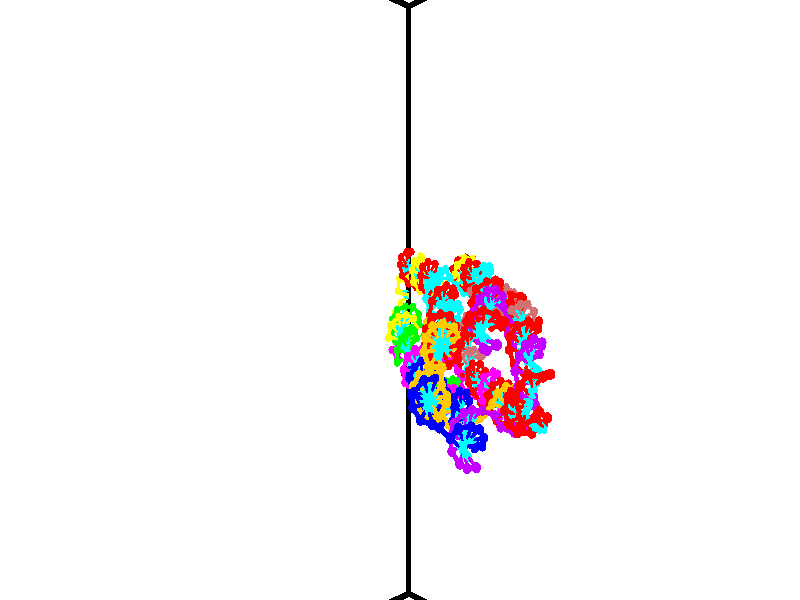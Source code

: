 // switches for output
#declare DRAW_BASES = 1; // possible values are 0, 1; only relevant for DNA ribbons
#declare DRAW_BASES_TYPE = 3; // possible values are 1, 2, 3; only relevant for DNA ribbons
#declare DRAW_FOG = 0; // set to 1 to enable fog

#include "colors.inc"

#include "transforms.inc"
background { rgb <1, 1, 1>}

#default {
   normal{
       ripples 0.25
       frequency 0.20
       turbulence 0.2
       lambda 5
   }
	finish {
		phong 0.1
		phong_size 40.
	}
}

// original window dimensions: 1024x640


// camera settings

camera {
	sky <-0, 1, 0>
	up <-0, 1, 0>
	right 1.6 * <0.724836, 0, 0.688921>
	location <12.1561, 44.2, 77.9145>
	look_at <46.7464, 44.2, 41.5209>
	direction <34.5903, 0, -36.3936>
	angle 67.0682
}


# declare cpy_camera_pos = <12.1561, 44.2, 77.9145>;
# if (DRAW_FOG = 1)
fog {
	fog_type 2
	up vnormalize(cpy_camera_pos)
	color rgbt<1,1,1,0.3>
	distance 1e-5
	fog_alt 3e-3
	fog_offset 70.72
}
# end


// LIGHTS

# declare lum = 6;
global_settings {
	ambient_light rgb lum * <0.05, 0.05, 0.05>
	max_trace_level 15
}# declare cpy_direct_light_amount = 0.25;
light_source
{	1000 * <-0.0359156, -1, 1.41376>,
	rgb lum * cpy_direct_light_amount
	parallel
}

light_source
{	1000 * <0.0359156, 1, -1.41376>,
	rgb lum * cpy_direct_light_amount
	parallel
}

// strand 0

// nucleotide -1

// particle -1
sphere {
	<49.483036, 42.319668, 45.907322> 0.250000
	pigment { color rgbt <1,0,0,0> }
	no_shadow
}
cylinder {
	<49.662704, 42.446106, 46.241585>,  <49.770508, 42.521969, 46.442142>, 0.100000
	pigment { color rgbt <1,0,0,0> }
	no_shadow
}
cylinder {
	<49.662704, 42.446106, 46.241585>,  <49.483036, 42.319668, 45.907322>, 0.100000
	pigment { color rgbt <1,0,0,0> }
	no_shadow
}

// particle -1
sphere {
	<49.662704, 42.446106, 46.241585> 0.100000
	pigment { color rgbt <1,0,0,0> }
	no_shadow
}
sphere {
	0, 1
	scale<0.080000,0.200000,0.300000>
	matrix <-0.597994, -0.588565, 0.544053,
		0.663813, -0.744094, -0.075345,
		0.449173, 0.316093, 0.835661,
		49.797455, 42.540936, 46.492283>
	pigment { color rgbt <0,1,1,0> }
	no_shadow
}
cylinder {
	<49.768471, 41.741150, 46.277378>,  <49.483036, 42.319668, 45.907322>, 0.130000
	pigment { color rgbt <1,0,0,0> }
	no_shadow
}

// nucleotide -1

// particle -1
sphere {
	<49.768471, 41.741150, 46.277378> 0.250000
	pigment { color rgbt <1,0,0,0> }
	no_shadow
}
cylinder {
	<49.695824, 42.048851, 46.522411>,  <49.652233, 42.233471, 46.669434>, 0.100000
	pigment { color rgbt <1,0,0,0> }
	no_shadow
}
cylinder {
	<49.695824, 42.048851, 46.522411>,  <49.768471, 41.741150, 46.277378>, 0.100000
	pigment { color rgbt <1,0,0,0> }
	no_shadow
}

// particle -1
sphere {
	<49.695824, 42.048851, 46.522411> 0.100000
	pigment { color rgbt <1,0,0,0> }
	no_shadow
}
sphere {
	0, 1
	scale<0.080000,0.200000,0.300000>
	matrix <-0.521259, -0.603538, 0.603350,
		0.833848, -0.209735, 0.510596,
		-0.181621, 0.769255, 0.612585,
		49.641338, 42.279629, 46.706188>
	pigment { color rgbt <0,1,1,0> }
	no_shadow
}
cylinder {
	<49.895554, 41.581345, 47.000961>,  <49.768471, 41.741150, 46.277378>, 0.130000
	pigment { color rgbt <1,0,0,0> }
	no_shadow
}

// nucleotide -1

// particle -1
sphere {
	<49.895554, 41.581345, 47.000961> 0.250000
	pigment { color rgbt <1,0,0,0> }
	no_shadow
}
cylinder {
	<49.627441, 41.878113, 47.007542>,  <49.466576, 42.056175, 47.011490>, 0.100000
	pigment { color rgbt <1,0,0,0> }
	no_shadow
}
cylinder {
	<49.627441, 41.878113, 47.007542>,  <49.895554, 41.581345, 47.000961>, 0.100000
	pigment { color rgbt <1,0,0,0> }
	no_shadow
}

// particle -1
sphere {
	<49.627441, 41.878113, 47.007542> 0.100000
	pigment { color rgbt <1,0,0,0> }
	no_shadow
}
sphere {
	0, 1
	scale<0.080000,0.200000,0.300000>
	matrix <-0.489609, -0.458769, 0.741495,
		0.557679, 0.488957, 0.670758,
		-0.670281, 0.741925, 0.016448,
		49.426357, 42.100689, 47.012478>
	pigment { color rgbt <0,1,1,0> }
	no_shadow
}
cylinder {
	<49.723328, 41.611942, 47.674728>,  <49.895554, 41.581345, 47.000961>, 0.130000
	pigment { color rgbt <1,0,0,0> }
	no_shadow
}

// nucleotide -1

// particle -1
sphere {
	<49.723328, 41.611942, 47.674728> 0.250000
	pigment { color rgbt <1,0,0,0> }
	no_shadow
}
cylinder {
	<49.423508, 41.838036, 47.536926>,  <49.243614, 41.973690, 47.454243>, 0.100000
	pigment { color rgbt <1,0,0,0> }
	no_shadow
}
cylinder {
	<49.423508, 41.838036, 47.536926>,  <49.723328, 41.611942, 47.674728>, 0.100000
	pigment { color rgbt <1,0,0,0> }
	no_shadow
}

// particle -1
sphere {
	<49.423508, 41.838036, 47.536926> 0.100000
	pigment { color rgbt <1,0,0,0> }
	no_shadow
}
sphere {
	0, 1
	scale<0.080000,0.200000,0.300000>
	matrix <-0.617042, -0.408205, 0.672776,
		0.239643, 0.716857, 0.654742,
		-0.749554, 0.565229, -0.344507,
		49.198643, 42.007603, 47.433575>
	pigment { color rgbt <0,1,1,0> }
	no_shadow
}
cylinder {
	<49.346230, 41.779446, 48.294628>,  <49.723328, 41.611942, 47.674728>, 0.130000
	pigment { color rgbt <1,0,0,0> }
	no_shadow
}

// nucleotide -1

// particle -1
sphere {
	<49.346230, 41.779446, 48.294628> 0.250000
	pigment { color rgbt <1,0,0,0> }
	no_shadow
}
cylinder {
	<49.115128, 41.865303, 47.979633>,  <48.976467, 41.916817, 47.790638>, 0.100000
	pigment { color rgbt <1,0,0,0> }
	no_shadow
}
cylinder {
	<49.115128, 41.865303, 47.979633>,  <49.346230, 41.779446, 48.294628>, 0.100000
	pigment { color rgbt <1,0,0,0> }
	no_shadow
}

// particle -1
sphere {
	<49.115128, 41.865303, 47.979633> 0.100000
	pigment { color rgbt <1,0,0,0> }
	no_shadow
}
sphere {
	0, 1
	scale<0.080000,0.200000,0.300000>
	matrix <-0.798437, -0.348873, 0.490699,
		-0.169408, 0.912260, 0.372939,
		-0.577753, 0.214640, -0.787484,
		48.941803, 41.929695, 47.743389>
	pigment { color rgbt <0,1,1,0> }
	no_shadow
}
cylinder {
	<48.695221, 42.017368, 48.557255>,  <49.346230, 41.779446, 48.294628>, 0.130000
	pigment { color rgbt <1,0,0,0> }
	no_shadow
}

// nucleotide -1

// particle -1
sphere {
	<48.695221, 42.017368, 48.557255> 0.250000
	pigment { color rgbt <1,0,0,0> }
	no_shadow
}
cylinder {
	<48.578461, 41.891174, 48.196087>,  <48.508404, 41.815456, 47.979385>, 0.100000
	pigment { color rgbt <1,0,0,0> }
	no_shadow
}
cylinder {
	<48.578461, 41.891174, 48.196087>,  <48.695221, 42.017368, 48.557255>, 0.100000
	pigment { color rgbt <1,0,0,0> }
	no_shadow
}

// particle -1
sphere {
	<48.578461, 41.891174, 48.196087> 0.100000
	pigment { color rgbt <1,0,0,0> }
	no_shadow
}
sphere {
	0, 1
	scale<0.080000,0.200000,0.300000>
	matrix <-0.672075, -0.604033, 0.428321,
		-0.680523, 0.731855, -0.035714,
		-0.291896, -0.315485, -0.902921,
		48.490891, 41.796528, 47.925209>
	pigment { color rgbt <0,1,1,0> }
	no_shadow
}
cylinder {
	<47.958076, 42.081238, 48.501762>,  <48.695221, 42.017368, 48.557255>, 0.130000
	pigment { color rgbt <1,0,0,0> }
	no_shadow
}

// nucleotide -1

// particle -1
sphere {
	<47.958076, 42.081238, 48.501762> 0.250000
	pigment { color rgbt <1,0,0,0> }
	no_shadow
}
cylinder {
	<48.021645, 41.821121, 48.204613>,  <48.059788, 41.665051, 48.026321>, 0.100000
	pigment { color rgbt <1,0,0,0> }
	no_shadow
}
cylinder {
	<48.021645, 41.821121, 48.204613>,  <47.958076, 42.081238, 48.501762>, 0.100000
	pigment { color rgbt <1,0,0,0> }
	no_shadow
}

// particle -1
sphere {
	<48.021645, 41.821121, 48.204613> 0.100000
	pigment { color rgbt <1,0,0,0> }
	no_shadow
}
sphere {
	0, 1
	scale<0.080000,0.200000,0.300000>
	matrix <-0.769306, -0.553166, 0.319650,
		-0.618799, 0.520696, -0.588187,
		0.158924, -0.650294, -0.742873,
		48.069321, 41.626034, 47.981750>
	pigment { color rgbt <0,1,1,0> }
	no_shadow
}
cylinder {
	<47.326607, 41.894859, 48.216667>,  <47.958076, 42.081238, 48.501762>, 0.130000
	pigment { color rgbt <1,0,0,0> }
	no_shadow
}

// nucleotide -1

// particle -1
sphere {
	<47.326607, 41.894859, 48.216667> 0.250000
	pigment { color rgbt <1,0,0,0> }
	no_shadow
}
cylinder {
	<47.577217, 41.595627, 48.129189>,  <47.727585, 41.416088, 48.076702>, 0.100000
	pigment { color rgbt <1,0,0,0> }
	no_shadow
}
cylinder {
	<47.577217, 41.595627, 48.129189>,  <47.326607, 41.894859, 48.216667>, 0.100000
	pigment { color rgbt <1,0,0,0> }
	no_shadow
}

// particle -1
sphere {
	<47.577217, 41.595627, 48.129189> 0.100000
	pigment { color rgbt <1,0,0,0> }
	no_shadow
}
sphere {
	0, 1
	scale<0.080000,0.200000,0.300000>
	matrix <-0.715739, -0.663312, 0.218482,
		-0.308509, 0.019646, -0.951019,
		0.626530, -0.748085, -0.218699,
		47.765175, 41.371201, 48.063580>
	pigment { color rgbt <0,1,1,0> }
	no_shadow
}
cylinder {
	<46.893360, 41.374699, 47.823360>,  <47.326607, 41.894859, 48.216667>, 0.130000
	pigment { color rgbt <1,0,0,0> }
	no_shadow
}

// nucleotide -1

// particle -1
sphere {
	<46.893360, 41.374699, 47.823360> 0.250000
	pigment { color rgbt <1,0,0,0> }
	no_shadow
}
cylinder {
	<47.228142, 41.193451, 47.946129>,  <47.429008, 41.084702, 48.019791>, 0.100000
	pigment { color rgbt <1,0,0,0> }
	no_shadow
}
cylinder {
	<47.228142, 41.193451, 47.946129>,  <46.893360, 41.374699, 47.823360>, 0.100000
	pigment { color rgbt <1,0,0,0> }
	no_shadow
}

// particle -1
sphere {
	<47.228142, 41.193451, 47.946129> 0.100000
	pigment { color rgbt <1,0,0,0> }
	no_shadow
}
sphere {
	0, 1
	scale<0.080000,0.200000,0.300000>
	matrix <-0.540661, -0.771518, 0.335329,
		0.084850, -0.446593, -0.890705,
		0.836951, -0.453116, 0.306919,
		47.479225, 41.057514, 48.038204>
	pigment { color rgbt <0,1,1,0> }
	no_shadow
}
cylinder {
	<46.949833, 40.693031, 47.530289>,  <46.893360, 41.374699, 47.823360>, 0.130000
	pigment { color rgbt <1,0,0,0> }
	no_shadow
}

// nucleotide -1

// particle -1
sphere {
	<46.949833, 40.693031, 47.530289> 0.250000
	pigment { color rgbt <1,0,0,0> }
	no_shadow
}
cylinder {
	<47.169922, 40.685631, 47.864212>,  <47.301975, 40.681190, 48.064568>, 0.100000
	pigment { color rgbt <1,0,0,0> }
	no_shadow
}
cylinder {
	<47.169922, 40.685631, 47.864212>,  <46.949833, 40.693031, 47.530289>, 0.100000
	pigment { color rgbt <1,0,0,0> }
	no_shadow
}

// particle -1
sphere {
	<47.169922, 40.685631, 47.864212> 0.100000
	pigment { color rgbt <1,0,0,0> }
	no_shadow
}
sphere {
	0, 1
	scale<0.080000,0.200000,0.300000>
	matrix <-0.560152, -0.749608, 0.352587,
		0.619259, -0.661623, -0.422815,
		0.550225, -0.018498, 0.834811,
		47.334988, 40.680080, 48.114655>
	pigment { color rgbt <0,1,1,0> }
	no_shadow
}
cylinder {
	<47.001221, 39.999691, 47.707851>,  <46.949833, 40.693031, 47.530289>, 0.130000
	pigment { color rgbt <1,0,0,0> }
	no_shadow
}

// nucleotide -1

// particle -1
sphere {
	<47.001221, 39.999691, 47.707851> 0.250000
	pigment { color rgbt <1,0,0,0> }
	no_shadow
}
cylinder {
	<47.100731, 40.185074, 48.048042>,  <47.160439, 40.296303, 48.252159>, 0.100000
	pigment { color rgbt <1,0,0,0> }
	no_shadow
}
cylinder {
	<47.100731, 40.185074, 48.048042>,  <47.001221, 39.999691, 47.707851>, 0.100000
	pigment { color rgbt <1,0,0,0> }
	no_shadow
}

// particle -1
sphere {
	<47.100731, 40.185074, 48.048042> 0.100000
	pigment { color rgbt <1,0,0,0> }
	no_shadow
}
sphere {
	0, 1
	scale<0.080000,0.200000,0.300000>
	matrix <-0.597461, -0.617692, 0.511369,
		0.762332, -0.635347, 0.123228,
		0.248780, 0.463456, 0.850481,
		47.175365, 40.324112, 48.303188>
	pigment { color rgbt <0,1,1,0> }
	no_shadow
}
cylinder {
	<46.921337, 39.484848, 48.200600>,  <47.001221, 39.999691, 47.707851>, 0.130000
	pigment { color rgbt <1,0,0,0> }
	no_shadow
}

// nucleotide -1

// particle -1
sphere {
	<46.921337, 39.484848, 48.200600> 0.250000
	pigment { color rgbt <1,0,0,0> }
	no_shadow
}
cylinder {
	<46.931000, 39.806732, 48.437870>,  <46.936798, 39.999863, 48.580235>, 0.100000
	pigment { color rgbt <1,0,0,0> }
	no_shadow
}
cylinder {
	<46.931000, 39.806732, 48.437870>,  <46.921337, 39.484848, 48.200600>, 0.100000
	pigment { color rgbt <1,0,0,0> }
	no_shadow
}

// particle -1
sphere {
	<46.931000, 39.806732, 48.437870> 0.100000
	pigment { color rgbt <1,0,0,0> }
	no_shadow
}
sphere {
	0, 1
	scale<0.080000,0.200000,0.300000>
	matrix <-0.466733, -0.515641, 0.718523,
		0.884069, -0.294210, 0.363129,
		0.024152, 0.804708, 0.593180,
		46.938244, 40.048145, 48.615826>
	pigment { color rgbt <0,1,1,0> }
	no_shadow
}
cylinder {
	<46.955402, 39.252003, 48.846478>,  <46.921337, 39.484848, 48.200600>, 0.130000
	pigment { color rgbt <1,0,0,0> }
	no_shadow
}

// nucleotide -1

// particle -1
sphere {
	<46.955402, 39.252003, 48.846478> 0.250000
	pigment { color rgbt <1,0,0,0> }
	no_shadow
}
cylinder {
	<46.852547, 39.630234, 48.926231>,  <46.790833, 39.857174, 48.974083>, 0.100000
	pigment { color rgbt <1,0,0,0> }
	no_shadow
}
cylinder {
	<46.852547, 39.630234, 48.926231>,  <46.955402, 39.252003, 48.846478>, 0.100000
	pigment { color rgbt <1,0,0,0> }
	no_shadow
}

// particle -1
sphere {
	<46.852547, 39.630234, 48.926231> 0.100000
	pigment { color rgbt <1,0,0,0> }
	no_shadow
}
sphere {
	0, 1
	scale<0.080000,0.200000,0.300000>
	matrix <-0.427226, -0.296298, 0.854216,
		0.866808, 0.134472, 0.480168,
		-0.257141, 0.945582, 0.199384,
		46.775406, 39.913910, 48.986046>
	pigment { color rgbt <0,1,1,0> }
	no_shadow
}
cylinder {
	<47.007496, 39.311665, 49.618629>,  <46.955402, 39.252003, 48.846478>, 0.130000
	pigment { color rgbt <1,0,0,0> }
	no_shadow
}

// nucleotide -1

// particle -1
sphere {
	<47.007496, 39.311665, 49.618629> 0.250000
	pigment { color rgbt <1,0,0,0> }
	no_shadow
}
cylinder {
	<46.786987, 39.624771, 49.503120>,  <46.654682, 39.812634, 49.433815>, 0.100000
	pigment { color rgbt <1,0,0,0> }
	no_shadow
}
cylinder {
	<46.786987, 39.624771, 49.503120>,  <47.007496, 39.311665, 49.618629>, 0.100000
	pigment { color rgbt <1,0,0,0> }
	no_shadow
}

// particle -1
sphere {
	<46.786987, 39.624771, 49.503120> 0.100000
	pigment { color rgbt <1,0,0,0> }
	no_shadow
}
sphere {
	0, 1
	scale<0.080000,0.200000,0.300000>
	matrix <-0.561894, -0.092465, 0.822025,
		0.616749, 0.615413, 0.490803,
		-0.551267, 0.782763, -0.288769,
		46.621609, 39.859600, 49.416489>
	pigment { color rgbt <0,1,1,0> }
	no_shadow
}
cylinder {
	<46.988102, 39.752243, 50.224136>,  <47.007496, 39.311665, 49.618629>, 0.130000
	pigment { color rgbt <1,0,0,0> }
	no_shadow
}

// nucleotide -1

// particle -1
sphere {
	<46.988102, 39.752243, 50.224136> 0.250000
	pigment { color rgbt <1,0,0,0> }
	no_shadow
}
cylinder {
	<46.679062, 39.819145, 49.979149>,  <46.493637, 39.859287, 49.832157>, 0.100000
	pigment { color rgbt <1,0,0,0> }
	no_shadow
}
cylinder {
	<46.679062, 39.819145, 49.979149>,  <46.988102, 39.752243, 50.224136>, 0.100000
	pigment { color rgbt <1,0,0,0> }
	no_shadow
}

// particle -1
sphere {
	<46.679062, 39.819145, 49.979149> 0.100000
	pigment { color rgbt <1,0,0,0> }
	no_shadow
}
sphere {
	0, 1
	scale<0.080000,0.200000,0.300000>
	matrix <-0.633488, -0.138930, 0.761178,
		0.042223, 0.976075, 0.213293,
		-0.772600, 0.167258, -0.612466,
		46.447281, 39.869324, 49.795410>
	pigment { color rgbt <0,1,1,0> }
	no_shadow
}
cylinder {
	<46.548576, 39.925541, 50.650856>,  <46.988102, 39.752243, 50.224136>, 0.130000
	pigment { color rgbt <1,0,0,0> }
	no_shadow
}

// nucleotide -1

// particle -1
sphere {
	<46.548576, 39.925541, 50.650856> 0.250000
	pigment { color rgbt <1,0,0,0> }
	no_shadow
}
cylinder {
	<46.317329, 39.850479, 50.333221>,  <46.178581, 39.805443, 50.142639>, 0.100000
	pigment { color rgbt <1,0,0,0> }
	no_shadow
}
cylinder {
	<46.317329, 39.850479, 50.333221>,  <46.548576, 39.925541, 50.650856>, 0.100000
	pigment { color rgbt <1,0,0,0> }
	no_shadow
}

// particle -1
sphere {
	<46.317329, 39.850479, 50.333221> 0.100000
	pigment { color rgbt <1,0,0,0> }
	no_shadow
}
sphere {
	0, 1
	scale<0.080000,0.200000,0.300000>
	matrix <-0.754848, -0.246529, 0.607806,
		-0.309820, 0.950795, 0.000874,
		-0.578114, -0.187651, -0.794085,
		46.143894, 39.794182, 50.094997>
	pigment { color rgbt <0,1,1,0> }
	no_shadow
}
cylinder {
	<45.977882, 40.393517, 50.651325>,  <46.548576, 39.925541, 50.650856>, 0.130000
	pigment { color rgbt <1,0,0,0> }
	no_shadow
}

// nucleotide -1

// particle -1
sphere {
	<45.977882, 40.393517, 50.651325> 0.250000
	pigment { color rgbt <1,0,0,0> }
	no_shadow
}
cylinder {
	<45.875496, 40.052917, 50.468273>,  <45.814064, 39.848557, 50.358440>, 0.100000
	pigment { color rgbt <1,0,0,0> }
	no_shadow
}
cylinder {
	<45.875496, 40.052917, 50.468273>,  <45.977882, 40.393517, 50.651325>, 0.100000
	pigment { color rgbt <1,0,0,0> }
	no_shadow
}

// particle -1
sphere {
	<45.875496, 40.052917, 50.468273> 0.100000
	pigment { color rgbt <1,0,0,0> }
	no_shadow
}
sphere {
	0, 1
	scale<0.080000,0.200000,0.300000>
	matrix <-0.747948, -0.125464, 0.651792,
		-0.612419, 0.509119, -0.604765,
		-0.255964, -0.851503, -0.457631,
		45.798706, 39.797466, 50.330982>
	pigment { color rgbt <0,1,1,0> }
	no_shadow
}
cylinder {
	<45.291290, 40.445618, 50.489246>,  <45.977882, 40.393517, 50.651325>, 0.130000
	pigment { color rgbt <1,0,0,0> }
	no_shadow
}

// nucleotide -1

// particle -1
sphere {
	<45.291290, 40.445618, 50.489246> 0.250000
	pigment { color rgbt <1,0,0,0> }
	no_shadow
}
cylinder {
	<45.384285, 40.058578, 50.528633>,  <45.440083, 39.826355, 50.552265>, 0.100000
	pigment { color rgbt <1,0,0,0> }
	no_shadow
}
cylinder {
	<45.384285, 40.058578, 50.528633>,  <45.291290, 40.445618, 50.489246>, 0.100000
	pigment { color rgbt <1,0,0,0> }
	no_shadow
}

// particle -1
sphere {
	<45.384285, 40.058578, 50.528633> 0.100000
	pigment { color rgbt <1,0,0,0> }
	no_shadow
}
sphere {
	0, 1
	scale<0.080000,0.200000,0.300000>
	matrix <-0.614786, -0.067757, 0.785779,
		-0.753649, -0.243220, -0.610620,
		0.232491, -0.967602, 0.098464,
		45.454033, 39.768299, 50.558170>
	pigment { color rgbt <0,1,1,0> }
	no_shadow
}
cylinder {
	<44.629189, 40.069271, 50.648109>,  <45.291290, 40.445618, 50.489246>, 0.130000
	pigment { color rgbt <1,0,0,0> }
	no_shadow
}

// nucleotide -1

// particle -1
sphere {
	<44.629189, 40.069271, 50.648109> 0.250000
	pigment { color rgbt <1,0,0,0> }
	no_shadow
}
cylinder {
	<44.930717, 39.830376, 50.757694>,  <45.111637, 39.687038, 50.823444>, 0.100000
	pigment { color rgbt <1,0,0,0> }
	no_shadow
}
cylinder {
	<44.930717, 39.830376, 50.757694>,  <44.629189, 40.069271, 50.648109>, 0.100000
	pigment { color rgbt <1,0,0,0> }
	no_shadow
}

// particle -1
sphere {
	<44.930717, 39.830376, 50.757694> 0.100000
	pigment { color rgbt <1,0,0,0> }
	no_shadow
}
sphere {
	0, 1
	scale<0.080000,0.200000,0.300000>
	matrix <-0.458034, -0.178676, 0.870793,
		-0.471120, -0.781909, -0.408246,
		0.753824, -0.597238, 0.273963,
		45.156864, 39.651203, 50.839882>
	pigment { color rgbt <0,1,1,0> }
	no_shadow
}
cylinder {
	<44.352032, 39.454483, 50.905457>,  <44.629189, 40.069271, 50.648109>, 0.130000
	pigment { color rgbt <1,0,0,0> }
	no_shadow
}

// nucleotide -1

// particle -1
sphere {
	<44.352032, 39.454483, 50.905457> 0.250000
	pigment { color rgbt <1,0,0,0> }
	no_shadow
}
cylinder {
	<44.710651, 39.443169, 51.082275>,  <44.925823, 39.436378, 51.188366>, 0.100000
	pigment { color rgbt <1,0,0,0> }
	no_shadow
}
cylinder {
	<44.710651, 39.443169, 51.082275>,  <44.352032, 39.454483, 50.905457>, 0.100000
	pigment { color rgbt <1,0,0,0> }
	no_shadow
}

// particle -1
sphere {
	<44.710651, 39.443169, 51.082275> 0.100000
	pigment { color rgbt <1,0,0,0> }
	no_shadow
}
sphere {
	0, 1
	scale<0.080000,0.200000,0.300000>
	matrix <-0.434828, -0.246423, 0.866141,
		0.084431, -0.968750, -0.233229,
		0.896547, -0.028285, 0.442045,
		44.979614, 39.434681, 51.214890>
	pigment { color rgbt <0,1,1,0> }
	no_shadow
}
cylinder {
	<44.210281, 38.989689, 51.383945>,  <44.352032, 39.454483, 50.905457>, 0.130000
	pigment { color rgbt <1,0,0,0> }
	no_shadow
}

// nucleotide -1

// particle -1
sphere {
	<44.210281, 38.989689, 51.383945> 0.250000
	pigment { color rgbt <1,0,0,0> }
	no_shadow
}
cylinder {
	<44.566795, 39.125671, 51.503971>,  <44.780704, 39.207260, 51.575985>, 0.100000
	pigment { color rgbt <1,0,0,0> }
	no_shadow
}
cylinder {
	<44.566795, 39.125671, 51.503971>,  <44.210281, 38.989689, 51.383945>, 0.100000
	pigment { color rgbt <1,0,0,0> }
	no_shadow
}

// particle -1
sphere {
	<44.566795, 39.125671, 51.503971> 0.100000
	pigment { color rgbt <1,0,0,0> }
	no_shadow
}
sphere {
	0, 1
	scale<0.080000,0.200000,0.300000>
	matrix <-0.235670, -0.218047, 0.947056,
		0.387390, -0.914813, -0.114223,
		0.891285, 0.339961, 0.300063,
		44.834179, 39.227661, 51.593990>
	pigment { color rgbt <0,1,1,0> }
	no_shadow
}
cylinder {
	<44.611729, 38.367100, 51.750046>,  <44.210281, 38.989689, 51.383945>, 0.130000
	pigment { color rgbt <1,0,0,0> }
	no_shadow
}

// nucleotide -1

// particle -1
sphere {
	<44.611729, 38.367100, 51.750046> 0.250000
	pigment { color rgbt <1,0,0,0> }
	no_shadow
}
cylinder {
	<44.719250, 38.730995, 51.876614>,  <44.783764, 38.949333, 51.952553>, 0.100000
	pigment { color rgbt <1,0,0,0> }
	no_shadow
}
cylinder {
	<44.719250, 38.730995, 51.876614>,  <44.611729, 38.367100, 51.750046>, 0.100000
	pigment { color rgbt <1,0,0,0> }
	no_shadow
}

// particle -1
sphere {
	<44.719250, 38.730995, 51.876614> 0.100000
	pigment { color rgbt <1,0,0,0> }
	no_shadow
}
sphere {
	0, 1
	scale<0.080000,0.200000,0.300000>
	matrix <-0.232946, -0.257356, 0.937819,
		0.934602, -0.325798, 0.142741,
		0.268804, 0.909738, 0.316419,
		44.799892, 39.003918, 51.971539>
	pigment { color rgbt <0,1,1,0> }
	no_shadow
}
cylinder {
	<44.999409, 38.198822, 52.234283>,  <44.611729, 38.367100, 51.750046>, 0.130000
	pigment { color rgbt <1,0,0,0> }
	no_shadow
}

// nucleotide -1

// particle -1
sphere {
	<44.999409, 38.198822, 52.234283> 0.250000
	pigment { color rgbt <1,0,0,0> }
	no_shadow
}
cylinder {
	<44.915916, 38.586388, 52.287392>,  <44.865822, 38.818928, 52.319256>, 0.100000
	pigment { color rgbt <1,0,0,0> }
	no_shadow
}
cylinder {
	<44.915916, 38.586388, 52.287392>,  <44.999409, 38.198822, 52.234283>, 0.100000
	pigment { color rgbt <1,0,0,0> }
	no_shadow
}

// particle -1
sphere {
	<44.915916, 38.586388, 52.287392> 0.100000
	pigment { color rgbt <1,0,0,0> }
	no_shadow
}
sphere {
	0, 1
	scale<0.080000,0.200000,0.300000>
	matrix <-0.100142, -0.156227, 0.982632,
		0.972832, 0.191813, 0.129639,
		-0.208735, 0.968917, 0.132774,
		44.853294, 38.877064, 52.327225>
	pigment { color rgbt <0,1,1,0> }
	no_shadow
}
cylinder {
	<45.204197, 38.284981, 52.986507>,  <44.999409, 38.198822, 52.234283>, 0.130000
	pigment { color rgbt <1,0,0,0> }
	no_shadow
}

// nucleotide -1

// particle -1
sphere {
	<45.204197, 38.284981, 52.986507> 0.250000
	pigment { color rgbt <1,0,0,0> }
	no_shadow
}
cylinder {
	<44.965694, 38.590195, 52.886696>,  <44.822594, 38.773323, 52.826809>, 0.100000
	pigment { color rgbt <1,0,0,0> }
	no_shadow
}
cylinder {
	<44.965694, 38.590195, 52.886696>,  <45.204197, 38.284981, 52.986507>, 0.100000
	pigment { color rgbt <1,0,0,0> }
	no_shadow
}

// particle -1
sphere {
	<44.965694, 38.590195, 52.886696> 0.100000
	pigment { color rgbt <1,0,0,0> }
	no_shadow
}
sphere {
	0, 1
	scale<0.080000,0.200000,0.300000>
	matrix <-0.454151, -0.064296, 0.888602,
		0.661990, 0.643152, 0.384869,
		-0.596252, 0.763034, -0.249525,
		44.786819, 38.819103, 52.811840>
	pigment { color rgbt <0,1,1,0> }
	no_shadow
}
cylinder {
	<45.228310, 38.686684, 53.585987>,  <45.204197, 38.284981, 52.986507>, 0.130000
	pigment { color rgbt <1,0,0,0> }
	no_shadow
}

// nucleotide -1

// particle -1
sphere {
	<45.228310, 38.686684, 53.585987> 0.250000
	pigment { color rgbt <1,0,0,0> }
	no_shadow
}
cylinder {
	<44.911690, 38.822594, 53.382812>,  <44.721718, 38.904140, 53.260910>, 0.100000
	pigment { color rgbt <1,0,0,0> }
	no_shadow
}
cylinder {
	<44.911690, 38.822594, 53.382812>,  <45.228310, 38.686684, 53.585987>, 0.100000
	pigment { color rgbt <1,0,0,0> }
	no_shadow
}

// particle -1
sphere {
	<44.911690, 38.822594, 53.382812> 0.100000
	pigment { color rgbt <1,0,0,0> }
	no_shadow
}
sphere {
	0, 1
	scale<0.080000,0.200000,0.300000>
	matrix <-0.545438, -0.018005, 0.837958,
		0.275574, 0.940333, 0.199579,
		-0.791553, 0.339778, -0.507932,
		44.674225, 38.924526, 53.230434>
	pigment { color rgbt <0,1,1,0> }
	no_shadow
}
cylinder {
	<44.951218, 39.140194, 54.101803>,  <45.228310, 38.686684, 53.585987>, 0.130000
	pigment { color rgbt <1,0,0,0> }
	no_shadow
}

// nucleotide -1

// particle -1
sphere {
	<44.951218, 39.140194, 54.101803> 0.250000
	pigment { color rgbt <1,0,0,0> }
	no_shadow
}
cylinder {
	<44.654682, 39.049011, 53.849308>,  <44.476761, 38.994301, 53.697811>, 0.100000
	pigment { color rgbt <1,0,0,0> }
	no_shadow
}
cylinder {
	<44.654682, 39.049011, 53.849308>,  <44.951218, 39.140194, 54.101803>, 0.100000
	pigment { color rgbt <1,0,0,0> }
	no_shadow
}

// particle -1
sphere {
	<44.654682, 39.049011, 53.849308> 0.100000
	pigment { color rgbt <1,0,0,0> }
	no_shadow
}
sphere {
	0, 1
	scale<0.080000,0.200000,0.300000>
	matrix <-0.661187, 0.086741, 0.745190,
		-0.115115, 0.969801, -0.215024,
		-0.741337, -0.227954, -0.631234,
		44.432281, 38.980625, 53.659939>
	pigment { color rgbt <0,1,1,0> }
	no_shadow
}
cylinder {
	<44.406918, 39.630421, 54.275867>,  <44.951218, 39.140194, 54.101803>, 0.130000
	pigment { color rgbt <1,0,0,0> }
	no_shadow
}

// nucleotide -1

// particle -1
sphere {
	<44.406918, 39.630421, 54.275867> 0.250000
	pigment { color rgbt <1,0,0,0> }
	no_shadow
}
cylinder {
	<44.238922, 39.324928, 54.079773>,  <44.138126, 39.141632, 53.962116>, 0.100000
	pigment { color rgbt <1,0,0,0> }
	no_shadow
}
cylinder {
	<44.238922, 39.324928, 54.079773>,  <44.406918, 39.630421, 54.275867>, 0.100000
	pigment { color rgbt <1,0,0,0> }
	no_shadow
}

// particle -1
sphere {
	<44.238922, 39.324928, 54.079773> 0.100000
	pigment { color rgbt <1,0,0,0> }
	no_shadow
}
sphere {
	0, 1
	scale<0.080000,0.200000,0.300000>
	matrix <-0.717314, -0.051549, 0.694841,
		-0.555941, 0.643475, -0.526184,
		-0.419988, -0.763729, -0.490232,
		44.112926, 39.095810, 53.932705>
	pigment { color rgbt <0,1,1,0> }
	no_shadow
}
cylinder {
	<43.673927, 39.823391, 54.168625>,  <44.406918, 39.630421, 54.275867>, 0.130000
	pigment { color rgbt <1,0,0,0> }
	no_shadow
}

// nucleotide -1

// particle -1
sphere {
	<43.673927, 39.823391, 54.168625> 0.250000
	pigment { color rgbt <1,0,0,0> }
	no_shadow
}
cylinder {
	<43.695374, 39.426300, 54.125523>,  <43.708241, 39.188046, 54.099663>, 0.100000
	pigment { color rgbt <1,0,0,0> }
	no_shadow
}
cylinder {
	<43.695374, 39.426300, 54.125523>,  <43.673927, 39.823391, 54.168625>, 0.100000
	pigment { color rgbt <1,0,0,0> }
	no_shadow
}

// particle -1
sphere {
	<43.695374, 39.426300, 54.125523> 0.100000
	pigment { color rgbt <1,0,0,0> }
	no_shadow
}
sphere {
	0, 1
	scale<0.080000,0.200000,0.300000>
	matrix <-0.679790, -0.115329, 0.724282,
		-0.731444, 0.034421, -0.681032,
		0.053612, -0.992731, -0.107756,
		43.711456, 39.128479, 54.093197>
	pigment { color rgbt <0,1,1,0> }
	no_shadow
}
cylinder {
	<42.995388, 39.624283, 54.028748>,  <43.673927, 39.823391, 54.168625>, 0.130000
	pigment { color rgbt <1,0,0,0> }
	no_shadow
}

// nucleotide -1

// particle -1
sphere {
	<42.995388, 39.624283, 54.028748> 0.250000
	pigment { color rgbt <1,0,0,0> }
	no_shadow
}
cylinder {
	<43.187828, 39.306580, 54.177174>,  <43.303291, 39.115955, 54.266232>, 0.100000
	pigment { color rgbt <1,0,0,0> }
	no_shadow
}
cylinder {
	<43.187828, 39.306580, 54.177174>,  <42.995388, 39.624283, 54.028748>, 0.100000
	pigment { color rgbt <1,0,0,0> }
	no_shadow
}

// particle -1
sphere {
	<43.187828, 39.306580, 54.177174> 0.100000
	pigment { color rgbt <1,0,0,0> }
	no_shadow
}
sphere {
	0, 1
	scale<0.080000,0.200000,0.300000>
	matrix <-0.764077, -0.172377, 0.621668,
		-0.429805, -0.582608, -0.689809,
		0.481096, -0.794263, 0.371069,
		43.332157, 39.068302, 54.288494>
	pigment { color rgbt <0,1,1,0> }
	no_shadow
}
cylinder {
	<42.452358, 39.174675, 54.113583>,  <42.995388, 39.624283, 54.028748>, 0.130000
	pigment { color rgbt <1,0,0,0> }
	no_shadow
}

// nucleotide -1

// particle -1
sphere {
	<42.452358, 39.174675, 54.113583> 0.250000
	pigment { color rgbt <1,0,0,0> }
	no_shadow
}
cylinder {
	<42.749874, 39.031960, 54.339672>,  <42.928383, 38.946331, 54.475327>, 0.100000
	pigment { color rgbt <1,0,0,0> }
	no_shadow
}
cylinder {
	<42.749874, 39.031960, 54.339672>,  <42.452358, 39.174675, 54.113583>, 0.100000
	pigment { color rgbt <1,0,0,0> }
	no_shadow
}

// particle -1
sphere {
	<42.749874, 39.031960, 54.339672> 0.100000
	pigment { color rgbt <1,0,0,0> }
	no_shadow
}
sphere {
	0, 1
	scale<0.080000,0.200000,0.300000>
	matrix <-0.664651, -0.305187, 0.681983,
		-0.070826, -0.882928, -0.464135,
		0.743790, -0.356790, 0.565224,
		42.973011, 38.924923, 54.509239>
	pigment { color rgbt <0,1,1,0> }
	no_shadow
}
cylinder {
	<42.264580, 38.544865, 54.309177>,  <42.452358, 39.174675, 54.113583>, 0.130000
	pigment { color rgbt <1,0,0,0> }
	no_shadow
}

// nucleotide -1

// particle -1
sphere {
	<42.264580, 38.544865, 54.309177> 0.250000
	pigment { color rgbt <1,0,0,0> }
	no_shadow
}
cylinder {
	<42.532085, 38.659348, 54.583649>,  <42.692589, 38.728039, 54.748333>, 0.100000
	pigment { color rgbt <1,0,0,0> }
	no_shadow
}
cylinder {
	<42.532085, 38.659348, 54.583649>,  <42.264580, 38.544865, 54.309177>, 0.100000
	pigment { color rgbt <1,0,0,0> }
	no_shadow
}

// particle -1
sphere {
	<42.532085, 38.659348, 54.583649> 0.100000
	pigment { color rgbt <1,0,0,0> }
	no_shadow
}
sphere {
	0, 1
	scale<0.080000,0.200000,0.300000>
	matrix <-0.646032, -0.233085, 0.726852,
		0.367970, -0.929384, 0.029022,
		0.668761, 0.286209, 0.686180,
		42.732716, 38.745209, 54.789501>
	pigment { color rgbt <0,1,1,0> }
	no_shadow
}
cylinder {
	<42.278107, 37.968117, 54.908558>,  <42.264580, 38.544865, 54.309177>, 0.130000
	pigment { color rgbt <1,0,0,0> }
	no_shadow
}

// nucleotide -1

// particle -1
sphere {
	<42.278107, 37.968117, 54.908558> 0.250000
	pigment { color rgbt <1,0,0,0> }
	no_shadow
}
cylinder {
	<42.477463, 38.263557, 55.090137>,  <42.597076, 38.440823, 55.199085>, 0.100000
	pigment { color rgbt <1,0,0,0> }
	no_shadow
}
cylinder {
	<42.477463, 38.263557, 55.090137>,  <42.278107, 37.968117, 54.908558>, 0.100000
	pigment { color rgbt <1,0,0,0> }
	no_shadow
}

// particle -1
sphere {
	<42.477463, 38.263557, 55.090137> 0.100000
	pigment { color rgbt <1,0,0,0> }
	no_shadow
}
sphere {
	0, 1
	scale<0.080000,0.200000,0.300000>
	matrix <-0.651474, -0.026397, 0.758212,
		0.572000, -0.673623, 0.468025,
		0.498395, 0.738603, 0.453947,
		42.626980, 38.485138, 55.226322>
	pigment { color rgbt <0,1,1,0> }
	no_shadow
}
cylinder {
	<42.441418, 37.793545, 55.531738>,  <42.278107, 37.968117, 54.908558>, 0.130000
	pigment { color rgbt <1,0,0,0> }
	no_shadow
}

// nucleotide -1

// particle -1
sphere {
	<42.441418, 37.793545, 55.531738> 0.250000
	pigment { color rgbt <1,0,0,0> }
	no_shadow
}
cylinder {
	<42.426712, 38.193192, 55.539913>,  <42.417889, 38.432980, 55.544819>, 0.100000
	pigment { color rgbt <1,0,0,0> }
	no_shadow
}
cylinder {
	<42.426712, 38.193192, 55.539913>,  <42.441418, 37.793545, 55.531738>, 0.100000
	pigment { color rgbt <1,0,0,0> }
	no_shadow
}

// particle -1
sphere {
	<42.426712, 38.193192, 55.539913> 0.100000
	pigment { color rgbt <1,0,0,0> }
	no_shadow
}
sphere {
	0, 1
	scale<0.080000,0.200000,0.300000>
	matrix <-0.643866, -0.039321, 0.764127,
		0.764255, 0.014936, 0.644742,
		-0.036765, 0.999115, 0.020434,
		42.415684, 38.492928, 55.546043>
	pigment { color rgbt <0,1,1,0> }
	no_shadow
}
cylinder {
	<42.477230, 37.848911, 56.231895>,  <42.441418, 37.793545, 55.531738>, 0.130000
	pigment { color rgbt <1,0,0,0> }
	no_shadow
}

// nucleotide -1

// particle -1
sphere {
	<42.477230, 37.848911, 56.231895> 0.250000
	pigment { color rgbt <1,0,0,0> }
	no_shadow
}
cylinder {
	<42.332634, 38.191879, 56.085388>,  <42.245876, 38.397659, 55.997482>, 0.100000
	pigment { color rgbt <1,0,0,0> }
	no_shadow
}
cylinder {
	<42.332634, 38.191879, 56.085388>,  <42.477230, 37.848911, 56.231895>, 0.100000
	pigment { color rgbt <1,0,0,0> }
	no_shadow
}

// particle -1
sphere {
	<42.332634, 38.191879, 56.085388> 0.100000
	pigment { color rgbt <1,0,0,0> }
	no_shadow
}
sphere {
	0, 1
	scale<0.080000,0.200000,0.300000>
	matrix <-0.709156, 0.002199, 0.705048,
		0.605330, 0.514608, 0.607251,
		-0.361488, 0.857423, -0.366269,
		42.224186, 38.449104, 55.975506>
	pigment { color rgbt <0,1,1,0> }
	no_shadow
}
cylinder {
	<42.434380, 38.234062, 56.789165>,  <42.477230, 37.848911, 56.231895>, 0.130000
	pigment { color rgbt <1,0,0,0> }
	no_shadow
}

// nucleotide -1

// particle -1
sphere {
	<42.434380, 38.234062, 56.789165> 0.250000
	pigment { color rgbt <1,0,0,0> }
	no_shadow
}
cylinder {
	<42.202713, 38.431404, 56.529579>,  <42.063713, 38.549809, 56.373825>, 0.100000
	pigment { color rgbt <1,0,0,0> }
	no_shadow
}
cylinder {
	<42.202713, 38.431404, 56.529579>,  <42.434380, 38.234062, 56.789165>, 0.100000
	pigment { color rgbt <1,0,0,0> }
	no_shadow
}

// particle -1
sphere {
	<42.202713, 38.431404, 56.529579> 0.100000
	pigment { color rgbt <1,0,0,0> }
	no_shadow
}
sphere {
	0, 1
	scale<0.080000,0.200000,0.300000>
	matrix <-0.652540, 0.196589, 0.731809,
		0.488624, 0.847319, 0.208078,
		-0.579170, 0.493359, -0.648968,
		42.028961, 38.579411, 56.334888>
	pigment { color rgbt <0,1,1,0> }
	no_shadow
}
cylinder {
	<42.230232, 38.979618, 57.150009>,  <42.434380, 38.234062, 56.789165>, 0.130000
	pigment { color rgbt <1,0,0,0> }
	no_shadow
}

// nucleotide -1

// particle -1
sphere {
	<42.230232, 38.979618, 57.150009> 0.250000
	pigment { color rgbt <1,0,0,0> }
	no_shadow
}
cylinder {
	<42.009861, 38.868690, 56.835159>,  <41.877640, 38.802135, 56.646248>, 0.100000
	pigment { color rgbt <1,0,0,0> }
	no_shadow
}
cylinder {
	<42.009861, 38.868690, 56.835159>,  <42.230232, 38.979618, 57.150009>, 0.100000
	pigment { color rgbt <1,0,0,0> }
	no_shadow
}

// particle -1
sphere {
	<42.009861, 38.868690, 56.835159> 0.100000
	pigment { color rgbt <1,0,0,0> }
	no_shadow
}
sphere {
	0, 1
	scale<0.080000,0.200000,0.300000>
	matrix <-0.834223, 0.156525, 0.528746,
		-0.023426, 0.947942, -0.317580,
		-0.550929, -0.277319, -0.787128,
		41.844582, 38.785496, 56.599022>
	pigment { color rgbt <0,1,1,0> }
	no_shadow
}
cylinder {
	<41.933163, 39.552921, 56.883537>,  <42.230232, 38.979618, 57.150009>, 0.130000
	pigment { color rgbt <1,0,0,0> }
	no_shadow
}

// nucleotide -1

// particle -1
sphere {
	<41.933163, 39.552921, 56.883537> 0.250000
	pigment { color rgbt <1,0,0,0> }
	no_shadow
}
cylinder {
	<41.730927, 39.221931, 56.785839>,  <41.609585, 39.023338, 56.727219>, 0.100000
	pigment { color rgbt <1,0,0,0> }
	no_shadow
}
cylinder {
	<41.730927, 39.221931, 56.785839>,  <41.933163, 39.552921, 56.883537>, 0.100000
	pigment { color rgbt <1,0,0,0> }
	no_shadow
}

// particle -1
sphere {
	<41.730927, 39.221931, 56.785839> 0.100000
	pigment { color rgbt <1,0,0,0> }
	no_shadow
}
sphere {
	0, 1
	scale<0.080000,0.200000,0.300000>
	matrix <-0.636579, 0.166692, 0.752982,
		-0.582362, 0.536183, -0.611033,
		-0.505590, -0.827479, -0.244248,
		41.579250, 38.973686, 56.712566>
	pigment { color rgbt <0,1,1,0> }
	no_shadow
}
cylinder {
	<41.163544, 39.730534, 56.811249>,  <41.933163, 39.552921, 56.883537>, 0.130000
	pigment { color rgbt <1,0,0,0> }
	no_shadow
}

// nucleotide -1

// particle -1
sphere {
	<41.163544, 39.730534, 56.811249> 0.250000
	pigment { color rgbt <1,0,0,0> }
	no_shadow
}
cylinder {
	<41.184132, 39.337639, 56.883423>,  <41.196484, 39.101902, 56.926727>, 0.100000
	pigment { color rgbt <1,0,0,0> }
	no_shadow
}
cylinder {
	<41.184132, 39.337639, 56.883423>,  <41.163544, 39.730534, 56.811249>, 0.100000
	pigment { color rgbt <1,0,0,0> }
	no_shadow
}

// particle -1
sphere {
	<41.184132, 39.337639, 56.883423> 0.100000
	pigment { color rgbt <1,0,0,0> }
	no_shadow
}
sphere {
	0, 1
	scale<0.080000,0.200000,0.300000>
	matrix <-0.749455, 0.081423, 0.657030,
		-0.660052, -0.169048, -0.731952,
		0.051472, -0.982239, 0.180438,
		41.199574, 39.042969, 56.937553>
	pigment { color rgbt <0,1,1,0> }
	no_shadow
}
cylinder {
	<40.468369, 39.578110, 57.086952>,  <41.163544, 39.730534, 56.811249>, 0.130000
	pigment { color rgbt <1,0,0,0> }
	no_shadow
}

// nucleotide -1

// particle -1
sphere {
	<40.468369, 39.578110, 57.086952> 0.250000
	pigment { color rgbt <1,0,0,0> }
	no_shadow
}
cylinder {
	<40.683990, 39.252541, 57.173622>,  <40.813362, 39.057198, 57.225624>, 0.100000
	pigment { color rgbt <1,0,0,0> }
	no_shadow
}
cylinder {
	<40.683990, 39.252541, 57.173622>,  <40.468369, 39.578110, 57.086952>, 0.100000
	pigment { color rgbt <1,0,0,0> }
	no_shadow
}

// particle -1
sphere {
	<40.683990, 39.252541, 57.173622> 0.100000
	pigment { color rgbt <1,0,0,0> }
	no_shadow
}
sphere {
	0, 1
	scale<0.080000,0.200000,0.300000>
	matrix <-0.605356, -0.195526, 0.771566,
		-0.585633, -0.547077, -0.598114,
		0.539053, -0.813926, 0.216670,
		40.845707, 39.008362, 57.238625>
	pigment { color rgbt <0,1,1,0> }
	no_shadow
}
cylinder {
	<39.987812, 38.979065, 57.222050>,  <40.468369, 39.578110, 57.086952>, 0.130000
	pigment { color rgbt <1,0,0,0> }
	no_shadow
}

// nucleotide -1

// particle -1
sphere {
	<39.987812, 38.979065, 57.222050> 0.250000
	pigment { color rgbt <1,0,0,0> }
	no_shadow
}
cylinder {
	<40.337311, 38.876526, 57.387386>,  <40.547009, 38.815002, 57.486588>, 0.100000
	pigment { color rgbt <1,0,0,0> }
	no_shadow
}
cylinder {
	<40.337311, 38.876526, 57.387386>,  <39.987812, 38.979065, 57.222050>, 0.100000
	pigment { color rgbt <1,0,0,0> }
	no_shadow
}

// particle -1
sphere {
	<40.337311, 38.876526, 57.387386> 0.100000
	pigment { color rgbt <1,0,0,0> }
	no_shadow
}
sphere {
	0, 1
	scale<0.080000,0.200000,0.300000>
	matrix <-0.482840, -0.354833, 0.800599,
		-0.058559, -0.899101, -0.433807,
		0.873749, -0.256342, 0.413343,
		40.599434, 38.799622, 57.511391>
	pigment { color rgbt <0,1,1,0> }
	no_shadow
}
cylinder {
	<39.746140, 38.451687, 57.662716>,  <39.987812, 38.979065, 57.222050>, 0.130000
	pigment { color rgbt <1,0,0,0> }
	no_shadow
}

// nucleotide -1

// particle -1
sphere {
	<39.746140, 38.451687, 57.662716> 0.250000
	pigment { color rgbt <1,0,0,0> }
	no_shadow
}
cylinder {
	<40.099567, 38.598640, 57.778870>,  <40.311626, 38.686813, 57.848560>, 0.100000
	pigment { color rgbt <1,0,0,0> }
	no_shadow
}
cylinder {
	<40.099567, 38.598640, 57.778870>,  <39.746140, 38.451687, 57.662716>, 0.100000
	pigment { color rgbt <1,0,0,0> }
	no_shadow
}

// particle -1
sphere {
	<40.099567, 38.598640, 57.778870> 0.100000
	pigment { color rgbt <1,0,0,0> }
	no_shadow
}
sphere {
	0, 1
	scale<0.080000,0.200000,0.300000>
	matrix <-0.296810, -0.040277, 0.954087,
		0.362216, -0.929195, 0.073457,
		0.883574, 0.367388, 0.290384,
		40.364639, 38.708858, 57.865986>
	pigment { color rgbt <0,1,1,0> }
	no_shadow
}
cylinder {
	<39.932755, 38.063004, 58.128201>,  <39.746140, 38.451687, 57.662716>, 0.130000
	pigment { color rgbt <1,0,0,0> }
	no_shadow
}

// nucleotide -1

// particle -1
sphere {
	<39.932755, 38.063004, 58.128201> 0.250000
	pigment { color rgbt <1,0,0,0> }
	no_shadow
}
cylinder {
	<40.125145, 38.406082, 58.200890>,  <40.240578, 38.611927, 58.244503>, 0.100000
	pigment { color rgbt <1,0,0,0> }
	no_shadow
}
cylinder {
	<40.125145, 38.406082, 58.200890>,  <39.932755, 38.063004, 58.128201>, 0.100000
	pigment { color rgbt <1,0,0,0> }
	no_shadow
}

// particle -1
sphere {
	<40.125145, 38.406082, 58.200890> 0.100000
	pigment { color rgbt <1,0,0,0> }
	no_shadow
}
sphere {
	0, 1
	scale<0.080000,0.200000,0.300000>
	matrix <-0.233728, -0.074331, 0.969457,
		0.845005, -0.508758, 0.164716,
		0.480975, 0.857695, 0.181721,
		40.269436, 38.663391, 58.255405>
	pigment { color rgbt <0,1,1,0> }
	no_shadow
}
cylinder {
	<40.410614, 38.058815, 58.745865>,  <39.932755, 38.063004, 58.128201>, 0.130000
	pigment { color rgbt <1,0,0,0> }
	no_shadow
}

// nucleotide -1

// particle -1
sphere {
	<40.410614, 38.058815, 58.745865> 0.250000
	pigment { color rgbt <1,0,0,0> }
	no_shadow
}
cylinder {
	<40.230030, 38.414696, 58.718712>,  <40.121677, 38.628223, 58.702419>, 0.100000
	pigment { color rgbt <1,0,0,0> }
	no_shadow
}
cylinder {
	<40.230030, 38.414696, 58.718712>,  <40.410614, 38.058815, 58.745865>, 0.100000
	pigment { color rgbt <1,0,0,0> }
	no_shadow
}

// particle -1
sphere {
	<40.230030, 38.414696, 58.718712> 0.100000
	pigment { color rgbt <1,0,0,0> }
	no_shadow
}
sphere {
	0, 1
	scale<0.080000,0.200000,0.300000>
	matrix <-0.274759, -0.066231, 0.959230,
		0.848935, 0.451707, 0.274355,
		-0.451462, 0.889705, -0.067885,
		40.094593, 38.681606, 58.698345>
	pigment { color rgbt <0,1,1,0> }
	no_shadow
}
cylinder {
	<40.654713, 38.516968, 59.345886>,  <40.410614, 38.058815, 58.745865>, 0.130000
	pigment { color rgbt <1,0,0,0> }
	no_shadow
}

// nucleotide -1

// particle -1
sphere {
	<40.654713, 38.516968, 59.345886> 0.250000
	pigment { color rgbt <1,0,0,0> }
	no_shadow
}
cylinder {
	<40.284630, 38.566345, 59.202358>,  <40.062580, 38.595970, 59.116241>, 0.100000
	pigment { color rgbt <1,0,0,0> }
	no_shadow
}
cylinder {
	<40.284630, 38.566345, 59.202358>,  <40.654713, 38.516968, 59.345886>, 0.100000
	pigment { color rgbt <1,0,0,0> }
	no_shadow
}

// particle -1
sphere {
	<40.284630, 38.566345, 59.202358> 0.100000
	pigment { color rgbt <1,0,0,0> }
	no_shadow
}
sphere {
	0, 1
	scale<0.080000,0.200000,0.300000>
	matrix <-0.378410, -0.229989, 0.896611,
		0.028155, 0.965333, 0.259500,
		-0.925210, 0.123442, -0.358816,
		40.007069, 38.603378, 59.094715>
	pigment { color rgbt <0,1,1,0> }
	no_shadow
}
cylinder {
	<40.292545, 38.910492, 59.823120>,  <40.654713, 38.516968, 59.345886>, 0.130000
	pigment { color rgbt <1,0,0,0> }
	no_shadow
}

// nucleotide -1

// particle -1
sphere {
	<40.292545, 38.910492, 59.823120> 0.250000
	pigment { color rgbt <1,0,0,0> }
	no_shadow
}
cylinder {
	<40.014339, 38.697411, 59.630249>,  <39.847416, 38.569561, 59.514526>, 0.100000
	pigment { color rgbt <1,0,0,0> }
	no_shadow
}
cylinder {
	<40.014339, 38.697411, 59.630249>,  <40.292545, 38.910492, 59.823120>, 0.100000
	pigment { color rgbt <1,0,0,0> }
	no_shadow
}

// particle -1
sphere {
	<40.014339, 38.697411, 59.630249> 0.100000
	pigment { color rgbt <1,0,0,0> }
	no_shadow
}
sphere {
	0, 1
	scale<0.080000,0.200000,0.300000>
	matrix <-0.573191, 0.006702, 0.819394,
		-0.433260, 0.846278, -0.310001,
		-0.695513, -0.532700, -0.482175,
		39.805687, 38.537601, 59.485596>
	pigment { color rgbt <0,1,1,0> }
	no_shadow
}
cylinder {
	<39.589062, 39.262833, 59.773201>,  <40.292545, 38.910492, 59.823120>, 0.130000
	pigment { color rgbt <1,0,0,0> }
	no_shadow
}

// nucleotide -1

// particle -1
sphere {
	<39.589062, 39.262833, 59.773201> 0.250000
	pigment { color rgbt <1,0,0,0> }
	no_shadow
}
cylinder {
	<39.585159, 38.863075, 59.786552>,  <39.582817, 38.623219, 59.794563>, 0.100000
	pigment { color rgbt <1,0,0,0> }
	no_shadow
}
cylinder {
	<39.585159, 38.863075, 59.786552>,  <39.589062, 39.262833, 59.773201>, 0.100000
	pigment { color rgbt <1,0,0,0> }
	no_shadow
}

// particle -1
sphere {
	<39.585159, 38.863075, 59.786552> 0.100000
	pigment { color rgbt <1,0,0,0> }
	no_shadow
}
sphere {
	0, 1
	scale<0.080000,0.200000,0.300000>
	matrix <-0.513403, 0.033652, 0.857487,
		-0.858092, -0.008769, -0.513421,
		-0.009758, -0.999395, 0.033379,
		39.582233, 38.563255, 59.796566>
	pigment { color rgbt <0,1,1,0> }
	no_shadow
}
cylinder {
	<38.891193, 39.105373, 59.998379>,  <39.589062, 39.262833, 59.773201>, 0.130000
	pigment { color rgbt <1,0,0,0> }
	no_shadow
}

// nucleotide -1

// particle -1
sphere {
	<38.891193, 39.105373, 59.998379> 0.250000
	pigment { color rgbt <1,0,0,0> }
	no_shadow
}
cylinder {
	<39.156639, 38.825157, 60.103344>,  <39.315907, 38.657028, 60.166325>, 0.100000
	pigment { color rgbt <1,0,0,0> }
	no_shadow
}
cylinder {
	<39.156639, 38.825157, 60.103344>,  <38.891193, 39.105373, 59.998379>, 0.100000
	pigment { color rgbt <1,0,0,0> }
	no_shadow
}

// particle -1
sphere {
	<39.156639, 38.825157, 60.103344> 0.100000
	pigment { color rgbt <1,0,0,0> }
	no_shadow
}
sphere {
	0, 1
	scale<0.080000,0.200000,0.300000>
	matrix <-0.333838, 0.036594, 0.941920,
		-0.669458, -0.712672, -0.209584,
		0.663610, -0.700542, 0.262415,
		39.355721, 38.614994, 60.182068>
	pigment { color rgbt <0,1,1,0> }
	no_shadow
}
cylinder {
	<38.466877, 38.677235, 59.432030>,  <38.891193, 39.105373, 59.998379>, 0.130000
	pigment { color rgbt <1,0,0,0> }
	no_shadow
}

// nucleotide -1

// particle -1
sphere {
	<38.466877, 38.677235, 59.432030> 0.250000
	pigment { color rgbt <1,0,0,0> }
	no_shadow
}
cylinder {
	<38.450989, 39.042320, 59.594696>,  <38.441456, 39.261372, 59.692295>, 0.100000
	pigment { color rgbt <1,0,0,0> }
	no_shadow
}
cylinder {
	<38.450989, 39.042320, 59.594696>,  <38.466877, 38.677235, 59.432030>, 0.100000
	pigment { color rgbt <1,0,0,0> }
	no_shadow
}

// particle -1
sphere {
	<38.450989, 39.042320, 59.594696> 0.100000
	pigment { color rgbt <1,0,0,0> }
	no_shadow
}
sphere {
	0, 1
	scale<0.080000,0.200000,0.300000>
	matrix <0.845710, 0.247463, -0.472797,
		-0.532163, 0.325139, -0.781721,
		-0.039722, 0.912714, 0.406664,
		38.439072, 39.316135, 59.716694>
	pigment { color rgbt <0,1,1,0> }
	no_shadow
}
cylinder {
	<38.928680, 39.060932, 59.056488>,  <38.466877, 38.677235, 59.432030>, 0.130000
	pigment { color rgbt <1,0,0,0> }
	no_shadow
}

// nucleotide -1

// particle -1
sphere {
	<38.928680, 39.060932, 59.056488> 0.250000
	pigment { color rgbt <1,0,0,0> }
	no_shadow
}
cylinder {
	<38.938950, 39.347969, 59.334885>,  <38.945110, 39.520191, 59.501923>, 0.100000
	pigment { color rgbt <1,0,0,0> }
	no_shadow
}
cylinder {
	<38.938950, 39.347969, 59.334885>,  <38.928680, 39.060932, 59.056488>, 0.100000
	pigment { color rgbt <1,0,0,0> }
	no_shadow
}

// particle -1
sphere {
	<38.938950, 39.347969, 59.334885> 0.100000
	pigment { color rgbt <1,0,0,0> }
	no_shadow
}
sphere {
	0, 1
	scale<0.080000,0.200000,0.300000>
	matrix <0.908356, 0.273956, -0.315969,
		-0.417408, 0.640317, -0.644798,
		0.025674, 0.717595, 0.695988,
		38.946651, 39.563248, 59.543682>
	pigment { color rgbt <0,1,1,0> }
	no_shadow
}
cylinder {
	<39.030483, 39.694756, 58.645126>,  <38.928680, 39.060932, 59.056488>, 0.130000
	pigment { color rgbt <1,0,0,0> }
	no_shadow
}

// nucleotide -1

// particle -1
sphere {
	<39.030483, 39.694756, 58.645126> 0.250000
	pigment { color rgbt <1,0,0,0> }
	no_shadow
}
cylinder {
	<39.153587, 39.682037, 59.025501>,  <39.227448, 39.674408, 59.253727>, 0.100000
	pigment { color rgbt <1,0,0,0> }
	no_shadow
}
cylinder {
	<39.153587, 39.682037, 59.025501>,  <39.030483, 39.694756, 58.645126>, 0.100000
	pigment { color rgbt <1,0,0,0> }
	no_shadow
}

// particle -1
sphere {
	<39.153587, 39.682037, 59.025501> 0.100000
	pigment { color rgbt <1,0,0,0> }
	no_shadow
}
sphere {
	0, 1
	scale<0.080000,0.200000,0.300000>
	matrix <0.923630, 0.249959, -0.290564,
		-0.228456, 0.967734, 0.106293,
		0.307758, -0.031794, 0.950933,
		39.245914, 39.672501, 59.310780>
	pigment { color rgbt <0,1,1,0> }
	no_shadow
}
cylinder {
	<39.113506, 40.368725, 58.889656>,  <39.030483, 39.694756, 58.645126>, 0.130000
	pigment { color rgbt <1,0,0,0> }
	no_shadow
}

// nucleotide -1

// particle -1
sphere {
	<39.113506, 40.368725, 58.889656> 0.250000
	pigment { color rgbt <1,0,0,0> }
	no_shadow
}
cylinder {
	<39.348103, 40.140144, 59.119255>,  <39.488861, 40.002995, 59.257015>, 0.100000
	pigment { color rgbt <1,0,0,0> }
	no_shadow
}
cylinder {
	<39.348103, 40.140144, 59.119255>,  <39.113506, 40.368725, 58.889656>, 0.100000
	pigment { color rgbt <1,0,0,0> }
	no_shadow
}

// particle -1
sphere {
	<39.348103, 40.140144, 59.119255> 0.100000
	pigment { color rgbt <1,0,0,0> }
	no_shadow
}
sphere {
	0, 1
	scale<0.080000,0.200000,0.300000>
	matrix <0.759489, 0.634251, -0.144577,
		-0.281439, 0.520737, 0.805993,
		0.586488, -0.571453, 0.573997,
		39.524048, 39.968708, 59.291454>
	pigment { color rgbt <0,1,1,0> }
	no_shadow
}
cylinder {
	<39.539528, 40.860054, 59.087269>,  <39.113506, 40.368725, 58.889656>, 0.130000
	pigment { color rgbt <1,0,0,0> }
	no_shadow
}

// nucleotide -1

// particle -1
sphere {
	<39.539528, 40.860054, 59.087269> 0.250000
	pigment { color rgbt <1,0,0,0> }
	no_shadow
}
cylinder {
	<39.719536, 40.515404, 59.181152>,  <39.827541, 40.308613, 59.237484>, 0.100000
	pigment { color rgbt <1,0,0,0> }
	no_shadow
}
cylinder {
	<39.719536, 40.515404, 59.181152>,  <39.539528, 40.860054, 59.087269>, 0.100000
	pigment { color rgbt <1,0,0,0> }
	no_shadow
}

// particle -1
sphere {
	<39.719536, 40.515404, 59.181152> 0.100000
	pigment { color rgbt <1,0,0,0> }
	no_shadow
}
sphere {
	0, 1
	scale<0.080000,0.200000,0.300000>
	matrix <0.893018, 0.434336, -0.117778,
		-0.000465, 0.262606, 0.964903,
		0.450021, -0.861621, 0.234713,
		39.854542, 40.256916, 59.251568>
	pigment { color rgbt <0,1,1,0> }
	no_shadow
}
cylinder {
	<40.031059, 40.755650, 59.708168>,  <39.539528, 40.860054, 59.087269>, 0.130000
	pigment { color rgbt <1,0,0,0> }
	no_shadow
}

// nucleotide -1

// particle -1
sphere {
	<40.031059, 40.755650, 59.708168> 0.250000
	pigment { color rgbt <1,0,0,0> }
	no_shadow
}
cylinder {
	<40.136200, 40.530754, 59.394531>,  <40.199284, 40.395817, 59.206348>, 0.100000
	pigment { color rgbt <1,0,0,0> }
	no_shadow
}
cylinder {
	<40.136200, 40.530754, 59.394531>,  <40.031059, 40.755650, 59.708168>, 0.100000
	pigment { color rgbt <1,0,0,0> }
	no_shadow
}

// particle -1
sphere {
	<40.136200, 40.530754, 59.394531> 0.100000
	pigment { color rgbt <1,0,0,0> }
	no_shadow
}
sphere {
	0, 1
	scale<0.080000,0.200000,0.300000>
	matrix <0.769841, 0.612085, -0.180823,
		0.581596, -0.556096, 0.593720,
		0.262852, -0.562236, -0.784092,
		40.215057, 40.362083, 59.159306>
	pigment { color rgbt <0,1,1,0> }
	no_shadow
}
cylinder {
	<40.785622, 40.809040, 59.688992>,  <40.031059, 40.755650, 59.708168>, 0.130000
	pigment { color rgbt <1,0,0,0> }
	no_shadow
}

// nucleotide -1

// particle -1
sphere {
	<40.785622, 40.809040, 59.688992> 0.250000
	pigment { color rgbt <1,0,0,0> }
	no_shadow
}
cylinder {
	<40.703842, 40.701164, 59.312595>,  <40.654774, 40.636440, 59.086758>, 0.100000
	pigment { color rgbt <1,0,0,0> }
	no_shadow
}
cylinder {
	<40.703842, 40.701164, 59.312595>,  <40.785622, 40.809040, 59.688992>, 0.100000
	pigment { color rgbt <1,0,0,0> }
	no_shadow
}

// particle -1
sphere {
	<40.703842, 40.701164, 59.312595> 0.100000
	pigment { color rgbt <1,0,0,0> }
	no_shadow
}
sphere {
	0, 1
	scale<0.080000,0.200000,0.300000>
	matrix <0.655706, 0.676025, -0.336213,
		0.726808, -0.685754, 0.038624,
		-0.204448, -0.269689, -0.940993,
		40.642506, 40.620258, 59.030296>
	pigment { color rgbt <0,1,1,0> }
	no_shadow
}
cylinder {
	<41.397488, 40.759853, 59.339577>,  <40.785622, 40.809040, 59.688992>, 0.130000
	pigment { color rgbt <1,0,0,0> }
	no_shadow
}

// nucleotide -1

// particle -1
sphere {
	<41.397488, 40.759853, 59.339577> 0.250000
	pigment { color rgbt <1,0,0,0> }
	no_shadow
}
cylinder {
	<41.147758, 40.811874, 59.031471>,  <40.997921, 40.843086, 58.846607>, 0.100000
	pigment { color rgbt <1,0,0,0> }
	no_shadow
}
cylinder {
	<41.147758, 40.811874, 59.031471>,  <41.397488, 40.759853, 59.339577>, 0.100000
	pigment { color rgbt <1,0,0,0> }
	no_shadow
}

// particle -1
sphere {
	<41.147758, 40.811874, 59.031471> 0.100000
	pigment { color rgbt <1,0,0,0> }
	no_shadow
}
sphere {
	0, 1
	scale<0.080000,0.200000,0.300000>
	matrix <0.713089, 0.497478, -0.493983,
		0.318943, -0.857672, -0.403330,
		-0.624323, 0.130058, -0.770263,
		40.960461, 40.850891, 58.800392>
	pigment { color rgbt <0,1,1,0> }
	no_shadow
}
cylinder {
	<41.872852, 40.630402, 58.764538>,  <41.397488, 40.759853, 59.339577>, 0.130000
	pigment { color rgbt <1,0,0,0> }
	no_shadow
}

// nucleotide -1

// particle -1
sphere {
	<41.872852, 40.630402, 58.764538> 0.250000
	pigment { color rgbt <1,0,0,0> }
	no_shadow
}
cylinder {
	<41.553337, 40.818756, 58.614761>,  <41.361626, 40.931767, 58.524895>, 0.100000
	pigment { color rgbt <1,0,0,0> }
	no_shadow
}
cylinder {
	<41.553337, 40.818756, 58.614761>,  <41.872852, 40.630402, 58.764538>, 0.100000
	pigment { color rgbt <1,0,0,0> }
	no_shadow
}

// particle -1
sphere {
	<41.553337, 40.818756, 58.614761> 0.100000
	pigment { color rgbt <1,0,0,0> }
	no_shadow
}
sphere {
	0, 1
	scale<0.080000,0.200000,0.300000>
	matrix <0.585479, 0.465297, -0.663863,
		-0.138377, -0.749512, -0.647366,
		-0.798791, 0.470882, -0.374437,
		41.313702, 40.960022, 58.502430>
	pigment { color rgbt <0,1,1,0> }
	no_shadow
}
cylinder {
	<41.907711, 40.492420, 58.039326>,  <41.872852, 40.630402, 58.764538>, 0.130000
	pigment { color rgbt <1,0,0,0> }
	no_shadow
}

// nucleotide -1

// particle -1
sphere {
	<41.907711, 40.492420, 58.039326> 0.250000
	pigment { color rgbt <1,0,0,0> }
	no_shadow
}
cylinder {
	<41.666882, 40.810104, 58.072166>,  <41.522385, 41.000713, 58.091873>, 0.100000
	pigment { color rgbt <1,0,0,0> }
	no_shadow
}
cylinder {
	<41.666882, 40.810104, 58.072166>,  <41.907711, 40.492420, 58.039326>, 0.100000
	pigment { color rgbt <1,0,0,0> }
	no_shadow
}

// particle -1
sphere {
	<41.666882, 40.810104, 58.072166> 0.100000
	pigment { color rgbt <1,0,0,0> }
	no_shadow
}
sphere {
	0, 1
	scale<0.080000,0.200000,0.300000>
	matrix <0.490560, 0.449086, -0.746775,
		-0.629968, -0.409335, -0.659989,
		-0.602073, 0.794208, 0.082107,
		41.486259, 41.048367, 58.096798>
	pigment { color rgbt <0,1,1,0> }
	no_shadow
}
cylinder {
	<41.736843, 40.602180, 57.360771>,  <41.907711, 40.492420, 58.039326>, 0.130000
	pigment { color rgbt <1,0,0,0> }
	no_shadow
}

// nucleotide -1

// particle -1
sphere {
	<41.736843, 40.602180, 57.360771> 0.250000
	pigment { color rgbt <1,0,0,0> }
	no_shadow
}
cylinder {
	<41.655968, 40.948868, 57.543167>,  <41.607441, 41.156879, 57.652603>, 0.100000
	pigment { color rgbt <1,0,0,0> }
	no_shadow
}
cylinder {
	<41.655968, 40.948868, 57.543167>,  <41.736843, 40.602180, 57.360771>, 0.100000
	pigment { color rgbt <1,0,0,0> }
	no_shadow
}

// particle -1
sphere {
	<41.655968, 40.948868, 57.543167> 0.100000
	pigment { color rgbt <1,0,0,0> }
	no_shadow
}
sphere {
	0, 1
	scale<0.080000,0.200000,0.300000>
	matrix <0.395998, 0.498198, -0.771352,
		-0.895715, 0.024611, -0.443948,
		-0.202190, 0.866714, 0.455990,
		41.595310, 41.208881, 57.679962>
	pigment { color rgbt <0,1,1,0> }
	no_shadow
}
cylinder {
	<41.391487, 41.057545, 56.865986>,  <41.736843, 40.602180, 57.360771>, 0.130000
	pigment { color rgbt <1,0,0,0> }
	no_shadow
}

// nucleotide -1

// particle -1
sphere {
	<41.391487, 41.057545, 56.865986> 0.250000
	pigment { color rgbt <1,0,0,0> }
	no_shadow
}
cylinder {
	<41.544731, 41.280380, 57.160706>,  <41.636677, 41.414082, 57.337540>, 0.100000
	pigment { color rgbt <1,0,0,0> }
	no_shadow
}
cylinder {
	<41.544731, 41.280380, 57.160706>,  <41.391487, 41.057545, 56.865986>, 0.100000
	pigment { color rgbt <1,0,0,0> }
	no_shadow
}

// particle -1
sphere {
	<41.544731, 41.280380, 57.160706> 0.100000
	pigment { color rgbt <1,0,0,0> }
	no_shadow
}
sphere {
	0, 1
	scale<0.080000,0.200000,0.300000>
	matrix <0.494099, 0.550355, -0.673034,
		-0.780444, 0.621899, -0.064411,
		0.383111, 0.557091, 0.736801,
		41.659664, 41.447506, 57.381744>
	pigment { color rgbt <0,1,1,0> }
	no_shadow
}
cylinder {
	<41.356033, 41.753517, 56.534534>,  <41.391487, 41.057545, 56.865986>, 0.130000
	pigment { color rgbt <1,0,0,0> }
	no_shadow
}

// nucleotide -1

// particle -1
sphere {
	<41.356033, 41.753517, 56.534534> 0.250000
	pigment { color rgbt <1,0,0,0> }
	no_shadow
}
cylinder {
	<41.633175, 41.717316, 56.820686>,  <41.799458, 41.695595, 56.992378>, 0.100000
	pigment { color rgbt <1,0,0,0> }
	no_shadow
}
cylinder {
	<41.633175, 41.717316, 56.820686>,  <41.356033, 41.753517, 56.534534>, 0.100000
	pigment { color rgbt <1,0,0,0> }
	no_shadow
}

// particle -1
sphere {
	<41.633175, 41.717316, 56.820686> 0.100000
	pigment { color rgbt <1,0,0,0> }
	no_shadow
}
sphere {
	0, 1
	scale<0.080000,0.200000,0.300000>
	matrix <0.662610, 0.471252, -0.582125,
		-0.284442, 0.877344, 0.386473,
		0.692849, -0.090500, 0.715381,
		41.841030, 41.690166, 57.035301>
	pigment { color rgbt <0,1,1,0> }
	no_shadow
}
cylinder {
	<41.643559, 42.379040, 56.328426>,  <41.356033, 41.753517, 56.534534>, 0.130000
	pigment { color rgbt <1,0,0,0> }
	no_shadow
}

// nucleotide -1

// particle -1
sphere {
	<41.643559, 42.379040, 56.328426> 0.250000
	pigment { color rgbt <1,0,0,0> }
	no_shadow
}
cylinder {
	<41.880295, 42.231743, 56.615234>,  <42.022339, 42.143364, 56.787319>, 0.100000
	pigment { color rgbt <1,0,0,0> }
	no_shadow
}
cylinder {
	<41.880295, 42.231743, 56.615234>,  <41.643559, 42.379040, 56.328426>, 0.100000
	pigment { color rgbt <1,0,0,0> }
	no_shadow
}

// particle -1
sphere {
	<41.880295, 42.231743, 56.615234> 0.100000
	pigment { color rgbt <1,0,0,0> }
	no_shadow
}
sphere {
	0, 1
	scale<0.080000,0.200000,0.300000>
	matrix <0.796434, 0.404170, -0.449822,
		-0.124154, 0.837283, 0.532487,
		0.591844, -0.368244, 0.717020,
		42.057846, 42.121269, 56.830341>
	pigment { color rgbt <0,1,1,0> }
	no_shadow
}
cylinder {
	<42.038128, 42.900547, 56.618050>,  <41.643559, 42.379040, 56.328426>, 0.130000
	pigment { color rgbt <1,0,0,0> }
	no_shadow
}

// nucleotide -1

// particle -1
sphere {
	<42.038128, 42.900547, 56.618050> 0.250000
	pigment { color rgbt <1,0,0,0> }
	no_shadow
}
cylinder {
	<42.254623, 42.574509, 56.700676>,  <42.384521, 42.378883, 56.750252>, 0.100000
	pigment { color rgbt <1,0,0,0> }
	no_shadow
}
cylinder {
	<42.254623, 42.574509, 56.700676>,  <42.038128, 42.900547, 56.618050>, 0.100000
	pigment { color rgbt <1,0,0,0> }
	no_shadow
}

// particle -1
sphere {
	<42.254623, 42.574509, 56.700676> 0.100000
	pigment { color rgbt <1,0,0,0> }
	no_shadow
}
sphere {
	0, 1
	scale<0.080000,0.200000,0.300000>
	matrix <0.816572, 0.450871, -0.360453,
		0.200670, 0.363769, 0.909617,
		0.541241, -0.815100, 0.206567,
		42.416996, 42.329979, 56.762646>
	pigment { color rgbt <0,1,1,0> }
	no_shadow
}
cylinder {
	<42.604897, 43.132458, 57.043320>,  <42.038128, 42.900547, 56.618050>, 0.130000
	pigment { color rgbt <1,0,0,0> }
	no_shadow
}

// nucleotide -1

// particle -1
sphere {
	<42.604897, 43.132458, 57.043320> 0.250000
	pigment { color rgbt <1,0,0,0> }
	no_shadow
}
cylinder {
	<42.696522, 42.789345, 56.859257>,  <42.751499, 42.583477, 56.748817>, 0.100000
	pigment { color rgbt <1,0,0,0> }
	no_shadow
}
cylinder {
	<42.696522, 42.789345, 56.859257>,  <42.604897, 43.132458, 57.043320>, 0.100000
	pigment { color rgbt <1,0,0,0> }
	no_shadow
}

// particle -1
sphere {
	<42.696522, 42.789345, 56.859257> 0.100000
	pigment { color rgbt <1,0,0,0> }
	no_shadow
}
sphere {
	0, 1
	scale<0.080000,0.200000,0.300000>
	matrix <0.797207, 0.436575, -0.416970,
		0.558561, -0.271326, 0.783832,
		0.229067, -0.857779, -0.460156,
		42.765244, 42.532013, 56.721210>
	pigment { color rgbt <0,1,1,0> }
	no_shadow
}
cylinder {
	<43.349102, 42.884293, 57.188747>,  <42.604897, 43.132458, 57.043320>, 0.130000
	pigment { color rgbt <1,0,0,0> }
	no_shadow
}

// nucleotide -1

// particle -1
sphere {
	<43.349102, 42.884293, 57.188747> 0.250000
	pigment { color rgbt <1,0,0,0> }
	no_shadow
}
cylinder {
	<43.257851, 42.707245, 56.841866>,  <43.203098, 42.601017, 56.633736>, 0.100000
	pigment { color rgbt <1,0,0,0> }
	no_shadow
}
cylinder {
	<43.257851, 42.707245, 56.841866>,  <43.349102, 42.884293, 57.188747>, 0.100000
	pigment { color rgbt <1,0,0,0> }
	no_shadow
}

// particle -1
sphere {
	<43.257851, 42.707245, 56.841866> 0.100000
	pigment { color rgbt <1,0,0,0> }
	no_shadow
}
sphere {
	0, 1
	scale<0.080000,0.200000,0.300000>
	matrix <0.748810, 0.489513, -0.446835,
		0.622286, -0.751307, 0.219767,
		-0.228132, -0.442623, -0.867203,
		43.189411, 42.574459, 56.581703>
	pigment { color rgbt <0,1,1,0> }
	no_shadow
}
cylinder {
	<43.917465, 43.109512, 56.904770>,  <43.349102, 42.884293, 57.188747>, 0.130000
	pigment { color rgbt <1,0,0,0> }
	no_shadow
}

// nucleotide -1

// particle -1
sphere {
	<43.917465, 43.109512, 56.904770> 0.250000
	pigment { color rgbt <1,0,0,0> }
	no_shadow
}
cylinder {
	<43.718185, 42.918304, 56.615410>,  <43.598618, 42.803581, 56.441795>, 0.100000
	pigment { color rgbt <1,0,0,0> }
	no_shadow
}
cylinder {
	<43.718185, 42.918304, 56.615410>,  <43.917465, 43.109512, 56.904770>, 0.100000
	pigment { color rgbt <1,0,0,0> }
	no_shadow
}

// particle -1
sphere {
	<43.718185, 42.918304, 56.615410> 0.100000
	pigment { color rgbt <1,0,0,0> }
	no_shadow
}
sphere {
	0, 1
	scale<0.080000,0.200000,0.300000>
	matrix <0.678034, 0.305239, -0.668655,
		0.540436, -0.823608, 0.172043,
		-0.498195, -0.478016, -0.723396,
		43.568726, 42.774899, 56.398392>
	pigment { color rgbt <0,1,1,0> }
	no_shadow
}
cylinder {
	<44.394909, 42.695839, 56.534122>,  <43.917465, 43.109512, 56.904770>, 0.130000
	pigment { color rgbt <1,0,0,0> }
	no_shadow
}

// nucleotide -1

// particle -1
sphere {
	<44.394909, 42.695839, 56.534122> 0.250000
	pigment { color rgbt <1,0,0,0> }
	no_shadow
}
cylinder {
	<44.082130, 42.736076, 56.288055>,  <43.894463, 42.760220, 56.140415>, 0.100000
	pigment { color rgbt <1,0,0,0> }
	no_shadow
}
cylinder {
	<44.082130, 42.736076, 56.288055>,  <44.394909, 42.695839, 56.534122>, 0.100000
	pigment { color rgbt <1,0,0,0> }
	no_shadow
}

// particle -1
sphere {
	<44.082130, 42.736076, 56.288055> 0.100000
	pigment { color rgbt <1,0,0,0> }
	no_shadow
}
sphere {
	0, 1
	scale<0.080000,0.200000,0.300000>
	matrix <0.623264, 0.110764, -0.774127,
		-0.009737, -0.988742, -0.149311,
		-0.781951, 0.100598, -0.615169,
		43.847546, 42.766254, 56.103504>
	pigment { color rgbt <0,1,1,0> }
	no_shadow
}
cylinder {
	<44.416763, 42.218361, 56.048000>,  <44.394909, 42.695839, 56.534122>, 0.130000
	pigment { color rgbt <1,0,0,0> }
	no_shadow
}

// nucleotide -1

// particle -1
sphere {
	<44.416763, 42.218361, 56.048000> 0.250000
	pigment { color rgbt <1,0,0,0> }
	no_shadow
}
cylinder {
	<44.196297, 42.504524, 55.876232>,  <44.064014, 42.676220, 55.773170>, 0.100000
	pigment { color rgbt <1,0,0,0> }
	no_shadow
}
cylinder {
	<44.196297, 42.504524, 55.876232>,  <44.416763, 42.218361, 56.048000>, 0.100000
	pigment { color rgbt <1,0,0,0> }
	no_shadow
}

// particle -1
sphere {
	<44.196297, 42.504524, 55.876232> 0.100000
	pigment { color rgbt <1,0,0,0> }
	no_shadow
}
sphere {
	0, 1
	scale<0.080000,0.200000,0.300000>
	matrix <0.640580, 0.033022, -0.767180,
		-0.534665, -0.697928, -0.476475,
		-0.551171, 0.715406, -0.429424,
		44.030945, 42.719147, 55.747406>
	pigment { color rgbt <0,1,1,0> }
	no_shadow
}
cylinder {
	<44.383854, 42.015541, 55.320683>,  <44.416763, 42.218361, 56.048000>, 0.130000
	pigment { color rgbt <1,0,0,0> }
	no_shadow
}

// nucleotide -1

// particle -1
sphere {
	<44.383854, 42.015541, 55.320683> 0.250000
	pigment { color rgbt <1,0,0,0> }
	no_shadow
}
cylinder {
	<44.326630, 42.410439, 55.348621>,  <44.292294, 42.647377, 55.365387>, 0.100000
	pigment { color rgbt <1,0,0,0> }
	no_shadow
}
cylinder {
	<44.326630, 42.410439, 55.348621>,  <44.383854, 42.015541, 55.320683>, 0.100000
	pigment { color rgbt <1,0,0,0> }
	no_shadow
}

// particle -1
sphere {
	<44.326630, 42.410439, 55.348621> 0.100000
	pigment { color rgbt <1,0,0,0> }
	no_shadow
}
sphere {
	0, 1
	scale<0.080000,0.200000,0.300000>
	matrix <0.595508, 0.142236, -0.790658,
		-0.790508, -0.071518, -0.608261,
		-0.143063, 0.987246, 0.069849,
		44.283710, 42.706612, 55.369576>
	pigment { color rgbt <0,1,1,0> }
	no_shadow
}
cylinder {
	<44.332989, 42.208664, 54.652573>,  <44.383854, 42.015541, 55.320683>, 0.130000
	pigment { color rgbt <1,0,0,0> }
	no_shadow
}

// nucleotide -1

// particle -1
sphere {
	<44.332989, 42.208664, 54.652573> 0.250000
	pigment { color rgbt <1,0,0,0> }
	no_shadow
}
cylinder {
	<44.403999, 42.557861, 54.834282>,  <44.446606, 42.767380, 54.943306>, 0.100000
	pigment { color rgbt <1,0,0,0> }
	no_shadow
}
cylinder {
	<44.403999, 42.557861, 54.834282>,  <44.332989, 42.208664, 54.652573>, 0.100000
	pigment { color rgbt <1,0,0,0> }
	no_shadow
}

// particle -1
sphere {
	<44.403999, 42.557861, 54.834282> 0.100000
	pigment { color rgbt <1,0,0,0> }
	no_shadow
}
sphere {
	0, 1
	scale<0.080000,0.200000,0.300000>
	matrix <0.621910, 0.258227, -0.739288,
		-0.762700, 0.413761, -0.497082,
		0.177529, 0.872995, 0.454272,
		44.457256, 42.819759, 54.970562>
	pigment { color rgbt <0,1,1,0> }
	no_shadow
}
cylinder {
	<44.420059, 42.645782, 54.097610>,  <44.332989, 42.208664, 54.652573>, 0.130000
	pigment { color rgbt <1,0,0,0> }
	no_shadow
}

// nucleotide -1

// particle -1
sphere {
	<44.420059, 42.645782, 54.097610> 0.250000
	pigment { color rgbt <1,0,0,0> }
	no_shadow
}
cylinder {
	<44.577019, 42.828232, 54.417107>,  <44.671192, 42.937702, 54.608803>, 0.100000
	pigment { color rgbt <1,0,0,0> }
	no_shadow
}
cylinder {
	<44.577019, 42.828232, 54.417107>,  <44.420059, 42.645782, 54.097610>, 0.100000
	pigment { color rgbt <1,0,0,0> }
	no_shadow
}

// particle -1
sphere {
	<44.577019, 42.828232, 54.417107> 0.100000
	pigment { color rgbt <1,0,0,0> }
	no_shadow
}
sphere {
	0, 1
	scale<0.080000,0.200000,0.300000>
	matrix <0.614274, 0.516393, -0.596663,
		-0.684613, 0.724770, -0.077554,
		0.392395, 0.456122, 0.798736,
		44.694736, 42.965069, 54.656727>
	pigment { color rgbt <0,1,1,0> }
	no_shadow
}
cylinder {
	<44.379246, 43.353134, 53.922215>,  <44.420059, 42.645782, 54.097610>, 0.130000
	pigment { color rgbt <1,0,0,0> }
	no_shadow
}

// nucleotide -1

// particle -1
sphere {
	<44.379246, 43.353134, 53.922215> 0.250000
	pigment { color rgbt <1,0,0,0> }
	no_shadow
}
cylinder {
	<44.660217, 43.330032, 54.205978>,  <44.828800, 43.316170, 54.376236>, 0.100000
	pigment { color rgbt <1,0,0,0> }
	no_shadow
}
cylinder {
	<44.660217, 43.330032, 54.205978>,  <44.379246, 43.353134, 53.922215>, 0.100000
	pigment { color rgbt <1,0,0,0> }
	no_shadow
}

// particle -1
sphere {
	<44.660217, 43.330032, 54.205978> 0.100000
	pigment { color rgbt <1,0,0,0> }
	no_shadow
}
sphere {
	0, 1
	scale<0.080000,0.200000,0.300000>
	matrix <0.645456, 0.471743, -0.600704,
		-0.299965, 0.879843, 0.368643,
		0.702429, -0.057753, 0.709406,
		44.870945, 43.312706, 54.418800>
	pigment { color rgbt <0,1,1,0> }
	no_shadow
}
cylinder {
	<44.634613, 44.018871, 54.044609>,  <44.379246, 43.353134, 53.922215>, 0.130000
	pigment { color rgbt <1,0,0,0> }
	no_shadow
}

// nucleotide -1

// particle -1
sphere {
	<44.634613, 44.018871, 54.044609> 0.250000
	pigment { color rgbt <1,0,0,0> }
	no_shadow
}
cylinder {
	<44.923477, 43.774910, 54.175144>,  <45.096798, 43.628532, 54.253464>, 0.100000
	pigment { color rgbt <1,0,0,0> }
	no_shadow
}
cylinder {
	<44.923477, 43.774910, 54.175144>,  <44.634613, 44.018871, 54.044609>, 0.100000
	pigment { color rgbt <1,0,0,0> }
	no_shadow
}

// particle -1
sphere {
	<44.923477, 43.774910, 54.175144> 0.100000
	pigment { color rgbt <1,0,0,0> }
	no_shadow
}
sphere {
	0, 1
	scale<0.080000,0.200000,0.300000>
	matrix <0.638866, 0.407214, -0.652707,
		0.265200, 0.679848, 0.683722,
		0.722163, -0.609905, 0.326339,
		45.140125, 43.591938, 54.273045>
	pigment { color rgbt <0,1,1,0> }
	no_shadow
}
cylinder {
	<45.181293, 44.475586, 53.948299>,  <44.634613, 44.018871, 54.044609>, 0.130000
	pigment { color rgbt <1,0,0,0> }
	no_shadow
}

// nucleotide -1

// particle -1
sphere {
	<45.181293, 44.475586, 53.948299> 0.250000
	pigment { color rgbt <1,0,0,0> }
	no_shadow
}
cylinder {
	<45.321815, 44.101379, 53.963196>,  <45.406128, 43.876854, 53.972134>, 0.100000
	pigment { color rgbt <1,0,0,0> }
	no_shadow
}
cylinder {
	<45.321815, 44.101379, 53.963196>,  <45.181293, 44.475586, 53.948299>, 0.100000
	pigment { color rgbt <1,0,0,0> }
	no_shadow
}

// particle -1
sphere {
	<45.321815, 44.101379, 53.963196> 0.100000
	pigment { color rgbt <1,0,0,0> }
	no_shadow
}
sphere {
	0, 1
	scale<0.080000,0.200000,0.300000>
	matrix <0.775468, 0.268459, -0.571472,
		0.524626, 0.229640, 0.819777,
		0.351309, -0.935519, 0.037238,
		45.427208, 43.820724, 53.974369>
	pigment { color rgbt <0,1,1,0> }
	no_shadow
}
cylinder {
	<45.898937, 44.425610, 54.173843>,  <45.181293, 44.475586, 53.948299>, 0.130000
	pigment { color rgbt <1,0,0,0> }
	no_shadow
}

// nucleotide -1

// particle -1
sphere {
	<45.898937, 44.425610, 54.173843> 0.250000
	pigment { color rgbt <1,0,0,0> }
	no_shadow
}
cylinder {
	<45.831261, 44.114471, 53.931740>,  <45.790657, 43.927788, 53.786480>, 0.100000
	pigment { color rgbt <1,0,0,0> }
	no_shadow
}
cylinder {
	<45.831261, 44.114471, 53.931740>,  <45.898937, 44.425610, 54.173843>, 0.100000
	pigment { color rgbt <1,0,0,0> }
	no_shadow
}

// particle -1
sphere {
	<45.831261, 44.114471, 53.931740> 0.100000
	pigment { color rgbt <1,0,0,0> }
	no_shadow
}
sphere {
	0, 1
	scale<0.080000,0.200000,0.300000>
	matrix <0.657267, 0.368567, -0.657388,
		0.734422, -0.509036, 0.448895,
		-0.169186, -0.777844, -0.605256,
		45.780506, 43.881119, 53.750164>
	pigment { color rgbt <0,1,1,0> }
	no_shadow
}
cylinder {
	<46.540924, 44.320793, 53.907902>,  <45.898937, 44.425610, 54.173843>, 0.130000
	pigment { color rgbt <1,0,0,0> }
	no_shadow
}

// nucleotide -1

// particle -1
sphere {
	<46.540924, 44.320793, 53.907902> 0.250000
	pigment { color rgbt <1,0,0,0> }
	no_shadow
}
cylinder {
	<46.331017, 44.090332, 53.657249>,  <46.205074, 43.952057, 53.506859>, 0.100000
	pigment { color rgbt <1,0,0,0> }
	no_shadow
}
cylinder {
	<46.331017, 44.090332, 53.657249>,  <46.540924, 44.320793, 53.907902>, 0.100000
	pigment { color rgbt <1,0,0,0> }
	no_shadow
}

// particle -1
sphere {
	<46.331017, 44.090332, 53.657249> 0.100000
	pigment { color rgbt <1,0,0,0> }
	no_shadow
}
sphere {
	0, 1
	scale<0.080000,0.200000,0.300000>
	matrix <0.721895, 0.088893, -0.686270,
		0.451099, -0.812494, 0.369273,
		-0.524764, -0.576152, -0.626635,
		46.173588, 43.917488, 53.469257>
	pigment { color rgbt <0,1,1,0> }
	no_shadow
}
cylinder {
	<46.982456, 43.767857, 53.619713>,  <46.540924, 44.320793, 53.907902>, 0.130000
	pigment { color rgbt <1,0,0,0> }
	no_shadow
}

// nucleotide -1

// particle -1
sphere {
	<46.982456, 43.767857, 53.619713> 0.250000
	pigment { color rgbt <1,0,0,0> }
	no_shadow
}
cylinder {
	<46.673149, 43.794868, 53.367523>,  <46.487564, 43.811077, 53.216209>, 0.100000
	pigment { color rgbt <1,0,0,0> }
	no_shadow
}
cylinder {
	<46.673149, 43.794868, 53.367523>,  <46.982456, 43.767857, 53.619713>, 0.100000
	pigment { color rgbt <1,0,0,0> }
	no_shadow
}

// particle -1
sphere {
	<46.673149, 43.794868, 53.367523> 0.100000
	pigment { color rgbt <1,0,0,0> }
	no_shadow
}
sphere {
	0, 1
	scale<0.080000,0.200000,0.300000>
	matrix <0.616320, -0.153656, -0.772360,
		-0.149033, -0.985814, 0.077197,
		-0.773265, 0.067529, -0.630477,
		46.441170, 43.815128, 53.178379>
	pigment { color rgbt <0,1,1,0> }
	no_shadow
}
cylinder {
	<47.182610, 43.448769, 53.059223>,  <46.982456, 43.767857, 53.619713>, 0.130000
	pigment { color rgbt <1,0,0,0> }
	no_shadow
}

// nucleotide -1

// particle -1
sphere {
	<47.182610, 43.448769, 53.059223> 0.250000
	pigment { color rgbt <1,0,0,0> }
	no_shadow
}
cylinder {
	<46.872459, 43.640343, 52.894585>,  <46.686371, 43.755287, 52.795799>, 0.100000
	pigment { color rgbt <1,0,0,0> }
	no_shadow
}
cylinder {
	<46.872459, 43.640343, 52.894585>,  <47.182610, 43.448769, 53.059223>, 0.100000
	pigment { color rgbt <1,0,0,0> }
	no_shadow
}

// particle -1
sphere {
	<46.872459, 43.640343, 52.894585> 0.100000
	pigment { color rgbt <1,0,0,0> }
	no_shadow
}
sphere {
	0, 1
	scale<0.080000,0.200000,0.300000>
	matrix <0.459134, -0.019960, -0.888143,
		-0.433579, -0.877623, -0.204420,
		-0.775374, 0.478936, -0.411601,
		46.639847, 43.784023, 52.771103>
	pigment { color rgbt <0,1,1,0> }
	no_shadow
}
cylinder {
	<46.979679, 43.053360, 52.506462>,  <47.182610, 43.448769, 53.059223>, 0.130000
	pigment { color rgbt <1,0,0,0> }
	no_shadow
}

// nucleotide -1

// particle -1
sphere {
	<46.979679, 43.053360, 52.506462> 0.250000
	pigment { color rgbt <1,0,0,0> }
	no_shadow
}
cylinder {
	<46.841125, 43.422775, 52.440613>,  <46.757992, 43.644424, 52.401104>, 0.100000
	pigment { color rgbt <1,0,0,0> }
	no_shadow
}
cylinder {
	<46.841125, 43.422775, 52.440613>,  <46.979679, 43.053360, 52.506462>, 0.100000
	pigment { color rgbt <1,0,0,0> }
	no_shadow
}

// particle -1
sphere {
	<46.841125, 43.422775, 52.440613> 0.100000
	pigment { color rgbt <1,0,0,0> }
	no_shadow
}
sphere {
	0, 1
	scale<0.080000,0.200000,0.300000>
	matrix <0.414589, -0.006707, -0.909984,
		-0.841506, -0.383456, -0.380564,
		-0.346387, 0.923535, -0.164620,
		46.737209, 43.699837, 52.391228>
	pigment { color rgbt <0,1,1,0> }
	no_shadow
}
cylinder {
	<46.896702, 43.104557, 51.737747>,  <46.979679, 43.053360, 52.506462>, 0.130000
	pigment { color rgbt <1,0,0,0> }
	no_shadow
}

// nucleotide -1

// particle -1
sphere {
	<46.896702, 43.104557, 51.737747> 0.250000
	pigment { color rgbt <1,0,0,0> }
	no_shadow
}
cylinder {
	<46.879356, 43.487984, 51.850368>,  <46.868950, 43.718040, 51.917942>, 0.100000
	pigment { color rgbt <1,0,0,0> }
	no_shadow
}
cylinder {
	<46.879356, 43.487984, 51.850368>,  <46.896702, 43.104557, 51.737747>, 0.100000
	pigment { color rgbt <1,0,0,0> }
	no_shadow
}

// particle -1
sphere {
	<46.879356, 43.487984, 51.850368> 0.100000
	pigment { color rgbt <1,0,0,0> }
	no_shadow
}
sphere {
	0, 1
	scale<0.080000,0.200000,0.300000>
	matrix <0.439435, 0.271395, -0.856295,
		-0.897227, 0.086588, -0.432997,
		-0.043368, 0.958565, 0.281553,
		46.866344, 43.775555, 51.934834>
	pigment { color rgbt <0,1,1,0> }
	no_shadow
}
cylinder {
	<46.773788, 43.386452, 51.093163>,  <46.896702, 43.104557, 51.737747>, 0.130000
	pigment { color rgbt <1,0,0,0> }
	no_shadow
}

// nucleotide -1

// particle -1
sphere {
	<46.773788, 43.386452, 51.093163> 0.250000
	pigment { color rgbt <1,0,0,0> }
	no_shadow
}
cylinder {
	<46.938446, 43.672058, 51.319695>,  <47.037239, 43.843422, 51.455616>, 0.100000
	pigment { color rgbt <1,0,0,0> }
	no_shadow
}
cylinder {
	<46.938446, 43.672058, 51.319695>,  <46.773788, 43.386452, 51.093163>, 0.100000
	pigment { color rgbt <1,0,0,0> }
	no_shadow
}

// particle -1
sphere {
	<46.938446, 43.672058, 51.319695> 0.100000
	pigment { color rgbt <1,0,0,0> }
	no_shadow
}
sphere {
	0, 1
	scale<0.080000,0.200000,0.300000>
	matrix <0.517014, 0.328784, -0.790315,
		-0.750497, 0.618130, -0.233814,
		0.411643, 0.714014, 0.566333,
		47.061939, 43.886261, 51.489594>
	pigment { color rgbt <0,1,1,0> }
	no_shadow
}
cylinder {
	<46.849995, 44.075897, 50.724068>,  <46.773788, 43.386452, 51.093163>, 0.130000
	pigment { color rgbt <1,0,0,0> }
	no_shadow
}

// nucleotide -1

// particle -1
sphere {
	<46.849995, 44.075897, 50.724068> 0.250000
	pigment { color rgbt <1,0,0,0> }
	no_shadow
}
cylinder {
	<47.127296, 44.073586, 51.012337>,  <47.293678, 44.072201, 51.185299>, 0.100000
	pigment { color rgbt <1,0,0,0> }
	no_shadow
}
cylinder {
	<47.127296, 44.073586, 51.012337>,  <46.849995, 44.075897, 50.724068>, 0.100000
	pigment { color rgbt <1,0,0,0> }
	no_shadow
}

// particle -1
sphere {
	<47.127296, 44.073586, 51.012337> 0.100000
	pigment { color rgbt <1,0,0,0> }
	no_shadow
}
sphere {
	0, 1
	scale<0.080000,0.200000,0.300000>
	matrix <0.686382, 0.310156, -0.657786,
		-0.219721, 0.950668, 0.218980,
		0.693255, -0.005774, 0.720670,
		47.335274, 44.071854, 51.228539>
	pigment { color rgbt <0,1,1,0> }
	no_shadow
}
cylinder {
	<47.223801, 44.641159, 50.570538>,  <46.849995, 44.075897, 50.724068>, 0.130000
	pigment { color rgbt <1,0,0,0> }
	no_shadow
}

// nucleotide -1

// particle -1
sphere {
	<47.223801, 44.641159, 50.570538> 0.250000
	pigment { color rgbt <1,0,0,0> }
	no_shadow
}
cylinder {
	<47.444275, 44.420029, 50.820522>,  <47.576561, 44.287350, 50.970512>, 0.100000
	pigment { color rgbt <1,0,0,0> }
	no_shadow
}
cylinder {
	<47.444275, 44.420029, 50.820522>,  <47.223801, 44.641159, 50.570538>, 0.100000
	pigment { color rgbt <1,0,0,0> }
	no_shadow
}

// particle -1
sphere {
	<47.444275, 44.420029, 50.820522> 0.100000
	pigment { color rgbt <1,0,0,0> }
	no_shadow
}
sphere {
	0, 1
	scale<0.080000,0.200000,0.300000>
	matrix <0.798747, 0.133044, -0.586773,
		0.241235, 0.822608, 0.514900,
		0.551189, -0.552825, 0.624960,
		47.609631, 44.254181, 51.008011>
	pigment { color rgbt <0,1,1,0> }
	no_shadow
}
cylinder {
	<47.860554, 45.040894, 50.437824>,  <47.223801, 44.641159, 50.570538>, 0.130000
	pigment { color rgbt <1,0,0,0> }
	no_shadow
}

// nucleotide -1

// particle -1
sphere {
	<47.860554, 45.040894, 50.437824> 0.250000
	pigment { color rgbt <1,0,0,0> }
	no_shadow
}
cylinder {
	<47.966911, 44.691139, 50.600185>,  <48.030727, 44.481289, 50.697601>, 0.100000
	pigment { color rgbt <1,0,0,0> }
	no_shadow
}
cylinder {
	<47.966911, 44.691139, 50.600185>,  <47.860554, 45.040894, 50.437824>, 0.100000
	pigment { color rgbt <1,0,0,0> }
	no_shadow
}

// particle -1
sphere {
	<47.966911, 44.691139, 50.600185> 0.100000
	pigment { color rgbt <1,0,0,0> }
	no_shadow
}
sphere {
	0, 1
	scale<0.080000,0.200000,0.300000>
	matrix <0.700228, -0.114208, -0.704725,
		0.662556, 0.471606, 0.581900,
		0.265895, -0.874382, 0.405901,
		48.046680, 44.428825, 50.721954>
	pigment { color rgbt <0,1,1,0> }
	no_shadow
}
cylinder {
	<48.621738, 45.049744, 50.474876>,  <47.860554, 45.040894, 50.437824>, 0.130000
	pigment { color rgbt <1,0,0,0> }
	no_shadow
}

// nucleotide -1

// particle -1
sphere {
	<48.621738, 45.049744, 50.474876> 0.250000
	pigment { color rgbt <1,0,0,0> }
	no_shadow
}
cylinder {
	<48.541496, 44.658821, 50.502102>,  <48.493351, 44.424267, 50.518436>, 0.100000
	pigment { color rgbt <1,0,0,0> }
	no_shadow
}
cylinder {
	<48.541496, 44.658821, 50.502102>,  <48.621738, 45.049744, 50.474876>, 0.100000
	pigment { color rgbt <1,0,0,0> }
	no_shadow
}

// particle -1
sphere {
	<48.541496, 44.658821, 50.502102> 0.100000
	pigment { color rgbt <1,0,0,0> }
	no_shadow
}
sphere {
	0, 1
	scale<0.080000,0.200000,0.300000>
	matrix <0.773322, -0.200617, -0.601436,
		0.601442, -0.068016, 0.796016,
		-0.200602, -0.977306, 0.068061,
		48.481316, 44.365631, 50.522522>
	pigment { color rgbt <0,1,1,0> }
	no_shadow
}
cylinder {
	<49.218048, 44.703815, 50.783161>,  <48.621738, 45.049744, 50.474876>, 0.130000
	pigment { color rgbt <1,0,0,0> }
	no_shadow
}

// nucleotide -1

// particle -1
sphere {
	<49.218048, 44.703815, 50.783161> 0.250000
	pigment { color rgbt <1,0,0,0> }
	no_shadow
}
cylinder {
	<49.022781, 44.433685, 50.562023>,  <48.905621, 44.271606, 50.429340>, 0.100000
	pigment { color rgbt <1,0,0,0> }
	no_shadow
}
cylinder {
	<49.022781, 44.433685, 50.562023>,  <49.218048, 44.703815, 50.783161>, 0.100000
	pigment { color rgbt <1,0,0,0> }
	no_shadow
}

// particle -1
sphere {
	<49.022781, 44.433685, 50.562023> 0.100000
	pigment { color rgbt <1,0,0,0> }
	no_shadow
}
sphere {
	0, 1
	scale<0.080000,0.200000,0.300000>
	matrix <0.708621, 0.063078, -0.702765,
		0.509464, -0.734822, 0.447754,
		-0.488164, -0.675321, -0.552846,
		48.876331, 44.231091, 50.396168>
	pigment { color rgbt <0,1,1,0> }
	no_shadow
}
cylinder {
	<49.721149, 44.267944, 50.574017>,  <49.218048, 44.703815, 50.783161>, 0.130000
	pigment { color rgbt <1,0,0,0> }
	no_shadow
}

// nucleotide -1

// particle -1
sphere {
	<49.721149, 44.267944, 50.574017> 0.250000
	pigment { color rgbt <1,0,0,0> }
	no_shadow
}
cylinder {
	<49.420273, 44.193039, 50.321308>,  <49.239746, 44.148094, 50.169682>, 0.100000
	pigment { color rgbt <1,0,0,0> }
	no_shadow
}
cylinder {
	<49.420273, 44.193039, 50.321308>,  <49.721149, 44.267944, 50.574017>, 0.100000
	pigment { color rgbt <1,0,0,0> }
	no_shadow
}

// particle -1
sphere {
	<49.420273, 44.193039, 50.321308> 0.100000
	pigment { color rgbt <1,0,0,0> }
	no_shadow
}
sphere {
	0, 1
	scale<0.080000,0.200000,0.300000>
	matrix <0.638953, 0.027078, -0.768769,
		0.161073, -0.981936, 0.099288,
		-0.752193, -0.187268, -0.631772,
		49.194614, 44.136860, 50.131775>
	pigment { color rgbt <0,1,1,0> }
	no_shadow
}
cylinder {
	<49.943497, 43.708569, 50.115040>,  <49.721149, 44.267944, 50.574017>, 0.130000
	pigment { color rgbt <1,0,0,0> }
	no_shadow
}

// nucleotide -1

// particle -1
sphere {
	<49.943497, 43.708569, 50.115040> 0.250000
	pigment { color rgbt <1,0,0,0> }
	no_shadow
}
cylinder {
	<49.665260, 43.915039, 49.915154>,  <49.498318, 44.038921, 49.795219>, 0.100000
	pigment { color rgbt <1,0,0,0> }
	no_shadow
}
cylinder {
	<49.665260, 43.915039, 49.915154>,  <49.943497, 43.708569, 50.115040>, 0.100000
	pigment { color rgbt <1,0,0,0> }
	no_shadow
}

// particle -1
sphere {
	<49.665260, 43.915039, 49.915154> 0.100000
	pigment { color rgbt <1,0,0,0> }
	no_shadow
}
sphere {
	0, 1
	scale<0.080000,0.200000,0.300000>
	matrix <0.524879, -0.109830, -0.844061,
		-0.490568, -0.849411, -0.194534,
		-0.695589, 0.516176, -0.499718,
		49.456585, 44.069893, 49.765240>
	pigment { color rgbt <0,1,1,0> }
	no_shadow
}
cylinder {
	<49.914700, 43.293171, 49.510361>,  <49.943497, 43.708569, 50.115040>, 0.130000
	pigment { color rgbt <1,0,0,0> }
	no_shadow
}

// nucleotide -1

// particle -1
sphere {
	<49.914700, 43.293171, 49.510361> 0.250000
	pigment { color rgbt <1,0,0,0> }
	no_shadow
}
cylinder {
	<49.771240, 43.657867, 49.430271>,  <49.685165, 43.876686, 49.382217>, 0.100000
	pigment { color rgbt <1,0,0,0> }
	no_shadow
}
cylinder {
	<49.771240, 43.657867, 49.430271>,  <49.914700, 43.293171, 49.510361>, 0.100000
	pigment { color rgbt <1,0,0,0> }
	no_shadow
}

// particle -1
sphere {
	<49.771240, 43.657867, 49.430271> 0.100000
	pigment { color rgbt <1,0,0,0> }
	no_shadow
}
sphere {
	0, 1
	scale<0.080000,0.200000,0.300000>
	matrix <0.393045, -0.047054, -0.918315,
		-0.846690, -0.408052, -0.341480,
		-0.358652, 0.911745, -0.200223,
		49.663643, 43.931393, 49.370205>
	pigment { color rgbt <0,1,1,0> }
	no_shadow
}
cylinder {
	<49.712402, 43.264576, 48.799519>,  <49.914700, 43.293171, 49.510361>, 0.130000
	pigment { color rgbt <1,0,0,0> }
	no_shadow
}

// nucleotide -1

// particle -1
sphere {
	<49.712402, 43.264576, 48.799519> 0.250000
	pigment { color rgbt <1,0,0,0> }
	no_shadow
}
cylinder {
	<49.729424, 43.658676, 48.865826>,  <49.739635, 43.895134, 48.905609>, 0.100000
	pigment { color rgbt <1,0,0,0> }
	no_shadow
}
cylinder {
	<49.729424, 43.658676, 48.865826>,  <49.712402, 43.264576, 48.799519>, 0.100000
	pigment { color rgbt <1,0,0,0> }
	no_shadow
}

// particle -1
sphere {
	<49.729424, 43.658676, 48.865826> 0.100000
	pigment { color rgbt <1,0,0,0> }
	no_shadow
}
sphere {
	0, 1
	scale<0.080000,0.200000,0.300000>
	matrix <0.408645, 0.134241, -0.902767,
		-0.911701, 0.106157, -0.396904,
		0.042554, 0.985246, 0.165768,
		49.742191, 43.954250, 48.915558>
	pigment { color rgbt <0,1,1,0> }
	no_shadow
}
cylinder {
	<49.434982, 43.583202, 48.170837>,  <49.712402, 43.264576, 48.799519>, 0.130000
	pigment { color rgbt <1,0,0,0> }
	no_shadow
}

// nucleotide -1

// particle -1
sphere {
	<49.434982, 43.583202, 48.170837> 0.250000
	pigment { color rgbt <1,0,0,0> }
	no_shadow
}
cylinder {
	<49.657227, 43.848221, 48.371765>,  <49.790573, 44.007233, 48.492321>, 0.100000
	pigment { color rgbt <1,0,0,0> }
	no_shadow
}
cylinder {
	<49.657227, 43.848221, 48.371765>,  <49.434982, 43.583202, 48.170837>, 0.100000
	pigment { color rgbt <1,0,0,0> }
	no_shadow
}

// particle -1
sphere {
	<49.657227, 43.848221, 48.371765> 0.100000
	pigment { color rgbt <1,0,0,0> }
	no_shadow
}
sphere {
	0, 1
	scale<0.080000,0.200000,0.300000>
	matrix <0.544816, 0.166263, -0.821908,
		-0.628069, 0.730336, -0.268587,
		0.555612, 0.662545, 0.502323,
		49.823910, 44.046986, 48.522461>
	pigment { color rgbt <0,1,1,0> }
	no_shadow
}
cylinder {
	<49.365982, 44.099499, 47.809338>,  <49.434982, 43.583202, 48.170837>, 0.130000
	pigment { color rgbt <1,0,0,0> }
	no_shadow
}

// nucleotide -1

// particle -1
sphere {
	<49.365982, 44.099499, 47.809338> 0.250000
	pigment { color rgbt <1,0,0,0> }
	no_shadow
}
cylinder {
	<49.698807, 44.184311, 48.014359>,  <49.898502, 44.235199, 48.137371>, 0.100000
	pigment { color rgbt <1,0,0,0> }
	no_shadow
}
cylinder {
	<49.698807, 44.184311, 48.014359>,  <49.365982, 44.099499, 47.809338>, 0.100000
	pigment { color rgbt <1,0,0,0> }
	no_shadow
}

// particle -1
sphere {
	<49.698807, 44.184311, 48.014359> 0.100000
	pigment { color rgbt <1,0,0,0> }
	no_shadow
}
sphere {
	0, 1
	scale<0.080000,0.200000,0.300000>
	matrix <0.456654, 0.262669, -0.849984,
		-0.314855, 0.941301, 0.121732,
		0.832066, 0.212032, 0.512551,
		49.948425, 44.247921, 48.168125>
	pigment { color rgbt <0,1,1,0> }
	no_shadow
}
cylinder {
	<49.553757, 44.834740, 47.658062>,  <49.365982, 44.099499, 47.809338>, 0.130000
	pigment { color rgbt <1,0,0,0> }
	no_shadow
}

// nucleotide -1

// particle -1
sphere {
	<49.553757, 44.834740, 47.658062> 0.250000
	pigment { color rgbt <1,0,0,0> }
	no_shadow
}
cylinder {
	<49.893326, 44.679611, 47.801685>,  <50.097069, 44.586533, 47.887859>, 0.100000
	pigment { color rgbt <1,0,0,0> }
	no_shadow
}
cylinder {
	<49.893326, 44.679611, 47.801685>,  <49.553757, 44.834740, 47.658062>, 0.100000
	pigment { color rgbt <1,0,0,0> }
	no_shadow
}

// particle -1
sphere {
	<49.893326, 44.679611, 47.801685> 0.100000
	pigment { color rgbt <1,0,0,0> }
	no_shadow
}
sphere {
	0, 1
	scale<0.080000,0.200000,0.300000>
	matrix <0.502917, 0.383889, -0.774405,
		0.162491, 0.837988, 0.520934,
		0.848923, -0.387821, 0.359060,
		50.148003, 44.563267, 47.909405>
	pigment { color rgbt <0,1,1,0> }
	no_shadow
}
cylinder {
	<49.416100, 45.548054, 47.640808>,  <49.553757, 44.834740, 47.658062>, 0.130000
	pigment { color rgbt <1,0,0,0> }
	no_shadow
}

// nucleotide -1

// particle -1
sphere {
	<49.416100, 45.548054, 47.640808> 0.250000
	pigment { color rgbt <1,0,0,0> }
	no_shadow
}
cylinder {
	<49.233269, 45.831795, 47.426182>,  <49.123569, 46.002041, 47.297405>, 0.100000
	pigment { color rgbt <1,0,0,0> }
	no_shadow
}
cylinder {
	<49.233269, 45.831795, 47.426182>,  <49.416100, 45.548054, 47.640808>, 0.100000
	pigment { color rgbt <1,0,0,0> }
	no_shadow
}

// particle -1
sphere {
	<49.233269, 45.831795, 47.426182> 0.100000
	pigment { color rgbt <1,0,0,0> }
	no_shadow
}
sphere {
	0, 1
	scale<0.080000,0.200000,0.300000>
	matrix <-0.868217, -0.224877, 0.442301,
		0.193086, 0.668020, 0.718657,
		-0.457075, 0.709352, -0.536565,
		49.096146, 46.044601, 47.265213>
	pigment { color rgbt <0,1,1,0> }
	no_shadow
}
cylinder {
	<49.089111, 45.918159, 48.149544>,  <49.416100, 45.548054, 47.640808>, 0.130000
	pigment { color rgbt <1,0,0,0> }
	no_shadow
}

// nucleotide -1

// particle -1
sphere {
	<49.089111, 45.918159, 48.149544> 0.250000
	pigment { color rgbt <1,0,0,0> }
	no_shadow
}
cylinder {
	<48.900780, 45.988770, 47.803791>,  <48.787781, 46.031136, 47.596340>, 0.100000
	pigment { color rgbt <1,0,0,0> }
	no_shadow
}
cylinder {
	<48.900780, 45.988770, 47.803791>,  <49.089111, 45.918159, 48.149544>, 0.100000
	pigment { color rgbt <1,0,0,0> }
	no_shadow
}

// particle -1
sphere {
	<48.900780, 45.988770, 47.803791> 0.100000
	pigment { color rgbt <1,0,0,0> }
	no_shadow
}
sphere {
	0, 1
	scale<0.080000,0.200000,0.300000>
	matrix <-0.881894, -0.120938, 0.455672,
		-0.024099, 0.976838, 0.212617,
		-0.470832, 0.176524, -0.864382,
		48.759529, 46.041725, 47.544476>
	pigment { color rgbt <0,1,1,0> }
	no_shadow
}
cylinder {
	<48.747444, 46.472202, 48.226917>,  <49.089111, 45.918159, 48.149544>, 0.130000
	pigment { color rgbt <1,0,0,0> }
	no_shadow
}

// nucleotide -1

// particle -1
sphere {
	<48.747444, 46.472202, 48.226917> 0.250000
	pigment { color rgbt <1,0,0,0> }
	no_shadow
}
cylinder {
	<48.548157, 46.251839, 47.959103>,  <48.428585, 46.119621, 47.798416>, 0.100000
	pigment { color rgbt <1,0,0,0> }
	no_shadow
}
cylinder {
	<48.548157, 46.251839, 47.959103>,  <48.747444, 46.472202, 48.226917>, 0.100000
	pigment { color rgbt <1,0,0,0> }
	no_shadow
}

// particle -1
sphere {
	<48.548157, 46.251839, 47.959103> 0.100000
	pigment { color rgbt <1,0,0,0> }
	no_shadow
}
sphere {
	0, 1
	scale<0.080000,0.200000,0.300000>
	matrix <-0.806840, 0.011842, 0.590651,
		-0.317468, 0.834480, -0.450396,
		-0.498220, -0.550910, -0.669533,
		48.398689, 46.086567, 47.758244>
	pigment { color rgbt <0,1,1,0> }
	no_shadow
}
cylinder {
	<48.120903, 46.854694, 48.176968>,  <48.747444, 46.472202, 48.226917>, 0.130000
	pigment { color rgbt <1,0,0,0> }
	no_shadow
}

// nucleotide -1

// particle -1
sphere {
	<48.120903, 46.854694, 48.176968> 0.250000
	pigment { color rgbt <1,0,0,0> }
	no_shadow
}
cylinder {
	<48.053993, 46.479111, 48.056717>,  <48.013847, 46.253761, 47.984566>, 0.100000
	pigment { color rgbt <1,0,0,0> }
	no_shadow
}
cylinder {
	<48.053993, 46.479111, 48.056717>,  <48.120903, 46.854694, 48.176968>, 0.100000
	pigment { color rgbt <1,0,0,0> }
	no_shadow
}

// particle -1
sphere {
	<48.053993, 46.479111, 48.056717> 0.100000
	pigment { color rgbt <1,0,0,0> }
	no_shadow
}
sphere {
	0, 1
	scale<0.080000,0.200000,0.300000>
	matrix <-0.839774, -0.024053, 0.542402,
		-0.516524, 0.343188, -0.784490,
		-0.167277, -0.938959, -0.300624,
		48.003811, 46.197422, 47.966530>
	pigment { color rgbt <0,1,1,0> }
	no_shadow
}
cylinder {
	<47.375572, 46.896343, 48.106064>,  <48.120903, 46.854694, 48.176968>, 0.130000
	pigment { color rgbt <1,0,0,0> }
	no_shadow
}

// nucleotide -1

// particle -1
sphere {
	<47.375572, 46.896343, 48.106064> 0.250000
	pigment { color rgbt <1,0,0,0> }
	no_shadow
}
cylinder {
	<47.430641, 46.504372, 48.048405>,  <47.463684, 46.269188, 48.013809>, 0.100000
	pigment { color rgbt <1,0,0,0> }
	no_shadow
}
cylinder {
	<47.430641, 46.504372, 48.048405>,  <47.375572, 46.896343, 48.106064>, 0.100000
	pigment { color rgbt <1,0,0,0> }
	no_shadow
}

// particle -1
sphere {
	<47.430641, 46.504372, 48.048405> 0.100000
	pigment { color rgbt <1,0,0,0> }
	no_shadow
}
sphere {
	0, 1
	scale<0.080000,0.200000,0.300000>
	matrix <-0.921575, -0.180065, 0.343912,
		-0.362966, 0.085491, -0.927872,
		0.137676, -0.979933, -0.144144,
		47.471943, 46.210392, 48.005161>
	pigment { color rgbt <0,1,1,0> }
	no_shadow
}
cylinder {
	<46.780163, 46.703056, 47.816105>,  <47.375572, 46.896343, 48.106064>, 0.130000
	pigment { color rgbt <1,0,0,0> }
	no_shadow
}

// nucleotide -1

// particle -1
sphere {
	<46.780163, 46.703056, 47.816105> 0.250000
	pigment { color rgbt <1,0,0,0> }
	no_shadow
}
cylinder {
	<46.969215, 46.400124, 47.996357>,  <47.082645, 46.218365, 48.104507>, 0.100000
	pigment { color rgbt <1,0,0,0> }
	no_shadow
}
cylinder {
	<46.969215, 46.400124, 47.996357>,  <46.780163, 46.703056, 47.816105>, 0.100000
	pigment { color rgbt <1,0,0,0> }
	no_shadow
}

// particle -1
sphere {
	<46.969215, 46.400124, 47.996357> 0.100000
	pigment { color rgbt <1,0,0,0> }
	no_shadow
}
sphere {
	0, 1
	scale<0.080000,0.200000,0.300000>
	matrix <-0.834794, -0.220898, 0.504304,
		-0.282382, -0.614533, -0.736620,
		0.472630, -0.757333, 0.450631,
		47.111004, 46.172924, 48.131546>
	pigment { color rgbt <0,1,1,0> }
	no_shadow
}
cylinder {
	<46.255650, 46.167847, 47.776726>,  <46.780163, 46.703056, 47.816105>, 0.130000
	pigment { color rgbt <1,0,0,0> }
	no_shadow
}

// nucleotide -1

// particle -1
sphere {
	<46.255650, 46.167847, 47.776726> 0.250000
	pigment { color rgbt <1,0,0,0> }
	no_shadow
}
cylinder {
	<46.502136, 46.089264, 48.081799>,  <46.650028, 46.042114, 48.264843>, 0.100000
	pigment { color rgbt <1,0,0,0> }
	no_shadow
}
cylinder {
	<46.502136, 46.089264, 48.081799>,  <46.255650, 46.167847, 47.776726>, 0.100000
	pigment { color rgbt <1,0,0,0> }
	no_shadow
}

// particle -1
sphere {
	<46.502136, 46.089264, 48.081799> 0.100000
	pigment { color rgbt <1,0,0,0> }
	no_shadow
}
sphere {
	0, 1
	scale<0.080000,0.200000,0.300000>
	matrix <-0.751415, -0.436719, 0.494623,
		0.235906, -0.877885, -0.416734,
		0.616218, -0.196455, 0.762680,
		46.687000, 46.030327, 48.310604>
	pigment { color rgbt <0,1,1,0> }
	no_shadow
}
cylinder {
	<46.121841, 45.514885, 47.970268>,  <46.255650, 46.167847, 47.776726>, 0.130000
	pigment { color rgbt <1,0,0,0> }
	no_shadow
}

// nucleotide -1

// particle -1
sphere {
	<46.121841, 45.514885, 47.970268> 0.250000
	pigment { color rgbt <1,0,0,0> }
	no_shadow
}
cylinder {
	<46.300507, 45.678810, 48.288399>,  <46.407707, 45.777164, 48.479279>, 0.100000
	pigment { color rgbt <1,0,0,0> }
	no_shadow
}
cylinder {
	<46.300507, 45.678810, 48.288399>,  <46.121841, 45.514885, 47.970268>, 0.100000
	pigment { color rgbt <1,0,0,0> }
	no_shadow
}

// particle -1
sphere {
	<46.300507, 45.678810, 48.288399> 0.100000
	pigment { color rgbt <1,0,0,0> }
	no_shadow
}
sphere {
	0, 1
	scale<0.080000,0.200000,0.300000>
	matrix <-0.588353, -0.535152, 0.606180,
		0.674040, -0.738692, 0.002081,
		0.446667, 0.409814, 0.795325,
		46.434505, 45.801754, 48.526997>
	pigment { color rgbt <0,1,1,0> }
	no_shadow
}
cylinder {
	<45.982761, 45.011196, 48.505756>,  <46.121841, 45.514885, 47.970268>, 0.130000
	pigment { color rgbt <1,0,0,0> }
	no_shadow
}

// nucleotide -1

// particle -1
sphere {
	<45.982761, 45.011196, 48.505756> 0.250000
	pigment { color rgbt <1,0,0,0> }
	no_shadow
}
cylinder {
	<46.130135, 45.323296, 48.707932>,  <46.218559, 45.510555, 48.829235>, 0.100000
	pigment { color rgbt <1,0,0,0> }
	no_shadow
}
cylinder {
	<46.130135, 45.323296, 48.707932>,  <45.982761, 45.011196, 48.505756>, 0.100000
	pigment { color rgbt <1,0,0,0> }
	no_shadow
}

// particle -1
sphere {
	<46.130135, 45.323296, 48.707932> 0.100000
	pigment { color rgbt <1,0,0,0> }
	no_shadow
}
sphere {
	0, 1
	scale<0.080000,0.200000,0.300000>
	matrix <-0.445478, -0.329023, 0.832642,
		0.815969, -0.531936, 0.226360,
		0.368434, 0.780249, 0.505439,
		46.240665, 45.557369, 48.859562>
	pigment { color rgbt <0,1,1,0> }
	no_shadow
}
cylinder {
	<46.242916, 44.765240, 49.146881>,  <45.982761, 45.011196, 48.505756>, 0.130000
	pigment { color rgbt <1,0,0,0> }
	no_shadow
}

// nucleotide -1

// particle -1
sphere {
	<46.242916, 44.765240, 49.146881> 0.250000
	pigment { color rgbt <1,0,0,0> }
	no_shadow
}
cylinder {
	<46.144493, 45.151009, 49.185574>,  <46.085442, 45.382469, 49.208790>, 0.100000
	pigment { color rgbt <1,0,0,0> }
	no_shadow
}
cylinder {
	<46.144493, 45.151009, 49.185574>,  <46.242916, 44.765240, 49.146881>, 0.100000
	pigment { color rgbt <1,0,0,0> }
	no_shadow
}

// particle -1
sphere {
	<46.144493, 45.151009, 49.185574> 0.100000
	pigment { color rgbt <1,0,0,0> }
	no_shadow
}
sphere {
	0, 1
	scale<0.080000,0.200000,0.300000>
	matrix <-0.518392, -0.215263, 0.827606,
		0.818979, 0.153493, 0.552913,
		-0.246053, 0.964418, 0.096727,
		46.070679, 45.440334, 49.214592>
	pigment { color rgbt <0,1,1,0> }
	no_shadow
}
cylinder {
	<46.366779, 44.936226, 49.769371>,  <46.242916, 44.765240, 49.146881>, 0.130000
	pigment { color rgbt <1,0,0,0> }
	no_shadow
}

// nucleotide -1

// particle -1
sphere {
	<46.366779, 44.936226, 49.769371> 0.250000
	pigment { color rgbt <1,0,0,0> }
	no_shadow
}
cylinder {
	<46.089523, 45.212555, 49.687088>,  <45.923168, 45.378353, 49.637718>, 0.100000
	pigment { color rgbt <1,0,0,0> }
	no_shadow
}
cylinder {
	<46.089523, 45.212555, 49.687088>,  <46.366779, 44.936226, 49.769371>, 0.100000
	pigment { color rgbt <1,0,0,0> }
	no_shadow
}

// particle -1
sphere {
	<46.089523, 45.212555, 49.687088> 0.100000
	pigment { color rgbt <1,0,0,0> }
	no_shadow
}
sphere {
	0, 1
	scale<0.080000,0.200000,0.300000>
	matrix <-0.423458, -0.159327, 0.891795,
		0.583299, 0.705249, 0.402972,
		-0.693142, 0.690825, -0.205708,
		45.881580, 45.419804, 49.625374>
	pigment { color rgbt <0,1,1,0> }
	no_shadow
}
cylinder {
	<46.328640, 45.245148, 50.319012>,  <46.366779, 44.936226, 49.769371>, 0.130000
	pigment { color rgbt <1,0,0,0> }
	no_shadow
}

// nucleotide -1

// particle -1
sphere {
	<46.328640, 45.245148, 50.319012> 0.250000
	pigment { color rgbt <1,0,0,0> }
	no_shadow
}
cylinder {
	<45.995079, 45.342392, 50.120819>,  <45.794945, 45.400738, 50.001904>, 0.100000
	pigment { color rgbt <1,0,0,0> }
	no_shadow
}
cylinder {
	<45.995079, 45.342392, 50.120819>,  <46.328640, 45.245148, 50.319012>, 0.100000
	pigment { color rgbt <1,0,0,0> }
	no_shadow
}

// particle -1
sphere {
	<45.995079, 45.342392, 50.120819> 0.100000
	pigment { color rgbt <1,0,0,0> }
	no_shadow
}
sphere {
	0, 1
	scale<0.080000,0.200000,0.300000>
	matrix <-0.488826, 0.091471, 0.867573,
		0.256242, 0.965675, 0.042563,
		-0.833900, 0.243114, -0.495486,
		45.744907, 45.415325, 49.972172>
	pigment { color rgbt <0,1,1,0> }
	no_shadow
}
cylinder {
	<46.065563, 45.890690, 50.544521>,  <46.328640, 45.245148, 50.319012>, 0.130000
	pigment { color rgbt <1,0,0,0> }
	no_shadow
}

// nucleotide -1

// particle -1
sphere {
	<46.065563, 45.890690, 50.544521> 0.250000
	pigment { color rgbt <1,0,0,0> }
	no_shadow
}
cylinder {
	<45.745552, 45.711327, 50.385078>,  <45.553547, 45.603710, 50.289413>, 0.100000
	pigment { color rgbt <1,0,0,0> }
	no_shadow
}
cylinder {
	<45.745552, 45.711327, 50.385078>,  <46.065563, 45.890690, 50.544521>, 0.100000
	pigment { color rgbt <1,0,0,0> }
	no_shadow
}

// particle -1
sphere {
	<45.745552, 45.711327, 50.385078> 0.100000
	pigment { color rgbt <1,0,0,0> }
	no_shadow
}
sphere {
	0, 1
	scale<0.080000,0.200000,0.300000>
	matrix <-0.516854, 0.177724, 0.837423,
		-0.304666, 0.875981, -0.373946,
		-0.800026, -0.448409, -0.398608,
		45.505543, 45.576805, 50.265495>
	pigment { color rgbt <0,1,1,0> }
	no_shadow
}
cylinder {
	<45.462780, 46.335686, 50.696243>,  <46.065563, 45.890690, 50.544521>, 0.130000
	pigment { color rgbt <1,0,0,0> }
	no_shadow
}

// nucleotide -1

// particle -1
sphere {
	<45.462780, 46.335686, 50.696243> 0.250000
	pigment { color rgbt <1,0,0,0> }
	no_shadow
}
cylinder {
	<45.306843, 45.979355, 50.602905>,  <45.213280, 45.765556, 50.546902>, 0.100000
	pigment { color rgbt <1,0,0,0> }
	no_shadow
}
cylinder {
	<45.306843, 45.979355, 50.602905>,  <45.462780, 46.335686, 50.696243>, 0.100000
	pigment { color rgbt <1,0,0,0> }
	no_shadow
}

// particle -1
sphere {
	<45.306843, 45.979355, 50.602905> 0.100000
	pigment { color rgbt <1,0,0,0> }
	no_shadow
}
sphere {
	0, 1
	scale<0.080000,0.200000,0.300000>
	matrix <-0.552890, 0.023780, 0.832915,
		-0.736436, 0.453717, -0.501800,
		-0.389840, -0.890829, -0.233343,
		45.189892, 45.712105, 50.532902>
	pigment { color rgbt <0,1,1,0> }
	no_shadow
}
cylinder {
	<44.660229, 46.395195, 50.699512>,  <45.462780, 46.335686, 50.696243>, 0.130000
	pigment { color rgbt <1,0,0,0> }
	no_shadow
}

// nucleotide -1

// particle -1
sphere {
	<44.660229, 46.395195, 50.699512> 0.250000
	pigment { color rgbt <1,0,0,0> }
	no_shadow
}
cylinder {
	<44.774345, 46.015228, 50.750530>,  <44.842815, 45.787247, 50.781143>, 0.100000
	pigment { color rgbt <1,0,0,0> }
	no_shadow
}
cylinder {
	<44.774345, 46.015228, 50.750530>,  <44.660229, 46.395195, 50.699512>, 0.100000
	pigment { color rgbt <1,0,0,0> }
	no_shadow
}

// particle -1
sphere {
	<44.774345, 46.015228, 50.750530> 0.100000
	pigment { color rgbt <1,0,0,0> }
	no_shadow
}
sphere {
	0, 1
	scale<0.080000,0.200000,0.300000>
	matrix <-0.626162, -0.083973, 0.775158,
		-0.725625, -0.301011, -0.618758,
		0.285290, -0.949916, 0.127549,
		44.859932, 45.730255, 50.788795>
	pigment { color rgbt <0,1,1,0> }
	no_shadow
}
cylinder {
	<44.082905, 46.029648, 50.738350>,  <44.660229, 46.395195, 50.699512>, 0.130000
	pigment { color rgbt <1,0,0,0> }
	no_shadow
}

// nucleotide -1

// particle -1
sphere {
	<44.082905, 46.029648, 50.738350> 0.250000
	pigment { color rgbt <1,0,0,0> }
	no_shadow
}
cylinder {
	<44.340218, 45.758690, 50.881088>,  <44.494606, 45.596115, 50.966732>, 0.100000
	pigment { color rgbt <1,0,0,0> }
	no_shadow
}
cylinder {
	<44.340218, 45.758690, 50.881088>,  <44.082905, 46.029648, 50.738350>, 0.100000
	pigment { color rgbt <1,0,0,0> }
	no_shadow
}

// particle -1
sphere {
	<44.340218, 45.758690, 50.881088> 0.100000
	pigment { color rgbt <1,0,0,0> }
	no_shadow
}
sphere {
	0, 1
	scale<0.080000,0.200000,0.300000>
	matrix <-0.571738, -0.115017, 0.812334,
		-0.509225, -0.726575, -0.461278,
		0.643277, -0.677392, 0.356841,
		44.533199, 45.555473, 50.988140>
	pigment { color rgbt <0,1,1,0> }
	no_shadow
}
cylinder {
	<43.616470, 45.531353, 51.087685>,  <44.082905, 46.029648, 50.738350>, 0.130000
	pigment { color rgbt <1,0,0,0> }
	no_shadow
}

// nucleotide -1

// particle -1
sphere {
	<43.616470, 45.531353, 51.087685> 0.250000
	pigment { color rgbt <1,0,0,0> }
	no_shadow
}
cylinder {
	<43.978088, 45.463776, 51.244736>,  <44.195061, 45.423229, 51.338966>, 0.100000
	pigment { color rgbt <1,0,0,0> }
	no_shadow
}
cylinder {
	<43.978088, 45.463776, 51.244736>,  <43.616470, 45.531353, 51.087685>, 0.100000
	pigment { color rgbt <1,0,0,0> }
	no_shadow
}

// particle -1
sphere {
	<43.978088, 45.463776, 51.244736> 0.100000
	pigment { color rgbt <1,0,0,0> }
	no_shadow
}
sphere {
	0, 1
	scale<0.080000,0.200000,0.300000>
	matrix <-0.421881, -0.205076, 0.883154,
		-0.068680, -0.964056, -0.256670,
		0.904047, -0.168939, 0.392632,
		44.249302, 45.413094, 51.362526>
	pigment { color rgbt <0,1,1,0> }
	no_shadow
}
cylinder {
	<43.524529, 44.902061, 51.399593>,  <43.616470, 45.531353, 51.087685>, 0.130000
	pigment { color rgbt <1,0,0,0> }
	no_shadow
}

// nucleotide -1

// particle -1
sphere {
	<43.524529, 44.902061, 51.399593> 0.250000
	pigment { color rgbt <1,0,0,0> }
	no_shadow
}
cylinder {
	<43.832771, 45.084808, 51.577332>,  <44.017715, 45.194454, 51.683975>, 0.100000
	pigment { color rgbt <1,0,0,0> }
	no_shadow
}
cylinder {
	<43.832771, 45.084808, 51.577332>,  <43.524529, 44.902061, 51.399593>, 0.100000
	pigment { color rgbt <1,0,0,0> }
	no_shadow
}

// particle -1
sphere {
	<43.832771, 45.084808, 51.577332> 0.100000
	pigment { color rgbt <1,0,0,0> }
	no_shadow
}
sphere {
	0, 1
	scale<0.080000,0.200000,0.300000>
	matrix <-0.343682, -0.289248, 0.893430,
		0.536701, -0.841196, -0.065881,
		0.770607, 0.456863, 0.444344,
		44.063953, 45.221867, 51.710636>
	pigment { color rgbt <0,1,1,0> }
	no_shadow
}
cylinder {
	<43.771362, 44.400925, 51.787991>,  <43.524529, 44.902061, 51.399593>, 0.130000
	pigment { color rgbt <1,0,0,0> }
	no_shadow
}

// nucleotide -1

// particle -1
sphere {
	<43.771362, 44.400925, 51.787991> 0.250000
	pigment { color rgbt <1,0,0,0> }
	no_shadow
}
cylinder {
	<43.921677, 44.742065, 51.932999>,  <44.011864, 44.946751, 52.020004>, 0.100000
	pigment { color rgbt <1,0,0,0> }
	no_shadow
}
cylinder {
	<43.921677, 44.742065, 51.932999>,  <43.771362, 44.400925, 51.787991>, 0.100000
	pigment { color rgbt <1,0,0,0> }
	no_shadow
}

// particle -1
sphere {
	<43.921677, 44.742065, 51.932999> 0.100000
	pigment { color rgbt <1,0,0,0> }
	no_shadow
}
sphere {
	0, 1
	scale<0.080000,0.200000,0.300000>
	matrix <-0.175259, -0.318730, 0.931502,
		0.909983, -0.413580, 0.029696,
		0.375786, 0.852855, 0.362523,
		44.034412, 44.997921, 52.041756>
	pigment { color rgbt <0,1,1,0> }
	no_shadow
}
cylinder {
	<44.259140, 44.250515, 52.301231>,  <43.771362, 44.400925, 51.787991>, 0.130000
	pigment { color rgbt <1,0,0,0> }
	no_shadow
}

// nucleotide -1

// particle -1
sphere {
	<44.259140, 44.250515, 52.301231> 0.250000
	pigment { color rgbt <1,0,0,0> }
	no_shadow
}
cylinder {
	<44.109974, 44.614258, 52.374985>,  <44.020473, 44.832504, 52.419235>, 0.100000
	pigment { color rgbt <1,0,0,0> }
	no_shadow
}
cylinder {
	<44.109974, 44.614258, 52.374985>,  <44.259140, 44.250515, 52.301231>, 0.100000
	pigment { color rgbt <1,0,0,0> }
	no_shadow
}

// particle -1
sphere {
	<44.109974, 44.614258, 52.374985> 0.100000
	pigment { color rgbt <1,0,0,0> }
	no_shadow
}
sphere {
	0, 1
	scale<0.080000,0.200000,0.300000>
	matrix <-0.284429, -0.301184, 0.910158,
		0.883195, 0.286970, 0.370965,
		-0.372917, 0.909360, 0.184382,
		43.998100, 44.887066, 52.430298>
	pigment { color rgbt <0,1,1,0> }
	no_shadow
}
cylinder {
	<44.339455, 44.242897, 53.010349>,  <44.259140, 44.250515, 52.301231>, 0.130000
	pigment { color rgbt <1,0,0,0> }
	no_shadow
}

// nucleotide -1

// particle -1
sphere {
	<44.339455, 44.242897, 53.010349> 0.250000
	pigment { color rgbt <1,0,0,0> }
	no_shadow
}
cylinder {
	<44.102432, 44.556694, 52.937199>,  <43.960217, 44.744972, 52.893307>, 0.100000
	pigment { color rgbt <1,0,0,0> }
	no_shadow
}
cylinder {
	<44.102432, 44.556694, 52.937199>,  <44.339455, 44.242897, 53.010349>, 0.100000
	pigment { color rgbt <1,0,0,0> }
	no_shadow
}

// particle -1
sphere {
	<44.102432, 44.556694, 52.937199> 0.100000
	pigment { color rgbt <1,0,0,0> }
	no_shadow
}
sphere {
	0, 1
	scale<0.080000,0.200000,0.300000>
	matrix <-0.506183, -0.186028, 0.842124,
		0.626621, 0.591577, 0.507330,
		-0.592559, 0.784494, -0.182877,
		43.924664, 44.792042, 52.882336>
	pigment { color rgbt <0,1,1,0> }
	no_shadow
}
cylinder {
	<44.287384, 44.830627, 53.631676>,  <44.339455, 44.242897, 53.010349>, 0.130000
	pigment { color rgbt <1,0,0,0> }
	no_shadow
}

// nucleotide -1

// particle -1
sphere {
	<44.287384, 44.830627, 53.631676> 0.250000
	pigment { color rgbt <1,0,0,0> }
	no_shadow
}
cylinder {
	<43.964130, 44.818794, 53.396374>,  <43.770180, 44.811695, 53.255192>, 0.100000
	pigment { color rgbt <1,0,0,0> }
	no_shadow
}
cylinder {
	<43.964130, 44.818794, 53.396374>,  <44.287384, 44.830627, 53.631676>, 0.100000
	pigment { color rgbt <1,0,0,0> }
	no_shadow
}

// particle -1
sphere {
	<43.964130, 44.818794, 53.396374> 0.100000
	pigment { color rgbt <1,0,0,0> }
	no_shadow
}
sphere {
	0, 1
	scale<0.080000,0.200000,0.300000>
	matrix <-0.571408, -0.202902, 0.795188,
		-0.142882, 0.978752, 0.147068,
		-0.808132, -0.029582, -0.588258,
		43.721691, 44.809921, 53.219898>
	pigment { color rgbt <0,1,1,0> }
	no_shadow
}
cylinder {
	<43.735600, 45.127701, 54.108948>,  <44.287384, 44.830627, 53.631676>, 0.130000
	pigment { color rgbt <1,0,0,0> }
	no_shadow
}

// nucleotide -1

// particle -1
sphere {
	<43.735600, 45.127701, 54.108948> 0.250000
	pigment { color rgbt <1,0,0,0> }
	no_shadow
}
cylinder {
	<43.545925, 44.927513, 53.819210>,  <43.432121, 44.807400, 53.645367>, 0.100000
	pigment { color rgbt <1,0,0,0> }
	no_shadow
}
cylinder {
	<43.545925, 44.927513, 53.819210>,  <43.735600, 45.127701, 54.108948>, 0.100000
	pigment { color rgbt <1,0,0,0> }
	no_shadow
}

// particle -1
sphere {
	<43.545925, 44.927513, 53.819210> 0.100000
	pigment { color rgbt <1,0,0,0> }
	no_shadow
}
sphere {
	0, 1
	scale<0.080000,0.200000,0.300000>
	matrix <-0.662410, -0.339157, 0.667971,
		-0.579966, 0.796558, -0.170691,
		-0.474186, -0.500468, -0.724348,
		43.403667, 44.777374, 53.601906>
	pigment { color rgbt <0,1,1,0> }
	no_shadow
}
cylinder {
	<43.084602, 45.256569, 54.221100>,  <43.735600, 45.127701, 54.108948>, 0.130000
	pigment { color rgbt <1,0,0,0> }
	no_shadow
}

// nucleotide -1

// particle -1
sphere {
	<43.084602, 45.256569, 54.221100> 0.250000
	pigment { color rgbt <1,0,0,0> }
	no_shadow
}
cylinder {
	<43.083672, 44.927322, 53.993954>,  <43.083115, 44.729774, 53.857666>, 0.100000
	pigment { color rgbt <1,0,0,0> }
	no_shadow
}
cylinder {
	<43.083672, 44.927322, 53.993954>,  <43.084602, 45.256569, 54.221100>, 0.100000
	pigment { color rgbt <1,0,0,0> }
	no_shadow
}

// particle -1
sphere {
	<43.083672, 44.927322, 53.993954> 0.100000
	pigment { color rgbt <1,0,0,0> }
	no_shadow
}
sphere {
	0, 1
	scale<0.080000,0.200000,0.300000>
	matrix <-0.721123, -0.392041, 0.571214,
		-0.692803, 0.410827, -0.592660,
		-0.002323, -0.823119, -0.567864,
		43.082973, 44.680386, 53.823593>
	pigment { color rgbt <0,1,1,0> }
	no_shadow
}
cylinder {
	<42.402603, 45.152012, 54.055183>,  <43.084602, 45.256569, 54.221100>, 0.130000
	pigment { color rgbt <1,0,0,0> }
	no_shadow
}

// nucleotide -1

// particle -1
sphere {
	<42.402603, 45.152012, 54.055183> 0.250000
	pigment { color rgbt <1,0,0,0> }
	no_shadow
}
cylinder {
	<42.548912, 44.789894, 53.968788>,  <42.636696, 44.572624, 53.916950>, 0.100000
	pigment { color rgbt <1,0,0,0> }
	no_shadow
}
cylinder {
	<42.548912, 44.789894, 53.968788>,  <42.402603, 45.152012, 54.055183>, 0.100000
	pigment { color rgbt <1,0,0,0> }
	no_shadow
}

// particle -1
sphere {
	<42.548912, 44.789894, 53.968788> 0.100000
	pigment { color rgbt <1,0,0,0> }
	no_shadow
}
sphere {
	0, 1
	scale<0.080000,0.200000,0.300000>
	matrix <-0.768464, -0.424687, 0.478648,
		-0.525046, -0.009095, -0.851025,
		0.365773, -0.905295, -0.215991,
		42.658646, 44.518307, 53.903992>
	pigment { color rgbt <0,1,1,0> }
	no_shadow
}
cylinder {
	<41.841061, 44.773464, 53.623989>,  <42.402603, 45.152012, 54.055183>, 0.130000
	pigment { color rgbt <1,0,0,0> }
	no_shadow
}

// nucleotide -1

// particle -1
sphere {
	<41.841061, 44.773464, 53.623989> 0.250000
	pigment { color rgbt <1,0,0,0> }
	no_shadow
}
cylinder {
	<42.105095, 44.542084, 53.815693>,  <42.263515, 44.403255, 53.930714>, 0.100000
	pigment { color rgbt <1,0,0,0> }
	no_shadow
}
cylinder {
	<42.105095, 44.542084, 53.815693>,  <41.841061, 44.773464, 53.623989>, 0.100000
	pigment { color rgbt <1,0,0,0> }
	no_shadow
}

// particle -1
sphere {
	<42.105095, 44.542084, 53.815693> 0.100000
	pigment { color rgbt <1,0,0,0> }
	no_shadow
}
sphere {
	0, 1
	scale<0.080000,0.200000,0.300000>
	matrix <-0.750904, -0.490358, 0.442371,
		-0.020880, -0.651879, -0.758036,
		0.660081, -0.578449, 0.479260,
		42.303120, 44.368549, 53.959473>
	pigment { color rgbt <0,1,1,0> }
	no_shadow
}
cylinder {
	<41.591530, 44.044571, 53.472858>,  <41.841061, 44.773464, 53.623989>, 0.130000
	pigment { color rgbt <1,0,0,0> }
	no_shadow
}

// nucleotide -1

// particle -1
sphere {
	<41.591530, 44.044571, 53.472858> 0.250000
	pigment { color rgbt <1,0,0,0> }
	no_shadow
}
cylinder {
	<41.829147, 44.029739, 53.794289>,  <41.971718, 44.020840, 53.987148>, 0.100000
	pigment { color rgbt <1,0,0,0> }
	no_shadow
}
cylinder {
	<41.829147, 44.029739, 53.794289>,  <41.591530, 44.044571, 53.472858>, 0.100000
	pigment { color rgbt <1,0,0,0> }
	no_shadow
}

// particle -1
sphere {
	<41.829147, 44.029739, 53.794289> 0.100000
	pigment { color rgbt <1,0,0,0> }
	no_shadow
}
sphere {
	0, 1
	scale<0.080000,0.200000,0.300000>
	matrix <-0.725778, -0.455511, 0.515515,
		0.346921, -0.889457, -0.297509,
		0.594047, -0.037082, 0.803575,
		42.007362, 44.018616, 54.035362>
	pigment { color rgbt <0,1,1,0> }
	no_shadow
}
cylinder {
	<41.418209, 43.527191, 53.786312>,  <41.591530, 44.044571, 53.472858>, 0.130000
	pigment { color rgbt <1,0,0,0> }
	no_shadow
}

// nucleotide -1

// particle -1
sphere {
	<41.418209, 43.527191, 53.786312> 0.250000
	pigment { color rgbt <1,0,0,0> }
	no_shadow
}
cylinder {
	<41.593399, 43.705513, 54.098579>,  <41.698513, 43.812508, 54.285938>, 0.100000
	pigment { color rgbt <1,0,0,0> }
	no_shadow
}
cylinder {
	<41.593399, 43.705513, 54.098579>,  <41.418209, 43.527191, 53.786312>, 0.100000
	pigment { color rgbt <1,0,0,0> }
	no_shadow
}

// particle -1
sphere {
	<41.593399, 43.705513, 54.098579> 0.100000
	pigment { color rgbt <1,0,0,0> }
	no_shadow
}
sphere {
	0, 1
	scale<0.080000,0.200000,0.300000>
	matrix <-0.694173, -0.384074, 0.608779,
		0.571231, -0.808544, 0.141254,
		0.437972, 0.445808, 0.780664,
		41.724792, 43.839256, 54.332779>
	pigment { color rgbt <0,1,1,0> }
	no_shadow
}
cylinder {
	<41.297432, 43.063301, 54.361248>,  <41.418209, 43.527191, 53.786312>, 0.130000
	pigment { color rgbt <1,0,0,0> }
	no_shadow
}

// nucleotide -1

// particle -1
sphere {
	<41.297432, 43.063301, 54.361248> 0.250000
	pigment { color rgbt <1,0,0,0> }
	no_shadow
}
cylinder {
	<41.421959, 43.385086, 54.563606>,  <41.496674, 43.578156, 54.685020>, 0.100000
	pigment { color rgbt <1,0,0,0> }
	no_shadow
}
cylinder {
	<41.421959, 43.385086, 54.563606>,  <41.297432, 43.063301, 54.361248>, 0.100000
	pigment { color rgbt <1,0,0,0> }
	no_shadow
}

// particle -1
sphere {
	<41.421959, 43.385086, 54.563606> 0.100000
	pigment { color rgbt <1,0,0,0> }
	no_shadow
}
sphere {
	0, 1
	scale<0.080000,0.200000,0.300000>
	matrix <-0.649589, -0.208416, 0.731161,
		0.693626, -0.556244, 0.457685,
		0.311316, 0.804459, 0.505893,
		41.515354, 43.626423, 54.715374>
	pigment { color rgbt <0,1,1,0> }
	no_shadow
}
cylinder {
	<41.673325, 42.819893, 54.990490>,  <41.297432, 43.063301, 54.361248>, 0.130000
	pigment { color rgbt <1,0,0,0> }
	no_shadow
}

// nucleotide -1

// particle -1
sphere {
	<41.673325, 42.819893, 54.990490> 0.250000
	pigment { color rgbt <1,0,0,0> }
	no_shadow
}
cylinder {
	<41.532455, 43.188889, 55.053726>,  <41.447933, 43.410286, 55.091667>, 0.100000
	pigment { color rgbt <1,0,0,0> }
	no_shadow
}
cylinder {
	<41.532455, 43.188889, 55.053726>,  <41.673325, 42.819893, 54.990490>, 0.100000
	pigment { color rgbt <1,0,0,0> }
	no_shadow
}

// particle -1
sphere {
	<41.532455, 43.188889, 55.053726> 0.100000
	pigment { color rgbt <1,0,0,0> }
	no_shadow
}
sphere {
	0, 1
	scale<0.080000,0.200000,0.300000>
	matrix <-0.610843, -0.354525, 0.707943,
		0.709116, 0.152749, 0.688348,
		-0.352174, 0.922486, 0.158093,
		41.426804, 43.465633, 55.101154>
	pigment { color rgbt <0,1,1,0> }
	no_shadow
}
cylinder {
	<41.599777, 42.865536, 55.778347>,  <41.673325, 42.819893, 54.990490>, 0.130000
	pigment { color rgbt <1,0,0,0> }
	no_shadow
}

// nucleotide -1

// particle -1
sphere {
	<41.599777, 42.865536, 55.778347> 0.250000
	pigment { color rgbt <1,0,0,0> }
	no_shadow
}
cylinder {
	<41.374130, 43.141655, 55.597122>,  <41.238743, 43.307327, 55.488388>, 0.100000
	pigment { color rgbt <1,0,0,0> }
	no_shadow
}
cylinder {
	<41.374130, 43.141655, 55.597122>,  <41.599777, 42.865536, 55.778347>, 0.100000
	pigment { color rgbt <1,0,0,0> }
	no_shadow
}

// particle -1
sphere {
	<41.374130, 43.141655, 55.597122> 0.100000
	pigment { color rgbt <1,0,0,0> }
	no_shadow
}
sphere {
	0, 1
	scale<0.080000,0.200000,0.300000>
	matrix <-0.785078, -0.278442, 0.553283,
		0.255777, 0.667806, 0.699009,
		-0.564119, 0.690293, -0.453061,
		41.204895, 43.348743, 55.461205>
	pigment { color rgbt <0,1,1,0> }
	no_shadow
}
cylinder {
	<41.214870, 43.105183, 56.363495>,  <41.599777, 42.865536, 55.778347>, 0.130000
	pigment { color rgbt <1,0,0,0> }
	no_shadow
}

// nucleotide -1

// particle -1
sphere {
	<41.214870, 43.105183, 56.363495> 0.250000
	pigment { color rgbt <1,0,0,0> }
	no_shadow
}
cylinder {
	<41.011711, 43.195236, 56.030903>,  <40.889816, 43.249268, 55.831348>, 0.100000
	pigment { color rgbt <1,0,0,0> }
	no_shadow
}
cylinder {
	<41.011711, 43.195236, 56.030903>,  <41.214870, 43.105183, 56.363495>, 0.100000
	pigment { color rgbt <1,0,0,0> }
	no_shadow
}

// particle -1
sphere {
	<41.011711, 43.195236, 56.030903> 0.100000
	pigment { color rgbt <1,0,0,0> }
	no_shadow
}
sphere {
	0, 1
	scale<0.080000,0.200000,0.300000>
	matrix <-0.834609, -0.367538, 0.410297,
		-0.213228, 0.902348, 0.374570,
		-0.507899, 0.225133, -0.831477,
		40.859341, 43.262775, 55.781460>
	pigment { color rgbt <0,1,1,0> }
	no_shadow
}
cylinder {
	<40.638809, 43.179840, 56.624710>,  <41.214870, 43.105183, 56.363495>, 0.130000
	pigment { color rgbt <1,0,0,0> }
	no_shadow
}

// nucleotide -1

// particle -1
sphere {
	<40.638809, 43.179840, 56.624710> 0.250000
	pigment { color rgbt <1,0,0,0> }
	no_shadow
}
cylinder {
	<40.529224, 43.157776, 56.240646>,  <40.463474, 43.144539, 56.010208>, 0.100000
	pigment { color rgbt <1,0,0,0> }
	no_shadow
}
cylinder {
	<40.529224, 43.157776, 56.240646>,  <40.638809, 43.179840, 56.624710>, 0.100000
	pigment { color rgbt <1,0,0,0> }
	no_shadow
}

// particle -1
sphere {
	<40.529224, 43.157776, 56.240646> 0.100000
	pigment { color rgbt <1,0,0,0> }
	no_shadow
}
sphere {
	0, 1
	scale<0.080000,0.200000,0.300000>
	matrix <-0.908689, -0.312150, 0.277211,
		-0.315003, 0.948430, 0.035397,
		-0.273964, -0.055158, -0.960157,
		40.447037, 43.141228, 55.952599>
	pigment { color rgbt <0,1,1,0> }
	no_shadow
}
cylinder {
	<40.033310, 43.514923, 56.608112>,  <40.638809, 43.179840, 56.624710>, 0.130000
	pigment { color rgbt <1,0,0,0> }
	no_shadow
}

// nucleotide -1

// particle -1
sphere {
	<40.033310, 43.514923, 56.608112> 0.250000
	pigment { color rgbt <1,0,0,0> }
	no_shadow
}
cylinder {
	<40.018005, 43.269325, 56.292759>,  <40.008823, 43.121967, 56.103546>, 0.100000
	pigment { color rgbt <1,0,0,0> }
	no_shadow
}
cylinder {
	<40.018005, 43.269325, 56.292759>,  <40.033310, 43.514923, 56.608112>, 0.100000
	pigment { color rgbt <1,0,0,0> }
	no_shadow
}

// particle -1
sphere {
	<40.018005, 43.269325, 56.292759> 0.100000
	pigment { color rgbt <1,0,0,0> }
	no_shadow
}
sphere {
	0, 1
	scale<0.080000,0.200000,0.300000>
	matrix <-0.982449, -0.121028, 0.141938,
		-0.182566, 0.779976, -0.598587,
		-0.038262, -0.613995, -0.788382,
		40.006527, 43.085125, 56.056244>
	pigment { color rgbt <0,1,1,0> }
	no_shadow
}
cylinder {
	<39.405972, 43.686520, 56.156784>,  <40.033310, 43.514923, 56.608112>, 0.130000
	pigment { color rgbt <1,0,0,0> }
	no_shadow
}

// nucleotide -1

// particle -1
sphere {
	<39.405972, 43.686520, 56.156784> 0.250000
	pigment { color rgbt <1,0,0,0> }
	no_shadow
}
cylinder {
	<39.504433, 43.304161, 56.092693>,  <39.563511, 43.074745, 56.054237>, 0.100000
	pigment { color rgbt <1,0,0,0> }
	no_shadow
}
cylinder {
	<39.504433, 43.304161, 56.092693>,  <39.405972, 43.686520, 56.156784>, 0.100000
	pigment { color rgbt <1,0,0,0> }
	no_shadow
}

// particle -1
sphere {
	<39.504433, 43.304161, 56.092693> 0.100000
	pigment { color rgbt <1,0,0,0> }
	no_shadow
}
sphere {
	0, 1
	scale<0.080000,0.200000,0.300000>
	matrix <-0.957832, -0.265189, 0.110601,
		-0.148213, 0.126245, -0.980864,
		0.246152, -0.955896, -0.160226,
		39.578278, 43.017391, 56.044624>
	pigment { color rgbt <0,1,1,0> }
	no_shadow
}
cylinder {
	<38.879002, 43.429581, 55.572941>,  <39.405972, 43.686520, 56.156784>, 0.130000
	pigment { color rgbt <1,0,0,0> }
	no_shadow
}

// nucleotide -1

// particle -1
sphere {
	<38.879002, 43.429581, 55.572941> 0.250000
	pigment { color rgbt <1,0,0,0> }
	no_shadow
}
cylinder {
	<39.032497, 43.137817, 55.799461>,  <39.124596, 42.962757, 55.935375>, 0.100000
	pigment { color rgbt <1,0,0,0> }
	no_shadow
}
cylinder {
	<39.032497, 43.137817, 55.799461>,  <38.879002, 43.429581, 55.572941>, 0.100000
	pigment { color rgbt <1,0,0,0> }
	no_shadow
}

// particle -1
sphere {
	<39.032497, 43.137817, 55.799461> 0.100000
	pigment { color rgbt <1,0,0,0> }
	no_shadow
}
sphere {
	0, 1
	scale<0.080000,0.200000,0.300000>
	matrix <-0.921135, -0.345657, 0.178974,
		0.065202, -0.590324, -0.804529,
		0.383744, -0.729410, 0.566306,
		39.147621, 42.918995, 55.969353>
	pigment { color rgbt <0,1,1,0> }
	no_shadow
}
cylinder {
	<38.289227, 43.176701, 55.875729>,  <38.879002, 43.429581, 55.572941>, 0.130000
	pigment { color rgbt <1,0,0,0> }
	no_shadow
}

// nucleotide -1

// particle -1
sphere {
	<38.289227, 43.176701, 55.875729> 0.250000
	pigment { color rgbt <1,0,0,0> }
	no_shadow
}
cylinder {
	<38.563679, 42.957703, 56.067341>,  <38.728352, 42.826305, 56.182308>, 0.100000
	pigment { color rgbt <1,0,0,0> }
	no_shadow
}
cylinder {
	<38.563679, 42.957703, 56.067341>,  <38.289227, 43.176701, 55.875729>, 0.100000
	pigment { color rgbt <1,0,0,0> }
	no_shadow
}

// particle -1
sphere {
	<38.563679, 42.957703, 56.067341> 0.100000
	pigment { color rgbt <1,0,0,0> }
	no_shadow
}
sphere {
	0, 1
	scale<0.080000,0.200000,0.300000>
	matrix <-0.718428, -0.406424, 0.564517,
		-0.114380, -0.731484, -0.672197,
		0.686132, -0.547495, 0.479032,
		38.769520, 42.793453, 56.211052>
	pigment { color rgbt <0,1,1,0> }
	no_shadow
}
cylinder {
	<37.924786, 42.618176, 56.040897>,  <38.289227, 43.176701, 55.875729>, 0.130000
	pigment { color rgbt <1,0,0,0> }
	no_shadow
}

// nucleotide -1

// particle -1
sphere {
	<37.924786, 42.618176, 56.040897> 0.250000
	pigment { color rgbt <1,0,0,0> }
	no_shadow
}
cylinder {
	<38.263344, 42.599022, 56.253059>,  <38.466476, 42.587528, 56.380356>, 0.100000
	pigment { color rgbt <1,0,0,0> }
	no_shadow
}
cylinder {
	<38.263344, 42.599022, 56.253059>,  <37.924786, 42.618176, 56.040897>, 0.100000
	pigment { color rgbt <1,0,0,0> }
	no_shadow
}

// particle -1
sphere {
	<38.263344, 42.599022, 56.253059> 0.100000
	pigment { color rgbt <1,0,0,0> }
	no_shadow
}
sphere {
	0, 1
	scale<0.080000,0.200000,0.300000>
	matrix <-0.507583, -0.373965, 0.776215,
		0.161181, -0.926206, -0.340828,
		0.846393, -0.047887, 0.530402,
		38.517262, 42.584656, 56.412178>
	pigment { color rgbt <0,1,1,0> }
	no_shadow
}
cylinder {
	<37.367611, 42.172058, 56.196190>,  <37.924786, 42.618176, 56.040897>, 0.130000
	pigment { color rgbt <1,0,0,0> }
	no_shadow
}

// nucleotide -1

// particle -1
sphere {
	<37.367611, 42.172058, 56.196190> 0.250000
	pigment { color rgbt <1,0,0,0> }
	no_shadow
}
cylinder {
	<37.104790, 42.085884, 55.907227>,  <36.947098, 42.034180, 55.733849>, 0.100000
	pigment { color rgbt <1,0,0,0> }
	no_shadow
}
cylinder {
	<37.104790, 42.085884, 55.907227>,  <37.367611, 42.172058, 56.196190>, 0.100000
	pigment { color rgbt <1,0,0,0> }
	no_shadow
}

// particle -1
sphere {
	<37.104790, 42.085884, 55.907227> 0.100000
	pigment { color rgbt <1,0,0,0> }
	no_shadow
}
sphere {
	0, 1
	scale<0.080000,0.200000,0.300000>
	matrix <0.743001, -0.023089, -0.668892,
		0.127427, -0.976244, 0.175242,
		-0.657048, -0.215440, -0.722408,
		36.907677, 42.021252, 55.690506>
	pigment { color rgbt <0,1,1,0> }
	no_shadow
}
cylinder {
	<37.533066, 41.472771, 55.867466>,  <37.367611, 42.172058, 56.196190>, 0.130000
	pigment { color rgbt <1,0,0,0> }
	no_shadow
}

// nucleotide -1

// particle -1
sphere {
	<37.533066, 41.472771, 55.867466> 0.250000
	pigment { color rgbt <1,0,0,0> }
	no_shadow
}
cylinder {
	<37.317936, 41.708168, 55.625999>,  <37.188858, 41.849407, 55.481117>, 0.100000
	pigment { color rgbt <1,0,0,0> }
	no_shadow
}
cylinder {
	<37.317936, 41.708168, 55.625999>,  <37.533066, 41.472771, 55.867466>, 0.100000
	pigment { color rgbt <1,0,0,0> }
	no_shadow
}

// particle -1
sphere {
	<37.317936, 41.708168, 55.625999> 0.100000
	pigment { color rgbt <1,0,0,0> }
	no_shadow
}
sphere {
	0, 1
	scale<0.080000,0.200000,0.300000>
	matrix <0.638506, -0.183232, -0.747486,
		-0.550504, -0.787464, -0.277211,
		-0.537825, 0.588495, -0.603670,
		37.156590, 41.884716, 55.444897>
	pigment { color rgbt <0,1,1,0> }
	no_shadow
}
cylinder {
	<37.404640, 41.164856, 55.282421>,  <37.533066, 41.472771, 55.867466>, 0.130000
	pigment { color rgbt <1,0,0,0> }
	no_shadow
}

// nucleotide -1

// particle -1
sphere {
	<37.404640, 41.164856, 55.282421> 0.250000
	pigment { color rgbt <1,0,0,0> }
	no_shadow
}
cylinder {
	<37.323059, 41.529236, 55.138996>,  <37.274113, 41.747864, 55.052940>, 0.100000
	pigment { color rgbt <1,0,0,0> }
	no_shadow
}
cylinder {
	<37.323059, 41.529236, 55.138996>,  <37.404640, 41.164856, 55.282421>, 0.100000
	pigment { color rgbt <1,0,0,0> }
	no_shadow
}

// particle -1
sphere {
	<37.323059, 41.529236, 55.138996> 0.100000
	pigment { color rgbt <1,0,0,0> }
	no_shadow
}
sphere {
	0, 1
	scale<0.080000,0.200000,0.300000>
	matrix <0.695600, -0.122883, -0.707842,
		-0.688872, -0.393781, -0.608598,
		-0.203949, 0.910953, -0.358565,
		37.261875, 41.802521, 55.031425>
	pigment { color rgbt <0,1,1,0> }
	no_shadow
}
cylinder {
	<37.378971, 41.113724, 54.471928>,  <37.404640, 41.164856, 55.282421>, 0.130000
	pigment { color rgbt <1,0,0,0> }
	no_shadow
}

// nucleotide -1

// particle -1
sphere {
	<37.378971, 41.113724, 54.471928> 0.250000
	pigment { color rgbt <1,0,0,0> }
	no_shadow
}
cylinder {
	<37.405910, 41.505203, 54.549507>,  <37.422073, 41.740089, 54.596054>, 0.100000
	pigment { color rgbt <1,0,0,0> }
	no_shadow
}
cylinder {
	<37.405910, 41.505203, 54.549507>,  <37.378971, 41.113724, 54.471928>, 0.100000
	pigment { color rgbt <1,0,0,0> }
	no_shadow
}

// particle -1
sphere {
	<37.405910, 41.505203, 54.549507> 0.100000
	pigment { color rgbt <1,0,0,0> }
	no_shadow
}
sphere {
	0, 1
	scale<0.080000,0.200000,0.300000>
	matrix <0.641857, 0.106325, -0.759418,
		-0.763861, 0.175635, -0.621022,
		0.067350, 0.978697, 0.193950,
		37.426117, 41.798813, 54.607693>
	pigment { color rgbt <0,1,1,0> }
	no_shadow
}
cylinder {
	<37.473675, 41.424206, 53.867996>,  <37.378971, 41.113724, 54.471928>, 0.130000
	pigment { color rgbt <1,0,0,0> }
	no_shadow
}

// nucleotide -1

// particle -1
sphere {
	<37.473675, 41.424206, 53.867996> 0.250000
	pigment { color rgbt <1,0,0,0> }
	no_shadow
}
cylinder {
	<37.596905, 41.715408, 54.112976>,  <37.670845, 41.890129, 54.259964>, 0.100000
	pigment { color rgbt <1,0,0,0> }
	no_shadow
}
cylinder {
	<37.596905, 41.715408, 54.112976>,  <37.473675, 41.424206, 53.867996>, 0.100000
	pigment { color rgbt <1,0,0,0> }
	no_shadow
}

// particle -1
sphere {
	<37.596905, 41.715408, 54.112976> 0.100000
	pigment { color rgbt <1,0,0,0> }
	no_shadow
}
sphere {
	0, 1
	scale<0.080000,0.200000,0.300000>
	matrix <0.560571, 0.381226, -0.735138,
		-0.768666, 0.569802, -0.290651,
		0.308079, 0.728006, 0.612450,
		37.689327, 41.933811, 54.296711>
	pigment { color rgbt <0,1,1,0> }
	no_shadow
}
cylinder {
	<37.457668, 42.038475, 53.457542>,  <37.473675, 41.424206, 53.867996>, 0.130000
	pigment { color rgbt <1,0,0,0> }
	no_shadow
}

// nucleotide -1

// particle -1
sphere {
	<37.457668, 42.038475, 53.457542> 0.250000
	pigment { color rgbt <1,0,0,0> }
	no_shadow
}
cylinder {
	<37.709133, 42.118797, 53.758064>,  <37.860012, 42.166992, 53.938377>, 0.100000
	pigment { color rgbt <1,0,0,0> }
	no_shadow
}
cylinder {
	<37.709133, 42.118797, 53.758064>,  <37.457668, 42.038475, 53.457542>, 0.100000
	pigment { color rgbt <1,0,0,0> }
	no_shadow
}

// particle -1
sphere {
	<37.709133, 42.118797, 53.758064> 0.100000
	pigment { color rgbt <1,0,0,0> }
	no_shadow
}
sphere {
	0, 1
	scale<0.080000,0.200000,0.300000>
	matrix <0.661693, 0.369464, -0.652425,
		-0.408595, 0.907288, 0.099392,
		0.628659, 0.200810, 0.751308,
		37.897732, 42.179039, 53.983456>
	pigment { color rgbt <0,1,1,0> }
	no_shadow
}
cylinder {
	<37.642471, 42.760654, 53.308762>,  <37.457668, 42.038475, 53.457542>, 0.130000
	pigment { color rgbt <1,0,0,0> }
	no_shadow
}

// nucleotide -1

// particle -1
sphere {
	<37.642471, 42.760654, 53.308762> 0.250000
	pigment { color rgbt <1,0,0,0> }
	no_shadow
}
cylinder {
	<37.906559, 42.579216, 53.548214>,  <38.065010, 42.470352, 53.691887>, 0.100000
	pigment { color rgbt <1,0,0,0> }
	no_shadow
}
cylinder {
	<37.906559, 42.579216, 53.548214>,  <37.642471, 42.760654, 53.308762>, 0.100000
	pigment { color rgbt <1,0,0,0> }
	no_shadow
}

// particle -1
sphere {
	<37.906559, 42.579216, 53.548214> 0.100000
	pigment { color rgbt <1,0,0,0> }
	no_shadow
}
sphere {
	0, 1
	scale<0.080000,0.200000,0.300000>
	matrix <0.737735, 0.242109, -0.630183,
		0.140915, 0.857691, 0.494479,
		0.660219, -0.453597, 0.598632,
		38.104626, 42.443138, 53.727802>
	pigment { color rgbt <0,1,1,0> }
	no_shadow
}
cylinder {
	<38.116310, 43.213551, 53.302502>,  <37.642471, 42.760654, 53.308762>, 0.130000
	pigment { color rgbt <1,0,0,0> }
	no_shadow
}

// nucleotide -1

// particle -1
sphere {
	<38.116310, 43.213551, 53.302502> 0.250000
	pigment { color rgbt <1,0,0,0> }
	no_shadow
}
cylinder {
	<38.307076, 42.887054, 53.432922>,  <38.421535, 42.691158, 53.511177>, 0.100000
	pigment { color rgbt <1,0,0,0> }
	no_shadow
}
cylinder {
	<38.307076, 42.887054, 53.432922>,  <38.116310, 43.213551, 53.302502>, 0.100000
	pigment { color rgbt <1,0,0,0> }
	no_shadow
}

// particle -1
sphere {
	<38.307076, 42.887054, 53.432922> 0.100000
	pigment { color rgbt <1,0,0,0> }
	no_shadow
}
sphere {
	0, 1
	scale<0.080000,0.200000,0.300000>
	matrix <0.780356, 0.222495, -0.584415,
		0.404477, 0.533151, 0.743067,
		0.476910, -0.816239, 0.326054,
		38.450150, 42.642181, 53.530739>
	pigment { color rgbt <0,1,1,0> }
	no_shadow
}
cylinder {
	<38.739277, 43.493343, 53.457428>,  <38.116310, 43.213551, 53.302502>, 0.130000
	pigment { color rgbt <1,0,0,0> }
	no_shadow
}

// nucleotide -1

// particle -1
sphere {
	<38.739277, 43.493343, 53.457428> 0.250000
	pigment { color rgbt <1,0,0,0> }
	no_shadow
}
cylinder {
	<38.787640, 43.100410, 53.400284>,  <38.816658, 42.864651, 53.365997>, 0.100000
	pigment { color rgbt <1,0,0,0> }
	no_shadow
}
cylinder {
	<38.787640, 43.100410, 53.400284>,  <38.739277, 43.493343, 53.457428>, 0.100000
	pigment { color rgbt <1,0,0,0> }
	no_shadow
}

// particle -1
sphere {
	<38.787640, 43.100410, 53.400284> 0.100000
	pigment { color rgbt <1,0,0,0> }
	no_shadow
}
sphere {
	0, 1
	scale<0.080000,0.200000,0.300000>
	matrix <0.742967, 0.184990, -0.643256,
		0.658317, -0.028364, 0.752206,
		0.120905, -0.982331, -0.142856,
		38.823910, 42.805710, 53.357426>
	pigment { color rgbt <0,1,1,0> }
	no_shadow
}
cylinder {
	<39.447224, 43.414394, 53.570114>,  <38.739277, 43.493343, 53.457428>, 0.130000
	pigment { color rgbt <1,0,0,0> }
	no_shadow
}

// nucleotide -1

// particle -1
sphere {
	<39.447224, 43.414394, 53.570114> 0.250000
	pigment { color rgbt <1,0,0,0> }
	no_shadow
}
cylinder {
	<39.324108, 43.083694, 53.381752>,  <39.250237, 42.885277, 53.268734>, 0.100000
	pigment { color rgbt <1,0,0,0> }
	no_shadow
}
cylinder {
	<39.324108, 43.083694, 53.381752>,  <39.447224, 43.414394, 53.570114>, 0.100000
	pigment { color rgbt <1,0,0,0> }
	no_shadow
}

// particle -1
sphere {
	<39.324108, 43.083694, 53.381752> 0.100000
	pigment { color rgbt <1,0,0,0> }
	no_shadow
}
sphere {
	0, 1
	scale<0.080000,0.200000,0.300000>
	matrix <0.874243, -0.050442, -0.482862,
		0.375451, -0.560307, 0.738304,
		-0.307792, -0.826748, -0.470905,
		39.231770, 42.835670, 53.240479>
	pigment { color rgbt <0,1,1,0> }
	no_shadow
}
cylinder {
	<39.965740, 42.856518, 53.620033>,  <39.447224, 43.414394, 53.570114>, 0.130000
	pigment { color rgbt <1,0,0,0> }
	no_shadow
}

// nucleotide -1

// particle -1
sphere {
	<39.965740, 42.856518, 53.620033> 0.250000
	pigment { color rgbt <1,0,0,0> }
	no_shadow
}
cylinder {
	<39.763035, 42.771622, 53.285816>,  <39.641411, 42.720684, 53.085285>, 0.100000
	pigment { color rgbt <1,0,0,0> }
	no_shadow
}
cylinder {
	<39.763035, 42.771622, 53.285816>,  <39.965740, 42.856518, 53.620033>, 0.100000
	pigment { color rgbt <1,0,0,0> }
	no_shadow
}

// particle -1
sphere {
	<39.763035, 42.771622, 53.285816> 0.100000
	pigment { color rgbt <1,0,0,0> }
	no_shadow
}
sphere {
	0, 1
	scale<0.080000,0.200000,0.300000>
	matrix <0.842145, 0.085359, -0.532452,
		0.184332, -0.973481, 0.135483,
		-0.506768, -0.212244, -0.835547,
		39.611004, 42.707951, 53.035152>
	pigment { color rgbt <0,1,1,0> }
	no_shadow
}
cylinder {
	<40.416752, 42.363106, 53.292934>,  <39.965740, 42.856518, 53.620033>, 0.130000
	pigment { color rgbt <1,0,0,0> }
	no_shadow
}

// nucleotide -1

// particle -1
sphere {
	<40.416752, 42.363106, 53.292934> 0.250000
	pigment { color rgbt <1,0,0,0> }
	no_shadow
}
cylinder {
	<40.164169, 42.540894, 53.038784>,  <40.012619, 42.647568, 52.886292>, 0.100000
	pigment { color rgbt <1,0,0,0> }
	no_shadow
}
cylinder {
	<40.164169, 42.540894, 53.038784>,  <40.416752, 42.363106, 53.292934>, 0.100000
	pigment { color rgbt <1,0,0,0> }
	no_shadow
}

// particle -1
sphere {
	<40.164169, 42.540894, 53.038784> 0.100000
	pigment { color rgbt <1,0,0,0> }
	no_shadow
}
sphere {
	0, 1
	scale<0.080000,0.200000,0.300000>
	matrix <0.768333, 0.248194, -0.589969,
		-0.104527, -0.860723, -0.498226,
		-0.631457, 0.444471, -0.635380,
		39.974731, 42.674236, 52.848171>
	pigment { color rgbt <0,1,1,0> }
	no_shadow
}
cylinder {
	<40.682350, 42.212074, 52.604397>,  <40.416752, 42.363106, 53.292934>, 0.130000
	pigment { color rgbt <1,0,0,0> }
	no_shadow
}

// nucleotide -1

// particle -1
sphere {
	<40.682350, 42.212074, 52.604397> 0.250000
	pigment { color rgbt <1,0,0,0> }
	no_shadow
}
cylinder {
	<40.470737, 42.551132, 52.588272>,  <40.343769, 42.754566, 52.578598>, 0.100000
	pigment { color rgbt <1,0,0,0> }
	no_shadow
}
cylinder {
	<40.470737, 42.551132, 52.588272>,  <40.682350, 42.212074, 52.604397>, 0.100000
	pigment { color rgbt <1,0,0,0> }
	no_shadow
}

// particle -1
sphere {
	<40.470737, 42.551132, 52.588272> 0.100000
	pigment { color rgbt <1,0,0,0> }
	no_shadow
}
sphere {
	0, 1
	scale<0.080000,0.200000,0.300000>
	matrix <0.654114, 0.377058, -0.655715,
		-0.540611, -0.373266, -0.753931,
		-0.529032, 0.847644, -0.040316,
		40.312027, 42.805424, 52.576176>
	pigment { color rgbt <0,1,1,0> }
	no_shadow
}
cylinder {
	<40.661980, 42.268803, 51.874607>,  <40.682350, 42.212074, 52.604397>, 0.130000
	pigment { color rgbt <1,0,0,0> }
	no_shadow
}

// nucleotide -1

// particle -1
sphere {
	<40.661980, 42.268803, 51.874607> 0.250000
	pigment { color rgbt <1,0,0,0> }
	no_shadow
}
cylinder {
	<40.556812, 42.622581, 52.028816>,  <40.493713, 42.834850, 52.121342>, 0.100000
	pigment { color rgbt <1,0,0,0> }
	no_shadow
}
cylinder {
	<40.556812, 42.622581, 52.028816>,  <40.661980, 42.268803, 51.874607>, 0.100000
	pigment { color rgbt <1,0,0,0> }
	no_shadow
}

// particle -1
sphere {
	<40.556812, 42.622581, 52.028816> 0.100000
	pigment { color rgbt <1,0,0,0> }
	no_shadow
}
sphere {
	0, 1
	scale<0.080000,0.200000,0.300000>
	matrix <0.651157, 0.457517, -0.605536,
		-0.711947, 0.091828, -0.696203,
		-0.262919, 0.884447, 0.385522,
		40.477936, 42.887917, 52.144474>
	pigment { color rgbt <0,1,1,0> }
	no_shadow
}
cylinder {
	<40.442276, 42.723083, 51.310276>,  <40.661980, 42.268803, 51.874607>, 0.130000
	pigment { color rgbt <1,0,0,0> }
	no_shadow
}

// nucleotide -1

// particle -1
sphere {
	<40.442276, 42.723083, 51.310276> 0.250000
	pigment { color rgbt <1,0,0,0> }
	no_shadow
}
cylinder {
	<40.550259, 42.976250, 51.600529>,  <40.615047, 43.128151, 51.774681>, 0.100000
	pigment { color rgbt <1,0,0,0> }
	no_shadow
}
cylinder {
	<40.550259, 42.976250, 51.600529>,  <40.442276, 42.723083, 51.310276>, 0.100000
	pigment { color rgbt <1,0,0,0> }
	no_shadow
}

// particle -1
sphere {
	<40.550259, 42.976250, 51.600529> 0.100000
	pigment { color rgbt <1,0,0,0> }
	no_shadow
}
sphere {
	0, 1
	scale<0.080000,0.200000,0.300000>
	matrix <0.387169, 0.618654, -0.683643,
		-0.881603, 0.465496, -0.078036,
		0.269956, 0.632915, 0.725632,
		40.631245, 43.166122, 51.818218>
	pigment { color rgbt <0,1,1,0> }
	no_shadow
}
cylinder {
	<40.347050, 43.365139, 51.012520>,  <40.442276, 42.723083, 51.310276>, 0.130000
	pigment { color rgbt <1,0,0,0> }
	no_shadow
}

// nucleotide -1

// particle -1
sphere {
	<40.347050, 43.365139, 51.012520> 0.250000
	pigment { color rgbt <1,0,0,0> }
	no_shadow
}
cylinder {
	<40.599411, 43.413391, 51.319092>,  <40.750828, 43.442341, 51.503033>, 0.100000
	pigment { color rgbt <1,0,0,0> }
	no_shadow
}
cylinder {
	<40.599411, 43.413391, 51.319092>,  <40.347050, 43.365139, 51.012520>, 0.100000
	pigment { color rgbt <1,0,0,0> }
	no_shadow
}

// particle -1
sphere {
	<40.599411, 43.413391, 51.319092> 0.100000
	pigment { color rgbt <1,0,0,0> }
	no_shadow
}
sphere {
	0, 1
	scale<0.080000,0.200000,0.300000>
	matrix <0.564612, 0.606146, -0.560178,
		-0.532139, 0.786152, 0.314313,
		0.630905, 0.120628, 0.766425,
		40.788681, 43.449581, 51.549019>
	pigment { color rgbt <0,1,1,0> }
	no_shadow
}
cylinder {
	<40.418434, 44.133648, 51.149288>,  <40.347050, 43.365139, 51.012520>, 0.130000
	pigment { color rgbt <1,0,0,0> }
	no_shadow
}

// nucleotide -1

// particle -1
sphere {
	<40.418434, 44.133648, 51.149288> 0.250000
	pigment { color rgbt <1,0,0,0> }
	no_shadow
}
cylinder {
	<40.742989, 43.962242, 51.308304>,  <40.937721, 43.859398, 51.403713>, 0.100000
	pigment { color rgbt <1,0,0,0> }
	no_shadow
}
cylinder {
	<40.742989, 43.962242, 51.308304>,  <40.418434, 44.133648, 51.149288>, 0.100000
	pigment { color rgbt <1,0,0,0> }
	no_shadow
}

// particle -1
sphere {
	<40.742989, 43.962242, 51.308304> 0.100000
	pigment { color rgbt <1,0,0,0> }
	no_shadow
}
sphere {
	0, 1
	scale<0.080000,0.200000,0.300000>
	matrix <0.583836, 0.626924, -0.515851,
		-0.028178, 0.650649, 0.758855,
		0.811382, -0.428512, 0.397538,
		40.986404, 43.833687, 51.427567>
	pigment { color rgbt <0,1,1,0> }
	no_shadow
}
cylinder {
	<40.853065, 44.703987, 51.280052>,  <40.418434, 44.133648, 51.149288>, 0.130000
	pigment { color rgbt <1,0,0,0> }
	no_shadow
}

// nucleotide -1

// particle -1
sphere {
	<40.853065, 44.703987, 51.280052> 0.250000
	pigment { color rgbt <1,0,0,0> }
	no_shadow
}
cylinder {
	<41.081150, 44.375961, 51.260624>,  <41.217999, 44.179146, 51.248966>, 0.100000
	pigment { color rgbt <1,0,0,0> }
	no_shadow
}
cylinder {
	<41.081150, 44.375961, 51.260624>,  <40.853065, 44.703987, 51.280052>, 0.100000
	pigment { color rgbt <1,0,0,0> }
	no_shadow
}

// particle -1
sphere {
	<41.081150, 44.375961, 51.260624> 0.100000
	pigment { color rgbt <1,0,0,0> }
	no_shadow
}
sphere {
	0, 1
	scale<0.080000,0.200000,0.300000>
	matrix <0.696179, 0.513763, -0.501381,
		0.436116, 0.252080, 0.863863,
		0.570209, -0.820063, -0.048567,
		41.252213, 44.129944, 51.246056>
	pigment { color rgbt <0,1,1,0> }
	no_shadow
}
cylinder {
	<41.513321, 44.980469, 51.422680>,  <40.853065, 44.703987, 51.280052>, 0.130000
	pigment { color rgbt <1,0,0,0> }
	no_shadow
}

// nucleotide -1

// particle -1
sphere {
	<41.513321, 44.980469, 51.422680> 0.250000
	pigment { color rgbt <1,0,0,0> }
	no_shadow
}
cylinder {
	<41.565689, 44.635445, 51.227188>,  <41.597111, 44.428432, 51.109894>, 0.100000
	pigment { color rgbt <1,0,0,0> }
	no_shadow
}
cylinder {
	<41.565689, 44.635445, 51.227188>,  <41.513321, 44.980469, 51.422680>, 0.100000
	pigment { color rgbt <1,0,0,0> }
	no_shadow
}

// particle -1
sphere {
	<41.565689, 44.635445, 51.227188> 0.100000
	pigment { color rgbt <1,0,0,0> }
	no_shadow
}
sphere {
	0, 1
	scale<0.080000,0.200000,0.300000>
	matrix <0.705597, 0.427367, -0.565235,
		0.696414, -0.270843, 0.664569,
		0.130925, -0.862556, -0.488730,
		41.604965, 44.376678, 51.080570>
	pigment { color rgbt <0,1,1,0> }
	no_shadow
}
cylinder {
	<42.179581, 44.811085, 51.414154>,  <41.513321, 44.980469, 51.422680>, 0.130000
	pigment { color rgbt <1,0,0,0> }
	no_shadow
}

// nucleotide -1

// particle -1
sphere {
	<42.179581, 44.811085, 51.414154> 0.250000
	pigment { color rgbt <1,0,0,0> }
	no_shadow
}
cylinder {
	<42.029785, 44.587021, 51.118591>,  <41.939907, 44.452583, 50.941254>, 0.100000
	pigment { color rgbt <1,0,0,0> }
	no_shadow
}
cylinder {
	<42.029785, 44.587021, 51.118591>,  <42.179581, 44.811085, 51.414154>, 0.100000
	pigment { color rgbt <1,0,0,0> }
	no_shadow
}

// particle -1
sphere {
	<42.029785, 44.587021, 51.118591> 0.100000
	pigment { color rgbt <1,0,0,0> }
	no_shadow
}
sphere {
	0, 1
	scale<0.080000,0.200000,0.300000>
	matrix <0.629334, 0.431682, -0.646212,
		0.680955, -0.707014, 0.190871,
		-0.374485, -0.560163, -0.738904,
		41.917439, 44.418972, 50.896919>
	pigment { color rgbt <0,1,1,0> }
	no_shadow
}
cylinder {
	<42.853611, 44.511677, 51.028294>,  <42.179581, 44.811085, 51.414154>, 0.130000
	pigment { color rgbt <1,0,0,0> }
	no_shadow
}

// nucleotide -1

// particle -1
sphere {
	<42.853611, 44.511677, 51.028294> 0.250000
	pigment { color rgbt <1,0,0,0> }
	no_shadow
}
cylinder {
	<42.540493, 44.454262, 50.786095>,  <42.352623, 44.419811, 50.640774>, 0.100000
	pigment { color rgbt <1,0,0,0> }
	no_shadow
}
cylinder {
	<42.540493, 44.454262, 50.786095>,  <42.853611, 44.511677, 51.028294>, 0.100000
	pigment { color rgbt <1,0,0,0> }
	no_shadow
}

// particle -1
sphere {
	<42.540493, 44.454262, 50.786095> 0.100000
	pigment { color rgbt <1,0,0,0> }
	no_shadow
}
sphere {
	0, 1
	scale<0.080000,0.200000,0.300000>
	matrix <0.568492, 0.230782, -0.789656,
		0.253083, -0.962360, -0.099055,
		-0.782793, -0.143536, -0.605501,
		42.305656, 44.411201, 50.604443>
	pigment { color rgbt <0,1,1,0> }
	no_shadow
}
cylinder {
	<43.159336, 44.220249, 50.364902>,  <42.853611, 44.511677, 51.028294>, 0.130000
	pigment { color rgbt <1,0,0,0> }
	no_shadow
}

// nucleotide -1

// particle -1
sphere {
	<43.159336, 44.220249, 50.364902> 0.250000
	pigment { color rgbt <1,0,0,0> }
	no_shadow
}
cylinder {
	<42.810051, 44.383369, 50.258171>,  <42.600479, 44.481239, 50.194130>, 0.100000
	pigment { color rgbt <1,0,0,0> }
	no_shadow
}
cylinder {
	<42.810051, 44.383369, 50.258171>,  <43.159336, 44.220249, 50.364902>, 0.100000
	pigment { color rgbt <1,0,0,0> }
	no_shadow
}

// particle -1
sphere {
	<42.810051, 44.383369, 50.258171> 0.100000
	pigment { color rgbt <1,0,0,0> }
	no_shadow
}
sphere {
	0, 1
	scale<0.080000,0.200000,0.300000>
	matrix <0.404744, 0.301892, -0.863159,
		-0.271440, -0.861721, -0.428670,
		-0.873214, 0.407797, -0.266830,
		42.548088, 44.505707, 50.178123>
	pigment { color rgbt <0,1,1,0> }
	no_shadow
}
cylinder {
	<43.216774, 44.035145, 49.711052>,  <43.159336, 44.220249, 50.364902>, 0.130000
	pigment { color rgbt <1,0,0,0> }
	no_shadow
}

// nucleotide -1

// particle -1
sphere {
	<43.216774, 44.035145, 49.711052> 0.250000
	pigment { color rgbt <1,0,0,0> }
	no_shadow
}
cylinder {
	<42.918205, 44.300575, 49.731129>,  <42.739063, 44.459831, 49.743176>, 0.100000
	pigment { color rgbt <1,0,0,0> }
	no_shadow
}
cylinder {
	<42.918205, 44.300575, 49.731129>,  <43.216774, 44.035145, 49.711052>, 0.100000
	pigment { color rgbt <1,0,0,0> }
	no_shadow
}

// particle -1
sphere {
	<42.918205, 44.300575, 49.731129> 0.100000
	pigment { color rgbt <1,0,0,0> }
	no_shadow
}
sphere {
	0, 1
	scale<0.080000,0.200000,0.300000>
	matrix <0.272035, 0.373097, -0.887015,
		-0.607328, -0.648435, -0.459004,
		-0.746424, 0.663574, 0.050196,
		42.694279, 44.499649, 49.746189>
	pigment { color rgbt <0,1,1,0> }
	no_shadow
}
cylinder {
	<42.954506, 44.049000, 49.104362>,  <43.216774, 44.035145, 49.711052>, 0.130000
	pigment { color rgbt <1,0,0,0> }
	no_shadow
}

// nucleotide -1

// particle -1
sphere {
	<42.954506, 44.049000, 49.104362> 0.250000
	pigment { color rgbt <1,0,0,0> }
	no_shadow
}
cylinder {
	<42.865715, 44.413864, 49.242168>,  <42.812439, 44.632782, 49.324852>, 0.100000
	pigment { color rgbt <1,0,0,0> }
	no_shadow
}
cylinder {
	<42.865715, 44.413864, 49.242168>,  <42.954506, 44.049000, 49.104362>, 0.100000
	pigment { color rgbt <1,0,0,0> }
	no_shadow
}

// particle -1
sphere {
	<42.865715, 44.413864, 49.242168> 0.100000
	pigment { color rgbt <1,0,0,0> }
	no_shadow
}
sphere {
	0, 1
	scale<0.080000,0.200000,0.300000>
	matrix <0.337346, 0.403358, -0.850588,
		-0.914834, -0.072593, -0.397251,
		-0.221981, 0.912158, 0.344517,
		42.799122, 44.687511, 49.345524>
	pigment { color rgbt <0,1,1,0> }
	no_shadow
}
cylinder {
	<42.636719, 44.405518, 48.606426>,  <42.954506, 44.049000, 49.104362>, 0.130000
	pigment { color rgbt <1,0,0,0> }
	no_shadow
}

// nucleotide -1

// particle -1
sphere {
	<42.636719, 44.405518, 48.606426> 0.250000
	pigment { color rgbt <1,0,0,0> }
	no_shadow
}
cylinder {
	<42.800400, 44.681145, 48.845669>,  <42.898609, 44.846523, 48.989216>, 0.100000
	pigment { color rgbt <1,0,0,0> }
	no_shadow
}
cylinder {
	<42.800400, 44.681145, 48.845669>,  <42.636719, 44.405518, 48.606426>, 0.100000
	pigment { color rgbt <1,0,0,0> }
	no_shadow
}

// particle -1
sphere {
	<42.800400, 44.681145, 48.845669> 0.100000
	pigment { color rgbt <1,0,0,0> }
	no_shadow
}
sphere {
	0, 1
	scale<0.080000,0.200000,0.300000>
	matrix <0.548480, 0.338099, -0.764761,
		-0.729195, 0.640992, -0.239591,
		0.409200, 0.689071, 0.598111,
		42.923161, 44.887867, 49.025101>
	pigment { color rgbt <0,1,1,0> }
	no_shadow
}
cylinder {
	<42.516876, 44.952484, 48.167812>,  <42.636719, 44.405518, 48.606426>, 0.130000
	pigment { color rgbt <1,0,0,0> }
	no_shadow
}

// nucleotide -1

// particle -1
sphere {
	<42.516876, 44.952484, 48.167812> 0.250000
	pigment { color rgbt <1,0,0,0> }
	no_shadow
}
cylinder {
	<42.787956, 45.056114, 48.443085>,  <42.950603, 45.118294, 48.608250>, 0.100000
	pigment { color rgbt <1,0,0,0> }
	no_shadow
}
cylinder {
	<42.787956, 45.056114, 48.443085>,  <42.516876, 44.952484, 48.167812>, 0.100000
	pigment { color rgbt <1,0,0,0> }
	no_shadow
}

// particle -1
sphere {
	<42.787956, 45.056114, 48.443085> 0.100000
	pigment { color rgbt <1,0,0,0> }
	no_shadow
}
sphere {
	0, 1
	scale<0.080000,0.200000,0.300000>
	matrix <0.529242, 0.477887, -0.701090,
		-0.510510, 0.839347, 0.186752,
		0.677703, 0.259077, 0.688184,
		42.991268, 45.133839, 48.649540>
	pigment { color rgbt <0,1,1,0> }
	no_shadow
}
cylinder {
	<42.536922, 45.638237, 48.065262>,  <42.516876, 44.952484, 48.167812>, 0.130000
	pigment { color rgbt <1,0,0,0> }
	no_shadow
}

// nucleotide -1

// particle -1
sphere {
	<42.536922, 45.638237, 48.065262> 0.250000
	pigment { color rgbt <1,0,0,0> }
	no_shadow
}
cylinder {
	<42.882626, 45.544380, 48.243248>,  <43.090050, 45.488064, 48.350040>, 0.100000
	pigment { color rgbt <1,0,0,0> }
	no_shadow
}
cylinder {
	<42.882626, 45.544380, 48.243248>,  <42.536922, 45.638237, 48.065262>, 0.100000
	pigment { color rgbt <1,0,0,0> }
	no_shadow
}

// particle -1
sphere {
	<42.882626, 45.544380, 48.243248> 0.100000
	pigment { color rgbt <1,0,0,0> }
	no_shadow
}
sphere {
	0, 1
	scale<0.080000,0.200000,0.300000>
	matrix <0.499320, 0.292698, -0.815480,
		0.061107, 0.926968, 0.370130,
		0.864260, -0.234645, 0.444968,
		43.141903, 45.473988, 48.376740>
	pigment { color rgbt <0,1,1,0> }
	no_shadow
}
cylinder {
	<42.989857, 46.186062, 47.810658>,  <42.536922, 45.638237, 48.065262>, 0.130000
	pigment { color rgbt <1,0,0,0> }
	no_shadow
}

// nucleotide -1

// particle -1
sphere {
	<42.989857, 46.186062, 47.810658> 0.250000
	pigment { color rgbt <1,0,0,0> }
	no_shadow
}
cylinder {
	<43.201035, 45.871178, 47.938145>,  <43.327740, 45.682247, 48.014637>, 0.100000
	pigment { color rgbt <1,0,0,0> }
	no_shadow
}
cylinder {
	<43.201035, 45.871178, 47.938145>,  <42.989857, 46.186062, 47.810658>, 0.100000
	pigment { color rgbt <1,0,0,0> }
	no_shadow
}

// particle -1
sphere {
	<43.201035, 45.871178, 47.938145> 0.100000
	pigment { color rgbt <1,0,0,0> }
	no_shadow
}
sphere {
	0, 1
	scale<0.080000,0.200000,0.300000>
	matrix <0.633619, 0.115203, -0.765019,
		0.565510, 0.605834, 0.559610,
		0.527944, -0.787206, 0.318720,
		43.359417, 45.635017, 48.033760>
	pigment { color rgbt <0,1,1,0> }
	no_shadow
}
cylinder {
	<43.594597, 46.492207, 47.782261>,  <42.989857, 46.186062, 47.810658>, 0.130000
	pigment { color rgbt <1,0,0,0> }
	no_shadow
}

// nucleotide -1

// particle -1
sphere {
	<43.594597, 46.492207, 47.782261> 0.250000
	pigment { color rgbt <1,0,0,0> }
	no_shadow
}
cylinder {
	<43.620430, 46.093231, 47.769955>,  <43.635929, 45.853848, 47.762569>, 0.100000
	pigment { color rgbt <1,0,0,0> }
	no_shadow
}
cylinder {
	<43.620430, 46.093231, 47.769955>,  <43.594597, 46.492207, 47.782261>, 0.100000
	pigment { color rgbt <1,0,0,0> }
	no_shadow
}

// particle -1
sphere {
	<43.620430, 46.093231, 47.769955> 0.100000
	pigment { color rgbt <1,0,0,0> }
	no_shadow
}
sphere {
	0, 1
	scale<0.080000,0.200000,0.300000>
	matrix <0.661879, 0.065888, -0.746709,
		0.746824, 0.027855, 0.664439,
		0.064578, -0.997438, -0.030769,
		43.639805, 45.793999, 47.760723>
	pigment { color rgbt <0,1,1,0> }
	no_shadow
}
cylinder {
	<44.308144, 46.390190, 47.800724>,  <43.594597, 46.492207, 47.782261>, 0.130000
	pigment { color rgbt <1,0,0,0> }
	no_shadow
}

// nucleotide -1

// particle -1
sphere {
	<44.308144, 46.390190, 47.800724> 0.250000
	pigment { color rgbt <1,0,0,0> }
	no_shadow
}
cylinder {
	<44.128635, 46.067116, 47.647751>,  <44.020931, 45.873272, 47.555969>, 0.100000
	pigment { color rgbt <1,0,0,0> }
	no_shadow
}
cylinder {
	<44.128635, 46.067116, 47.647751>,  <44.308144, 46.390190, 47.800724>, 0.100000
	pigment { color rgbt <1,0,0,0> }
	no_shadow
}

// particle -1
sphere {
	<44.128635, 46.067116, 47.647751> 0.100000
	pigment { color rgbt <1,0,0,0> }
	no_shadow
}
sphere {
	0, 1
	scale<0.080000,0.200000,0.300000>
	matrix <0.621914, 0.025040, -0.782685,
		0.641738, -0.589084, 0.491073,
		-0.448771, -0.807684, -0.382429,
		43.994003, 45.824810, 47.533024>
	pigment { color rgbt <0,1,1,0> }
	no_shadow
}
cylinder {
	<44.872849, 46.005833, 47.550488>,  <44.308144, 46.390190, 47.800724>, 0.130000
	pigment { color rgbt <1,0,0,0> }
	no_shadow
}

// nucleotide -1

// particle -1
sphere {
	<44.872849, 46.005833, 47.550488> 0.250000
	pigment { color rgbt <1,0,0,0> }
	no_shadow
}
cylinder {
	<44.541363, 45.884392, 47.362419>,  <44.342472, 45.811527, 47.249577>, 0.100000
	pigment { color rgbt <1,0,0,0> }
	no_shadow
}
cylinder {
	<44.541363, 45.884392, 47.362419>,  <44.872849, 46.005833, 47.550488>, 0.100000
	pigment { color rgbt <1,0,0,0> }
	no_shadow
}

// particle -1
sphere {
	<44.541363, 45.884392, 47.362419> 0.100000
	pigment { color rgbt <1,0,0,0> }
	no_shadow
}
sphere {
	0, 1
	scale<0.080000,0.200000,0.300000>
	matrix <0.462771, 0.100755, -0.880734,
		0.314762, -0.947458, 0.057000,
		-0.828715, -0.303599, -0.470170,
		44.292747, 45.793312, 47.221367>
	pigment { color rgbt <0,1,1,0> }
	no_shadow
}
cylinder {
	<45.048603, 45.410881, 47.020351>,  <44.872849, 46.005833, 47.550488>, 0.130000
	pigment { color rgbt <1,0,0,0> }
	no_shadow
}

// nucleotide -1

// particle -1
sphere {
	<45.048603, 45.410881, 47.020351> 0.250000
	pigment { color rgbt <1,0,0,0> }
	no_shadow
}
cylinder {
	<44.685516, 45.541130, 46.914505>,  <44.467667, 45.619282, 46.850998>, 0.100000
	pigment { color rgbt <1,0,0,0> }
	no_shadow
}
cylinder {
	<44.685516, 45.541130, 46.914505>,  <45.048603, 45.410881, 47.020351>, 0.100000
	pigment { color rgbt <1,0,0,0> }
	no_shadow
}

// particle -1
sphere {
	<44.685516, 45.541130, 46.914505> 0.100000
	pigment { color rgbt <1,0,0,0> }
	no_shadow
}
sphere {
	0, 1
	scale<0.080000,0.200000,0.300000>
	matrix <0.302466, 0.070703, -0.950534,
		-0.290810, -0.942851, -0.162669,
		-0.907713, 0.325627, -0.264620,
		44.413200, 45.638817, 46.835117>
	pigment { color rgbt <0,1,1,0> }
	no_shadow
}
cylinder {
	<44.765030, 45.049667, 46.386086>,  <45.048603, 45.410881, 47.020351>, 0.130000
	pigment { color rgbt <1,0,0,0> }
	no_shadow
}

// nucleotide -1

// particle -1
sphere {
	<44.765030, 45.049667, 46.386086> 0.250000
	pigment { color rgbt <1,0,0,0> }
	no_shadow
}
cylinder {
	<44.583672, 45.405319, 46.411022>,  <44.474857, 45.618710, 46.425983>, 0.100000
	pigment { color rgbt <1,0,0,0> }
	no_shadow
}
cylinder {
	<44.583672, 45.405319, 46.411022>,  <44.765030, 45.049667, 46.386086>, 0.100000
	pigment { color rgbt <1,0,0,0> }
	no_shadow
}

// particle -1
sphere {
	<44.583672, 45.405319, 46.411022> 0.100000
	pigment { color rgbt <1,0,0,0> }
	no_shadow
}
sphere {
	0, 1
	scale<0.080000,0.200000,0.300000>
	matrix <0.071290, 0.105898, -0.991818,
		-0.888455, -0.445239, -0.111400,
		-0.453393, 0.889128, 0.062344,
		44.447655, 45.672058, 46.429726>
	pigment { color rgbt <0,1,1,0> }
	no_shadow
}
cylinder {
	<44.438259, 45.011673, 45.725933>,  <44.765030, 45.049667, 46.386086>, 0.130000
	pigment { color rgbt <1,0,0,0> }
	no_shadow
}

// nucleotide -1

// particle -1
sphere {
	<44.438259, 45.011673, 45.725933> 0.250000
	pigment { color rgbt <1,0,0,0> }
	no_shadow
}
cylinder {
	<44.393631, 45.390999, 45.844765>,  <44.366856, 45.618595, 45.916065>, 0.100000
	pigment { color rgbt <1,0,0,0> }
	no_shadow
}
cylinder {
	<44.393631, 45.390999, 45.844765>,  <44.438259, 45.011673, 45.725933>, 0.100000
	pigment { color rgbt <1,0,0,0> }
	no_shadow
}

// particle -1
sphere {
	<44.393631, 45.390999, 45.844765> 0.100000
	pigment { color rgbt <1,0,0,0> }
	no_shadow
}
sphere {
	0, 1
	scale<0.080000,0.200000,0.300000>
	matrix <0.019450, 0.300971, -0.953435,
		-0.993566, -0.100595, -0.052023,
		-0.111568, 0.948313, 0.297078,
		44.360161, 45.675491, 45.933887>
	pigment { color rgbt <0,1,1,0> }
	no_shadow
}
cylinder {
	<43.990467, 45.234695, 45.325962>,  <44.438259, 45.011673, 45.725933>, 0.130000
	pigment { color rgbt <1,0,0,0> }
	no_shadow
}

// nucleotide -1

// particle -1
sphere {
	<43.990467, 45.234695, 45.325962> 0.250000
	pigment { color rgbt <1,0,0,0> }
	no_shadow
}
cylinder {
	<44.186287, 45.565094, 45.437725>,  <44.303780, 45.763332, 45.504784>, 0.100000
	pigment { color rgbt <1,0,0,0> }
	no_shadow
}
cylinder {
	<44.186287, 45.565094, 45.437725>,  <43.990467, 45.234695, 45.325962>, 0.100000
	pigment { color rgbt <1,0,0,0> }
	no_shadow
}

// particle -1
sphere {
	<44.186287, 45.565094, 45.437725> 0.100000
	pigment { color rgbt <1,0,0,0> }
	no_shadow
}
sphere {
	0, 1
	scale<0.080000,0.200000,0.300000>
	matrix <0.147098, 0.237604, -0.960160,
		-0.859476, 0.511150, -0.005182,
		0.489554, 0.825996, 0.279404,
		44.333153, 45.812893, 45.521545>
	pigment { color rgbt <0,1,1,0> }
	no_shadow
}
cylinder {
	<43.843052, 45.744404, 44.821629>,  <43.990467, 45.234695, 45.325962>, 0.130000
	pigment { color rgbt <1,0,0,0> }
	no_shadow
}

// nucleotide -1

// particle -1
sphere {
	<43.843052, 45.744404, 44.821629> 0.250000
	pigment { color rgbt <1,0,0,0> }
	no_shadow
}
cylinder {
	<44.157074, 45.907135, 45.008461>,  <44.345490, 46.004776, 45.120560>, 0.100000
	pigment { color rgbt <1,0,0,0> }
	no_shadow
}
cylinder {
	<44.157074, 45.907135, 45.008461>,  <43.843052, 45.744404, 44.821629>, 0.100000
	pigment { color rgbt <1,0,0,0> }
	no_shadow
}

// particle -1
sphere {
	<44.157074, 45.907135, 45.008461> 0.100000
	pigment { color rgbt <1,0,0,0> }
	no_shadow
}
sphere {
	0, 1
	scale<0.080000,0.200000,0.300000>
	matrix <0.360673, 0.312818, -0.878670,
		-0.503583, 0.858273, 0.098847,
		0.785060, 0.406832, 0.467086,
		44.392593, 46.029186, 45.148586>
	pigment { color rgbt <0,1,1,0> }
	no_shadow
}
cylinder {
	<43.825237, 46.439861, 44.580269>,  <43.843052, 45.744404, 44.821629>, 0.130000
	pigment { color rgbt <1,0,0,0> }
	no_shadow
}

// nucleotide -1

// particle -1
sphere {
	<43.825237, 46.439861, 44.580269> 0.250000
	pigment { color rgbt <1,0,0,0> }
	no_shadow
}
cylinder {
	<44.198505, 46.379768, 44.710880>,  <44.422466, 46.343712, 44.789246>, 0.100000
	pigment { color rgbt <1,0,0,0> }
	no_shadow
}
cylinder {
	<44.198505, 46.379768, 44.710880>,  <43.825237, 46.439861, 44.580269>, 0.100000
	pigment { color rgbt <1,0,0,0> }
	no_shadow
}

// particle -1
sphere {
	<44.198505, 46.379768, 44.710880> 0.100000
	pigment { color rgbt <1,0,0,0> }
	no_shadow
}
sphere {
	0, 1
	scale<0.080000,0.200000,0.300000>
	matrix <0.355427, 0.250540, -0.900500,
		0.053476, 0.956378, 0.287194,
		0.933173, -0.150232, 0.326525,
		44.478458, 46.334698, 44.808838>
	pigment { color rgbt <0,1,1,0> }
	no_shadow
}
cylinder {
	<44.194366, 46.941986, 44.323994>,  <43.825237, 46.439861, 44.580269>, 0.130000
	pigment { color rgbt <1,0,0,0> }
	no_shadow
}

// nucleotide -1

// particle -1
sphere {
	<44.194366, 46.941986, 44.323994> 0.250000
	pigment { color rgbt <1,0,0,0> }
	no_shadow
}
cylinder {
	<44.470093, 46.667870, 44.417988>,  <44.635529, 46.503399, 44.474384>, 0.100000
	pigment { color rgbt <1,0,0,0> }
	no_shadow
}
cylinder {
	<44.470093, 46.667870, 44.417988>,  <44.194366, 46.941986, 44.323994>, 0.100000
	pigment { color rgbt <1,0,0,0> }
	no_shadow
}

// particle -1
sphere {
	<44.470093, 46.667870, 44.417988> 0.100000
	pigment { color rgbt <1,0,0,0> }
	no_shadow
}
sphere {
	0, 1
	scale<0.080000,0.200000,0.300000>
	matrix <0.441472, 0.140167, -0.886260,
		0.574407, 0.714654, 0.399156,
		0.689318, -0.685290, 0.234987,
		44.676888, 46.462284, 44.488483>
	pigment { color rgbt <0,1,1,0> }
	no_shadow
}
cylinder {
	<44.795723, 47.333538, 44.320808>,  <44.194366, 46.941986, 44.323994>, 0.130000
	pigment { color rgbt <1,0,0,0> }
	no_shadow
}

// nucleotide -1

// particle -1
sphere {
	<44.795723, 47.333538, 44.320808> 0.250000
	pigment { color rgbt <1,0,0,0> }
	no_shadow
}
cylinder {
	<44.880974, 46.949142, 44.250286>,  <44.932125, 46.718506, 44.207973>, 0.100000
	pigment { color rgbt <1,0,0,0> }
	no_shadow
}
cylinder {
	<44.880974, 46.949142, 44.250286>,  <44.795723, 47.333538, 44.320808>, 0.100000
	pigment { color rgbt <1,0,0,0> }
	no_shadow
}

// particle -1
sphere {
	<44.880974, 46.949142, 44.250286> 0.100000
	pigment { color rgbt <1,0,0,0> }
	no_shadow
}
sphere {
	0, 1
	scale<0.080000,0.200000,0.300000>
	matrix <0.484189, 0.260619, -0.835248,
		0.848609, 0.092652, 0.520844,
		0.213130, -0.960986, -0.176302,
		44.944912, 46.660847, 44.197395>
	pigment { color rgbt <0,1,1,0> }
	no_shadow
}
cylinder {
	<45.519787, 47.356678, 44.126518>,  <44.795723, 47.333538, 44.320808>, 0.130000
	pigment { color rgbt <1,0,0,0> }
	no_shadow
}

// nucleotide -1

// particle -1
sphere {
	<45.519787, 47.356678, 44.126518> 0.250000
	pigment { color rgbt <1,0,0,0> }
	no_shadow
}
cylinder {
	<45.420876, 47.008362, 43.956539>,  <45.361530, 46.799374, 43.854549>, 0.100000
	pigment { color rgbt <1,0,0,0> }
	no_shadow
}
cylinder {
	<45.420876, 47.008362, 43.956539>,  <45.519787, 47.356678, 44.126518>, 0.100000
	pigment { color rgbt <1,0,0,0> }
	no_shadow
}

// particle -1
sphere {
	<45.420876, 47.008362, 43.956539> 0.100000
	pigment { color rgbt <1,0,0,0> }
	no_shadow
}
sphere {
	0, 1
	scale<0.080000,0.200000,0.300000>
	matrix <0.460003, 0.280495, -0.842449,
		0.852791, -0.403794, 0.331207,
		-0.247274, -0.870789, -0.424950,
		45.346695, 46.747124, 43.829056>
	pigment { color rgbt <0,1,1,0> }
	no_shadow
}
// strand 1

// nucleotide -1

// particle -1
sphere {
	<41.771893, 38.556343, 49.828110> 0.250000
	pigment { color rgbt <0,1,0,0> }
	no_shadow
}
cylinder {
	<42.082054, 38.504852, 50.075390>,  <42.268150, 38.473957, 50.223759>, 0.100000
	pigment { color rgbt <0,1,0,0> }
	no_shadow
}
cylinder {
	<42.082054, 38.504852, 50.075390>,  <41.771893, 38.556343, 49.828110>, 0.100000
	pigment { color rgbt <0,1,0,0> }
	no_shadow
}

// particle -1
sphere {
	<42.082054, 38.504852, 50.075390> 0.100000
	pigment { color rgbt <0,1,0,0> }
	no_shadow
}
sphere {
	0, 1
	scale<0.080000,0.200000,0.300000>
	matrix <0.606766, 0.423005, -0.672980,
		-0.174873, 0.896937, 0.406107,
		0.775406, -0.128726, 0.618203,
		42.314674, 38.466236, 50.260849>
	pigment { color rgbt <0,1,1,0> }
	no_shadow
}
cylinder {
	<42.205376, 39.229393, 49.805172>,  <41.771893, 38.556343, 49.828110>, 0.130000
	pigment { color rgbt <0,1,0,0> }
	no_shadow
}

// nucleotide -1

// particle -1
sphere {
	<42.205376, 39.229393, 49.805172> 0.250000
	pigment { color rgbt <0,1,0,0> }
	no_shadow
}
cylinder {
	<42.445099, 38.951317, 49.963940>,  <42.588932, 38.784473, 50.059200>, 0.100000
	pigment { color rgbt <0,1,0,0> }
	no_shadow
}
cylinder {
	<42.445099, 38.951317, 49.963940>,  <42.205376, 39.229393, 49.805172>, 0.100000
	pigment { color rgbt <0,1,0,0> }
	no_shadow
}

// particle -1
sphere {
	<42.445099, 38.951317, 49.963940> 0.100000
	pigment { color rgbt <0,1,0,0> }
	no_shadow
}
sphere {
	0, 1
	scale<0.080000,0.200000,0.300000>
	matrix <0.766640, 0.355708, -0.534542,
		0.230419, 0.624651, 0.746136,
		0.599308, -0.695186, 0.396920,
		42.624893, 38.742760, 50.083015>
	pigment { color rgbt <0,1,1,0> }
	no_shadow
}
cylinder {
	<42.735584, 39.584541, 50.156422>,  <42.205376, 39.229393, 49.805172>, 0.130000
	pigment { color rgbt <0,1,0,0> }
	no_shadow
}

// nucleotide -1

// particle -1
sphere {
	<42.735584, 39.584541, 50.156422> 0.250000
	pigment { color rgbt <0,1,0,0> }
	no_shadow
}
cylinder {
	<42.880676, 39.221794, 50.070606>,  <42.967731, 39.004147, 50.019115>, 0.100000
	pigment { color rgbt <0,1,0,0> }
	no_shadow
}
cylinder {
	<42.880676, 39.221794, 50.070606>,  <42.735584, 39.584541, 50.156422>, 0.100000
	pigment { color rgbt <0,1,0,0> }
	no_shadow
}

// particle -1
sphere {
	<42.880676, 39.221794, 50.070606> 0.100000
	pigment { color rgbt <0,1,0,0> }
	no_shadow
}
sphere {
	0, 1
	scale<0.080000,0.200000,0.300000>
	matrix <0.730767, 0.419661, -0.538390,
		0.578281, 0.038509, 0.814928,
		0.362727, -0.906864, -0.214541,
		42.989494, 38.949734, 50.006245>
	pigment { color rgbt <0,1,1,0> }
	no_shadow
}
cylinder {
	<43.390934, 39.630508, 50.317154>,  <42.735584, 39.584541, 50.156422>, 0.130000
	pigment { color rgbt <0,1,0,0> }
	no_shadow
}

// nucleotide -1

// particle -1
sphere {
	<43.390934, 39.630508, 50.317154> 0.250000
	pigment { color rgbt <0,1,0,0> }
	no_shadow
}
cylinder {
	<43.351173, 39.343231, 50.041672>,  <43.327316, 39.170864, 49.876381>, 0.100000
	pigment { color rgbt <0,1,0,0> }
	no_shadow
}
cylinder {
	<43.351173, 39.343231, 50.041672>,  <43.390934, 39.630508, 50.317154>, 0.100000
	pigment { color rgbt <0,1,0,0> }
	no_shadow
}

// particle -1
sphere {
	<43.351173, 39.343231, 50.041672> 0.100000
	pigment { color rgbt <0,1,0,0> }
	no_shadow
}
sphere {
	0, 1
	scale<0.080000,0.200000,0.300000>
	matrix <0.692240, 0.447279, -0.566344,
		0.714789, -0.533044, 0.452704,
		-0.099401, -0.718196, -0.688704,
		43.321354, 39.127773, 49.835060>
	pigment { color rgbt <0,1,1,0> }
	no_shadow
}
cylinder {
	<44.132721, 39.461117, 50.081562>,  <43.390934, 39.630508, 50.317154>, 0.130000
	pigment { color rgbt <0,1,0,0> }
	no_shadow
}

// nucleotide -1

// particle -1
sphere {
	<44.132721, 39.461117, 50.081562> 0.250000
	pigment { color rgbt <0,1,0,0> }
	no_shadow
}
cylinder {
	<43.893974, 39.320793, 49.792931>,  <43.750725, 39.236599, 49.619751>, 0.100000
	pigment { color rgbt <0,1,0,0> }
	no_shadow
}
cylinder {
	<43.893974, 39.320793, 49.792931>,  <44.132721, 39.461117, 50.081562>, 0.100000
	pigment { color rgbt <0,1,0,0> }
	no_shadow
}

// particle -1
sphere {
	<43.893974, 39.320793, 49.792931> 0.100000
	pigment { color rgbt <0,1,0,0> }
	no_shadow
}
sphere {
	0, 1
	scale<0.080000,0.200000,0.300000>
	matrix <0.634647, 0.343815, -0.692109,
		0.490887, -0.871049, 0.017426,
		-0.596870, -0.350807, -0.721582,
		43.714912, 39.215549, 49.576454>
	pigment { color rgbt <0,1,1,0> }
	no_shadow
}
cylinder {
	<44.557472, 38.974804, 49.652409>,  <44.132721, 39.461117, 50.081562>, 0.130000
	pigment { color rgbt <0,1,0,0> }
	no_shadow
}

// nucleotide -1

// particle -1
sphere {
	<44.557472, 38.974804, 49.652409> 0.250000
	pigment { color rgbt <0,1,0,0> }
	no_shadow
}
cylinder {
	<44.254509, 39.095100, 49.420586>,  <44.072731, 39.167278, 49.281490>, 0.100000
	pigment { color rgbt <0,1,0,0> }
	no_shadow
}
cylinder {
	<44.254509, 39.095100, 49.420586>,  <44.557472, 38.974804, 49.652409>, 0.100000
	pigment { color rgbt <0,1,0,0> }
	no_shadow
}

// particle -1
sphere {
	<44.254509, 39.095100, 49.420586> 0.100000
	pigment { color rgbt <0,1,0,0> }
	no_shadow
}
sphere {
	0, 1
	scale<0.080000,0.200000,0.300000>
	matrix <0.652091, 0.303046, -0.694939,
		-0.033366, -0.904276, -0.425641,
		-0.757406, 0.300744, -0.579559,
		44.027287, 39.185322, 49.246719>
	pigment { color rgbt <0,1,1,0> }
	no_shadow
}
cylinder {
	<44.758377, 38.843319, 48.959068>,  <44.557472, 38.974804, 49.652409>, 0.130000
	pigment { color rgbt <0,1,0,0> }
	no_shadow
}

// nucleotide -1

// particle -1
sphere {
	<44.758377, 38.843319, 48.959068> 0.250000
	pigment { color rgbt <0,1,0,0> }
	no_shadow
}
cylinder {
	<44.455048, 39.096542, 48.896858>,  <44.273048, 39.248474, 48.859531>, 0.100000
	pigment { color rgbt <0,1,0,0> }
	no_shadow
}
cylinder {
	<44.455048, 39.096542, 48.896858>,  <44.758377, 38.843319, 48.959068>, 0.100000
	pigment { color rgbt <0,1,0,0> }
	no_shadow
}

// particle -1
sphere {
	<44.455048, 39.096542, 48.896858> 0.100000
	pigment { color rgbt <0,1,0,0> }
	no_shadow
}
sphere {
	0, 1
	scale<0.080000,0.200000,0.300000>
	matrix <0.505178, 0.419917, -0.753966,
		-0.411997, -0.650315, -0.638239,
		-0.758323, 0.633056, -0.155521,
		44.227551, 39.286461, 48.850201>
	pigment { color rgbt <0,1,1,0> }
	no_shadow
}
cylinder {
	<44.800415, 38.889595, 48.282951>,  <44.758377, 38.843319, 48.959068>, 0.130000
	pigment { color rgbt <0,1,0,0> }
	no_shadow
}

// nucleotide -1

// particle -1
sphere {
	<44.800415, 38.889595, 48.282951> 0.250000
	pigment { color rgbt <0,1,0,0> }
	no_shadow
}
cylinder {
	<44.562912, 39.195755, 48.382248>,  <44.420410, 39.379452, 48.441826>, 0.100000
	pigment { color rgbt <0,1,0,0> }
	no_shadow
}
cylinder {
	<44.562912, 39.195755, 48.382248>,  <44.800415, 38.889595, 48.282951>, 0.100000
	pigment { color rgbt <0,1,0,0> }
	no_shadow
}

// particle -1
sphere {
	<44.562912, 39.195755, 48.382248> 0.100000
	pigment { color rgbt <0,1,0,0> }
	no_shadow
}
sphere {
	0, 1
	scale<0.080000,0.200000,0.300000>
	matrix <0.352901, 0.524960, -0.774518,
		-0.723127, -0.372273, -0.581808,
		-0.593758, 0.765395, 0.248237,
		44.384785, 39.425373, 48.456718>
	pigment { color rgbt <0,1,1,0> }
	no_shadow
}
cylinder {
	<44.520988, 39.162292, 47.599182>,  <44.800415, 38.889595, 48.282951>, 0.130000
	pigment { color rgbt <0,1,0,0> }
	no_shadow
}

// nucleotide -1

// particle -1
sphere {
	<44.520988, 39.162292, 47.599182> 0.250000
	pigment { color rgbt <0,1,0,0> }
	no_shadow
}
cylinder {
	<44.477852, 39.457336, 47.865807>,  <44.451969, 39.634361, 48.025780>, 0.100000
	pigment { color rgbt <0,1,0,0> }
	no_shadow
}
cylinder {
	<44.477852, 39.457336, 47.865807>,  <44.520988, 39.162292, 47.599182>, 0.100000
	pigment { color rgbt <0,1,0,0> }
	no_shadow
}

// particle -1
sphere {
	<44.477852, 39.457336, 47.865807> 0.100000
	pigment { color rgbt <0,1,0,0> }
	no_shadow
}
sphere {
	0, 1
	scale<0.080000,0.200000,0.300000>
	matrix <0.510635, 0.616368, -0.599452,
		-0.853008, 0.275722, -0.443120,
		-0.107843, 0.737610, 0.666560,
		44.445499, 39.678619, 48.065773>
	pigment { color rgbt <0,1,1,0> }
	no_shadow
}
cylinder {
	<44.197819, 39.678596, 47.239571>,  <44.520988, 39.162292, 47.599182>, 0.130000
	pigment { color rgbt <0,1,0,0> }
	no_shadow
}

// nucleotide -1

// particle -1
sphere {
	<44.197819, 39.678596, 47.239571> 0.250000
	pigment { color rgbt <0,1,0,0> }
	no_shadow
}
cylinder {
	<44.371887, 39.829033, 47.566784>,  <44.476330, 39.919296, 47.763111>, 0.100000
	pigment { color rgbt <0,1,0,0> }
	no_shadow
}
cylinder {
	<44.371887, 39.829033, 47.566784>,  <44.197819, 39.678596, 47.239571>, 0.100000
	pigment { color rgbt <0,1,0,0> }
	no_shadow
}

// particle -1
sphere {
	<44.371887, 39.829033, 47.566784> 0.100000
	pigment { color rgbt <0,1,0,0> }
	no_shadow
}
sphere {
	0, 1
	scale<0.080000,0.200000,0.300000>
	matrix <0.451994, 0.694530, -0.559758,
		-0.778671, 0.613337, 0.132246,
		0.435170, 0.376093, 0.818035,
		44.502438, 39.941860, 47.812195>
	pigment { color rgbt <0,1,1,0> }
	no_shadow
}
cylinder {
	<44.010670, 40.382023, 47.262302>,  <44.197819, 39.678596, 47.239571>, 0.130000
	pigment { color rgbt <0,1,0,0> }
	no_shadow
}

// nucleotide -1

// particle -1
sphere {
	<44.010670, 40.382023, 47.262302> 0.250000
	pigment { color rgbt <0,1,0,0> }
	no_shadow
}
cylinder {
	<44.363380, 40.356354, 47.449215>,  <44.575008, 40.340954, 47.561363>, 0.100000
	pigment { color rgbt <0,1,0,0> }
	no_shadow
}
cylinder {
	<44.363380, 40.356354, 47.449215>,  <44.010670, 40.382023, 47.262302>, 0.100000
	pigment { color rgbt <0,1,0,0> }
	no_shadow
}

// particle -1
sphere {
	<44.363380, 40.356354, 47.449215> 0.100000
	pigment { color rgbt <0,1,0,0> }
	no_shadow
}
sphere {
	0, 1
	scale<0.080000,0.200000,0.300000>
	matrix <0.387816, 0.662506, -0.640847,
		-0.268454, 0.746303, 0.609068,
		0.881777, -0.064168, 0.467281,
		44.627914, 40.337105, 47.589397>
	pigment { color rgbt <0,1,1,0> }
	no_shadow
}
cylinder {
	<44.231918, 41.047131, 47.201256>,  <44.010670, 40.382023, 47.262302>, 0.130000
	pigment { color rgbt <0,1,0,0> }
	no_shadow
}

// nucleotide -1

// particle -1
sphere {
	<44.231918, 41.047131, 47.201256> 0.250000
	pigment { color rgbt <0,1,0,0> }
	no_shadow
}
cylinder {
	<44.566177, 40.870346, 47.331711>,  <44.766731, 40.764275, 47.409985>, 0.100000
	pigment { color rgbt <0,1,0,0> }
	no_shadow
}
cylinder {
	<44.566177, 40.870346, 47.331711>,  <44.231918, 41.047131, 47.201256>, 0.100000
	pigment { color rgbt <0,1,0,0> }
	no_shadow
}

// particle -1
sphere {
	<44.566177, 40.870346, 47.331711> 0.100000
	pigment { color rgbt <0,1,0,0> }
	no_shadow
}
sphere {
	0, 1
	scale<0.080000,0.200000,0.300000>
	matrix <0.549237, 0.665890, -0.504905,
		0.005973, 0.601050, 0.799189,
		0.835645, -0.441960, 0.326142,
		44.816872, 40.737759, 47.429554>
	pigment { color rgbt <0,1,1,0> }
	no_shadow
}
cylinder {
	<44.791965, 41.644592, 47.463154>,  <44.231918, 41.047131, 47.201256>, 0.130000
	pigment { color rgbt <0,1,0,0> }
	no_shadow
}

// nucleotide -1

// particle -1
sphere {
	<44.791965, 41.644592, 47.463154> 0.250000
	pigment { color rgbt <0,1,0,0> }
	no_shadow
}
cylinder {
	<44.985847, 41.313232, 47.350853>,  <45.102177, 41.114418, 47.283474>, 0.100000
	pigment { color rgbt <0,1,0,0> }
	no_shadow
}
cylinder {
	<44.985847, 41.313232, 47.350853>,  <44.791965, 41.644592, 47.463154>, 0.100000
	pigment { color rgbt <0,1,0,0> }
	no_shadow
}

// particle -1
sphere {
	<44.985847, 41.313232, 47.350853> 0.100000
	pigment { color rgbt <0,1,0,0> }
	no_shadow
}
sphere {
	0, 1
	scale<0.080000,0.200000,0.300000>
	matrix <0.646882, 0.555549, -0.522407,
		0.588729, 0.071604, 0.805153,
		0.484708, -0.828395, -0.280749,
		45.131260, 41.064713, 47.266628>
	pigment { color rgbt <0,1,1,0> }
	no_shadow
}
cylinder {
	<45.530537, 41.839718, 47.459026>,  <44.791965, 41.644592, 47.463154>, 0.130000
	pigment { color rgbt <0,1,0,0> }
	no_shadow
}

// nucleotide -1

// particle -1
sphere {
	<45.530537, 41.839718, 47.459026> 0.250000
	pigment { color rgbt <0,1,0,0> }
	no_shadow
}
cylinder {
	<45.502296, 41.509331, 47.235317>,  <45.485352, 41.311100, 47.101089>, 0.100000
	pigment { color rgbt <0,1,0,0> }
	no_shadow
}
cylinder {
	<45.502296, 41.509331, 47.235317>,  <45.530537, 41.839718, 47.459026>, 0.100000
	pigment { color rgbt <0,1,0,0> }
	no_shadow
}

// particle -1
sphere {
	<45.502296, 41.509331, 47.235317> 0.100000
	pigment { color rgbt <0,1,0,0> }
	no_shadow
}
sphere {
	0, 1
	scale<0.080000,0.200000,0.300000>
	matrix <0.766661, 0.313767, -0.560162,
		0.638159, -0.468322, 0.611087,
		-0.070597, -0.825969, -0.559277,
		45.481117, 41.261539, 47.067535>
	pigment { color rgbt <0,1,1,0> }
	no_shadow
}
cylinder {
	<46.163063, 41.645020, 47.411987>,  <45.530537, 41.839718, 47.459026>, 0.130000
	pigment { color rgbt <0,1,0,0> }
	no_shadow
}

// nucleotide -1

// particle -1
sphere {
	<46.163063, 41.645020, 47.411987> 0.250000
	pigment { color rgbt <0,1,0,0> }
	no_shadow
}
cylinder {
	<46.000893, 41.455910, 47.099037>,  <45.903591, 41.342442, 46.911266>, 0.100000
	pigment { color rgbt <0,1,0,0> }
	no_shadow
}
cylinder {
	<46.000893, 41.455910, 47.099037>,  <46.163063, 41.645020, 47.411987>, 0.100000
	pigment { color rgbt <0,1,0,0> }
	no_shadow
}

// particle -1
sphere {
	<46.000893, 41.455910, 47.099037> 0.100000
	pigment { color rgbt <0,1,0,0> }
	no_shadow
}
sphere {
	0, 1
	scale<0.080000,0.200000,0.300000>
	matrix <0.788072, 0.252927, -0.561222,
		0.463217, -0.844103, 0.270038,
		-0.405429, -0.472777, -0.782374,
		45.879265, 41.314075, 46.864326>
	pigment { color rgbt <0,1,1,0> }
	no_shadow
}
cylinder {
	<46.660595, 41.268711, 47.169491>,  <46.163063, 41.645020, 47.411987>, 0.130000
	pigment { color rgbt <0,1,0,0> }
	no_shadow
}

// nucleotide -1

// particle -1
sphere {
	<46.660595, 41.268711, 47.169491> 0.250000
	pigment { color rgbt <0,1,0,0> }
	no_shadow
}
cylinder {
	<46.417152, 41.292282, 46.852978>,  <46.271088, 41.306423, 46.663071>, 0.100000
	pigment { color rgbt <0,1,0,0> }
	no_shadow
}
cylinder {
	<46.417152, 41.292282, 46.852978>,  <46.660595, 41.268711, 47.169491>, 0.100000
	pigment { color rgbt <0,1,0,0> }
	no_shadow
}

// particle -1
sphere {
	<46.417152, 41.292282, 46.852978> 0.100000
	pigment { color rgbt <0,1,0,0> }
	no_shadow
}
sphere {
	0, 1
	scale<0.080000,0.200000,0.300000>
	matrix <0.789068, 0.149858, -0.595747,
		0.083475, -0.986950, -0.137701,
		-0.608608, 0.058925, -0.791280,
		46.234570, 41.309959, 46.615593>
	pigment { color rgbt <0,1,1,0> }
	no_shadow
}
cylinder {
	<46.996338, 40.891579, 46.542316>,  <46.660595, 41.268711, 47.169491>, 0.130000
	pigment { color rgbt <0,1,0,0> }
	no_shadow
}

// nucleotide -1

// particle -1
sphere {
	<46.996338, 40.891579, 46.542316> 0.250000
	pigment { color rgbt <0,1,0,0> }
	no_shadow
}
cylinder {
	<46.731895, 41.148666, 46.387478>,  <46.573231, 41.302917, 46.294575>, 0.100000
	pigment { color rgbt <0,1,0,0> }
	no_shadow
}
cylinder {
	<46.731895, 41.148666, 46.387478>,  <46.996338, 40.891579, 46.542316>, 0.100000
	pigment { color rgbt <0,1,0,0> }
	no_shadow
}

// particle -1
sphere {
	<46.731895, 41.148666, 46.387478> 0.100000
	pigment { color rgbt <0,1,0,0> }
	no_shadow
}
sphere {
	0, 1
	scale<0.080000,0.200000,0.300000>
	matrix <0.544695, 0.056323, -0.836741,
		-0.515986, -0.764029, -0.387321,
		-0.661110, 0.642719, -0.387101,
		46.533562, 41.341480, 46.271347>
	pigment { color rgbt <0,1,1,0> }
	no_shadow
}
cylinder {
	<46.983223, 40.650673, 45.909454>,  <46.996338, 40.891579, 46.542316>, 0.130000
	pigment { color rgbt <0,1,0,0> }
	no_shadow
}

// nucleotide -1

// particle -1
sphere {
	<46.983223, 40.650673, 45.909454> 0.250000
	pigment { color rgbt <0,1,0,0> }
	no_shadow
}
cylinder {
	<46.830856, 41.018707, 45.872921>,  <46.739437, 41.239529, 45.851002>, 0.100000
	pigment { color rgbt <0,1,0,0> }
	no_shadow
}
cylinder {
	<46.830856, 41.018707, 45.872921>,  <46.983223, 40.650673, 45.909454>, 0.100000
	pigment { color rgbt <0,1,0,0> }
	no_shadow
}

// particle -1
sphere {
	<46.830856, 41.018707, 45.872921> 0.100000
	pigment { color rgbt <0,1,0,0> }
	no_shadow
}
sphere {
	0, 1
	scale<0.080000,0.200000,0.300000>
	matrix <0.609636, 0.175657, -0.772974,
		-0.695162, -0.350114, -0.627830,
		-0.380912, 0.920090, -0.091332,
		46.716583, 41.294735, 45.845520>
	pigment { color rgbt <0,1,1,0> }
	no_shadow
}
cylinder {
	<46.847275, 40.653595, 45.206005>,  <46.983223, 40.650673, 45.909454>, 0.130000
	pigment { color rgbt <0,1,0,0> }
	no_shadow
}

// nucleotide -1

// particle -1
sphere {
	<46.847275, 40.653595, 45.206005> 0.250000
	pigment { color rgbt <0,1,0,0> }
	no_shadow
}
cylinder {
	<46.895607, 41.024574, 45.347561>,  <46.924606, 41.247162, 45.432495>, 0.100000
	pigment { color rgbt <0,1,0,0> }
	no_shadow
}
cylinder {
	<46.895607, 41.024574, 45.347561>,  <46.847275, 40.653595, 45.206005>, 0.100000
	pigment { color rgbt <0,1,0,0> }
	no_shadow
}

// particle -1
sphere {
	<46.895607, 41.024574, 45.347561> 0.100000
	pigment { color rgbt <0,1,0,0> }
	no_shadow
}
sphere {
	0, 1
	scale<0.080000,0.200000,0.300000>
	matrix <0.408475, 0.278463, -0.869256,
		-0.904736, 0.249588, -0.345193,
		0.120832, 0.927450, 0.353886,
		46.931858, 41.302811, 45.453728>
	pigment { color rgbt <0,1,1,0> }
	no_shadow
}
cylinder {
	<46.589710, 41.112965, 44.702305>,  <46.847275, 40.653595, 45.206005>, 0.130000
	pigment { color rgbt <0,1,0,0> }
	no_shadow
}

// nucleotide -1

// particle -1
sphere {
	<46.589710, 41.112965, 44.702305> 0.250000
	pigment { color rgbt <0,1,0,0> }
	no_shadow
}
cylinder {
	<46.831482, 41.352600, 44.912354>,  <46.976547, 41.496384, 45.038383>, 0.100000
	pigment { color rgbt <0,1,0,0> }
	no_shadow
}
cylinder {
	<46.831482, 41.352600, 44.912354>,  <46.589710, 41.112965, 44.702305>, 0.100000
	pigment { color rgbt <0,1,0,0> }
	no_shadow
}

// particle -1
sphere {
	<46.831482, 41.352600, 44.912354> 0.100000
	pigment { color rgbt <0,1,0,0> }
	no_shadow
}
sphere {
	0, 1
	scale<0.080000,0.200000,0.300000>
	matrix <0.349251, 0.393170, -0.850553,
		-0.716022, 0.697500, 0.028411,
		0.604431, 0.599092, 0.525121,
		47.012810, 41.532330, 45.069889>
	pigment { color rgbt <0,1,1,0> }
	no_shadow
}
cylinder {
	<46.584766, 41.805290, 44.407200>,  <46.589710, 41.112965, 44.702305>, 0.130000
	pigment { color rgbt <0,1,0,0> }
	no_shadow
}

// nucleotide -1

// particle -1
sphere {
	<46.584766, 41.805290, 44.407200> 0.250000
	pigment { color rgbt <0,1,0,0> }
	no_shadow
}
cylinder {
	<46.914047, 41.817146, 44.633991>,  <47.111614, 41.824261, 44.770065>, 0.100000
	pigment { color rgbt <0,1,0,0> }
	no_shadow
}
cylinder {
	<46.914047, 41.817146, 44.633991>,  <46.584766, 41.805290, 44.407200>, 0.100000
	pigment { color rgbt <0,1,0,0> }
	no_shadow
}

// particle -1
sphere {
	<46.914047, 41.817146, 44.633991> 0.100000
	pigment { color rgbt <0,1,0,0> }
	no_shadow
}
sphere {
	0, 1
	scale<0.080000,0.200000,0.300000>
	matrix <0.466490, 0.533911, -0.705214,
		-0.323615, 0.845021, 0.425691,
		0.823202, 0.029637, 0.566975,
		47.161007, 41.826038, 44.804085>
	pigment { color rgbt <0,1,1,0> }
	no_shadow
}
cylinder {
	<46.705067, 42.413738, 44.388031>,  <46.584766, 41.805290, 44.407200>, 0.130000
	pigment { color rgbt <0,1,0,0> }
	no_shadow
}

// nucleotide -1

// particle -1
sphere {
	<46.705067, 42.413738, 44.388031> 0.250000
	pigment { color rgbt <0,1,0,0> }
	no_shadow
}
cylinder {
	<47.052711, 42.248970, 44.497551>,  <47.261299, 42.150108, 44.563263>, 0.100000
	pigment { color rgbt <0,1,0,0> }
	no_shadow
}
cylinder {
	<47.052711, 42.248970, 44.497551>,  <46.705067, 42.413738, 44.388031>, 0.100000
	pigment { color rgbt <0,1,0,0> }
	no_shadow
}

// particle -1
sphere {
	<47.052711, 42.248970, 44.497551> 0.100000
	pigment { color rgbt <0,1,0,0> }
	no_shadow
}
sphere {
	0, 1
	scale<0.080000,0.200000,0.300000>
	matrix <0.459027, 0.465561, -0.756668,
		0.184216, 0.783311, 0.593707,
		0.869114, -0.411918, 0.273798,
		47.313446, 42.125393, 44.579689>
	pigment { color rgbt <0,1,1,0> }
	no_shadow
}
cylinder {
	<46.050304, 42.526314, 44.147015>,  <46.705067, 42.413738, 44.388031>, 0.130000
	pigment { color rgbt <0,1,0,0> }
	no_shadow
}

// nucleotide -1

// particle -1
sphere {
	<46.050304, 42.526314, 44.147015> 0.250000
	pigment { color rgbt <0,1,0,0> }
	no_shadow
}
cylinder {
	<45.791107, 42.778664, 43.976318>,  <45.635590, 42.930073, 43.873901>, 0.100000
	pigment { color rgbt <0,1,0,0> }
	no_shadow
}
cylinder {
	<45.791107, 42.778664, 43.976318>,  <46.050304, 42.526314, 44.147015>, 0.100000
	pigment { color rgbt <0,1,0,0> }
	no_shadow
}

// particle -1
sphere {
	<45.791107, 42.778664, 43.976318> 0.100000
	pigment { color rgbt <0,1,0,0> }
	no_shadow
}
sphere {
	0, 1
	scale<0.080000,0.200000,0.300000>
	matrix <-0.695054, -0.260696, 0.670027,
		0.311453, 0.730779, 0.607419,
		-0.647994, 0.630872, -0.426737,
		45.596710, 42.967926, 43.848297>
	pigment { color rgbt <0,1,1,0> }
	no_shadow
}
cylinder {
	<45.735764, 42.792122, 44.771645>,  <46.050304, 42.526314, 44.147015>, 0.130000
	pigment { color rgbt <0,1,0,0> }
	no_shadow
}

// nucleotide -1

// particle -1
sphere {
	<45.735764, 42.792122, 44.771645> 0.250000
	pigment { color rgbt <0,1,0,0> }
	no_shadow
}
cylinder {
	<45.489670, 42.928322, 44.487236>,  <45.342014, 43.010040, 44.316589>, 0.100000
	pigment { color rgbt <0,1,0,0> }
	no_shadow
}
cylinder {
	<45.489670, 42.928322, 44.487236>,  <45.735764, 42.792122, 44.771645>, 0.100000
	pigment { color rgbt <0,1,0,0> }
	no_shadow
}

// particle -1
sphere {
	<45.489670, 42.928322, 44.487236> 0.100000
	pigment { color rgbt <0,1,0,0> }
	no_shadow
}
sphere {
	0, 1
	scale<0.080000,0.200000,0.300000>
	matrix <-0.756975, -0.003260, 0.653435,
		0.220175, 0.940240, 0.259753,
		-0.615233, 0.340497, -0.711021,
		45.305099, 43.030472, 44.273930>
	pigment { color rgbt <0,1,1,0> }
	no_shadow
}
cylinder {
	<45.386421, 43.304016, 45.077553>,  <45.735764, 42.792122, 44.771645>, 0.130000
	pigment { color rgbt <0,1,0,0> }
	no_shadow
}

// nucleotide -1

// particle -1
sphere {
	<45.386421, 43.304016, 45.077553> 0.250000
	pigment { color rgbt <0,1,0,0> }
	no_shadow
}
cylinder {
	<45.149670, 43.173859, 44.782585>,  <45.007618, 43.095764, 44.605602>, 0.100000
	pigment { color rgbt <0,1,0,0> }
	no_shadow
}
cylinder {
	<45.149670, 43.173859, 44.782585>,  <45.386421, 43.304016, 45.077553>, 0.100000
	pigment { color rgbt <0,1,0,0> }
	no_shadow
}

// particle -1
sphere {
	<45.149670, 43.173859, 44.782585> 0.100000
	pigment { color rgbt <0,1,0,0> }
	no_shadow
}
sphere {
	0, 1
	scale<0.080000,0.200000,0.300000>
	matrix <-0.775901, -0.017761, 0.630605,
		-0.218294, 0.945411, -0.241963,
		-0.591883, -0.325396, -0.737422,
		44.972103, 43.076241, 44.561359>
	pigment { color rgbt <0,1,1,0> }
	no_shadow
}
cylinder {
	<44.724602, 43.763199, 45.094601>,  <45.386421, 43.304016, 45.077553>, 0.130000
	pigment { color rgbt <0,1,0,0> }
	no_shadow
}

// nucleotide -1

// particle -1
sphere {
	<44.724602, 43.763199, 45.094601> 0.250000
	pigment { color rgbt <0,1,0,0> }
	no_shadow
}
cylinder {
	<44.663719, 43.413681, 44.909859>,  <44.627190, 43.203968, 44.799011>, 0.100000
	pigment { color rgbt <0,1,0,0> }
	no_shadow
}
cylinder {
	<44.663719, 43.413681, 44.909859>,  <44.724602, 43.763199, 45.094601>, 0.100000
	pigment { color rgbt <0,1,0,0> }
	no_shadow
}

// particle -1
sphere {
	<44.663719, 43.413681, 44.909859> 0.100000
	pigment { color rgbt <0,1,0,0> }
	no_shadow
}
sphere {
	0, 1
	scale<0.080000,0.200000,0.300000>
	matrix <-0.936983, -0.021113, 0.348736,
		-0.314475, 0.485833, -0.815519,
		-0.152209, -0.873797, -0.461857,
		44.618057, 43.151543, 44.771301>
	pigment { color rgbt <0,1,1,0> }
	no_shadow
}
cylinder {
	<44.002964, 43.796352, 45.006359>,  <44.724602, 43.763199, 45.094601>, 0.130000
	pigment { color rgbt <0,1,0,0> }
	no_shadow
}

// nucleotide -1

// particle -1
sphere {
	<44.002964, 43.796352, 45.006359> 0.250000
	pigment { color rgbt <0,1,0,0> }
	no_shadow
}
cylinder {
	<44.103607, 43.410942, 44.969883>,  <44.163994, 43.179695, 44.947998>, 0.100000
	pigment { color rgbt <0,1,0,0> }
	no_shadow
}
cylinder {
	<44.103607, 43.410942, 44.969883>,  <44.002964, 43.796352, 45.006359>, 0.100000
	pigment { color rgbt <0,1,0,0> }
	no_shadow
}

// particle -1
sphere {
	<44.103607, 43.410942, 44.969883> 0.100000
	pigment { color rgbt <0,1,0,0> }
	no_shadow
}
sphere {
	0, 1
	scale<0.080000,0.200000,0.300000>
	matrix <-0.866637, -0.266241, 0.421967,
		-0.430853, -0.027144, -0.902014,
		0.251607, -0.963524, -0.091187,
		44.179089, 43.121883, 44.942528>
	pigment { color rgbt <0,1,1,0> }
	no_shadow
}
cylinder {
	<43.501350, 43.571793, 44.597664>,  <44.002964, 43.796352, 45.006359>, 0.130000
	pigment { color rgbt <0,1,0,0> }
	no_shadow
}

// nucleotide -1

// particle -1
sphere {
	<43.501350, 43.571793, 44.597664> 0.250000
	pigment { color rgbt <0,1,0,0> }
	no_shadow
}
cylinder {
	<43.650482, 43.265320, 44.807030>,  <43.739964, 43.081436, 44.932648>, 0.100000
	pigment { color rgbt <0,1,0,0> }
	no_shadow
}
cylinder {
	<43.650482, 43.265320, 44.807030>,  <43.501350, 43.571793, 44.597664>, 0.100000
	pigment { color rgbt <0,1,0,0> }
	no_shadow
}

// particle -1
sphere {
	<43.650482, 43.265320, 44.807030> 0.100000
	pigment { color rgbt <0,1,0,0> }
	no_shadow
}
sphere {
	0, 1
	scale<0.080000,0.200000,0.300000>
	matrix <-0.919758, -0.230597, 0.317599,
		-0.122642, -0.599822, -0.790678,
		0.372831, -0.766184, 0.523411,
		43.762333, 43.035465, 44.964054>
	pigment { color rgbt <0,1,1,0> }
	no_shadow
}
cylinder {
	<43.096203, 42.968784, 44.465839>,  <43.501350, 43.571793, 44.597664>, 0.130000
	pigment { color rgbt <0,1,0,0> }
	no_shadow
}

// nucleotide -1

// particle -1
sphere {
	<43.096203, 42.968784, 44.465839> 0.250000
	pigment { color rgbt <0,1,0,0> }
	no_shadow
}
cylinder {
	<43.264374, 42.859818, 44.812023>,  <43.365276, 42.794437, 45.019733>, 0.100000
	pigment { color rgbt <0,1,0,0> }
	no_shadow
}
cylinder {
	<43.264374, 42.859818, 44.812023>,  <43.096203, 42.968784, 44.465839>, 0.100000
	pigment { color rgbt <0,1,0,0> }
	no_shadow
}

// particle -1
sphere {
	<43.264374, 42.859818, 44.812023> 0.100000
	pigment { color rgbt <0,1,0,0> }
	no_shadow
}
sphere {
	0, 1
	scale<0.080000,0.200000,0.300000>
	matrix <-0.844012, -0.467493, 0.262859,
		0.332991, -0.840975, -0.426471,
		0.420430, -0.272417, 0.865464,
		43.390503, 42.778091, 45.071663>
	pigment { color rgbt <0,1,1,0> }
	no_shadow
}
cylinder {
	<42.918804, 42.234867, 44.626251>,  <43.096203, 42.968784, 44.465839>, 0.130000
	pigment { color rgbt <0,1,0,0> }
	no_shadow
}

// nucleotide -1

// particle -1
sphere {
	<42.918804, 42.234867, 44.626251> 0.250000
	pigment { color rgbt <0,1,0,0> }
	no_shadow
}
cylinder {
	<43.042595, 42.399315, 44.969227>,  <43.116871, 42.497982, 45.175011>, 0.100000
	pigment { color rgbt <0,1,0,0> }
	no_shadow
}
cylinder {
	<43.042595, 42.399315, 44.969227>,  <42.918804, 42.234867, 44.626251>, 0.100000
	pigment { color rgbt <0,1,0,0> }
	no_shadow
}

// particle -1
sphere {
	<43.042595, 42.399315, 44.969227> 0.100000
	pigment { color rgbt <0,1,0,0> }
	no_shadow
}
sphere {
	0, 1
	scale<0.080000,0.200000,0.300000>
	matrix <-0.703496, -0.507690, 0.497337,
		0.639780, -0.757120, 0.132103,
		0.309477, 0.411121, 0.857441,
		43.135437, 42.522652, 45.226460>
	pigment { color rgbt <0,1,1,0> }
	no_shadow
}
cylinder {
	<42.883930, 41.626152, 45.092327>,  <42.918804, 42.234867, 44.626251>, 0.130000
	pigment { color rgbt <0,1,0,0> }
	no_shadow
}

// nucleotide -1

// particle -1
sphere {
	<42.883930, 41.626152, 45.092327> 0.250000
	pigment { color rgbt <0,1,0,0> }
	no_shadow
}
cylinder {
	<42.916965, 41.954948, 45.317719>,  <42.936787, 42.152225, 45.452953>, 0.100000
	pigment { color rgbt <0,1,0,0> }
	no_shadow
}
cylinder {
	<42.916965, 41.954948, 45.317719>,  <42.883930, 41.626152, 45.092327>, 0.100000
	pigment { color rgbt <0,1,0,0> }
	no_shadow
}

// particle -1
sphere {
	<42.916965, 41.954948, 45.317719> 0.100000
	pigment { color rgbt <0,1,0,0> }
	no_shadow
}
sphere {
	0, 1
	scale<0.080000,0.200000,0.300000>
	matrix <-0.730908, -0.334395, 0.594940,
		0.677461, -0.460983, 0.573186,
		0.082586, 0.821994, 0.563475,
		42.941742, 42.201546, 45.486763>
	pigment { color rgbt <0,1,1,0> }
	no_shadow
}
cylinder {
	<43.081963, 41.376091, 45.724037>,  <42.883930, 41.626152, 45.092327>, 0.130000
	pigment { color rgbt <0,1,0,0> }
	no_shadow
}

// nucleotide -1

// particle -1
sphere {
	<43.081963, 41.376091, 45.724037> 0.250000
	pigment { color rgbt <0,1,0,0> }
	no_shadow
}
cylinder {
	<42.904846, 41.726463, 45.800644>,  <42.798576, 41.936687, 45.846607>, 0.100000
	pigment { color rgbt <0,1,0,0> }
	no_shadow
}
cylinder {
	<42.904846, 41.726463, 45.800644>,  <43.081963, 41.376091, 45.724037>, 0.100000
	pigment { color rgbt <0,1,0,0> }
	no_shadow
}

// particle -1
sphere {
	<42.904846, 41.726463, 45.800644> 0.100000
	pigment { color rgbt <0,1,0,0> }
	no_shadow
}
sphere {
	0, 1
	scale<0.080000,0.200000,0.300000>
	matrix <-0.640016, -0.458362, 0.616671,
		0.627947, 0.150481, 0.763569,
		-0.442788, 0.875933, 0.191516,
		42.772011, 41.989243, 45.858097>
	pigment { color rgbt <0,1,1,0> }
	no_shadow
}
cylinder {
	<43.171726, 41.418167, 46.418137>,  <43.081963, 41.376091, 45.724037>, 0.130000
	pigment { color rgbt <0,1,0,0> }
	no_shadow
}

// nucleotide -1

// particle -1
sphere {
	<43.171726, 41.418167, 46.418137> 0.250000
	pigment { color rgbt <0,1,0,0> }
	no_shadow
}
cylinder {
	<42.893425, 41.688515, 46.320862>,  <42.726444, 41.850723, 46.262497>, 0.100000
	pigment { color rgbt <0,1,0,0> }
	no_shadow
}
cylinder {
	<42.893425, 41.688515, 46.320862>,  <43.171726, 41.418167, 46.418137>, 0.100000
	pigment { color rgbt <0,1,0,0> }
	no_shadow
}

// particle -1
sphere {
	<42.893425, 41.688515, 46.320862> 0.100000
	pigment { color rgbt <0,1,0,0> }
	no_shadow
}
sphere {
	0, 1
	scale<0.080000,0.200000,0.300000>
	matrix <-0.522057, -0.243270, 0.817481,
		0.493346, 0.695720, 0.522094,
		-0.695748, 0.675865, -0.243190,
		42.684700, 41.891273, 46.247906>
	pigment { color rgbt <0,1,1,0> }
	no_shadow
}
cylinder {
	<43.136127, 41.889488, 47.048603>,  <43.171726, 41.418167, 46.418137>, 0.130000
	pigment { color rgbt <0,1,0,0> }
	no_shadow
}

// nucleotide -1

// particle -1
sphere {
	<43.136127, 41.889488, 47.048603> 0.250000
	pigment { color rgbt <0,1,0,0> }
	no_shadow
}
cylinder {
	<42.804283, 41.873329, 46.825848>,  <42.605179, 41.863636, 46.692196>, 0.100000
	pigment { color rgbt <0,1,0,0> }
	no_shadow
}
cylinder {
	<42.804283, 41.873329, 46.825848>,  <43.136127, 41.889488, 47.048603>, 0.100000
	pigment { color rgbt <0,1,0,0> }
	no_shadow
}

// particle -1
sphere {
	<42.804283, 41.873329, 46.825848> 0.100000
	pigment { color rgbt <0,1,0,0> }
	no_shadow
}
sphere {
	0, 1
	scale<0.080000,0.200000,0.300000>
	matrix <-0.553202, -0.075629, 0.829607,
		-0.075629, 0.996317, 0.040396,
		-0.829607, -0.040396, -0.556885,
		42.555401, 41.861210, 46.658783>
	pigment { color rgbt <0,1,1,0> }
	no_shadow
}
cylinder {
	<42.693485, 42.332649, 47.329781>,  <43.136127, 41.889488, 47.048603>, 0.130000
	pigment { color rgbt <0,1,0,0> }
	no_shadow
}

// nucleotide -1

// particle -1
sphere {
	<42.693485, 42.332649, 47.329781> 0.250000
	pigment { color rgbt <0,1,0,0> }
	no_shadow
}
cylinder {
	<42.443077, 42.095879, 47.126717>,  <42.292831, 41.953815, 47.004879>, 0.100000
	pigment { color rgbt <0,1,0,0> }
	no_shadow
}
cylinder {
	<42.443077, 42.095879, 47.126717>,  <42.693485, 42.332649, 47.329781>, 0.100000
	pigment { color rgbt <0,1,0,0> }
	no_shadow
}

// particle -1
sphere {
	<42.443077, 42.095879, 47.126717> 0.100000
	pigment { color rgbt <0,1,0,0> }
	no_shadow
}
sphere {
	0, 1
	scale<0.080000,0.200000,0.300000>
	matrix <-0.619712, -0.017519, 0.784634,
		-0.473340, 0.805801, -0.355857,
		-0.626024, -0.591927, -0.507657,
		42.255268, 41.918301, 46.974419>
	pigment { color rgbt <0,1,1,0> }
	no_shadow
}
cylinder {
	<42.120361, 42.553268, 47.575485>,  <42.693485, 42.332649, 47.329781>, 0.130000
	pigment { color rgbt <0,1,0,0> }
	no_shadow
}

// nucleotide -1

// particle -1
sphere {
	<42.120361, 42.553268, 47.575485> 0.250000
	pigment { color rgbt <0,1,0,0> }
	no_shadow
}
cylinder {
	<42.024426, 42.200058, 47.414116>,  <41.966866, 41.988132, 47.317295>, 0.100000
	pigment { color rgbt <0,1,0,0> }
	no_shadow
}
cylinder {
	<42.024426, 42.200058, 47.414116>,  <42.120361, 42.553268, 47.575485>, 0.100000
	pigment { color rgbt <0,1,0,0> }
	no_shadow
}

// particle -1
sphere {
	<42.024426, 42.200058, 47.414116> 0.100000
	pigment { color rgbt <0,1,0,0> }
	no_shadow
}
sphere {
	0, 1
	scale<0.080000,0.200000,0.300000>
	matrix <-0.611975, -0.185070, 0.768918,
		-0.753633, 0.431301, -0.496001,
		-0.239840, -0.883022, -0.403420,
		41.952473, 41.935150, 47.293091>
	pigment { color rgbt <0,1,1,0> }
	no_shadow
}
cylinder {
	<41.449429, 42.389992, 47.728519>,  <42.120361, 42.553268, 47.575485>, 0.130000
	pigment { color rgbt <0,1,0,0> }
	no_shadow
}

// nucleotide -1

// particle -1
sphere {
	<41.449429, 42.389992, 47.728519> 0.250000
	pigment { color rgbt <0,1,0,0> }
	no_shadow
}
cylinder {
	<41.565956, 42.016060, 47.647293>,  <41.635872, 41.791702, 47.598557>, 0.100000
	pigment { color rgbt <0,1,0,0> }
	no_shadow
}
cylinder {
	<41.565956, 42.016060, 47.647293>,  <41.449429, 42.389992, 47.728519>, 0.100000
	pigment { color rgbt <0,1,0,0> }
	no_shadow
}

// particle -1
sphere {
	<41.565956, 42.016060, 47.647293> 0.100000
	pigment { color rgbt <0,1,0,0> }
	no_shadow
}
sphere {
	0, 1
	scale<0.080000,0.200000,0.300000>
	matrix <-0.506687, -0.330834, 0.796127,
		-0.811421, -0.129035, -0.570041,
		0.291317, -0.934826, -0.203065,
		41.653351, 41.735611, 47.586372>
	pigment { color rgbt <0,1,1,0> }
	no_shadow
}
cylinder {
	<40.881985, 41.970016, 47.821968>,  <41.449429, 42.389992, 47.728519>, 0.130000
	pigment { color rgbt <0,1,0,0> }
	no_shadow
}

// nucleotide -1

// particle -1
sphere {
	<40.881985, 41.970016, 47.821968> 0.250000
	pigment { color rgbt <0,1,0,0> }
	no_shadow
}
cylinder {
	<41.167908, 41.691353, 47.846378>,  <41.339462, 41.524155, 47.861027>, 0.100000
	pigment { color rgbt <0,1,0,0> }
	no_shadow
}
cylinder {
	<41.167908, 41.691353, 47.846378>,  <40.881985, 41.970016, 47.821968>, 0.100000
	pigment { color rgbt <0,1,0,0> }
	no_shadow
}

// particle -1
sphere {
	<41.167908, 41.691353, 47.846378> 0.100000
	pigment { color rgbt <0,1,0,0> }
	no_shadow
}
sphere {
	0, 1
	scale<0.080000,0.200000,0.300000>
	matrix <-0.513555, -0.463689, 0.721979,
		-0.474676, -0.547413, -0.689218,
		0.714804, -0.696658, 0.061024,
		41.382351, 41.482357, 47.864689>
	pigment { color rgbt <0,1,1,0> }
	no_shadow
}
cylinder {
	<40.483673, 41.351391, 47.843834>,  <40.881985, 41.970016, 47.821968>, 0.130000
	pigment { color rgbt <0,1,0,0> }
	no_shadow
}

// nucleotide -1

// particle -1
sphere {
	<40.483673, 41.351391, 47.843834> 0.250000
	pigment { color rgbt <0,1,0,0> }
	no_shadow
}
cylinder {
	<40.851864, 41.254898, 47.966820>,  <41.072777, 41.197002, 48.040611>, 0.100000
	pigment { color rgbt <0,1,0,0> }
	no_shadow
}
cylinder {
	<40.851864, 41.254898, 47.966820>,  <40.483673, 41.351391, 47.843834>, 0.100000
	pigment { color rgbt <0,1,0,0> }
	no_shadow
}

// particle -1
sphere {
	<40.851864, 41.254898, 47.966820> 0.100000
	pigment { color rgbt <0,1,0,0> }
	no_shadow
}
sphere {
	0, 1
	scale<0.080000,0.200000,0.300000>
	matrix <-0.390285, -0.607768, 0.691589,
		0.020032, -0.756588, -0.653585,
		0.920476, -0.241231, 0.307460,
		41.128006, 41.182529, 48.059059>
	pigment { color rgbt <0,1,1,0> }
	no_shadow
}
cylinder {
	<40.551590, 40.642403, 47.766621>,  <40.483673, 41.351391, 47.843834>, 0.130000
	pigment { color rgbt <0,1,0,0> }
	no_shadow
}

// nucleotide -1

// particle -1
sphere {
	<40.551590, 40.642403, 47.766621> 0.250000
	pigment { color rgbt <0,1,0,0> }
	no_shadow
}
cylinder {
	<40.797329, 40.764450, 48.057682>,  <40.944771, 40.837681, 48.232319>, 0.100000
	pigment { color rgbt <0,1,0,0> }
	no_shadow
}
cylinder {
	<40.797329, 40.764450, 48.057682>,  <40.551590, 40.642403, 47.766621>, 0.100000
	pigment { color rgbt <0,1,0,0> }
	no_shadow
}

// particle -1
sphere {
	<40.797329, 40.764450, 48.057682> 0.100000
	pigment { color rgbt <0,1,0,0> }
	no_shadow
}
sphere {
	0, 1
	scale<0.080000,0.200000,0.300000>
	matrix <-0.337830, -0.731687, 0.592034,
		0.713059, -0.609536, -0.346428,
		0.614344, 0.305122, 0.727656,
		40.981632, 40.855988, 48.275978>
	pigment { color rgbt <0,1,1,0> }
	no_shadow
}
// strand 2

// nucleotide -1

// particle -1
sphere {
	<40.843185, 40.012695, 48.155220> 0.250000
	pigment { color rgbt <0,0,1,0> }
	no_shadow
}
cylinder {
	<40.927002, 40.322754, 48.393631>,  <40.977291, 40.508789, 48.536678>, 0.100000
	pigment { color rgbt <0,0,1,0> }
	no_shadow
}
cylinder {
	<40.927002, 40.322754, 48.393631>,  <40.843185, 40.012695, 48.155220>, 0.100000
	pigment { color rgbt <0,0,1,0> }
	no_shadow
}

// particle -1
sphere {
	<40.927002, 40.322754, 48.393631> 0.100000
	pigment { color rgbt <0,0,1,0> }
	no_shadow
}
sphere {
	0, 1
	scale<0.080000,0.200000,0.300000>
	matrix <-0.241351, -0.549697, 0.799739,
		0.947545, -0.311430, 0.071898,
		0.209540, 0.775142, 0.596027,
		40.989864, 40.555298, 48.572437>
	pigment { color rgbt <0,1,1,0> }
	no_shadow
}
cylinder {
	<41.225849, 39.758472, 48.715675>,  <40.843185, 40.012695, 48.155220>, 0.130000
	pigment { color rgbt <0,0,1,0> }
	no_shadow
}

// nucleotide -1

// particle -1
sphere {
	<41.225849, 39.758472, 48.715675> 0.250000
	pigment { color rgbt <0,0,1,0> }
	no_shadow
}
cylinder {
	<41.063278, 40.093704, 48.861240>,  <40.965736, 40.294846, 48.948578>, 0.100000
	pigment { color rgbt <0,0,1,0> }
	no_shadow
}
cylinder {
	<41.063278, 40.093704, 48.861240>,  <41.225849, 39.758472, 48.715675>, 0.100000
	pigment { color rgbt <0,0,1,0> }
	no_shadow
}

// particle -1
sphere {
	<41.063278, 40.093704, 48.861240> 0.100000
	pigment { color rgbt <0,0,1,0> }
	no_shadow
}
sphere {
	0, 1
	scale<0.080000,0.200000,0.300000>
	matrix <-0.209149, -0.473053, 0.855849,
		0.889422, 0.271730, 0.367546,
		-0.406429, 0.838083, 0.363912,
		40.941349, 40.345131, 48.970413>
	pigment { color rgbt <0,1,1,0> }
	no_shadow
}
cylinder {
	<41.509583, 39.822472, 49.425682>,  <41.225849, 39.758472, 48.715675>, 0.130000
	pigment { color rgbt <0,0,1,0> }
	no_shadow
}

// nucleotide -1

// particle -1
sphere {
	<41.509583, 39.822472, 49.425682> 0.250000
	pigment { color rgbt <0,0,1,0> }
	no_shadow
}
cylinder {
	<41.185467, 40.056618, 49.414539>,  <40.990997, 40.197105, 49.407856>, 0.100000
	pigment { color rgbt <0,0,1,0> }
	no_shadow
}
cylinder {
	<41.185467, 40.056618, 49.414539>,  <41.509583, 39.822472, 49.425682>, 0.100000
	pigment { color rgbt <0,0,1,0> }
	no_shadow
}

// particle -1
sphere {
	<41.185467, 40.056618, 49.414539> 0.100000
	pigment { color rgbt <0,0,1,0> }
	no_shadow
}
sphere {
	0, 1
	scale<0.080000,0.200000,0.300000>
	matrix <-0.292609, -0.362951, 0.884673,
		0.507747, 0.724994, 0.465379,
		-0.810292, 0.585364, -0.027853,
		40.942379, 40.232227, 49.406185>
	pigment { color rgbt <0,1,1,0> }
	no_shadow
}
cylinder {
	<41.452835, 39.995560, 50.166290>,  <41.509583, 39.822472, 49.425682>, 0.130000
	pigment { color rgbt <0,0,1,0> }
	no_shadow
}

// nucleotide -1

// particle -1
sphere {
	<41.452835, 39.995560, 50.166290> 0.250000
	pigment { color rgbt <0,0,1,0> }
	no_shadow
}
cylinder {
	<41.107918, 40.101364, 49.993553>,  <40.900967, 40.164845, 49.889912>, 0.100000
	pigment { color rgbt <0,0,1,0> }
	no_shadow
}
cylinder {
	<41.107918, 40.101364, 49.993553>,  <41.452835, 39.995560, 50.166290>, 0.100000
	pigment { color rgbt <0,0,1,0> }
	no_shadow
}

// particle -1
sphere {
	<41.107918, 40.101364, 49.993553> 0.100000
	pigment { color rgbt <0,0,1,0> }
	no_shadow
}
sphere {
	0, 1
	scale<0.080000,0.200000,0.300000>
	matrix <-0.491638, -0.232751, 0.839118,
		0.121440, 0.935876, 0.330740,
		-0.862291, 0.264507, -0.431846,
		40.849232, 40.180717, 49.863998>
	pigment { color rgbt <0,1,1,0> }
	no_shadow
}
cylinder {
	<41.129047, 40.407639, 50.663754>,  <41.452835, 39.995560, 50.166290>, 0.130000
	pigment { color rgbt <0,0,1,0> }
	no_shadow
}

// nucleotide -1

// particle -1
sphere {
	<41.129047, 40.407639, 50.663754> 0.250000
	pigment { color rgbt <0,0,1,0> }
	no_shadow
}
cylinder {
	<40.839825, 40.273735, 50.422050>,  <40.666290, 40.193394, 50.277031>, 0.100000
	pigment { color rgbt <0,0,1,0> }
	no_shadow
}
cylinder {
	<40.839825, 40.273735, 50.422050>,  <41.129047, 40.407639, 50.663754>, 0.100000
	pigment { color rgbt <0,0,1,0> }
	no_shadow
}

// particle -1
sphere {
	<40.839825, 40.273735, 50.422050> 0.100000
	pigment { color rgbt <0,0,1,0> }
	no_shadow
}
sphere {
	0, 1
	scale<0.080000,0.200000,0.300000>
	matrix <-0.535549, -0.280846, 0.796437,
		-0.436320, 0.899477, 0.023785,
		-0.723057, -0.334763, -0.604253,
		40.622906, 40.173306, 50.240776>
	pigment { color rgbt <0,1,1,0> }
	no_shadow
}
cylinder {
	<40.514523, 40.832993, 50.883461>,  <41.129047, 40.407639, 50.663754>, 0.130000
	pigment { color rgbt <0,0,1,0> }
	no_shadow
}

// nucleotide -1

// particle -1
sphere {
	<40.514523, 40.832993, 50.883461> 0.250000
	pigment { color rgbt <0,0,1,0> }
	no_shadow
}
cylinder {
	<40.383682, 40.504501, 50.696445>,  <40.305180, 40.307407, 50.584236>, 0.100000
	pigment { color rgbt <0,0,1,0> }
	no_shadow
}
cylinder {
	<40.383682, 40.504501, 50.696445>,  <40.514523, 40.832993, 50.883461>, 0.100000
	pigment { color rgbt <0,0,1,0> }
	no_shadow
}

// particle -1
sphere {
	<40.383682, 40.504501, 50.696445> 0.100000
	pigment { color rgbt <0,0,1,0> }
	no_shadow
}
sphere {
	0, 1
	scale<0.080000,0.200000,0.300000>
	matrix <-0.667410, -0.149507, 0.729529,
		-0.669008, 0.550669, -0.499191,
		-0.327096, -0.821226, -0.467543,
		40.285553, 40.258133, 50.556183>
	pigment { color rgbt <0,1,1,0> }
	no_shadow
}
cylinder {
	<39.843189, 40.914433, 50.754326>,  <40.514523, 40.832993, 50.883461>, 0.130000
	pigment { color rgbt <0,0,1,0> }
	no_shadow
}

// nucleotide -1

// particle -1
sphere {
	<39.843189, 40.914433, 50.754326> 0.250000
	pigment { color rgbt <0,0,1,0> }
	no_shadow
}
cylinder {
	<39.892487, 40.517944, 50.735153>,  <39.922066, 40.280052, 50.723648>, 0.100000
	pigment { color rgbt <0,0,1,0> }
	no_shadow
}
cylinder {
	<39.892487, 40.517944, 50.735153>,  <39.843189, 40.914433, 50.754326>, 0.100000
	pigment { color rgbt <0,0,1,0> }
	no_shadow
}

// particle -1
sphere {
	<39.892487, 40.517944, 50.735153> 0.100000
	pigment { color rgbt <0,0,1,0> }
	no_shadow
}
sphere {
	0, 1
	scale<0.080000,0.200000,0.300000>
	matrix <-0.669142, -0.118672, 0.733598,
		-0.732844, -0.058337, -0.677891,
		0.123243, -0.991219, -0.047932,
		39.929459, 40.220577, 50.720776>
	pigment { color rgbt <0,1,1,0> }
	no_shadow
}
cylinder {
	<39.171291, 40.646214, 50.802860>,  <39.843189, 40.914433, 50.754326>, 0.130000
	pigment { color rgbt <0,0,1,0> }
	no_shadow
}

// nucleotide -1

// particle -1
sphere {
	<39.171291, 40.646214, 50.802860> 0.250000
	pigment { color rgbt <0,0,1,0> }
	no_shadow
}
cylinder {
	<39.391113, 40.320427, 50.877300>,  <39.523006, 40.124954, 50.921967>, 0.100000
	pigment { color rgbt <0,0,1,0> }
	no_shadow
}
cylinder {
	<39.391113, 40.320427, 50.877300>,  <39.171291, 40.646214, 50.802860>, 0.100000
	pigment { color rgbt <0,0,1,0> }
	no_shadow
}

// particle -1
sphere {
	<39.391113, 40.320427, 50.877300> 0.100000
	pigment { color rgbt <0,0,1,0> }
	no_shadow
}
sphere {
	0, 1
	scale<0.080000,0.200000,0.300000>
	matrix <-0.613118, -0.241854, 0.752059,
		-0.567517, -0.527400, -0.632276,
		0.549555, -0.814466, 0.186103,
		39.555981, 40.076088, 50.933132>
	pigment { color rgbt <0,1,1,0> }
	no_shadow
}
cylinder {
	<38.652668, 40.131359, 50.857388>,  <39.171291, 40.646214, 50.802860>, 0.130000
	pigment { color rgbt <0,0,1,0> }
	no_shadow
}

// nucleotide -1

// particle -1
sphere {
	<38.652668, 40.131359, 50.857388> 0.250000
	pigment { color rgbt <0,0,1,0> }
	no_shadow
}
cylinder {
	<38.989334, 40.012070, 51.037460>,  <39.191334, 39.940495, 51.145504>, 0.100000
	pigment { color rgbt <0,0,1,0> }
	no_shadow
}
cylinder {
	<38.989334, 40.012070, 51.037460>,  <38.652668, 40.131359, 50.857388>, 0.100000
	pigment { color rgbt <0,0,1,0> }
	no_shadow
}

// particle -1
sphere {
	<38.989334, 40.012070, 51.037460> 0.100000
	pigment { color rgbt <0,0,1,0> }
	no_shadow
}
sphere {
	0, 1
	scale<0.080000,0.200000,0.300000>
	matrix <-0.520103, -0.223495, 0.824344,
		-0.145226, -0.927962, -0.343215,
		0.841666, -0.298223, 0.450178,
		39.241833, 39.922604, 51.172512>
	pigment { color rgbt <0,1,1,0> }
	no_shadow
}
cylinder {
	<38.479973, 39.482956, 51.288654>,  <38.652668, 40.131359, 50.857388>, 0.130000
	pigment { color rgbt <0,0,1,0> }
	no_shadow
}

// nucleotide -1

// particle -1
sphere {
	<38.479973, 39.482956, 51.288654> 0.250000
	pigment { color rgbt <0,0,1,0> }
	no_shadow
}
cylinder {
	<38.816494, 39.557274, 51.491707>,  <39.018406, 39.601864, 51.613541>, 0.100000
	pigment { color rgbt <0,0,1,0> }
	no_shadow
}
cylinder {
	<38.816494, 39.557274, 51.491707>,  <38.479973, 39.482956, 51.288654>, 0.100000
	pigment { color rgbt <0,0,1,0> }
	no_shadow
}

// particle -1
sphere {
	<38.816494, 39.557274, 51.491707> 0.100000
	pigment { color rgbt <0,0,1,0> }
	no_shadow
}
sphere {
	0, 1
	scale<0.080000,0.200000,0.300000>
	matrix <-0.420902, -0.364105, 0.830824,
		0.339196, -0.912638, -0.228120,
		0.841301, 0.185796, 0.507634,
		39.068886, 39.613014, 51.643997>
	pigment { color rgbt <0,1,1,0> }
	no_shadow
}
cylinder {
	<38.662094, 38.820557, 51.659523>,  <38.479973, 39.482956, 51.288654>, 0.130000
	pigment { color rgbt <0,0,1,0> }
	no_shadow
}

// nucleotide -1

// particle -1
sphere {
	<38.662094, 38.820557, 51.659523> 0.250000
	pigment { color rgbt <0,0,1,0> }
	no_shadow
}
cylinder {
	<38.827129, 39.138206, 51.838020>,  <38.926151, 39.328796, 51.945118>, 0.100000
	pigment { color rgbt <0,0,1,0> }
	no_shadow
}
cylinder {
	<38.827129, 39.138206, 51.838020>,  <38.662094, 38.820557, 51.659523>, 0.100000
	pigment { color rgbt <0,0,1,0> }
	no_shadow
}

// particle -1
sphere {
	<38.827129, 39.138206, 51.838020> 0.100000
	pigment { color rgbt <0,0,1,0> }
	no_shadow
}
sphere {
	0, 1
	scale<0.080000,0.200000,0.300000>
	matrix <-0.439570, -0.255504, 0.861102,
		0.797843, -0.551432, 0.243658,
		0.412584, 0.794128, 0.446245,
		38.950905, 39.376446, 51.971893>
	pigment { color rgbt <0,1,1,0> }
	no_shadow
}
cylinder {
	<38.827896, 38.569420, 52.350700>,  <38.662094, 38.820557, 51.659523>, 0.130000
	pigment { color rgbt <0,0,1,0> }
	no_shadow
}

// nucleotide -1

// particle -1
sphere {
	<38.827896, 38.569420, 52.350700> 0.250000
	pigment { color rgbt <0,0,1,0> }
	no_shadow
}
cylinder {
	<38.813301, 38.968987, 52.362297>,  <38.804543, 39.208725, 52.369255>, 0.100000
	pigment { color rgbt <0,0,1,0> }
	no_shadow
}
cylinder {
	<38.813301, 38.968987, 52.362297>,  <38.827896, 38.569420, 52.350700>, 0.100000
	pigment { color rgbt <0,0,1,0> }
	no_shadow
}

// particle -1
sphere {
	<38.813301, 38.968987, 52.362297> 0.100000
	pigment { color rgbt <0,0,1,0> }
	no_shadow
}
sphere {
	0, 1
	scale<0.080000,0.200000,0.300000>
	matrix <-0.578660, -0.044771, 0.814339,
		0.814752, 0.012943, 0.579665,
		-0.036492, 0.998913, 0.028988,
		38.802353, 39.268661, 52.370995>
	pigment { color rgbt <0,1,1,0> }
	no_shadow
}
cylinder {
	<39.009373, 38.790482, 53.024685>,  <38.827896, 38.569420, 52.350700>, 0.130000
	pigment { color rgbt <0,0,1,0> }
	no_shadow
}

// nucleotide -1

// particle -1
sphere {
	<39.009373, 38.790482, 53.024685> 0.250000
	pigment { color rgbt <0,0,1,0> }
	no_shadow
}
cylinder {
	<38.800468, 39.097313, 52.875641>,  <38.675125, 39.281410, 52.786213>, 0.100000
	pigment { color rgbt <0,0,1,0> }
	no_shadow
}
cylinder {
	<38.800468, 39.097313, 52.875641>,  <39.009373, 38.790482, 53.024685>, 0.100000
	pigment { color rgbt <0,0,1,0> }
	no_shadow
}

// particle -1
sphere {
	<38.800468, 39.097313, 52.875641> 0.100000
	pigment { color rgbt <0,0,1,0> }
	no_shadow
}
sphere {
	0, 1
	scale<0.080000,0.200000,0.300000>
	matrix <-0.568853, 0.012159, 0.822349,
		0.635336, 0.641440, 0.430003,
		-0.522259, 0.767077, -0.372610,
		38.643791, 39.327435, 52.763859>
	pigment { color rgbt <0,1,1,0> }
	no_shadow
}
cylinder {
	<38.881863, 39.177578, 53.643509>,  <39.009373, 38.790482, 53.024685>, 0.130000
	pigment { color rgbt <0,0,1,0> }
	no_shadow
}

// nucleotide -1

// particle -1
sphere {
	<38.881863, 39.177578, 53.643509> 0.250000
	pigment { color rgbt <0,0,1,0> }
	no_shadow
}
cylinder {
	<38.633232, 39.359276, 53.388229>,  <38.484055, 39.468296, 53.235062>, 0.100000
	pigment { color rgbt <0,0,1,0> }
	no_shadow
}
cylinder {
	<38.633232, 39.359276, 53.388229>,  <38.881863, 39.177578, 53.643509>, 0.100000
	pigment { color rgbt <0,0,1,0> }
	no_shadow
}

// particle -1
sphere {
	<38.633232, 39.359276, 53.388229> 0.100000
	pigment { color rgbt <0,0,1,0> }
	no_shadow
}
sphere {
	0, 1
	scale<0.080000,0.200000,0.300000>
	matrix <-0.723133, -0.019477, 0.690434,
		0.301196, 0.890664, 0.340586,
		-0.621578, 0.454245, -0.638202,
		38.446758, 39.495548, 53.196770>
	pigment { color rgbt <0,1,1,0> }
	no_shadow
}
cylinder {
	<38.683624, 39.674091, 53.988819>,  <38.881863, 39.177578, 53.643509>, 0.130000
	pigment { color rgbt <0,0,1,0> }
	no_shadow
}

// nucleotide -1

// particle -1
sphere {
	<38.683624, 39.674091, 53.988819> 0.250000
	pigment { color rgbt <0,0,1,0> }
	no_shadow
}
cylinder {
	<38.410110, 39.633171, 53.699829>,  <38.246002, 39.608620, 53.526436>, 0.100000
	pigment { color rgbt <0,0,1,0> }
	no_shadow
}
cylinder {
	<38.410110, 39.633171, 53.699829>,  <38.683624, 39.674091, 53.988819>, 0.100000
	pigment { color rgbt <0,0,1,0> }
	no_shadow
}

// particle -1
sphere {
	<38.410110, 39.633171, 53.699829> 0.100000
	pigment { color rgbt <0,0,1,0> }
	no_shadow
}
sphere {
	0, 1
	scale<0.080000,0.200000,0.300000>
	matrix <-0.726293, 0.000111, 0.687386,
		-0.070238, 0.994754, -0.074375,
		-0.683788, -0.102299, -0.722474,
		38.204975, 39.602482, 53.483086>
	pigment { color rgbt <0,1,1,0> }
	no_shadow
}
cylinder {
	<38.198090, 40.204582, 54.151474>,  <38.683624, 39.674091, 53.988819>, 0.130000
	pigment { color rgbt <0,0,1,0> }
	no_shadow
}

// nucleotide -1

// particle -1
sphere {
	<38.198090, 40.204582, 54.151474> 0.250000
	pigment { color rgbt <0,0,1,0> }
	no_shadow
}
cylinder {
	<38.022591, 39.926544, 53.923672>,  <37.917290, 39.759720, 53.786991>, 0.100000
	pigment { color rgbt <0,0,1,0> }
	no_shadow
}
cylinder {
	<38.022591, 39.926544, 53.923672>,  <38.198090, 40.204582, 54.151474>, 0.100000
	pigment { color rgbt <0,0,1,0> }
	no_shadow
}

// particle -1
sphere {
	<38.022591, 39.926544, 53.923672> 0.100000
	pigment { color rgbt <0,0,1,0> }
	no_shadow
}
sphere {
	0, 1
	scale<0.080000,0.200000,0.300000>
	matrix <-0.736593, -0.084819, 0.670996,
		-0.514713, 0.713894, -0.474790,
		-0.438749, -0.695098, -0.569507,
		37.890965, 39.718014, 53.752819>
	pigment { color rgbt <0,1,1,0> }
	no_shadow
}
cylinder {
	<37.561840, 40.427437, 54.183235>,  <38.198090, 40.204582, 54.151474>, 0.130000
	pigment { color rgbt <0,0,1,0> }
	no_shadow
}

// nucleotide -1

// particle -1
sphere {
	<37.561840, 40.427437, 54.183235> 0.250000
	pigment { color rgbt <0,0,1,0> }
	no_shadow
}
cylinder {
	<37.526955, 40.055824, 54.039402>,  <37.506023, 39.832859, 53.953102>, 0.100000
	pigment { color rgbt <0,0,1,0> }
	no_shadow
}
cylinder {
	<37.526955, 40.055824, 54.039402>,  <37.561840, 40.427437, 54.183235>, 0.100000
	pigment { color rgbt <0,0,1,0> }
	no_shadow
}

// particle -1
sphere {
	<37.526955, 40.055824, 54.039402> 0.100000
	pigment { color rgbt <0,0,1,0> }
	no_shadow
}
sphere {
	0, 1
	scale<0.080000,0.200000,0.300000>
	matrix <-0.816247, -0.140278, 0.560413,
		-0.571081, 0.342384, -0.746083,
		-0.087217, -0.929029, -0.359580,
		37.500790, 39.777115, 53.931526>
	pigment { color rgbt <0,1,1,0> }
	no_shadow
}
cylinder {
	<36.903587, 40.374592, 53.846878>,  <37.561840, 40.427437, 54.183235>, 0.130000
	pigment { color rgbt <0,0,1,0> }
	no_shadow
}

// nucleotide -1

// particle -1
sphere {
	<36.903587, 40.374592, 53.846878> 0.250000
	pigment { color rgbt <0,0,1,0> }
	no_shadow
}
cylinder {
	<37.009064, 40.001724, 53.946102>,  <37.072350, 39.778004, 54.005634>, 0.100000
	pigment { color rgbt <0,0,1,0> }
	no_shadow
}
cylinder {
	<37.009064, 40.001724, 53.946102>,  <36.903587, 40.374592, 53.846878>, 0.100000
	pigment { color rgbt <0,0,1,0> }
	no_shadow
}

// particle -1
sphere {
	<37.009064, 40.001724, 53.946102> 0.100000
	pigment { color rgbt <0,0,1,0> }
	no_shadow
}
sphere {
	0, 1
	scale<0.080000,0.200000,0.300000>
	matrix <-0.865208, -0.114864, 0.488079,
		-0.426478, -0.343321, -0.836808,
		0.263687, -0.932168, 0.248057,
		37.088169, 39.722073, 54.020519>
	pigment { color rgbt <0,1,1,0> }
	no_shadow
}
cylinder {
	<36.399857, 39.828968, 53.574635>,  <36.903587, 40.374592, 53.846878>, 0.130000
	pigment { color rgbt <0,0,1,0> }
	no_shadow
}

// nucleotide -1

// particle -1
sphere {
	<36.399857, 39.828968, 53.574635> 0.250000
	pigment { color rgbt <0,0,1,0> }
	no_shadow
}
cylinder {
	<36.571419, 39.723755, 53.920319>,  <36.674355, 39.660629, 54.127728>, 0.100000
	pigment { color rgbt <0,0,1,0> }
	no_shadow
}
cylinder {
	<36.571419, 39.723755, 53.920319>,  <36.399857, 39.828968, 53.574635>, 0.100000
	pigment { color rgbt <0,0,1,0> }
	no_shadow
}

// particle -1
sphere {
	<36.571419, 39.723755, 53.920319> 0.100000
	pigment { color rgbt <0,0,1,0> }
	no_shadow
}
sphere {
	0, 1
	scale<0.080000,0.200000,0.300000>
	matrix <-0.901322, -0.060515, 0.428901,
		-0.060515, -0.962888, -0.263029,
		-0.428901, 0.263029, -0.864210,
		36.700089, 39.644848, 54.179581>
	pigment { color rgbt <0,1,1,0> }
	no_shadow
}
cylinder {
	<35.798767, 39.774494, 53.984589>,  <36.399857, 39.828968, 53.574635>, 0.130000
	pigment { color rgbt <0,0,1,0> }
	no_shadow
}

// nucleotide -1

// particle -1
sphere {
	<35.798767, 39.774494, 53.984589> 0.250000
	pigment { color rgbt <0,0,1,0> }
	no_shadow
}
cylinder {
	<36.093353, 39.664864, 54.231976>,  <36.270103, 39.599087, 54.380409>, 0.100000
	pigment { color rgbt <0,0,1,0> }
	no_shadow
}
cylinder {
	<36.093353, 39.664864, 54.231976>,  <35.798767, 39.774494, 53.984589>, 0.100000
	pigment { color rgbt <0,0,1,0> }
	no_shadow
}

// particle -1
sphere {
	<36.093353, 39.664864, 54.231976> 0.100000
	pigment { color rgbt <0,0,1,0> }
	no_shadow
}
sphere {
	0, 1
	scale<0.080000,0.200000,0.300000>
	matrix <-0.654080, -0.055211, 0.754408,
		-0.172619, -0.960122, -0.219929,
		0.736466, -0.274076, 0.618466,
		36.314293, 39.582642, 54.417515>
	pigment { color rgbt <0,1,1,0> }
	no_shadow
}
cylinder {
	<35.523361, 39.272152, 54.349792>,  <35.798767, 39.774494, 53.984589>, 0.130000
	pigment { color rgbt <0,0,1,0> }
	no_shadow
}

// nucleotide -1

// particle -1
sphere {
	<35.523361, 39.272152, 54.349792> 0.250000
	pigment { color rgbt <0,0,1,0> }
	no_shadow
}
cylinder {
	<35.825809, 39.371910, 54.591812>,  <36.007278, 39.431767, 54.737026>, 0.100000
	pigment { color rgbt <0,0,1,0> }
	no_shadow
}
cylinder {
	<35.825809, 39.371910, 54.591812>,  <35.523361, 39.272152, 54.349792>, 0.100000
	pigment { color rgbt <0,0,1,0> }
	no_shadow
}

// particle -1
sphere {
	<35.825809, 39.371910, 54.591812> 0.100000
	pigment { color rgbt <0,0,1,0> }
	no_shadow
}
sphere {
	0, 1
	scale<0.080000,0.200000,0.300000>
	matrix <-0.568194, -0.208565, 0.796025,
		0.324718, -0.945676, -0.015995,
		0.756118, 0.249396, 0.605053,
		36.052647, 39.446728, 54.773327>
	pigment { color rgbt <0,1,1,0> }
	no_shadow
}
cylinder {
	<35.651077, 38.726532, 54.815052>,  <35.523361, 39.272152, 54.349792>, 0.130000
	pigment { color rgbt <0,0,1,0> }
	no_shadow
}

// nucleotide -1

// particle -1
sphere {
	<35.651077, 38.726532, 54.815052> 0.250000
	pigment { color rgbt <0,0,1,0> }
	no_shadow
}
cylinder {
	<35.772953, 39.069824, 54.980267>,  <35.846077, 39.275799, 55.079395>, 0.100000
	pigment { color rgbt <0,0,1,0> }
	no_shadow
}
cylinder {
	<35.772953, 39.069824, 54.980267>,  <35.651077, 38.726532, 54.815052>, 0.100000
	pigment { color rgbt <0,0,1,0> }
	no_shadow
}

// particle -1
sphere {
	<35.772953, 39.069824, 54.980267> 0.100000
	pigment { color rgbt <0,0,1,0> }
	no_shadow
}
sphere {
	0, 1
	scale<0.080000,0.200000,0.300000>
	matrix <-0.609289, -0.157689, 0.777111,
		0.732073, -0.488438, 0.474866,
		0.304689, 0.858233, 0.413039,
		35.864361, 39.327293, 55.104179>
	pigment { color rgbt <0,1,1,0> }
	no_shadow
}
cylinder {
	<35.840595, 38.597733, 55.537613>,  <35.651077, 38.726532, 54.815052>, 0.130000
	pigment { color rgbt <0,0,1,0> }
	no_shadow
}

// nucleotide -1

// particle -1
sphere {
	<35.840595, 38.597733, 55.537613> 0.250000
	pigment { color rgbt <0,0,1,0> }
	no_shadow
}
cylinder {
	<35.718155, 38.975838, 55.492405>,  <35.644691, 39.202702, 55.465279>, 0.100000
	pigment { color rgbt <0,0,1,0> }
	no_shadow
}
cylinder {
	<35.718155, 38.975838, 55.492405>,  <35.840595, 38.597733, 55.537613>, 0.100000
	pigment { color rgbt <0,0,1,0> }
	no_shadow
}

// particle -1
sphere {
	<35.718155, 38.975838, 55.492405> 0.100000
	pigment { color rgbt <0,0,1,0> }
	no_shadow
}
sphere {
	0, 1
	scale<0.080000,0.200000,0.300000>
	matrix <-0.678707, -0.133434, 0.722186,
		0.667578, 0.297767, 0.682403,
		-0.306099, 0.945267, -0.113019,
		35.626324, 39.259418, 55.458500>
	pigment { color rgbt <0,1,1,0> }
	no_shadow
}
cylinder {
	<36.564735, 38.339687, 55.367477>,  <35.840595, 38.597733, 55.537613>, 0.130000
	pigment { color rgbt <0,0,1,0> }
	no_shadow
}

// nucleotide -1

// particle -1
sphere {
	<36.564735, 38.339687, 55.367477> 0.250000
	pigment { color rgbt <0,0,1,0> }
	no_shadow
}
cylinder {
	<36.919323, 38.175919, 55.281170>,  <37.132076, 38.077660, 55.229385>, 0.100000
	pigment { color rgbt <0,0,1,0> }
	no_shadow
}
cylinder {
	<36.919323, 38.175919, 55.281170>,  <36.564735, 38.339687, 55.367477>, 0.100000
	pigment { color rgbt <0,0,1,0> }
	no_shadow
}

// particle -1
sphere {
	<36.919323, 38.175919, 55.281170> 0.100000
	pigment { color rgbt <0,0,1,0> }
	no_shadow
}
sphere {
	0, 1
	scale<0.080000,0.200000,0.300000>
	matrix <-0.443256, -0.885154, -0.141512,
		-0.133051, 0.221086, -0.966136,
		0.886465, -0.409418, -0.215768,
		37.185261, 38.053093, 55.216438>
	pigment { color rgbt <0,1,1,0> }
	no_shadow
}
cylinder {
	<37.037613, 37.850643, 55.740471>,  <36.564735, 38.339687, 55.367477>, 0.130000
	pigment { color rgbt <0,0,1,0> }
	no_shadow
}

// nucleotide -1

// particle -1
sphere {
	<37.037613, 37.850643, 55.740471> 0.250000
	pigment { color rgbt <0,0,1,0> }
	no_shadow
}
cylinder {
	<37.302513, 37.617340, 55.928608>,  <37.461452, 37.477356, 56.041492>, 0.100000
	pigment { color rgbt <0,0,1,0> }
	no_shadow
}
cylinder {
	<37.302513, 37.617340, 55.928608>,  <37.037613, 37.850643, 55.740471>, 0.100000
	pigment { color rgbt <0,0,1,0> }
	no_shadow
}

// particle -1
sphere {
	<37.302513, 37.617340, 55.928608> 0.100000
	pigment { color rgbt <0,0,1,0> }
	no_shadow
}
sphere {
	0, 1
	scale<0.080000,0.200000,0.300000>
	matrix <0.738026, 0.399400, -0.543872,
		0.129364, 0.707309, 0.694967,
		0.662255, -0.583261, 0.470345,
		37.501190, 37.442360, 56.069710>
	pigment { color rgbt <0,1,1,0> }
	no_shadow
}
cylinder {
	<37.667507, 38.264732, 55.801071>,  <37.037613, 37.850643, 55.740471>, 0.130000
	pigment { color rgbt <0,0,1,0> }
	no_shadow
}

// nucleotide -1

// particle -1
sphere {
	<37.667507, 38.264732, 55.801071> 0.250000
	pigment { color rgbt <0,0,1,0> }
	no_shadow
}
cylinder {
	<37.785225, 37.897346, 55.906761>,  <37.855854, 37.676914, 55.970177>, 0.100000
	pigment { color rgbt <0,0,1,0> }
	no_shadow
}
cylinder {
	<37.785225, 37.897346, 55.906761>,  <37.667507, 38.264732, 55.801071>, 0.100000
	pigment { color rgbt <0,0,1,0> }
	no_shadow
}

// particle -1
sphere {
	<37.785225, 37.897346, 55.906761> 0.100000
	pigment { color rgbt <0,0,1,0> }
	no_shadow
}
sphere {
	0, 1
	scale<0.080000,0.200000,0.300000>
	matrix <0.921770, 0.199745, -0.332328,
		0.252454, 0.341358, 0.905396,
		0.294291, -0.918464, 0.264227,
		37.873512, 37.621807, 55.986031>
	pigment { color rgbt <0,1,1,0> }
	no_shadow
}
cylinder {
	<38.298264, 38.285725, 56.183571>,  <37.667507, 38.264732, 55.801071>, 0.130000
	pigment { color rgbt <0,0,1,0> }
	no_shadow
}

// nucleotide -1

// particle -1
sphere {
	<38.298264, 38.285725, 56.183571> 0.250000
	pigment { color rgbt <0,0,1,0> }
	no_shadow
}
cylinder {
	<38.290237, 37.923973, 56.013065>,  <38.285423, 37.706924, 55.910763>, 0.100000
	pigment { color rgbt <0,0,1,0> }
	no_shadow
}
cylinder {
	<38.290237, 37.923973, 56.013065>,  <38.298264, 38.285725, 56.183571>, 0.100000
	pigment { color rgbt <0,0,1,0> }
	no_shadow
}

// particle -1
sphere {
	<38.290237, 37.923973, 56.013065> 0.100000
	pigment { color rgbt <0,0,1,0> }
	no_shadow
}
sphere {
	0, 1
	scale<0.080000,0.200000,0.300000>
	matrix <0.926564, 0.143351, -0.347750,
		0.375603, -0.401941, 0.835084,
		-0.020065, -0.904375, -0.426267,
		38.284218, 37.652660, 55.885185>
	pigment { color rgbt <0,1,1,0> }
	no_shadow
}
cylinder {
	<39.014259, 38.080471, 56.196659>,  <38.298264, 38.285725, 56.183571>, 0.130000
	pigment { color rgbt <0,0,1,0> }
	no_shadow
}

// nucleotide -1

// particle -1
sphere {
	<39.014259, 38.080471, 56.196659> 0.250000
	pigment { color rgbt <0,0,1,0> }
	no_shadow
}
cylinder {
	<38.841805, 37.823235, 55.943501>,  <38.738331, 37.668892, 55.791607>, 0.100000
	pigment { color rgbt <0,0,1,0> }
	no_shadow
}
cylinder {
	<38.841805, 37.823235, 55.943501>,  <39.014259, 38.080471, 56.196659>, 0.100000
	pigment { color rgbt <0,0,1,0> }
	no_shadow
}

// particle -1
sphere {
	<38.841805, 37.823235, 55.943501> 0.100000
	pigment { color rgbt <0,0,1,0> }
	no_shadow
}
sphere {
	0, 1
	scale<0.080000,0.200000,0.300000>
	matrix <0.810544, 0.032128, -0.584796,
		0.396413, -0.765112, 0.507406,
		-0.431132, -0.643095, -0.632893,
		38.712463, 37.630306, 55.753632>
	pigment { color rgbt <0,1,1,0> }
	no_shadow
}
cylinder {
	<39.521229, 37.601429, 56.128170>,  <39.014259, 38.080471, 56.196659>, 0.130000
	pigment { color rgbt <0,0,1,0> }
	no_shadow
}

// nucleotide -1

// particle -1
sphere {
	<39.521229, 37.601429, 56.128170> 0.250000
	pigment { color rgbt <0,0,1,0> }
	no_shadow
}
cylinder {
	<39.281277, 37.539185, 55.814247>,  <39.137306, 37.501839, 55.625893>, 0.100000
	pigment { color rgbt <0,0,1,0> }
	no_shadow
}
cylinder {
	<39.281277, 37.539185, 55.814247>,  <39.521229, 37.601429, 56.128170>, 0.100000
	pigment { color rgbt <0,0,1,0> }
	no_shadow
}

// particle -1
sphere {
	<39.281277, 37.539185, 55.814247> 0.100000
	pigment { color rgbt <0,0,1,0> }
	no_shadow
}
sphere {
	0, 1
	scale<0.080000,0.200000,0.300000>
	matrix <0.787766, 0.056626, -0.613366,
		0.139887, -0.986194, 0.088617,
		-0.599880, -0.155611, -0.784812,
		39.101315, 37.492500, 55.578804>
	pigment { color rgbt <0,1,1,0> }
	no_shadow
}
cylinder {
	<39.827343, 37.104351, 55.738781>,  <39.521229, 37.601429, 56.128170>, 0.130000
	pigment { color rgbt <0,0,1,0> }
	no_shadow
}

// nucleotide -1

// particle -1
sphere {
	<39.827343, 37.104351, 55.738781> 0.250000
	pigment { color rgbt <0,0,1,0> }
	no_shadow
}
cylinder {
	<39.589111, 37.329475, 55.509514>,  <39.446171, 37.464550, 55.371952>, 0.100000
	pigment { color rgbt <0,0,1,0> }
	no_shadow
}
cylinder {
	<39.589111, 37.329475, 55.509514>,  <39.827343, 37.104351, 55.738781>, 0.100000
	pigment { color rgbt <0,0,1,0> }
	no_shadow
}

// particle -1
sphere {
	<39.589111, 37.329475, 55.509514> 0.100000
	pigment { color rgbt <0,0,1,0> }
	no_shadow
}
sphere {
	0, 1
	scale<0.080000,0.200000,0.300000>
	matrix <0.777341, 0.223904, -0.587884,
		-0.202536, -0.795680, -0.570853,
		-0.595583, 0.562815, -0.573166,
		39.410435, 37.498322, 55.337563>
	pigment { color rgbt <0,1,1,0> }
	no_shadow
}
cylinder {
	<39.896797, 36.904793, 55.132393>,  <39.827343, 37.104351, 55.738781>, 0.130000
	pigment { color rgbt <0,0,1,0> }
	no_shadow
}

// nucleotide -1

// particle -1
sphere {
	<39.896797, 36.904793, 55.132393> 0.250000
	pigment { color rgbt <0,0,1,0> }
	no_shadow
}
cylinder {
	<39.747620, 37.260071, 55.025043>,  <39.658115, 37.473236, 54.960632>, 0.100000
	pigment { color rgbt <0,0,1,0> }
	no_shadow
}
cylinder {
	<39.747620, 37.260071, 55.025043>,  <39.896797, 36.904793, 55.132393>, 0.100000
	pigment { color rgbt <0,0,1,0> }
	no_shadow
}

// particle -1
sphere {
	<39.747620, 37.260071, 55.025043> 0.100000
	pigment { color rgbt <0,0,1,0> }
	no_shadow
}
sphere {
	0, 1
	scale<0.080000,0.200000,0.300000>
	matrix <0.779221, 0.142790, -0.610267,
		-0.503715, -0.436716, -0.745353,
		-0.372942, 0.888195, -0.268374,
		39.635738, 37.526527, 54.944530>
	pigment { color rgbt <0,1,1,0> }
	no_shadow
}
cylinder {
	<40.048355, 36.980930, 54.335522>,  <39.896797, 36.904793, 55.132393>, 0.130000
	pigment { color rgbt <0,0,1,0> }
	no_shadow
}

// nucleotide -1

// particle -1
sphere {
	<40.048355, 36.980930, 54.335522> 0.250000
	pigment { color rgbt <0,0,1,0> }
	no_shadow
}
cylinder {
	<39.985748, 37.347252, 54.483471>,  <39.948185, 37.567043, 54.572239>, 0.100000
	pigment { color rgbt <0,0,1,0> }
	no_shadow
}
cylinder {
	<39.985748, 37.347252, 54.483471>,  <40.048355, 36.980930, 54.335522>, 0.100000
	pigment { color rgbt <0,0,1,0> }
	no_shadow
}

// particle -1
sphere {
	<39.985748, 37.347252, 54.483471> 0.100000
	pigment { color rgbt <0,0,1,0> }
	no_shadow
}
sphere {
	0, 1
	scale<0.080000,0.200000,0.300000>
	matrix <0.597736, 0.385950, -0.702676,
		-0.786266, 0.111104, -0.607817,
		-0.156517, 0.915805, 0.369871,
		39.938793, 37.621994, 54.594433>
	pigment { color rgbt <0,1,1,0> }
	no_shadow
}
cylinder {
	<39.887001, 37.444851, 53.792484>,  <40.048355, 36.980930, 54.335522>, 0.130000
	pigment { color rgbt <0,0,1,0> }
	no_shadow
}

// nucleotide -1

// particle -1
sphere {
	<39.887001, 37.444851, 53.792484> 0.250000
	pigment { color rgbt <0,0,1,0> }
	no_shadow
}
cylinder {
	<40.002163, 37.689804, 54.086994>,  <40.071259, 37.836777, 54.263702>, 0.100000
	pigment { color rgbt <0,0,1,0> }
	no_shadow
}
cylinder {
	<40.002163, 37.689804, 54.086994>,  <39.887001, 37.444851, 53.792484>, 0.100000
	pigment { color rgbt <0,0,1,0> }
	no_shadow
}

// particle -1
sphere {
	<40.002163, 37.689804, 54.086994> 0.100000
	pigment { color rgbt <0,0,1,0> }
	no_shadow
}
sphere {
	0, 1
	scale<0.080000,0.200000,0.300000>
	matrix <0.580188, 0.500134, -0.642843,
		-0.761900, 0.612257, -0.211304,
		0.287906, 0.612378, 0.736277,
		40.088535, 37.873516, 54.307877>
	pigment { color rgbt <0,1,1,0> }
	no_shadow
}
cylinder {
	<39.629818, 38.064938, 53.612507>,  <39.887001, 37.444851, 53.792484>, 0.130000
	pigment { color rgbt <0,0,1,0> }
	no_shadow
}

// nucleotide -1

// particle -1
sphere {
	<39.629818, 38.064938, 53.612507> 0.250000
	pigment { color rgbt <0,0,1,0> }
	no_shadow
}
cylinder {
	<39.936295, 38.139557, 53.858486>,  <40.120178, 38.184326, 54.006073>, 0.100000
	pigment { color rgbt <0,0,1,0> }
	no_shadow
}
cylinder {
	<39.936295, 38.139557, 53.858486>,  <39.629818, 38.064938, 53.612507>, 0.100000
	pigment { color rgbt <0,0,1,0> }
	no_shadow
}

// particle -1
sphere {
	<39.936295, 38.139557, 53.858486> 0.100000
	pigment { color rgbt <0,0,1,0> }
	no_shadow
}
sphere {
	0, 1
	scale<0.080000,0.200000,0.300000>
	matrix <0.499588, 0.428977, -0.752589,
		-0.404189, 0.883843, 0.235482,
		0.766187, 0.186545, 0.614946,
		40.166149, 38.195518, 54.042969>
	pigment { color rgbt <0,1,1,0> }
	no_shadow
}
cylinder {
	<39.765640, 38.816647, 53.629036>,  <39.629818, 38.064938, 53.612507>, 0.130000
	pigment { color rgbt <0,0,1,0> }
	no_shadow
}

// nucleotide -1

// particle -1
sphere {
	<39.765640, 38.816647, 53.629036> 0.250000
	pigment { color rgbt <0,0,1,0> }
	no_shadow
}
cylinder {
	<40.099678, 38.615128, 53.717400>,  <40.300102, 38.494217, 53.770416>, 0.100000
	pigment { color rgbt <0,0,1,0> }
	no_shadow
}
cylinder {
	<40.099678, 38.615128, 53.717400>,  <39.765640, 38.816647, 53.629036>, 0.100000
	pigment { color rgbt <0,0,1,0> }
	no_shadow
}

// particle -1
sphere {
	<40.099678, 38.615128, 53.717400> 0.100000
	pigment { color rgbt <0,0,1,0> }
	no_shadow
}
sphere {
	0, 1
	scale<0.080000,0.200000,0.300000>
	matrix <0.457589, 0.413295, -0.787273,
		0.305330, 0.758532, 0.575675,
		0.835096, -0.503801, 0.220905,
		40.350208, 38.463985, 53.783672>
	pigment { color rgbt <0,1,1,0> }
	no_shadow
}
cylinder {
	<40.098167, 39.207771, 53.283810>,  <39.765640, 38.816647, 53.629036>, 0.130000
	pigment { color rgbt <0,0,1,0> }
	no_shadow
}

// nucleotide -1

// particle -1
sphere {
	<40.098167, 39.207771, 53.283810> 0.250000
	pigment { color rgbt <0,0,1,0> }
	no_shadow
}
cylinder {
	<40.344990, 38.905434, 53.371384>,  <40.493084, 38.724030, 53.423927>, 0.100000
	pigment { color rgbt <0,0,1,0> }
	no_shadow
}
cylinder {
	<40.344990, 38.905434, 53.371384>,  <40.098167, 39.207771, 53.283810>, 0.100000
	pigment { color rgbt <0,0,1,0> }
	no_shadow
}

// particle -1
sphere {
	<40.344990, 38.905434, 53.371384> 0.100000
	pigment { color rgbt <0,0,1,0> }
	no_shadow
}
sphere {
	0, 1
	scale<0.080000,0.200000,0.300000>
	matrix <0.614603, 0.289159, -0.733927,
		0.491429, 0.587436, 0.642974,
		0.617057, -0.755848, 0.218939,
		40.530106, 38.678680, 53.437065>
	pigment { color rgbt <0,1,1,0> }
	no_shadow
}
cylinder {
	<40.787140, 39.455383, 53.185871>,  <40.098167, 39.207771, 53.283810>, 0.130000
	pigment { color rgbt <0,0,1,0> }
	no_shadow
}

// nucleotide -1

// particle -1
sphere {
	<40.787140, 39.455383, 53.185871> 0.250000
	pigment { color rgbt <0,0,1,0> }
	no_shadow
}
cylinder {
	<40.853424, 39.061127, 53.198818>,  <40.893196, 38.824574, 53.206585>, 0.100000
	pigment { color rgbt <0,0,1,0> }
	no_shadow
}
cylinder {
	<40.853424, 39.061127, 53.198818>,  <40.787140, 39.455383, 53.185871>, 0.100000
	pigment { color rgbt <0,0,1,0> }
	no_shadow
}

// particle -1
sphere {
	<40.853424, 39.061127, 53.198818> 0.100000
	pigment { color rgbt <0,0,1,0> }
	no_shadow
}
sphere {
	0, 1
	scale<0.080000,0.200000,0.300000>
	matrix <0.715796, 0.097641, -0.691449,
		0.678362, 0.137749, 0.721700,
		0.165714, -0.985643, 0.032364,
		40.903137, 38.765434, 53.208527>
	pigment { color rgbt <0,1,1,0> }
	no_shadow
}
cylinder {
	<41.530418, 39.265057, 53.126892>,  <40.787140, 39.455383, 53.185871>, 0.130000
	pigment { color rgbt <0,0,1,0> }
	no_shadow
}

// nucleotide -1

// particle -1
sphere {
	<41.530418, 39.265057, 53.126892> 0.250000
	pigment { color rgbt <0,0,1,0> }
	no_shadow
}
cylinder {
	<41.343590, 38.922386, 53.039295>,  <41.231495, 38.716785, 52.986736>, 0.100000
	pigment { color rgbt <0,0,1,0> }
	no_shadow
}
cylinder {
	<41.343590, 38.922386, 53.039295>,  <41.530418, 39.265057, 53.126892>, 0.100000
	pigment { color rgbt <0,0,1,0> }
	no_shadow
}

// particle -1
sphere {
	<41.343590, 38.922386, 53.039295> 0.100000
	pigment { color rgbt <0,0,1,0> }
	no_shadow
}
sphere {
	0, 1
	scale<0.080000,0.200000,0.300000>
	matrix <0.541513, -0.081344, -0.836748,
		0.699006, -0.509405, 0.501893,
		-0.467070, -0.856673, -0.218990,
		41.203468, 38.665382, 52.973598>
	pigment { color rgbt <0,1,1,0> }
	no_shadow
}
cylinder {
	<42.023438, 38.827332, 52.953312>,  <41.530418, 39.265057, 53.126892>, 0.130000
	pigment { color rgbt <0,0,1,0> }
	no_shadow
}

// nucleotide -1

// particle -1
sphere {
	<42.023438, 38.827332, 52.953312> 0.250000
	pigment { color rgbt <0,0,1,0> }
	no_shadow
}
cylinder {
	<41.704262, 38.668953, 52.771530>,  <41.512756, 38.573925, 52.662460>, 0.100000
	pigment { color rgbt <0,0,1,0> }
	no_shadow
}
cylinder {
	<41.704262, 38.668953, 52.771530>,  <42.023438, 38.827332, 52.953312>, 0.100000
	pigment { color rgbt <0,0,1,0> }
	no_shadow
}

// particle -1
sphere {
	<41.704262, 38.668953, 52.771530> 0.100000
	pigment { color rgbt <0,0,1,0> }
	no_shadow
}
sphere {
	0, 1
	scale<0.080000,0.200000,0.300000>
	matrix <0.533588, -0.113362, -0.838113,
		0.280330, -0.911250, 0.301727,
		-0.797935, -0.395946, -0.454453,
		41.464882, 38.550171, 52.635193>
	pigment { color rgbt <0,1,1,0> }
	no_shadow
}
cylinder {
	<42.250740, 38.192959, 52.664742>,  <42.023438, 38.827332, 52.953312>, 0.130000
	pigment { color rgbt <0,0,1,0> }
	no_shadow
}

// nucleotide -1

// particle -1
sphere {
	<42.250740, 38.192959, 52.664742> 0.250000
	pigment { color rgbt <0,0,1,0> }
	no_shadow
}
cylinder {
	<41.936195, 38.310646, 52.447460>,  <41.747467, 38.381256, 52.317093>, 0.100000
	pigment { color rgbt <0,0,1,0> }
	no_shadow
}
cylinder {
	<41.936195, 38.310646, 52.447460>,  <42.250740, 38.192959, 52.664742>, 0.100000
	pigment { color rgbt <0,0,1,0> }
	no_shadow
}

// particle -1
sphere {
	<41.936195, 38.310646, 52.447460> 0.100000
	pigment { color rgbt <0,0,1,0> }
	no_shadow
}
sphere {
	0, 1
	scale<0.080000,0.200000,0.300000>
	matrix <0.513290, -0.178112, -0.839529,
		-0.343753, -0.938996, -0.010956,
		-0.786363, 0.294214, -0.543204,
		41.700287, 38.398911, 52.284500>
	pigment { color rgbt <0,1,1,0> }
	no_shadow
}
cylinder {
	<42.298264, 37.727295, 52.167519>,  <42.250740, 38.192959, 52.664742>, 0.130000
	pigment { color rgbt <0,0,1,0> }
	no_shadow
}

// nucleotide -1

// particle -1
sphere {
	<42.298264, 37.727295, 52.167519> 0.250000
	pigment { color rgbt <0,0,1,0> }
	no_shadow
}
cylinder {
	<42.077000, 38.032951, 52.034794>,  <41.944241, 38.216347, 51.955158>, 0.100000
	pigment { color rgbt <0,0,1,0> }
	no_shadow
}
cylinder {
	<42.077000, 38.032951, 52.034794>,  <42.298264, 37.727295, 52.167519>, 0.100000
	pigment { color rgbt <0,0,1,0> }
	no_shadow
}

// particle -1
sphere {
	<42.077000, 38.032951, 52.034794> 0.100000
	pigment { color rgbt <0,0,1,0> }
	no_shadow
}
sphere {
	0, 1
	scale<0.080000,0.200000,0.300000>
	matrix <0.371808, -0.129972, -0.919166,
		-0.745501, -0.631816, -0.212219,
		-0.553161, 0.764144, -0.331809,
		41.911053, 38.262196, 51.935249>
	pigment { color rgbt <0,1,1,0> }
	no_shadow
}
cylinder {
	<42.091568, 37.411186, 51.576542>,  <42.298264, 37.727295, 52.167519>, 0.130000
	pigment { color rgbt <0,0,1,0> }
	no_shadow
}

// nucleotide -1

// particle -1
sphere {
	<42.091568, 37.411186, 51.576542> 0.250000
	pigment { color rgbt <0,0,1,0> }
	no_shadow
}
cylinder {
	<42.014133, 37.802475, 51.546570>,  <41.967674, 38.037247, 51.528587>, 0.100000
	pigment { color rgbt <0,0,1,0> }
	no_shadow
}
cylinder {
	<42.014133, 37.802475, 51.546570>,  <42.091568, 37.411186, 51.576542>, 0.100000
	pigment { color rgbt <0,0,1,0> }
	no_shadow
}

// particle -1
sphere {
	<42.014133, 37.802475, 51.546570> 0.100000
	pigment { color rgbt <0,0,1,0> }
	no_shadow
}
sphere {
	0, 1
	scale<0.080000,0.200000,0.300000>
	matrix <0.317612, -0.009773, -0.948170,
		-0.928249, -0.207352, -0.308802,
		-0.193587, 0.978217, -0.074930,
		41.956059, 38.095940, 51.524090>
	pigment { color rgbt <0,1,1,0> }
	no_shadow
}
cylinder {
	<41.686703, 37.459866, 50.890743>,  <42.091568, 37.411186, 51.576542>, 0.130000
	pigment { color rgbt <0,0,1,0> }
	no_shadow
}

// nucleotide -1

// particle -1
sphere {
	<41.686703, 37.459866, 50.890743> 0.250000
	pigment { color rgbt <0,0,1,0> }
	no_shadow
}
cylinder {
	<41.843323, 37.819092, 50.970905>,  <41.937294, 38.034626, 51.019001>, 0.100000
	pigment { color rgbt <0,0,1,0> }
	no_shadow
}
cylinder {
	<41.843323, 37.819092, 50.970905>,  <41.686703, 37.459866, 50.890743>, 0.100000
	pigment { color rgbt <0,0,1,0> }
	no_shadow
}

// particle -1
sphere {
	<41.843323, 37.819092, 50.970905> 0.100000
	pigment { color rgbt <0,0,1,0> }
	no_shadow
}
sphere {
	0, 1
	scale<0.080000,0.200000,0.300000>
	matrix <0.504861, -0.027591, -0.862760,
		-0.769286, 0.438994, -0.464202,
		0.391554, 0.898066, 0.200405,
		41.960789, 38.088512, 51.031029>
	pigment { color rgbt <0,1,1,0> }
	no_shadow
}
cylinder {
	<41.729000, 37.786552, 50.254116>,  <41.686703, 37.459866, 50.890743>, 0.130000
	pigment { color rgbt <0,0,1,0> }
	no_shadow
}

// nucleotide -1

// particle -1
sphere {
	<41.729000, 37.786552, 50.254116> 0.250000
	pigment { color rgbt <0,0,1,0> }
	no_shadow
}
cylinder {
	<41.974571, 38.016609, 50.470375>,  <42.121914, 38.154644, 50.600128>, 0.100000
	pigment { color rgbt <0,0,1,0> }
	no_shadow
}
cylinder {
	<41.974571, 38.016609, 50.470375>,  <41.729000, 37.786552, 50.254116>, 0.100000
	pigment { color rgbt <0,0,1,0> }
	no_shadow
}

// particle -1
sphere {
	<41.974571, 38.016609, 50.470375> 0.100000
	pigment { color rgbt <0,0,1,0> }
	no_shadow
}
sphere {
	0, 1
	scale<0.080000,0.200000,0.300000>
	matrix <0.451738, 0.305670, -0.838152,
		-0.647318, 0.758797, -0.072155,
		0.613932, 0.575146, 0.540643,
		42.158752, 38.189152, 50.632568>
	pigment { color rgbt <0,1,1,0> }
	no_shadow
}
// strand 3

// nucleotide -1

// particle -1
sphere {
	<41.480515, 41.941559, 45.867516> 0.250000
	pigment { color rgbt <1,1,0,0> }
	no_shadow
}
cylinder {
	<41.798302, 41.914635, 46.108940>,  <41.988976, 41.898479, 46.253796>, 0.100000
	pigment { color rgbt <1,1,0,0> }
	no_shadow
}
cylinder {
	<41.798302, 41.914635, 46.108940>,  <41.480515, 41.941559, 45.867516>, 0.100000
	pigment { color rgbt <1,1,0,0> }
	no_shadow
}

// particle -1
sphere {
	<41.798302, 41.914635, 46.108940> 0.100000
	pigment { color rgbt <1,1,0,0> }
	no_shadow
}
sphere {
	0, 1
	scale<0.080000,0.200000,0.300000>
	matrix <0.550062, 0.500970, -0.668178,
		-0.257390, 0.862843, 0.435031,
		0.794470, -0.067312, 0.603561,
		42.036644, 41.894440, 46.290009>
	pigment { color rgbt <0,1,1,0> }
	no_shadow
}
cylinder {
	<41.745281, 42.667126, 45.781757>,  <41.480515, 41.941559, 45.867516>, 0.130000
	pigment { color rgbt <1,1,0,0> }
	no_shadow
}

// nucleotide -1

// particle -1
sphere {
	<41.745281, 42.667126, 45.781757> 0.250000
	pigment { color rgbt <1,1,0,0> }
	no_shadow
}
cylinder {
	<42.028923, 42.434799, 45.941666>,  <42.199108, 42.295403, 46.037609>, 0.100000
	pigment { color rgbt <1,1,0,0> }
	no_shadow
}
cylinder {
	<42.028923, 42.434799, 45.941666>,  <41.745281, 42.667126, 45.781757>, 0.100000
	pigment { color rgbt <1,1,0,0> }
	no_shadow
}

// particle -1
sphere {
	<42.028923, 42.434799, 45.941666> 0.100000
	pigment { color rgbt <1,1,0,0> }
	no_shadow
}
sphere {
	0, 1
	scale<0.080000,0.200000,0.300000>
	matrix <0.697087, 0.492234, -0.521321,
		0.106012, 0.648348, 0.753928,
		0.709106, -0.580820, 0.399772,
		42.241653, 42.260551, 46.061596>
	pigment { color rgbt <0,1,1,0> }
	no_shadow
}
cylinder {
	<42.259579, 43.163677, 46.035545>,  <41.745281, 42.667126, 45.781757>, 0.130000
	pigment { color rgbt <1,1,0,0> }
	no_shadow
}

// nucleotide -1

// particle -1
sphere {
	<42.259579, 43.163677, 46.035545> 0.250000
	pigment { color rgbt <1,1,0,0> }
	no_shadow
}
cylinder {
	<42.430206, 42.803108, 46.005939>,  <42.532581, 42.586765, 45.988178>, 0.100000
	pigment { color rgbt <1,1,0,0> }
	no_shadow
}
cylinder {
	<42.430206, 42.803108, 46.005939>,  <42.259579, 43.163677, 46.035545>, 0.100000
	pigment { color rgbt <1,1,0,0> }
	no_shadow
}

// particle -1
sphere {
	<42.430206, 42.803108, 46.005939> 0.100000
	pigment { color rgbt <1,1,0,0> }
	no_shadow
}
sphere {
	0, 1
	scale<0.080000,0.200000,0.300000>
	matrix <0.736172, 0.393572, -0.550593,
		0.525446, 0.180380, 0.831487,
		0.426566, -0.901423, -0.074010,
		42.558174, 42.532681, 45.983738>
	pigment { color rgbt <0,1,1,0> }
	no_shadow
}
cylinder {
	<42.944328, 43.277630, 46.179066>,  <42.259579, 43.163677, 46.035545>, 0.130000
	pigment { color rgbt <1,1,0,0> }
	no_shadow
}

// nucleotide -1

// particle -1
sphere {
	<42.944328, 43.277630, 46.179066> 0.250000
	pigment { color rgbt <1,1,0,0> }
	no_shadow
}
cylinder {
	<42.946945, 42.931725, 45.978210>,  <42.948517, 42.724182, 45.857697>, 0.100000
	pigment { color rgbt <1,1,0,0> }
	no_shadow
}
cylinder {
	<42.946945, 42.931725, 45.978210>,  <42.944328, 43.277630, 46.179066>, 0.100000
	pigment { color rgbt <1,1,0,0> }
	no_shadow
}

// particle -1
sphere {
	<42.946945, 42.931725, 45.978210> 0.100000
	pigment { color rgbt <1,1,0,0> }
	no_shadow
}
sphere {
	0, 1
	scale<0.080000,0.200000,0.300000>
	matrix <0.780099, 0.318579, -0.538472,
		0.625621, -0.388195, 0.676685,
		0.006545, -0.864761, -0.502140,
		42.948910, 42.672295, 45.827568>
	pigment { color rgbt <0,1,1,0> }
	no_shadow
}
cylinder {
	<43.603428, 43.073235, 46.310951>,  <42.944328, 43.277630, 46.179066>, 0.130000
	pigment { color rgbt <1,1,0,0> }
	no_shadow
}

// nucleotide -1

// particle -1
sphere {
	<43.603428, 43.073235, 46.310951> 0.250000
	pigment { color rgbt <1,1,0,0> }
	no_shadow
}
cylinder {
	<43.445168, 42.888733, 45.993286>,  <43.350212, 42.778030, 45.802685>, 0.100000
	pigment { color rgbt <1,1,0,0> }
	no_shadow
}
cylinder {
	<43.445168, 42.888733, 45.993286>,  <43.603428, 43.073235, 46.310951>, 0.100000
	pigment { color rgbt <1,1,0,0> }
	no_shadow
}

// particle -1
sphere {
	<43.445168, 42.888733, 45.993286> 0.100000
	pigment { color rgbt <1,1,0,0> }
	no_shadow
}
sphere {
	0, 1
	scale<0.080000,0.200000,0.300000>
	matrix <0.853389, 0.134912, -0.503513,
		0.339393, -0.876949, 0.340254,
		-0.395651, -0.461258, -0.794167,
		43.326473, 42.750355, 45.755035>
	pigment { color rgbt <0,1,1,0> }
	no_shadow
}
cylinder {
	<43.980045, 42.444756, 46.128620>,  <43.603428, 43.073235, 46.310951>, 0.130000
	pigment { color rgbt <1,1,0,0> }
	no_shadow
}

// nucleotide -1

// particle -1
sphere {
	<43.980045, 42.444756, 46.128620> 0.250000
	pigment { color rgbt <1,1,0,0> }
	no_shadow
}
cylinder {
	<43.787014, 42.548477, 45.793983>,  <43.671196, 42.610710, 45.593201>, 0.100000
	pigment { color rgbt <1,1,0,0> }
	no_shadow
}
cylinder {
	<43.787014, 42.548477, 45.793983>,  <43.980045, 42.444756, 46.128620>, 0.100000
	pigment { color rgbt <1,1,0,0> }
	no_shadow
}

// particle -1
sphere {
	<43.787014, 42.548477, 45.793983> 0.100000
	pigment { color rgbt <1,1,0,0> }
	no_shadow
}
sphere {
	0, 1
	scale<0.080000,0.200000,0.300000>
	matrix <0.868908, 0.021710, -0.494496,
		-0.110062, -0.965552, -0.235787,
		-0.482581, 0.259303, -0.836587,
		43.642239, 42.626266, 45.543007>
	pigment { color rgbt <0,1,1,0> }
	no_shadow
}
cylinder {
	<44.325733, 42.017132, 45.591667>,  <43.980045, 42.444756, 46.128620>, 0.130000
	pigment { color rgbt <1,1,0,0> }
	no_shadow
}

// nucleotide -1

// particle -1
sphere {
	<44.325733, 42.017132, 45.591667> 0.250000
	pigment { color rgbt <1,1,0,0> }
	no_shadow
}
cylinder {
	<44.157207, 42.328178, 45.404991>,  <44.056091, 42.514809, 45.292984>, 0.100000
	pigment { color rgbt <1,1,0,0> }
	no_shadow
}
cylinder {
	<44.157207, 42.328178, 45.404991>,  <44.325733, 42.017132, 45.591667>, 0.100000
	pigment { color rgbt <1,1,0,0> }
	no_shadow
}

// particle -1
sphere {
	<44.157207, 42.328178, 45.404991> 0.100000
	pigment { color rgbt <1,1,0,0> }
	no_shadow
}
sphere {
	0, 1
	scale<0.080000,0.200000,0.300000>
	matrix <0.761926, 0.024391, -0.647204,
		-0.491895, -0.628262, -0.602765,
		-0.421316, 0.777619, -0.466692,
		44.030811, 42.561462, 45.264984>
	pigment { color rgbt <0,1,1,0> }
	no_shadow
}
cylinder {
	<44.515244, 41.845707, 44.934944>,  <44.325733, 42.017132, 45.591667>, 0.130000
	pigment { color rgbt <1,1,0,0> }
	no_shadow
}

// nucleotide -1

// particle -1
sphere {
	<44.515244, 41.845707, 44.934944> 0.250000
	pigment { color rgbt <1,1,0,0> }
	no_shadow
}
cylinder {
	<44.413979, 42.232620, 44.941444>,  <44.353218, 42.464767, 44.945347>, 0.100000
	pigment { color rgbt <1,1,0,0> }
	no_shadow
}
cylinder {
	<44.413979, 42.232620, 44.941444>,  <44.515244, 41.845707, 44.934944>, 0.100000
	pigment { color rgbt <1,1,0,0> }
	no_shadow
}

// particle -1
sphere {
	<44.413979, 42.232620, 44.941444> 0.100000
	pigment { color rgbt <1,1,0,0> }
	no_shadow
}
sphere {
	0, 1
	scale<0.080000,0.200000,0.300000>
	matrix <0.713623, 0.198068, -0.671946,
		-0.653184, -0.158514, -0.740422,
		-0.253167, 0.967286, 0.016255,
		44.338028, 42.522804, 44.946320>
	pigment { color rgbt <0,1,1,0> }
	no_shadow
}
cylinder {
	<44.270100, 42.058777, 44.152367>,  <44.515244, 41.845707, 44.934944>, 0.130000
	pigment { color rgbt <1,1,0,0> }
	no_shadow
}

// nucleotide -1

// particle -1
sphere {
	<44.270100, 42.058777, 44.152367> 0.250000
	pigment { color rgbt <1,1,0,0> }
	no_shadow
}
cylinder {
	<44.352638, 42.396172, 44.350739>,  <44.402161, 42.598610, 44.469761>, 0.100000
	pigment { color rgbt <1,1,0,0> }
	no_shadow
}
cylinder {
	<44.352638, 42.396172, 44.350739>,  <44.270100, 42.058777, 44.152367>, 0.100000
	pigment { color rgbt <1,1,0,0> }
	no_shadow
}

// particle -1
sphere {
	<44.352638, 42.396172, 44.350739> 0.100000
	pigment { color rgbt <1,1,0,0> }
	no_shadow
}
sphere {
	0, 1
	scale<0.080000,0.200000,0.300000>
	matrix <0.640233, 0.266889, -0.720328,
		-0.739947, 0.466149, -0.484957,
		0.206350, 0.843490, 0.495928,
		44.414543, 42.649220, 44.499516>
	pigment { color rgbt <0,1,1,0> }
	no_shadow
}
cylinder {
	<44.131092, 42.678658, 43.668438>,  <44.270100, 42.058777, 44.152367>, 0.130000
	pigment { color rgbt <1,1,0,0> }
	no_shadow
}

// nucleotide -1

// particle -1
sphere {
	<44.131092, 42.678658, 43.668438> 0.250000
	pigment { color rgbt <1,1,0,0> }
	no_shadow
}
cylinder {
	<44.391209, 42.826866, 43.933716>,  <44.547279, 42.915791, 44.092884>, 0.100000
	pigment { color rgbt <1,1,0,0> }
	no_shadow
}
cylinder {
	<44.391209, 42.826866, 43.933716>,  <44.131092, 42.678658, 43.668438>, 0.100000
	pigment { color rgbt <1,1,0,0> }
	no_shadow
}

// particle -1
sphere {
	<44.391209, 42.826866, 43.933716> 0.100000
	pigment { color rgbt <1,1,0,0> }
	no_shadow
}
sphere {
	0, 1
	scale<0.080000,0.200000,0.300000>
	matrix <0.520803, 0.418125, -0.744269,
		-0.553065, 0.829390, 0.078937,
		0.650295, 0.370518, 0.663199,
		44.586296, 42.938023, 44.132675>
	pigment { color rgbt <0,1,1,0> }
	no_shadow
}
cylinder {
	<44.443535, 43.361458, 43.364670>,  <44.131092, 42.678658, 43.668438>, 0.130000
	pigment { color rgbt <1,1,0,0> }
	no_shadow
}

// nucleotide -1

// particle -1
sphere {
	<44.443535, 43.361458, 43.364670> 0.250000
	pigment { color rgbt <1,1,0,0> }
	no_shadow
}
cylinder {
	<44.705555, 43.262054, 43.650089>,  <44.862766, 43.202412, 43.821342>, 0.100000
	pigment { color rgbt <1,1,0,0> }
	no_shadow
}
cylinder {
	<44.705555, 43.262054, 43.650089>,  <44.443535, 43.361458, 43.364670>, 0.100000
	pigment { color rgbt <1,1,0,0> }
	no_shadow
}

// particle -1
sphere {
	<44.705555, 43.262054, 43.650089> 0.100000
	pigment { color rgbt <1,1,0,0> }
	no_shadow
}
sphere {
	0, 1
	scale<0.080000,0.200000,0.300000>
	matrix <0.754241, 0.271381, -0.597890,
		-0.045061, 0.929836, 0.365205,
		0.655049, -0.248511, 0.713550,
		44.902069, 43.187500, 43.864155>
	pigment { color rgbt <0,1,1,0> }
	no_shadow
}
cylinder {
	<44.904999, 44.032162, 43.525036>,  <44.443535, 43.361458, 43.364670>, 0.130000
	pigment { color rgbt <1,1,0,0> }
	no_shadow
}

// nucleotide -1

// particle -1
sphere {
	<44.904999, 44.032162, 43.525036> 0.250000
	pigment { color rgbt <1,1,0,0> }
	no_shadow
}
cylinder {
	<45.086441, 43.682953, 43.596676>,  <45.195305, 43.473427, 43.639660>, 0.100000
	pigment { color rgbt <1,1,0,0> }
	no_shadow
}
cylinder {
	<45.086441, 43.682953, 43.596676>,  <44.904999, 44.032162, 43.525036>, 0.100000
	pigment { color rgbt <1,1,0,0> }
	no_shadow
}

// particle -1
sphere {
	<45.086441, 43.682953, 43.596676> 0.100000
	pigment { color rgbt <1,1,0,0> }
	no_shadow
}
sphere {
	0, 1
	scale<0.080000,0.200000,0.300000>
	matrix <0.739647, 0.256678, -0.622124,
		0.497159, 0.414665, 0.762158,
		0.453603, -0.873023, 0.179096,
		45.222523, 43.421047, 43.650406>
	pigment { color rgbt <0,1,1,0> }
	no_shadow
}
cylinder {
	<45.514206, 44.460289, 43.538479>,  <44.904999, 44.032162, 43.525036>, 0.130000
	pigment { color rgbt <1,1,0,0> }
	no_shadow
}

// nucleotide -1

// particle -1
sphere {
	<45.514206, 44.460289, 43.538479> 0.250000
	pigment { color rgbt <1,1,0,0> }
	no_shadow
}
cylinder {
	<45.238419, 44.399673, 43.821793>,  <45.072945, 44.363304, 43.991779>, 0.100000
	pigment { color rgbt <1,1,0,0> }
	no_shadow
}
cylinder {
	<45.238419, 44.399673, 43.821793>,  <45.514206, 44.460289, 43.538479>, 0.100000
	pigment { color rgbt <1,1,0,0> }
	no_shadow
}

// particle -1
sphere {
	<45.238419, 44.399673, 43.821793> 0.100000
	pigment { color rgbt <1,1,0,0> }
	no_shadow
}
sphere {
	0, 1
	scale<0.080000,0.200000,0.300000>
	matrix <-0.002024, 0.978269, 0.207332,
		-0.724311, 0.141516, -0.674794,
		-0.689471, -0.151538, 0.708284,
		45.031578, 44.354214, 44.034279>
	pigment { color rgbt <0,1,1,0> }
	no_shadow
}
cylinder {
	<44.790997, 44.791298, 43.334232>,  <45.514206, 44.460289, 43.538479>, 0.130000
	pigment { color rgbt <1,1,0,0> }
	no_shadow
}

// nucleotide -1

// particle -1
sphere {
	<44.790997, 44.791298, 43.334232> 0.250000
	pigment { color rgbt <1,1,0,0> }
	no_shadow
}
cylinder {
	<44.899570, 44.777802, 43.718979>,  <44.964714, 44.769703, 43.949825>, 0.100000
	pigment { color rgbt <1,1,0,0> }
	no_shadow
}
cylinder {
	<44.899570, 44.777802, 43.718979>,  <44.790997, 44.791298, 43.334232>, 0.100000
	pigment { color rgbt <1,1,0,0> }
	no_shadow
}

// particle -1
sphere {
	<44.899570, 44.777802, 43.718979> 0.100000
	pigment { color rgbt <1,1,0,0> }
	no_shadow
}
sphere {
	0, 1
	scale<0.080000,0.200000,0.300000>
	matrix <0.041022, 0.998883, 0.023460,
		-0.961582, 0.033089, 0.272515,
		0.271434, -0.033738, 0.961865,
		44.980999, 44.767681, 44.007538>
	pigment { color rgbt <0,1,1,0> }
	no_shadow
}
cylinder {
	<44.861084, 45.586266, 43.431843>,  <44.790997, 44.791298, 43.334232>, 0.130000
	pigment { color rgbt <1,1,0,0> }
	no_shadow
}

// nucleotide -1

// particle -1
sphere {
	<44.861084, 45.586266, 43.431843> 0.250000
	pigment { color rgbt <1,1,0,0> }
	no_shadow
}
cylinder {
	<45.020691, 45.934662, 43.546501>,  <45.116455, 46.143700, 43.615295>, 0.100000
	pigment { color rgbt <1,1,0,0> }
	no_shadow
}
cylinder {
	<45.020691, 45.934662, 43.546501>,  <44.861084, 45.586266, 43.431843>, 0.100000
	pigment { color rgbt <1,1,0,0> }
	no_shadow
}

// particle -1
sphere {
	<45.020691, 45.934662, 43.546501> 0.100000
	pigment { color rgbt <1,1,0,0> }
	no_shadow
}
sphere {
	0, 1
	scale<0.080000,0.200000,0.300000>
	matrix <-0.364745, -0.136052, 0.921114,
		0.841278, -0.472092, 0.263402,
		0.399014, 0.870988, 0.286651,
		45.140396, 46.195957, 43.632496>
	pigment { color rgbt <0,1,1,0> }
	no_shadow
}
cylinder {
	<45.103886, 45.376476, 44.090969>,  <44.861084, 45.586266, 43.431843>, 0.130000
	pigment { color rgbt <1,1,0,0> }
	no_shadow
}

// nucleotide -1

// particle -1
sphere {
	<45.103886, 45.376476, 44.090969> 0.250000
	pigment { color rgbt <1,1,0,0> }
	no_shadow
}
cylinder {
	<45.079224, 45.773613, 44.131889>,  <45.064426, 46.011894, 44.156441>, 0.100000
	pigment { color rgbt <1,1,0,0> }
	no_shadow
}
cylinder {
	<45.079224, 45.773613, 44.131889>,  <45.103886, 45.376476, 44.090969>, 0.100000
	pigment { color rgbt <1,1,0,0> }
	no_shadow
}

// particle -1
sphere {
	<45.079224, 45.773613, 44.131889> 0.100000
	pigment { color rgbt <1,1,0,0> }
	no_shadow
}
sphere {
	0, 1
	scale<0.080000,0.200000,0.300000>
	matrix <-0.263072, -0.115036, 0.957893,
		0.962804, 0.032149, 0.268282,
		-0.061657, 0.992841, 0.102300,
		45.060726, 46.071465, 44.162579>
	pigment { color rgbt <0,1,1,0> }
	no_shadow
}
cylinder {
	<45.592438, 45.600700, 44.644352>,  <45.103886, 45.376476, 44.090969>, 0.130000
	pigment { color rgbt <1,1,0,0> }
	no_shadow
}

// nucleotide -1

// particle -1
sphere {
	<45.592438, 45.600700, 44.644352> 0.250000
	pigment { color rgbt <1,1,0,0> }
	no_shadow
}
cylinder {
	<45.309937, 45.881119, 44.604858>,  <45.140434, 46.049370, 44.581161>, 0.100000
	pigment { color rgbt <1,1,0,0> }
	no_shadow
}
cylinder {
	<45.309937, 45.881119, 44.604858>,  <45.592438, 45.600700, 44.644352>, 0.100000
	pigment { color rgbt <1,1,0,0> }
	no_shadow
}

// particle -1
sphere {
	<45.309937, 45.881119, 44.604858> 0.100000
	pigment { color rgbt <1,1,0,0> }
	no_shadow
}
sphere {
	0, 1
	scale<0.080000,0.200000,0.300000>
	matrix <-0.131506, 0.007126, 0.991290,
		0.695639, 0.713085, 0.087158,
		-0.706253, 0.701041, -0.098732,
		45.098061, 46.091431, 44.575237>
	pigment { color rgbt <0,1,1,0> }
	no_shadow
}
cylinder {
	<45.697403, 45.974236, 45.280632>,  <45.592438, 45.600700, 44.644352>, 0.130000
	pigment { color rgbt <1,1,0,0> }
	no_shadow
}

// nucleotide -1

// particle -1
sphere {
	<45.697403, 45.974236, 45.280632> 0.250000
	pigment { color rgbt <1,1,0,0> }
	no_shadow
}
cylinder {
	<45.341331, 46.080109, 45.132294>,  <45.127689, 46.143631, 45.043289>, 0.100000
	pigment { color rgbt <1,1,0,0> }
	no_shadow
}
cylinder {
	<45.341331, 46.080109, 45.132294>,  <45.697403, 45.974236, 45.280632>, 0.100000
	pigment { color rgbt <1,1,0,0> }
	no_shadow
}

// particle -1
sphere {
	<45.341331, 46.080109, 45.132294> 0.100000
	pigment { color rgbt <1,1,0,0> }
	no_shadow
}
sphere {
	0, 1
	scale<0.080000,0.200000,0.300000>
	matrix <-0.391315, -0.027269, 0.919853,
		0.233352, 0.963951, 0.127847,
		-0.890179, 0.264678, -0.370845,
		45.074276, 46.159512, 45.021042>
	pigment { color rgbt <0,1,1,0> }
	no_shadow
}
cylinder {
	<45.433456, 46.587811, 45.701321>,  <45.697403, 45.974236, 45.280632>, 0.130000
	pigment { color rgbt <1,1,0,0> }
	no_shadow
}

// nucleotide -1

// particle -1
sphere {
	<45.433456, 46.587811, 45.701321> 0.250000
	pigment { color rgbt <1,1,0,0> }
	no_shadow
}
cylinder {
	<45.123375, 46.399376, 45.532974>,  <44.937325, 46.286316, 45.431965>, 0.100000
	pigment { color rgbt <1,1,0,0> }
	no_shadow
}
cylinder {
	<45.123375, 46.399376, 45.532974>,  <45.433456, 46.587811, 45.701321>, 0.100000
	pigment { color rgbt <1,1,0,0> }
	no_shadow
}

// particle -1
sphere {
	<45.123375, 46.399376, 45.532974> 0.100000
	pigment { color rgbt <1,1,0,0> }
	no_shadow
}
sphere {
	0, 1
	scale<0.080000,0.200000,0.300000>
	matrix <-0.506460, 0.065287, 0.859788,
		-0.377561, 0.879665, -0.289200,
		-0.775207, -0.471090, -0.420866,
		44.890812, 46.258049, 45.406715>
	pigment { color rgbt <0,1,1,0> }
	no_shadow
}
cylinder {
	<44.800148, 46.903770, 45.950218>,  <45.433456, 46.587811, 45.701321>, 0.130000
	pigment { color rgbt <1,1,0,0> }
	no_shadow
}

// nucleotide -1

// particle -1
sphere {
	<44.800148, 46.903770, 45.950218> 0.250000
	pigment { color rgbt <1,1,0,0> }
	no_shadow
}
cylinder {
	<44.677277, 46.539917, 45.838356>,  <44.603554, 46.321606, 45.771240>, 0.100000
	pigment { color rgbt <1,1,0,0> }
	no_shadow
}
cylinder {
	<44.677277, 46.539917, 45.838356>,  <44.800148, 46.903770, 45.950218>, 0.100000
	pigment { color rgbt <1,1,0,0> }
	no_shadow
}

// particle -1
sphere {
	<44.677277, 46.539917, 45.838356> 0.100000
	pigment { color rgbt <1,1,0,0> }
	no_shadow
}
sphere {
	0, 1
	scale<0.080000,0.200000,0.300000>
	matrix <-0.450279, -0.119956, 0.884793,
		-0.838384, 0.397713, -0.372741,
		-0.307182, -0.909634, -0.279651,
		44.585121, 46.267025, 45.754459>
	pigment { color rgbt <0,1,1,0> }
	no_shadow
}
cylinder {
	<44.225010, 46.908859, 46.363575>,  <44.800148, 46.903770, 45.950218>, 0.130000
	pigment { color rgbt <1,1,0,0> }
	no_shadow
}

// nucleotide -1

// particle -1
sphere {
	<44.225010, 46.908859, 46.363575> 0.250000
	pigment { color rgbt <1,1,0,0> }
	no_shadow
}
cylinder {
	<44.277039, 46.541336, 46.214516>,  <44.308254, 46.320820, 46.125080>, 0.100000
	pigment { color rgbt <1,1,0,0> }
	no_shadow
}
cylinder {
	<44.277039, 46.541336, 46.214516>,  <44.225010, 46.908859, 46.363575>, 0.100000
	pigment { color rgbt <1,1,0,0> }
	no_shadow
}

// particle -1
sphere {
	<44.277039, 46.541336, 46.214516> 0.100000
	pigment { color rgbt <1,1,0,0> }
	no_shadow
}
sphere {
	0, 1
	scale<0.080000,0.200000,0.300000>
	matrix <-0.491563, -0.386159, 0.780543,
		-0.861073, 0.081654, -0.501882,
		0.130071, -0.918811, -0.372649,
		44.316059, 46.265694, 46.102722>
	pigment { color rgbt <0,1,1,0> }
	no_shadow
}
cylinder {
	<43.566704, 46.590984, 46.391674>,  <44.225010, 46.908859, 46.363575>, 0.130000
	pigment { color rgbt <1,1,0,0> }
	no_shadow
}

// nucleotide -1

// particle -1
sphere {
	<43.566704, 46.590984, 46.391674> 0.250000
	pigment { color rgbt <1,1,0,0> }
	no_shadow
}
cylinder {
	<43.849586, 46.308434, 46.403557>,  <44.019318, 46.138901, 46.410686>, 0.100000
	pigment { color rgbt <1,1,0,0> }
	no_shadow
}
cylinder {
	<43.849586, 46.308434, 46.403557>,  <43.566704, 46.590984, 46.391674>, 0.100000
	pigment { color rgbt <1,1,0,0> }
	no_shadow
}

// particle -1
sphere {
	<43.849586, 46.308434, 46.403557> 0.100000
	pigment { color rgbt <1,1,0,0> }
	no_shadow
}
sphere {
	0, 1
	scale<0.080000,0.200000,0.300000>
	matrix <-0.439272, -0.406083, 0.801334,
		-0.553981, -0.579762, -0.597478,
		0.707209, -0.706379, 0.029711,
		44.061749, 46.096519, 46.412472>
	pigment { color rgbt <0,1,1,0> }
	no_shadow
}
cylinder {
	<43.202030, 46.011208, 46.524368>,  <43.566704, 46.590984, 46.391674>, 0.130000
	pigment { color rgbt <1,1,0,0> }
	no_shadow
}

// nucleotide -1

// particle -1
sphere {
	<43.202030, 46.011208, 46.524368> 0.250000
	pigment { color rgbt <1,1,0,0> }
	no_shadow
}
cylinder {
	<43.580402, 45.903358, 46.596500>,  <43.807426, 45.838650, 46.639782>, 0.100000
	pigment { color rgbt <1,1,0,0> }
	no_shadow
}
cylinder {
	<43.580402, 45.903358, 46.596500>,  <43.202030, 46.011208, 46.524368>, 0.100000
	pigment { color rgbt <1,1,0,0> }
	no_shadow
}

// particle -1
sphere {
	<43.580402, 45.903358, 46.596500> 0.100000
	pigment { color rgbt <1,1,0,0> }
	no_shadow
}
sphere {
	0, 1
	scale<0.080000,0.200000,0.300000>
	matrix <-0.287450, -0.439183, 0.851170,
		-0.150290, -0.856986, -0.492938,
		0.945931, -0.269618, 0.180336,
		43.864182, 45.822472, 46.650600>
	pigment { color rgbt <0,1,1,0> }
	no_shadow
}
cylinder {
	<43.248119, 45.279228, 46.630764>,  <43.202030, 46.011208, 46.524368>, 0.130000
	pigment { color rgbt <1,1,0,0> }
	no_shadow
}

// nucleotide -1

// particle -1
sphere {
	<43.248119, 45.279228, 46.630764> 0.250000
	pigment { color rgbt <1,1,0,0> }
	no_shadow
}
cylinder {
	<43.571655, 45.426338, 46.814293>,  <43.765778, 45.514603, 46.924412>, 0.100000
	pigment { color rgbt <1,1,0,0> }
	no_shadow
}
cylinder {
	<43.571655, 45.426338, 46.814293>,  <43.248119, 45.279228, 46.630764>, 0.100000
	pigment { color rgbt <1,1,0,0> }
	no_shadow
}

// particle -1
sphere {
	<43.571655, 45.426338, 46.814293> 0.100000
	pigment { color rgbt <1,1,0,0> }
	no_shadow
}
sphere {
	0, 1
	scale<0.080000,0.200000,0.300000>
	matrix <-0.387324, -0.253886, 0.886297,
		0.442446, -0.894586, -0.062906,
		0.808840, 0.367773, 0.458825,
		43.814308, 45.536671, 46.951939>
	pigment { color rgbt <0,1,1,0> }
	no_shadow
}
cylinder {
	<43.434082, 44.735985, 47.104214>,  <43.248119, 45.279228, 46.630764>, 0.130000
	pigment { color rgbt <1,1,0,0> }
	no_shadow
}

// nucleotide -1

// particle -1
sphere {
	<43.434082, 44.735985, 47.104214> 0.250000
	pigment { color rgbt <1,1,0,0> }
	no_shadow
}
cylinder {
	<43.594452, 45.080612, 47.228767>,  <43.690674, 45.287388, 47.303501>, 0.100000
	pigment { color rgbt <1,1,0,0> }
	no_shadow
}
cylinder {
	<43.594452, 45.080612, 47.228767>,  <43.434082, 44.735985, 47.104214>, 0.100000
	pigment { color rgbt <1,1,0,0> }
	no_shadow
}

// particle -1
sphere {
	<43.594452, 45.080612, 47.228767> 0.100000
	pigment { color rgbt <1,1,0,0> }
	no_shadow
}
sphere {
	0, 1
	scale<0.080000,0.200000,0.300000>
	matrix <-0.136510, -0.279921, 0.950268,
		0.905885, -0.423489, 0.005387,
		0.400921, 0.861569, 0.311386,
		43.714729, 45.339085, 47.322182>
	pigment { color rgbt <0,1,1,0> }
	no_shadow
}
cylinder {
	<43.756710, 44.505482, 47.766300>,  <43.434082, 44.735985, 47.104214>, 0.130000
	pigment { color rgbt <1,1,0,0> }
	no_shadow
}

// nucleotide -1

// particle -1
sphere {
	<43.756710, 44.505482, 47.766300> 0.250000
	pigment { color rgbt <1,1,0,0> }
	no_shadow
}
cylinder {
	<43.756485, 44.905365, 47.756584>,  <43.756351, 45.145294, 47.750755>, 0.100000
	pigment { color rgbt <1,1,0,0> }
	no_shadow
}
cylinder {
	<43.756485, 44.905365, 47.756584>,  <43.756710, 44.505482, 47.766300>, 0.100000
	pigment { color rgbt <1,1,0,0> }
	no_shadow
}

// particle -1
sphere {
	<43.756485, 44.905365, 47.756584> 0.100000
	pigment { color rgbt <1,1,0,0> }
	no_shadow
}
sphere {
	0, 1
	scale<0.080000,0.200000,0.300000>
	matrix <-0.300835, 0.022996, 0.953399,
		0.953676, 0.007844, 0.300734,
		-0.000563, 0.999705, -0.024290,
		43.756317, 45.205276, 47.749298>
	pigment { color rgbt <0,1,1,0> }
	no_shadow
}
cylinder {
	<44.207504, 44.719971, 48.361439>,  <43.756710, 44.505482, 47.766300>, 0.130000
	pigment { color rgbt <1,1,0,0> }
	no_shadow
}

// nucleotide -1

// particle -1
sphere {
	<44.207504, 44.719971, 48.361439> 0.250000
	pigment { color rgbt <1,1,0,0> }
	no_shadow
}
cylinder {
	<43.951820, 45.015274, 48.275295>,  <43.798409, 45.192455, 48.223610>, 0.100000
	pigment { color rgbt <1,1,0,0> }
	no_shadow
}
cylinder {
	<43.951820, 45.015274, 48.275295>,  <44.207504, 44.719971, 48.361439>, 0.100000
	pigment { color rgbt <1,1,0,0> }
	no_shadow
}

// particle -1
sphere {
	<43.951820, 45.015274, 48.275295> 0.100000
	pigment { color rgbt <1,1,0,0> }
	no_shadow
}
sphere {
	0, 1
	scale<0.080000,0.200000,0.300000>
	matrix <-0.362482, -0.042257, 0.931032,
		0.678246, 0.673188, 0.294618,
		-0.639210, 0.738263, -0.215358,
		43.760059, 45.236752, 48.210690>
	pigment { color rgbt <0,1,1,0> }
	no_shadow
}
cylinder {
	<44.259174, 45.140594, 48.948166>,  <44.207504, 44.719971, 48.361439>, 0.130000
	pigment { color rgbt <1,1,0,0> }
	no_shadow
}

// nucleotide -1

// particle -1
sphere {
	<44.259174, 45.140594, 48.948166> 0.250000
	pigment { color rgbt <1,1,0,0> }
	no_shadow
}
cylinder {
	<43.917522, 45.244438, 48.767914>,  <43.712532, 45.306744, 48.659763>, 0.100000
	pigment { color rgbt <1,1,0,0> }
	no_shadow
}
cylinder {
	<43.917522, 45.244438, 48.767914>,  <44.259174, 45.140594, 48.948166>, 0.100000
	pigment { color rgbt <1,1,0,0> }
	no_shadow
}

// particle -1
sphere {
	<43.917522, 45.244438, 48.767914> 0.100000
	pigment { color rgbt <1,1,0,0> }
	no_shadow
}
sphere {
	0, 1
	scale<0.080000,0.200000,0.300000>
	matrix <-0.499025, -0.165163, 0.850703,
		0.146422, 0.951486, 0.270621,
		-0.854128, 0.259608, -0.450632,
		43.661285, 45.322319, 48.632725>
	pigment { color rgbt <0,1,1,0> }
	no_shadow
}
cylinder {
	<44.660660, 45.695103, 49.357811>,  <44.259174, 45.140594, 48.948166>, 0.130000
	pigment { color rgbt <1,1,0,0> }
	no_shadow
}

// nucleotide -1

// particle -1
sphere {
	<44.660660, 45.695103, 49.357811> 0.250000
	pigment { color rgbt <1,1,0,0> }
	no_shadow
}
cylinder {
	<45.001629, 45.620461, 49.553181>,  <45.206211, 45.575676, 49.670403>, 0.100000
	pigment { color rgbt <1,1,0,0> }
	no_shadow
}
cylinder {
	<45.001629, 45.620461, 49.553181>,  <44.660660, 45.695103, 49.357811>, 0.100000
	pigment { color rgbt <1,1,0,0> }
	no_shadow
}

// particle -1
sphere {
	<45.001629, 45.620461, 49.553181> 0.100000
	pigment { color rgbt <1,1,0,0> }
	no_shadow
}
sphere {
	0, 1
	scale<0.080000,0.200000,0.300000>
	matrix <0.520983, 0.382093, -0.763271,
		-0.044195, 0.905088, 0.422921,
		0.852422, -0.186602, 0.488422,
		45.257355, 45.564480, 49.699707>
	pigment { color rgbt <0,1,1,0> }
	no_shadow
}
cylinder {
	<45.084236, 46.314419, 49.239014>,  <44.660660, 45.695103, 49.357811>, 0.130000
	pigment { color rgbt <1,1,0,0> }
	no_shadow
}

// nucleotide -1

// particle -1
sphere {
	<45.084236, 46.314419, 49.239014> 0.250000
	pigment { color rgbt <1,1,0,0> }
	no_shadow
}
cylinder {
	<45.347519, 46.048691, 49.380684>,  <45.505489, 45.889256, 49.465687>, 0.100000
	pigment { color rgbt <1,1,0,0> }
	no_shadow
}
cylinder {
	<45.347519, 46.048691, 49.380684>,  <45.084236, 46.314419, 49.239014>, 0.100000
	pigment { color rgbt <1,1,0,0> }
	no_shadow
}

// particle -1
sphere {
	<45.347519, 46.048691, 49.380684> 0.100000
	pigment { color rgbt <1,1,0,0> }
	no_shadow
}
sphere {
	0, 1
	scale<0.080000,0.200000,0.300000>
	matrix <0.710536, 0.392703, -0.583887,
		0.248800, 0.635976, 0.730502,
		0.658208, -0.664319, 0.354179,
		45.544983, 45.849396, 49.486938>
	pigment { color rgbt <0,1,1,0> }
	no_shadow
}
cylinder {
	<45.725681, 46.721596, 49.374325>,  <45.084236, 46.314419, 49.239014>, 0.130000
	pigment { color rgbt <1,1,0,0> }
	no_shadow
}

// nucleotide -1

// particle -1
sphere {
	<45.725681, 46.721596, 49.374325> 0.250000
	pigment { color rgbt <1,1,0,0> }
	no_shadow
}
cylinder {
	<45.829109, 46.336021, 49.349121>,  <45.891167, 46.104675, 49.334000>, 0.100000
	pigment { color rgbt <1,1,0,0> }
	no_shadow
}
cylinder {
	<45.829109, 46.336021, 49.349121>,  <45.725681, 46.721596, 49.374325>, 0.100000
	pigment { color rgbt <1,1,0,0> }
	no_shadow
}

// particle -1
sphere {
	<45.829109, 46.336021, 49.349121> 0.100000
	pigment { color rgbt <1,1,0,0> }
	no_shadow
}
sphere {
	0, 1
	scale<0.080000,0.200000,0.300000>
	matrix <0.786385, 0.247926, -0.565801,
		0.561019, 0.096743, 0.822130,
		0.258565, -0.963936, -0.063014,
		45.906677, 46.046841, 49.330215>
	pigment { color rgbt <0,1,1,0> }
	no_shadow
}
cylinder {
	<46.497166, 46.709244, 49.516945>,  <45.725681, 46.721596, 49.374325>, 0.130000
	pigment { color rgbt <1,1,0,0> }
	no_shadow
}

// nucleotide -1

// particle -1
sphere {
	<46.497166, 46.709244, 49.516945> 0.250000
	pigment { color rgbt <1,1,0,0> }
	no_shadow
}
cylinder {
	<46.405487, 46.378227, 49.311951>,  <46.350479, 46.179615, 49.188953>, 0.100000
	pigment { color rgbt <1,1,0,0> }
	no_shadow
}
cylinder {
	<46.405487, 46.378227, 49.311951>,  <46.497166, 46.709244, 49.516945>, 0.100000
	pigment { color rgbt <1,1,0,0> }
	no_shadow
}

// particle -1
sphere {
	<46.405487, 46.378227, 49.311951> 0.100000
	pigment { color rgbt <1,1,0,0> }
	no_shadow
}
sphere {
	0, 1
	scale<0.080000,0.200000,0.300000>
	matrix <0.870755, 0.060991, -0.487920,
		0.435032, -0.558077, 0.706609,
		-0.229201, -0.827544, -0.512482,
		46.336727, 46.129963, 49.158207>
	pigment { color rgbt <0,1,1,0> }
	no_shadow
}
cylinder {
	<47.081341, 46.230614, 49.573910>,  <46.497166, 46.709244, 49.516945>, 0.130000
	pigment { color rgbt <1,1,0,0> }
	no_shadow
}

// nucleotide -1

// particle -1
sphere {
	<47.081341, 46.230614, 49.573910> 0.250000
	pigment { color rgbt <1,1,0,0> }
	no_shadow
}
cylinder {
	<46.875130, 46.137680, 49.243999>,  <46.751404, 46.081921, 49.046055>, 0.100000
	pigment { color rgbt <1,1,0,0> }
	no_shadow
}
cylinder {
	<46.875130, 46.137680, 49.243999>,  <47.081341, 46.230614, 49.573910>, 0.100000
	pigment { color rgbt <1,1,0,0> }
	no_shadow
}

// particle -1
sphere {
	<46.875130, 46.137680, 49.243999> 0.100000
	pigment { color rgbt <1,1,0,0> }
	no_shadow
}
sphere {
	0, 1
	scale<0.080000,0.200000,0.300000>
	matrix <0.840974, 0.047369, -0.538998,
		0.164295, -0.971482, 0.170966,
		-0.515529, -0.232333, -0.824774,
		46.720470, 46.067982, 48.996567>
	pigment { color rgbt <0,1,1,0> }
	no_shadow
}
cylinder {
	<47.549469, 45.807400, 49.305622>,  <47.081341, 46.230614, 49.573910>, 0.130000
	pigment { color rgbt <1,1,0,0> }
	no_shadow
}

// nucleotide -1

// particle -1
sphere {
	<47.549469, 45.807400, 49.305622> 0.250000
	pigment { color rgbt <1,1,0,0> }
	no_shadow
}
cylinder {
	<47.288956, 45.869843, 49.008579>,  <47.132648, 45.907307, 48.830353>, 0.100000
	pigment { color rgbt <1,1,0,0> }
	no_shadow
}
cylinder {
	<47.288956, 45.869843, 49.008579>,  <47.549469, 45.807400, 49.305622>, 0.100000
	pigment { color rgbt <1,1,0,0> }
	no_shadow
}

// particle -1
sphere {
	<47.288956, 45.869843, 49.008579> 0.100000
	pigment { color rgbt <1,1,0,0> }
	no_shadow
}
sphere {
	0, 1
	scale<0.080000,0.200000,0.300000>
	matrix <0.740161, -0.085091, -0.667024,
		-0.167313, -0.984069, -0.060123,
		-0.651282, 0.156102, -0.742606,
		47.093571, 45.916672, 48.785797>
	pigment { color rgbt <0,1,1,0> }
	no_shadow
}
cylinder {
	<47.659973, 45.213413, 48.796284>,  <47.549469, 45.807400, 49.305622>, 0.130000
	pigment { color rgbt <1,1,0,0> }
	no_shadow
}

// nucleotide -1

// particle -1
sphere {
	<47.659973, 45.213413, 48.796284> 0.250000
	pigment { color rgbt <1,1,0,0> }
	no_shadow
}
cylinder {
	<47.482346, 45.506210, 48.589600>,  <47.375767, 45.681889, 48.465588>, 0.100000
	pigment { color rgbt <1,1,0,0> }
	no_shadow
}
cylinder {
	<47.482346, 45.506210, 48.589600>,  <47.659973, 45.213413, 48.796284>, 0.100000
	pigment { color rgbt <1,1,0,0> }
	no_shadow
}

// particle -1
sphere {
	<47.482346, 45.506210, 48.589600> 0.100000
	pigment { color rgbt <1,1,0,0> }
	no_shadow
}
sphere {
	0, 1
	scale<0.080000,0.200000,0.300000>
	matrix <0.734556, -0.032797, -0.677755,
		-0.513058, -0.680523, -0.523125,
		-0.444071, 0.731993, -0.516709,
		47.349125, 45.725807, 48.434586>
	pigment { color rgbt <0,1,1,0> }
	no_shadow
}
cylinder {
	<47.669430, 44.945229, 48.079456>,  <47.659973, 45.213413, 48.796284>, 0.130000
	pigment { color rgbt <1,1,0,0> }
	no_shadow
}

// nucleotide -1

// particle -1
sphere {
	<47.669430, 44.945229, 48.079456> 0.250000
	pigment { color rgbt <1,1,0,0> }
	no_shadow
}
cylinder {
	<47.606316, 45.338570, 48.043430>,  <47.568447, 45.574574, 48.021816>, 0.100000
	pigment { color rgbt <1,1,0,0> }
	no_shadow
}
cylinder {
	<47.606316, 45.338570, 48.043430>,  <47.669430, 44.945229, 48.079456>, 0.100000
	pigment { color rgbt <1,1,0,0> }
	no_shadow
}

// particle -1
sphere {
	<47.606316, 45.338570, 48.043430> 0.100000
	pigment { color rgbt <1,1,0,0> }
	no_shadow
}
sphere {
	0, 1
	scale<0.080000,0.200000,0.300000>
	matrix <0.582628, 0.019074, -0.812515,
		-0.797275, -0.180679, -0.575941,
		-0.157790, 0.983357, -0.090061,
		47.558979, 45.633575, 48.016411>
	pigment { color rgbt <0,1,1,0> }
	no_shadow
}
cylinder {
	<47.555832, 45.159893, 47.388142>,  <47.669430, 44.945229, 48.079456>, 0.130000
	pigment { color rgbt <1,1,0,0> }
	no_shadow
}

// nucleotide -1

// particle -1
sphere {
	<47.555832, 45.159893, 47.388142> 0.250000
	pigment { color rgbt <1,1,0,0> }
	no_shadow
}
cylinder {
	<47.700134, 45.485275, 47.570637>,  <47.786716, 45.680504, 47.680134>, 0.100000
	pigment { color rgbt <1,1,0,0> }
	no_shadow
}
cylinder {
	<47.700134, 45.485275, 47.570637>,  <47.555832, 45.159893, 47.388142>, 0.100000
	pigment { color rgbt <1,1,0,0> }
	no_shadow
}

// particle -1
sphere {
	<47.700134, 45.485275, 47.570637> 0.100000
	pigment { color rgbt <1,1,0,0> }
	no_shadow
}
sphere {
	0, 1
	scale<0.080000,0.200000,0.300000>
	matrix <0.662091, 0.121167, -0.739564,
		-0.656882, 0.568867, -0.494870,
		0.360751, 0.813455, 0.456234,
		47.808361, 45.729313, 47.707508>
	pigment { color rgbt <0,1,1,0> }
	no_shadow
}
cylinder {
	<47.792603, 45.550465, 46.792175>,  <47.555832, 45.159893, 47.388142>, 0.130000
	pigment { color rgbt <1,1,0,0> }
	no_shadow
}

// nucleotide -1

// particle -1
sphere {
	<47.792603, 45.550465, 46.792175> 0.250000
	pigment { color rgbt <1,1,0,0> }
	no_shadow
}
cylinder {
	<47.970009, 45.705276, 47.115532>,  <48.076454, 45.798164, 47.309547>, 0.100000
	pigment { color rgbt <1,1,0,0> }
	no_shadow
}
cylinder {
	<47.970009, 45.705276, 47.115532>,  <47.792603, 45.550465, 46.792175>, 0.100000
	pigment { color rgbt <1,1,0,0> }
	no_shadow
}

// particle -1
sphere {
	<47.970009, 45.705276, 47.115532> 0.100000
	pigment { color rgbt <1,1,0,0> }
	no_shadow
}
sphere {
	0, 1
	scale<0.080000,0.200000,0.300000>
	matrix <0.839201, 0.137370, -0.526185,
		-0.314698, 0.911777, -0.263869,
		0.443516, 0.387029, 0.808395,
		48.103065, 45.821384, 47.358051>
	pigment { color rgbt <0,1,1,0> }
	no_shadow
}
cylinder {
	<48.091614, 46.226303, 46.483379>,  <47.792603, 45.550465, 46.792175>, 0.130000
	pigment { color rgbt <1,1,0,0> }
	no_shadow
}

// nucleotide -1

// particle -1
sphere {
	<48.091614, 46.226303, 46.483379> 0.250000
	pigment { color rgbt <1,1,0,0> }
	no_shadow
}
cylinder {
	<48.285622, 46.191277, 46.831421>,  <48.402027, 46.170261, 47.040245>, 0.100000
	pigment { color rgbt <1,1,0,0> }
	no_shadow
}
cylinder {
	<48.285622, 46.191277, 46.831421>,  <48.091614, 46.226303, 46.483379>, 0.100000
	pigment { color rgbt <1,1,0,0> }
	no_shadow
}

// particle -1
sphere {
	<48.285622, 46.191277, 46.831421> 0.100000
	pigment { color rgbt <1,1,0,0> }
	no_shadow
}
sphere {
	0, 1
	scale<0.080000,0.200000,0.300000>
	matrix <0.798071, 0.451116, -0.399470,
		-0.357538, 0.888159, 0.288686,
		0.485024, -0.087566, 0.870106,
		48.431129, 46.165009, 47.092453>
	pigment { color rgbt <0,1,1,0> }
	no_shadow
}
cylinder {
	<48.332779, 46.914944, 46.813015>,  <48.091614, 46.226303, 46.483379>, 0.130000
	pigment { color rgbt <1,1,0,0> }
	no_shadow
}

// nucleotide -1

// particle -1
sphere {
	<48.332779, 46.914944, 46.813015> 0.250000
	pigment { color rgbt <1,1,0,0> }
	no_shadow
}
cylinder {
	<48.571472, 46.600861, 46.879169>,  <48.714687, 46.412411, 46.918861>, 0.100000
	pigment { color rgbt <1,1,0,0> }
	no_shadow
}
cylinder {
	<48.571472, 46.600861, 46.879169>,  <48.332779, 46.914944, 46.813015>, 0.100000
	pigment { color rgbt <1,1,0,0> }
	no_shadow
}

// particle -1
sphere {
	<48.571472, 46.600861, 46.879169> 0.100000
	pigment { color rgbt <1,1,0,0> }
	no_shadow
}
sphere {
	0, 1
	scale<0.080000,0.200000,0.300000>
	matrix <0.769749, 0.501905, -0.394434,
		0.226705, 0.362679, 0.903919,
		0.596734, -0.785210, 0.165388,
		48.750492, 46.365299, 46.928787>
	pigment { color rgbt <0,1,1,0> }
	no_shadow
}
// strand 4

// nucleotide -1

// particle -1
sphere {
	<43.069809, 45.717094, 52.575001> 0.250000
	pigment { color rgbt <0,1,1,0> }
	no_shadow
}
cylinder {
	<43.338474, 45.442177, 52.685631>,  <43.499676, 45.277225, 52.752007>, 0.100000
	pigment { color rgbt <0,1,1,0> }
	no_shadow
}
cylinder {
	<43.338474, 45.442177, 52.685631>,  <43.069809, 45.717094, 52.575001>, 0.100000
	pigment { color rgbt <0,1,1,0> }
	no_shadow
}

// particle -1
sphere {
	<43.338474, 45.442177, 52.685631> 0.100000
	pigment { color rgbt <0,1,1,0> }
	no_shadow
}
sphere {
	0, 1
	scale<0.080000,0.200000,0.300000>
	matrix <0.616512, 0.311515, -0.723098,
		0.410826, 0.656189, 0.632960,
		0.671665, -0.687295, 0.276570,
		43.539974, 45.235989, 52.768600>
	pigment { color rgbt <0,1,1,0> }
	no_shadow
}
cylinder {
	<43.691864, 46.072182, 52.795368>,  <43.069809, 45.717094, 52.575001>, 0.130000
	pigment { color rgbt <0,1,1,0> }
	no_shadow
}

// nucleotide -1

// particle -1
sphere {
	<43.691864, 46.072182, 52.795368> 0.250000
	pigment { color rgbt <0,1,1,0> }
	no_shadow
}
cylinder {
	<43.775818, 45.699104, 52.678047>,  <43.826191, 45.475258, 52.607655>, 0.100000
	pigment { color rgbt <0,1,1,0> }
	no_shadow
}
cylinder {
	<43.775818, 45.699104, 52.678047>,  <43.691864, 46.072182, 52.795368>, 0.100000
	pigment { color rgbt <0,1,1,0> }
	no_shadow
}

// particle -1
sphere {
	<43.775818, 45.699104, 52.678047> 0.100000
	pigment { color rgbt <0,1,1,0> }
	no_shadow
}
sphere {
	0, 1
	scale<0.080000,0.200000,0.300000>
	matrix <0.648803, 0.357277, -0.671869,
		0.731439, -0.049278, 0.680124,
		0.209885, -0.932698, -0.293298,
		43.838783, 45.419296, 52.590057>
	pigment { color rgbt <0,1,1,0> }
	no_shadow
}
cylinder {
	<44.413506, 46.064457, 52.702068>,  <43.691864, 46.072182, 52.795368>, 0.130000
	pigment { color rgbt <0,1,1,0> }
	no_shadow
}

// nucleotide -1

// particle -1
sphere {
	<44.413506, 46.064457, 52.702068> 0.250000
	pigment { color rgbt <0,1,1,0> }
	no_shadow
}
cylinder {
	<44.301868, 45.749107, 52.482769>,  <44.234886, 45.559898, 52.351189>, 0.100000
	pigment { color rgbt <0,1,1,0> }
	no_shadow
}
cylinder {
	<44.301868, 45.749107, 52.482769>,  <44.413506, 46.064457, 52.702068>, 0.100000
	pigment { color rgbt <0,1,1,0> }
	no_shadow
}

// particle -1
sphere {
	<44.301868, 45.749107, 52.482769> 0.100000
	pigment { color rgbt <0,1,1,0> }
	no_shadow
}
sphere {
	0, 1
	scale<0.080000,0.200000,0.300000>
	matrix <0.680754, 0.240233, -0.691999,
		0.677259, -0.566358, 0.469637,
		-0.279097, -0.788370, -0.548250,
		44.218140, 45.512596, 52.318295>
	pigment { color rgbt <0,1,1,0> }
	no_shadow
}
cylinder {
	<45.002308, 45.842205, 52.342861>,  <44.413506, 46.064457, 52.702068>, 0.130000
	pigment { color rgbt <0,1,1,0> }
	no_shadow
}

// nucleotide -1

// particle -1
sphere {
	<45.002308, 45.842205, 52.342861> 0.250000
	pigment { color rgbt <0,1,1,0> }
	no_shadow
}
cylinder {
	<44.734329, 45.608612, 52.159496>,  <44.573544, 45.468456, 52.049477>, 0.100000
	pigment { color rgbt <0,1,1,0> }
	no_shadow
}
cylinder {
	<44.734329, 45.608612, 52.159496>,  <45.002308, 45.842205, 52.342861>, 0.100000
	pigment { color rgbt <0,1,1,0> }
	no_shadow
}

// particle -1
sphere {
	<44.734329, 45.608612, 52.159496> 0.100000
	pigment { color rgbt <0,1,1,0> }
	no_shadow
}
sphere {
	0, 1
	scale<0.080000,0.200000,0.300000>
	matrix <0.632924, -0.126522, -0.763806,
		0.388051, -0.801845, 0.454380,
		-0.669943, -0.583984, -0.458410,
		44.533348, 45.433418, 52.021973>
	pigment { color rgbt <0,1,1,0> }
	no_shadow
}
cylinder {
	<45.355408, 45.269627, 51.992031>,  <45.002308, 45.842205, 52.342861>, 0.130000
	pigment { color rgbt <0,1,1,0> }
	no_shadow
}

// nucleotide -1

// particle -1
sphere {
	<45.355408, 45.269627, 51.992031> 0.250000
	pigment { color rgbt <0,1,1,0> }
	no_shadow
}
cylinder {
	<45.015518, 45.316826, 51.786488>,  <44.811584, 45.345146, 51.663162>, 0.100000
	pigment { color rgbt <0,1,1,0> }
	no_shadow
}
cylinder {
	<45.015518, 45.316826, 51.786488>,  <45.355408, 45.269627, 51.992031>, 0.100000
	pigment { color rgbt <0,1,1,0> }
	no_shadow
}

// particle -1
sphere {
	<45.015518, 45.316826, 51.786488> 0.100000
	pigment { color rgbt <0,1,1,0> }
	no_shadow
}
sphere {
	0, 1
	scale<0.080000,0.200000,0.300000>
	matrix <0.515131, -0.021795, -0.856834,
		-0.112304, -0.992775, -0.042265,
		-0.849722, 0.117998, -0.513857,
		44.760601, 45.352226, 51.632332>
	pigment { color rgbt <0,1,1,0> }
	no_shadow
}
cylinder {
	<45.325367, 44.672745, 51.526535>,  <45.355408, 45.269627, 51.992031>, 0.130000
	pigment { color rgbt <0,1,1,0> }
	no_shadow
}

// nucleotide -1

// particle -1
sphere {
	<45.325367, 44.672745, 51.526535> 0.250000
	pigment { color rgbt <0,1,1,0> }
	no_shadow
}
cylinder {
	<45.078320, 44.945023, 51.368954>,  <44.930092, 45.108391, 51.274406>, 0.100000
	pigment { color rgbt <0,1,1,0> }
	no_shadow
}
cylinder {
	<45.078320, 44.945023, 51.368954>,  <45.325367, 44.672745, 51.526535>, 0.100000
	pigment { color rgbt <0,1,1,0> }
	no_shadow
}

// particle -1
sphere {
	<45.078320, 44.945023, 51.368954> 0.100000
	pigment { color rgbt <0,1,1,0> }
	no_shadow
}
sphere {
	0, 1
	scale<0.080000,0.200000,0.300000>
	matrix <0.418666, -0.139474, -0.897366,
		-0.665779, -0.719166, -0.198843,
		-0.617622, 0.680696, -0.393949,
		44.893032, 45.149231, 51.250771>
	pigment { color rgbt <0,1,1,0> }
	no_shadow
}
cylinder {
	<45.050591, 44.439377, 50.865997>,  <45.325367, 44.672745, 51.526535>, 0.130000
	pigment { color rgbt <0,1,1,0> }
	no_shadow
}

// nucleotide -1

// particle -1
sphere {
	<45.050591, 44.439377, 50.865997> 0.250000
	pigment { color rgbt <0,1,1,0> }
	no_shadow
}
cylinder {
	<44.982979, 44.833061, 50.844994>,  <44.942413, 45.069271, 50.832390>, 0.100000
	pigment { color rgbt <0,1,1,0> }
	no_shadow
}
cylinder {
	<44.982979, 44.833061, 50.844994>,  <45.050591, 44.439377, 50.865997>, 0.100000
	pigment { color rgbt <0,1,1,0> }
	no_shadow
}

// particle -1
sphere {
	<44.982979, 44.833061, 50.844994> 0.100000
	pigment { color rgbt <0,1,1,0> }
	no_shadow
}
sphere {
	0, 1
	scale<0.080000,0.200000,0.300000>
	matrix <0.297884, 0.000228, -0.954602,
		-0.939518, -0.176994, -0.293220,
		-0.169026, 0.984212, -0.052510,
		44.932270, 45.128326, 50.829239>
	pigment { color rgbt <0,1,1,0> }
	no_shadow
}
cylinder {
	<44.582718, 44.620140, 50.267323>,  <45.050591, 44.439377, 50.865997>, 0.130000
	pigment { color rgbt <0,1,1,0> }
	no_shadow
}

// nucleotide -1

// particle -1
sphere {
	<44.582718, 44.620140, 50.267323> 0.250000
	pigment { color rgbt <0,1,1,0> }
	no_shadow
}
cylinder {
	<44.774895, 44.963196, 50.340675>,  <44.890202, 45.169029, 50.384689>, 0.100000
	pigment { color rgbt <0,1,1,0> }
	no_shadow
}
cylinder {
	<44.774895, 44.963196, 50.340675>,  <44.582718, 44.620140, 50.267323>, 0.100000
	pigment { color rgbt <0,1,1,0> }
	no_shadow
}

// particle -1
sphere {
	<44.774895, 44.963196, 50.340675> 0.100000
	pigment { color rgbt <0,1,1,0> }
	no_shadow
}
sphere {
	0, 1
	scale<0.080000,0.200000,0.300000>
	matrix <0.147621, 0.127035, -0.980852,
		-0.864514, 0.498312, -0.065573,
		0.480440, 0.857640, 0.183385,
		44.919025, 45.220490, 50.395691>
	pigment { color rgbt <0,1,1,0> }
	no_shadow
}
cylinder {
	<44.403683, 45.083225, 49.655136>,  <44.582718, 44.620140, 50.267323>, 0.130000
	pigment { color rgbt <0,1,1,0> }
	no_shadow
}

// nucleotide -1

// particle -1
sphere {
	<44.403683, 45.083225, 49.655136> 0.250000
	pigment { color rgbt <0,1,1,0> }
	no_shadow
}
cylinder {
	<44.723633, 45.233940, 49.841999>,  <44.915604, 45.324371, 49.954117>, 0.100000
	pigment { color rgbt <0,1,1,0> }
	no_shadow
}
cylinder {
	<44.723633, 45.233940, 49.841999>,  <44.403683, 45.083225, 49.655136>, 0.100000
	pigment { color rgbt <0,1,1,0> }
	no_shadow
}

// particle -1
sphere {
	<44.723633, 45.233940, 49.841999> 0.100000
	pigment { color rgbt <0,1,1,0> }
	no_shadow
}
sphere {
	0, 1
	scale<0.080000,0.200000,0.300000>
	matrix <0.331268, 0.371892, -0.867155,
		-0.500468, 0.848366, 0.172646,
		0.799871, 0.376791, 0.467157,
		44.963593, 45.346977, 49.982147>
	pigment { color rgbt <0,1,1,0> }
	no_shadow
}
cylinder {
	<43.837109, 45.516270, 49.617290>,  <44.403683, 45.083225, 49.655136>, 0.130000
	pigment { color rgbt <0,1,1,0> }
	no_shadow
}

// nucleotide -1

// particle -1
sphere {
	<43.837109, 45.516270, 49.617290> 0.250000
	pigment { color rgbt <0,1,1,0> }
	no_shadow
}
cylinder {
	<43.579548, 45.447487, 49.319077>,  <43.425011, 45.406219, 49.140148>, 0.100000
	pigment { color rgbt <0,1,1,0> }
	no_shadow
}
cylinder {
	<43.579548, 45.447487, 49.319077>,  <43.837109, 45.516270, 49.617290>, 0.100000
	pigment { color rgbt <0,1,1,0> }
	no_shadow
}

// particle -1
sphere {
	<43.579548, 45.447487, 49.319077> 0.100000
	pigment { color rgbt <0,1,1,0> }
	no_shadow
}
sphere {
	0, 1
	scale<0.080000,0.200000,0.300000>
	matrix <-0.712602, -0.219982, 0.666188,
		-0.278559, 0.960229, 0.019111,
		-0.643897, -0.171955, -0.745539,
		43.386379, 45.395901, 49.095413>
	pigment { color rgbt <0,1,1,0> }
	no_shadow
}
cylinder {
	<43.251865, 45.957039, 49.792389>,  <43.837109, 45.516270, 49.617290>, 0.130000
	pigment { color rgbt <0,1,1,0> }
	no_shadow
}

// nucleotide -1

// particle -1
sphere {
	<43.251865, 45.957039, 49.792389> 0.250000
	pigment { color rgbt <0,1,1,0> }
	no_shadow
}
cylinder {
	<43.139912, 45.646683, 49.566238>,  <43.072739, 45.460468, 49.430550>, 0.100000
	pigment { color rgbt <0,1,1,0> }
	no_shadow
}
cylinder {
	<43.139912, 45.646683, 49.566238>,  <43.251865, 45.957039, 49.792389>, 0.100000
	pigment { color rgbt <0,1,1,0> }
	no_shadow
}

// particle -1
sphere {
	<43.139912, 45.646683, 49.566238> 0.100000
	pigment { color rgbt <0,1,1,0> }
	no_shadow
}
sphere {
	0, 1
	scale<0.080000,0.200000,0.300000>
	matrix <-0.659260, -0.272770, 0.700695,
		-0.697883, 0.568844, -0.435173,
		-0.279884, -0.775895, -0.565378,
		43.055946, 45.413914, 49.396626>
	pigment { color rgbt <0,1,1,0> }
	no_shadow
}
cylinder {
	<42.552589, 45.857510, 49.915764>,  <43.251865, 45.957039, 49.792389>, 0.130000
	pigment { color rgbt <0,1,1,0> }
	no_shadow
}

// nucleotide -1

// particle -1
sphere {
	<42.552589, 45.857510, 49.915764> 0.250000
	pigment { color rgbt <0,1,1,0> }
	no_shadow
}
cylinder {
	<42.646217, 45.506844, 49.747635>,  <42.702393, 45.296444, 49.646759>, 0.100000
	pigment { color rgbt <0,1,1,0> }
	no_shadow
}
cylinder {
	<42.646217, 45.506844, 49.747635>,  <42.552589, 45.857510, 49.915764>, 0.100000
	pigment { color rgbt <0,1,1,0> }
	no_shadow
}

// particle -1
sphere {
	<42.646217, 45.506844, 49.747635> 0.100000
	pigment { color rgbt <0,1,1,0> }
	no_shadow
}
sphere {
	0, 1
	scale<0.080000,0.200000,0.300000>
	matrix <-0.648822, -0.462828, 0.604004,
		-0.724046, 0.131336, -0.677133,
		0.234069, -0.876665, -0.420322,
		42.716438, 45.243843, 49.621540>
	pigment { color rgbt <0,1,1,0> }
	no_shadow
}
cylinder {
	<41.885784, 45.488293, 49.962551>,  <42.552589, 45.857510, 49.915764>, 0.130000
	pigment { color rgbt <0,1,1,0> }
	no_shadow
}

// nucleotide -1

// particle -1
sphere {
	<41.885784, 45.488293, 49.962551> 0.250000
	pigment { color rgbt <0,1,1,0> }
	no_shadow
}
cylinder {
	<42.103470, 45.173782, 49.845520>,  <42.234081, 44.985077, 49.775303>, 0.100000
	pigment { color rgbt <0,1,1,0> }
	no_shadow
}
cylinder {
	<42.103470, 45.173782, 49.845520>,  <41.885784, 45.488293, 49.962551>, 0.100000
	pigment { color rgbt <0,1,1,0> }
	no_shadow
}

// particle -1
sphere {
	<42.103470, 45.173782, 49.845520> 0.100000
	pigment { color rgbt <0,1,1,0> }
	no_shadow
}
sphere {
	0, 1
	scale<0.080000,0.200000,0.300000>
	matrix <-0.416397, -0.555904, 0.719433,
		-0.728318, -0.269697, -0.629933,
		0.544211, -0.786279, -0.292574,
		42.266735, 44.937901, 49.757748>
	pigment { color rgbt <0,1,1,0> }
	no_shadow
}
cylinder {
	<41.415909, 44.961758, 49.792347>,  <41.885784, 45.488293, 49.962551>, 0.130000
	pigment { color rgbt <0,1,1,0> }
	no_shadow
}

// nucleotide -1

// particle -1
sphere {
	<41.415909, 44.961758, 49.792347> 0.250000
	pigment { color rgbt <0,1,1,0> }
	no_shadow
}
cylinder {
	<41.773346, 44.830833, 49.915215>,  <41.987808, 44.752277, 49.988937>, 0.100000
	pigment { color rgbt <0,1,1,0> }
	no_shadow
}
cylinder {
	<41.773346, 44.830833, 49.915215>,  <41.415909, 44.961758, 49.792347>, 0.100000
	pigment { color rgbt <0,1,1,0> }
	no_shadow
}

// particle -1
sphere {
	<41.773346, 44.830833, 49.915215> 0.100000
	pigment { color rgbt <0,1,1,0> }
	no_shadow
}
sphere {
	0, 1
	scale<0.080000,0.200000,0.300000>
	matrix <-0.444423, -0.548997, 0.707878,
		-0.063062, -0.769070, -0.636046,
		0.893595, -0.327314, 0.307171,
		42.041424, 44.732639, 50.007366>
	pigment { color rgbt <0,1,1,0> }
	no_shadow
}
cylinder {
	<41.309124, 44.281620, 49.769363>,  <41.415909, 44.961758, 49.792347>, 0.130000
	pigment { color rgbt <0,1,1,0> }
	no_shadow
}

// nucleotide -1

// particle -1
sphere {
	<41.309124, 44.281620, 49.769363> 0.250000
	pigment { color rgbt <0,1,1,0> }
	no_shadow
}
cylinder {
	<41.625473, 44.311707, 50.012302>,  <41.815281, 44.329758, 50.158066>, 0.100000
	pigment { color rgbt <0,1,1,0> }
	no_shadow
}
cylinder {
	<41.625473, 44.311707, 50.012302>,  <41.309124, 44.281620, 49.769363>, 0.100000
	pigment { color rgbt <0,1,1,0> }
	no_shadow
}

// particle -1
sphere {
	<41.625473, 44.311707, 50.012302> 0.100000
	pigment { color rgbt <0,1,1,0> }
	no_shadow
}
sphere {
	0, 1
	scale<0.080000,0.200000,0.300000>
	matrix <-0.426482, -0.644006, 0.635114,
		0.438905, -0.761314, -0.477246,
		0.790870, 0.075218, 0.607344,
		41.862736, 44.334270, 50.194504>
	pigment { color rgbt <0,1,1,0> }
	no_shadow
}
cylinder {
	<41.435726, 43.611927, 49.990891>,  <41.309124, 44.281620, 49.769363>, 0.130000
	pigment { color rgbt <0,1,1,0> }
	no_shadow
}

// nucleotide -1

// particle -1
sphere {
	<41.435726, 43.611927, 49.990891> 0.250000
	pigment { color rgbt <0,1,1,0> }
	no_shadow
}
cylinder {
	<41.616119, 43.828827, 50.274460>,  <41.724358, 43.958969, 50.444603>, 0.100000
	pigment { color rgbt <0,1,1,0> }
	no_shadow
}
cylinder {
	<41.616119, 43.828827, 50.274460>,  <41.435726, 43.611927, 49.990891>, 0.100000
	pigment { color rgbt <0,1,1,0> }
	no_shadow
}

// particle -1
sphere {
	<41.616119, 43.828827, 50.274460> 0.100000
	pigment { color rgbt <0,1,1,0> }
	no_shadow
}
sphere {
	0, 1
	scale<0.080000,0.200000,0.300000>
	matrix <-0.411117, -0.578797, 0.704256,
		0.792208, -0.609060, -0.038099,
		0.450986, 0.542254, 0.708923,
		41.751415, 43.991505, 50.487137>
	pigment { color rgbt <0,1,1,0> }
	no_shadow
}
cylinder {
	<41.816669, 43.200294, 50.551365>,  <41.435726, 43.611927, 49.990891>, 0.130000
	pigment { color rgbt <0,1,1,0> }
	no_shadow
}

// nucleotide -1

// particle -1
sphere {
	<41.816669, 43.200294, 50.551365> 0.250000
	pigment { color rgbt <0,1,1,0> }
	no_shadow
}
cylinder {
	<41.745949, 43.559875, 50.711674>,  <41.703514, 43.775623, 50.807858>, 0.100000
	pigment { color rgbt <0,1,1,0> }
	no_shadow
}
cylinder {
	<41.745949, 43.559875, 50.711674>,  <41.816669, 43.200294, 50.551365>, 0.100000
	pigment { color rgbt <0,1,1,0> }
	no_shadow
}

// particle -1
sphere {
	<41.745949, 43.559875, 50.711674> 0.100000
	pigment { color rgbt <0,1,1,0> }
	no_shadow
}
sphere {
	0, 1
	scale<0.080000,0.200000,0.300000>
	matrix <-0.364987, -0.438038, 0.821527,
		0.914071, -0.001028, 0.405553,
		-0.176804, 0.898956, 0.400773,
		41.692909, 43.829563, 50.831905>
	pigment { color rgbt <0,1,1,0> }
	no_shadow
}
cylinder {
	<42.097752, 43.130402, 51.179001>,  <41.816669, 43.200294, 50.551365>, 0.130000
	pigment { color rgbt <0,1,1,0> }
	no_shadow
}

// nucleotide -1

// particle -1
sphere {
	<42.097752, 43.130402, 51.179001> 0.250000
	pigment { color rgbt <0,1,1,0> }
	no_shadow
}
cylinder {
	<41.834370, 43.429001, 51.217331>,  <41.676342, 43.608162, 51.240330>, 0.100000
	pigment { color rgbt <0,1,1,0> }
	no_shadow
}
cylinder {
	<41.834370, 43.429001, 51.217331>,  <42.097752, 43.130402, 51.179001>, 0.100000
	pigment { color rgbt <0,1,1,0> }
	no_shadow
}

// particle -1
sphere {
	<41.834370, 43.429001, 51.217331> 0.100000
	pigment { color rgbt <0,1,1,0> }
	no_shadow
}
sphere {
	0, 1
	scale<0.080000,0.200000,0.300000>
	matrix <-0.477570, -0.512823, 0.713400,
		0.581694, 0.423976, 0.694174,
		-0.658453, 0.746497, 0.095828,
		41.636833, 43.652950, 51.246078>
	pigment { color rgbt <0,1,1,0> }
	no_shadow
}
cylinder {
	<41.976849, 43.158688, 51.984970>,  <42.097752, 43.130402, 51.179001>, 0.130000
	pigment { color rgbt <0,1,1,0> }
	no_shadow
}

// nucleotide -1

// particle -1
sphere {
	<41.976849, 43.158688, 51.984970> 0.250000
	pigment { color rgbt <0,1,1,0> }
	no_shadow
}
cylinder {
	<41.696114, 43.376251, 51.800972>,  <41.527672, 43.506790, 51.690575>, 0.100000
	pigment { color rgbt <0,1,1,0> }
	no_shadow
}
cylinder {
	<41.696114, 43.376251, 51.800972>,  <41.976849, 43.158688, 51.984970>, 0.100000
	pigment { color rgbt <0,1,1,0> }
	no_shadow
}

// particle -1
sphere {
	<41.696114, 43.376251, 51.800972> 0.100000
	pigment { color rgbt <0,1,1,0> }
	no_shadow
}
sphere {
	0, 1
	scale<0.080000,0.200000,0.300000>
	matrix <-0.643324, -0.206687, 0.737166,
		0.305875, 0.813293, 0.494969,
		-0.701836, 0.543907, -0.459991,
		41.485561, 43.539425, 51.662975>
	pigment { color rgbt <0,1,1,0> }
	no_shadow
}
cylinder {
	<41.733471, 43.686993, 52.383324>,  <41.976849, 43.158688, 51.984970>, 0.130000
	pigment { color rgbt <0,1,1,0> }
	no_shadow
}

// nucleotide -1

// particle -1
sphere {
	<41.733471, 43.686993, 52.383324> 0.250000
	pigment { color rgbt <0,1,1,0> }
	no_shadow
}
cylinder {
	<41.427902, 43.589661, 52.144257>,  <41.244560, 43.531261, 52.000816>, 0.100000
	pigment { color rgbt <0,1,1,0> }
	no_shadow
}
cylinder {
	<41.427902, 43.589661, 52.144257>,  <41.733471, 43.686993, 52.383324>, 0.100000
	pigment { color rgbt <0,1,1,0> }
	no_shadow
}

// particle -1
sphere {
	<41.427902, 43.589661, 52.144257> 0.100000
	pigment { color rgbt <0,1,1,0> }
	no_shadow
}
sphere {
	0, 1
	scale<0.080000,0.200000,0.300000>
	matrix <-0.573459, -0.168727, 0.801671,
		-0.295913, 0.955156, -0.010644,
		-0.763924, -0.243329, -0.597671,
		41.198727, 43.516663, 51.964954>
	pigment { color rgbt <0,1,1,0> }
	no_shadow
}
cylinder {
	<41.117477, 43.964314, 52.764175>,  <41.733471, 43.686993, 52.383324>, 0.130000
	pigment { color rgbt <0,1,1,0> }
	no_shadow
}

// nucleotide -1

// particle -1
sphere {
	<41.117477, 43.964314, 52.764175> 0.250000
	pigment { color rgbt <0,1,1,0> }
	no_shadow
}
cylinder {
	<40.951832, 43.742332, 52.475582>,  <40.852444, 43.609142, 52.302425>, 0.100000
	pigment { color rgbt <0,1,1,0> }
	no_shadow
}
cylinder {
	<40.951832, 43.742332, 52.475582>,  <41.117477, 43.964314, 52.764175>, 0.100000
	pigment { color rgbt <0,1,1,0> }
	no_shadow
}

// particle -1
sphere {
	<40.951832, 43.742332, 52.475582> 0.100000
	pigment { color rgbt <0,1,1,0> }
	no_shadow
}
sphere {
	0, 1
	scale<0.080000,0.200000,0.300000>
	matrix <-0.766058, -0.215597, 0.605536,
		-0.491592, 0.803460, -0.335842,
		-0.414117, -0.554951, -0.721482,
		40.827599, 43.575848, 52.259136>
	pigment { color rgbt <0,1,1,0> }
	no_shadow
}
cylinder {
	<40.373943, 44.025108, 52.810200>,  <41.117477, 43.964314, 52.764175>, 0.130000
	pigment { color rgbt <0,1,1,0> }
	no_shadow
}

// nucleotide -1

// particle -1
sphere {
	<40.373943, 44.025108, 52.810200> 0.250000
	pigment { color rgbt <0,1,1,0> }
	no_shadow
}
cylinder {
	<40.390831, 43.707809, 52.567230>,  <40.400963, 43.517429, 52.421448>, 0.100000
	pigment { color rgbt <0,1,1,0> }
	no_shadow
}
cylinder {
	<40.390831, 43.707809, 52.567230>,  <40.373943, 44.025108, 52.810200>, 0.100000
	pigment { color rgbt <0,1,1,0> }
	no_shadow
}

// particle -1
sphere {
	<40.390831, 43.707809, 52.567230> 0.100000
	pigment { color rgbt <0,1,1,0> }
	no_shadow
}
sphere {
	0, 1
	scale<0.080000,0.200000,0.300000>
	matrix <-0.797019, -0.393358, 0.458292,
		-0.602477, 0.464782, -0.648844,
		0.042222, -0.793252, -0.607429,
		40.403496, 43.469833, 52.385002>
	pigment { color rgbt <0,1,1,0> }
	no_shadow
}
cylinder {
	<39.720718, 43.959148, 52.495411>,  <40.373943, 44.025108, 52.810200>, 0.130000
	pigment { color rgbt <0,1,1,0> }
	no_shadow
}

// nucleotide -1

// particle -1
sphere {
	<39.720718, 43.959148, 52.495411> 0.250000
	pigment { color rgbt <0,1,1,0> }
	no_shadow
}
cylinder {
	<39.896217, 43.602821, 52.542641>,  <40.001518, 43.389027, 52.570980>, 0.100000
	pigment { color rgbt <0,1,1,0> }
	no_shadow
}
cylinder {
	<39.896217, 43.602821, 52.542641>,  <39.720718, 43.959148, 52.495411>, 0.100000
	pigment { color rgbt <0,1,1,0> }
	no_shadow
}

// particle -1
sphere {
	<39.896217, 43.602821, 52.542641> 0.100000
	pigment { color rgbt <0,1,1,0> }
	no_shadow
}
sphere {
	0, 1
	scale<0.080000,0.200000,0.300000>
	matrix <-0.844213, -0.363597, 0.393830,
		-0.307898, -0.272476, -0.911568,
		0.438752, -0.890816, 0.118077,
		40.027843, 43.335575, 52.578064>
	pigment { color rgbt <0,1,1,0> }
	no_shadow
}
// strand 5

// nucleotide -1

// particle -1
sphere {
	<43.804886, 37.841373, 53.945320> 0.250000
	pigment { color rgbt <1,0,1,0> }
	no_shadow
}
cylinder {
	<43.764492, 38.238152, 53.975906>,  <43.740253, 38.476219, 53.994259>, 0.100000
	pigment { color rgbt <1,0,1,0> }
	no_shadow
}
cylinder {
	<43.764492, 38.238152, 53.975906>,  <43.804886, 37.841373, 53.945320>, 0.100000
	pigment { color rgbt <1,0,1,0> }
	no_shadow
}

// particle -1
sphere {
	<43.764492, 38.238152, 53.975906> 0.100000
	pigment { color rgbt <1,0,1,0> }
	no_shadow
}
sphere {
	0, 1
	scale<0.080000,0.200000,0.300000>
	matrix <0.506478, 0.117415, -0.854221,
		-0.856319, -0.047535, -0.514256,
		-0.100986, 0.991945, 0.076470,
		43.734196, 38.535736, 53.998848>
	pigment { color rgbt <0,1,1,0> }
	no_shadow
}
cylinder {
	<43.530197, 38.147846, 53.264423>,  <43.804886, 37.841373, 53.945320>, 0.130000
	pigment { color rgbt <1,0,1,0> }
	no_shadow
}

// nucleotide -1

// particle -1
sphere {
	<43.530197, 38.147846, 53.264423> 0.250000
	pigment { color rgbt <1,0,1,0> }
	no_shadow
}
cylinder {
	<43.701488, 38.445061, 53.470150>,  <43.804264, 38.623390, 53.593586>, 0.100000
	pigment { color rgbt <1,0,1,0> }
	no_shadow
}
cylinder {
	<43.701488, 38.445061, 53.470150>,  <43.530197, 38.147846, 53.264423>, 0.100000
	pigment { color rgbt <1,0,1,0> }
	no_shadow
}

// particle -1
sphere {
	<43.701488, 38.445061, 53.470150> 0.100000
	pigment { color rgbt <1,0,1,0> }
	no_shadow
}
sphere {
	0, 1
	scale<0.080000,0.200000,0.300000>
	matrix <0.458165, 0.312052, -0.832291,
		-0.778913, 0.592054, -0.206802,
		0.428228, 0.743032, 0.514320,
		43.829956, 38.667969, 53.624447>
	pigment { color rgbt <0,1,1,0> }
	no_shadow
}
cylinder {
	<43.401989, 38.697407, 52.874996>,  <43.530197, 38.147846, 53.264423>, 0.130000
	pigment { color rgbt <1,0,1,0> }
	no_shadow
}

// nucleotide -1

// particle -1
sphere {
	<43.401989, 38.697407, 52.874996> 0.250000
	pigment { color rgbt <1,0,1,0> }
	no_shadow
}
cylinder {
	<43.714348, 38.782539, 53.109909>,  <43.901764, 38.833618, 53.250858>, 0.100000
	pigment { color rgbt <1,0,1,0> }
	no_shadow
}
cylinder {
	<43.714348, 38.782539, 53.109909>,  <43.401989, 38.697407, 52.874996>, 0.100000
	pigment { color rgbt <1,0,1,0> }
	no_shadow
}

// particle -1
sphere {
	<43.714348, 38.782539, 53.109909> 0.100000
	pigment { color rgbt <1,0,1,0> }
	no_shadow
}
sphere {
	0, 1
	scale<0.080000,0.200000,0.300000>
	matrix <0.554904, 0.195368, -0.808649,
		-0.286840, 0.957359, 0.034463,
		0.780900, 0.212829, 0.587281,
		43.948616, 38.846390, 53.286095>
	pigment { color rgbt <0,1,1,0> }
	no_shadow
}
cylinder {
	<43.574223, 39.325974, 52.603649>,  <43.401989, 38.697407, 52.874996>, 0.130000
	pigment { color rgbt <1,0,1,0> }
	no_shadow
}

// nucleotide -1

// particle -1
sphere {
	<43.574223, 39.325974, 52.603649> 0.250000
	pigment { color rgbt <1,0,1,0> }
	no_shadow
}
cylinder {
	<43.913483, 39.211090, 52.781704>,  <44.117039, 39.142159, 52.888538>, 0.100000
	pigment { color rgbt <1,0,1,0> }
	no_shadow
}
cylinder {
	<43.913483, 39.211090, 52.781704>,  <43.574223, 39.325974, 52.603649>, 0.100000
	pigment { color rgbt <1,0,1,0> }
	no_shadow
}

// particle -1
sphere {
	<43.913483, 39.211090, 52.781704> 0.100000
	pigment { color rgbt <1,0,1,0> }
	no_shadow
}
sphere {
	0, 1
	scale<0.080000,0.200000,0.300000>
	matrix <0.510314, 0.217434, -0.832047,
		0.142181, 0.932864, 0.330983,
		0.848153, -0.287207, 0.445138,
		44.167927, 39.124928, 52.915245>
	pigment { color rgbt <0,1,1,0> }
	no_shadow
}
cylinder {
	<44.085609, 39.894821, 52.457840>,  <43.574223, 39.325974, 52.603649>, 0.130000
	pigment { color rgbt <1,0,1,0> }
	no_shadow
}

// nucleotide -1

// particle -1
sphere {
	<44.085609, 39.894821, 52.457840> 0.250000
	pigment { color rgbt <1,0,1,0> }
	no_shadow
}
cylinder {
	<44.296719, 39.579803, 52.585102>,  <44.423386, 39.390793, 52.661461>, 0.100000
	pigment { color rgbt <1,0,1,0> }
	no_shadow
}
cylinder {
	<44.296719, 39.579803, 52.585102>,  <44.085609, 39.894821, 52.457840>, 0.100000
	pigment { color rgbt <1,0,1,0> }
	no_shadow
}

// particle -1
sphere {
	<44.296719, 39.579803, 52.585102> 0.100000
	pigment { color rgbt <1,0,1,0> }
	no_shadow
}
sphere {
	0, 1
	scale<0.080000,0.200000,0.300000>
	matrix <0.701590, 0.193066, -0.685927,
		0.478773, 0.585234, 0.654429,
		0.527776, -0.787545, 0.318160,
		44.455051, 39.343540, 52.680550>
	pigment { color rgbt <0,1,1,0> }
	no_shadow
}
cylinder {
	<44.832069, 40.151031, 52.673191>,  <44.085609, 39.894821, 52.457840>, 0.130000
	pigment { color rgbt <1,0,1,0> }
	no_shadow
}

// nucleotide -1

// particle -1
sphere {
	<44.832069, 40.151031, 52.673191> 0.250000
	pigment { color rgbt <1,0,1,0> }
	no_shadow
}
cylinder {
	<44.821602, 39.765030, 52.568817>,  <44.815323, 39.533428, 52.506195>, 0.100000
	pigment { color rgbt <1,0,1,0> }
	no_shadow
}
cylinder {
	<44.821602, 39.765030, 52.568817>,  <44.832069, 40.151031, 52.673191>, 0.100000
	pigment { color rgbt <1,0,1,0> }
	no_shadow
}

// particle -1
sphere {
	<44.821602, 39.765030, 52.568817> 0.100000
	pigment { color rgbt <1,0,1,0> }
	no_shadow
}
sphere {
	0, 1
	scale<0.080000,0.200000,0.300000>
	matrix <0.673952, 0.175750, -0.717566,
		0.738312, -0.194635, 0.645766,
		-0.026170, -0.965002, -0.260933,
		44.813751, 39.475529, 52.490536>
	pigment { color rgbt <0,1,1,0> }
	no_shadow
}
cylinder {
	<45.540699, 39.981621, 52.513458>,  <44.832069, 40.151031, 52.673191>, 0.130000
	pigment { color rgbt <1,0,1,0> }
	no_shadow
}

// nucleotide -1

// particle -1
sphere {
	<45.540699, 39.981621, 52.513458> 0.250000
	pigment { color rgbt <1,0,1,0> }
	no_shadow
}
cylinder {
	<45.300514, 39.714233, 52.337914>,  <45.156403, 39.553802, 52.232586>, 0.100000
	pigment { color rgbt <1,0,1,0> }
	no_shadow
}
cylinder {
	<45.300514, 39.714233, 52.337914>,  <45.540699, 39.981621, 52.513458>, 0.100000
	pigment { color rgbt <1,0,1,0> }
	no_shadow
}

// particle -1
sphere {
	<45.300514, 39.714233, 52.337914> 0.100000
	pigment { color rgbt <1,0,1,0> }
	no_shadow
}
sphere {
	0, 1
	scale<0.080000,0.200000,0.300000>
	matrix <0.468694, 0.150453, -0.870454,
		0.647898, -0.728364, 0.222965,
		-0.600462, -0.668468, -0.438858,
		45.120377, 39.513695, 52.206257>
	pigment { color rgbt <0,1,1,0> }
	no_shadow
}
cylinder {
	<45.938320, 39.814934, 51.953964>,  <45.540699, 39.981621, 52.513458>, 0.130000
	pigment { color rgbt <1,0,1,0> }
	no_shadow
}

// nucleotide -1

// particle -1
sphere {
	<45.938320, 39.814934, 51.953964> 0.250000
	pigment { color rgbt <1,0,1,0> }
	no_shadow
}
cylinder {
	<45.613525, 39.598495, 51.866436>,  <45.418648, 39.468632, 51.813919>, 0.100000
	pigment { color rgbt <1,0,1,0> }
	no_shadow
}
cylinder {
	<45.613525, 39.598495, 51.866436>,  <45.938320, 39.814934, 51.953964>, 0.100000
	pigment { color rgbt <1,0,1,0> }
	no_shadow
}

// particle -1
sphere {
	<45.613525, 39.598495, 51.866436> 0.100000
	pigment { color rgbt <1,0,1,0> }
	no_shadow
}
sphere {
	0, 1
	scale<0.080000,0.200000,0.300000>
	matrix <0.356911, -0.163674, -0.919688,
		0.461827, -0.824877, 0.326026,
		-0.811991, -0.541099, -0.218819,
		45.369926, 39.436165, 51.800789>
	pigment { color rgbt <0,1,1,0> }
	no_shadow
}
cylinder {
	<46.163464, 39.218002, 51.627655>,  <45.938320, 39.814934, 51.953964>, 0.130000
	pigment { color rgbt <1,0,1,0> }
	no_shadow
}

// nucleotide -1

// particle -1
sphere {
	<46.163464, 39.218002, 51.627655> 0.250000
	pigment { color rgbt <1,0,1,0> }
	no_shadow
}
cylinder {
	<45.783638, 39.279388, 51.518276>,  <45.555744, 39.316219, 51.452648>, 0.100000
	pigment { color rgbt <1,0,1,0> }
	no_shadow
}
cylinder {
	<45.783638, 39.279388, 51.518276>,  <46.163464, 39.218002, 51.627655>, 0.100000
	pigment { color rgbt <1,0,1,0> }
	no_shadow
}

// particle -1
sphere {
	<45.783638, 39.279388, 51.518276> 0.100000
	pigment { color rgbt <1,0,1,0> }
	no_shadow
}
sphere {
	0, 1
	scale<0.080000,0.200000,0.300000>
	matrix <0.265262, -0.071900, -0.961492,
		-0.167223, -0.985534, 0.027564,
		-0.949565, 0.153471, -0.273448,
		45.498768, 39.325428, 51.436241>
	pigment { color rgbt <0,1,1,0> }
	no_shadow
}
cylinder {
	<46.083717, 38.754871, 51.006989>,  <46.163464, 39.218002, 51.627655>, 0.130000
	pigment { color rgbt <1,0,1,0> }
	no_shadow
}

// nucleotide -1

// particle -1
sphere {
	<46.083717, 38.754871, 51.006989> 0.250000
	pigment { color rgbt <1,0,1,0> }
	no_shadow
}
cylinder {
	<45.790596, 39.024849, 50.972466>,  <45.614723, 39.186836, 50.951752>, 0.100000
	pigment { color rgbt <1,0,1,0> }
	no_shadow
}
cylinder {
	<45.790596, 39.024849, 50.972466>,  <46.083717, 38.754871, 51.006989>, 0.100000
	pigment { color rgbt <1,0,1,0> }
	no_shadow
}

// particle -1
sphere {
	<45.790596, 39.024849, 50.972466> 0.100000
	pigment { color rgbt <1,0,1,0> }
	no_shadow
}
sphere {
	0, 1
	scale<0.080000,0.200000,0.300000>
	matrix <0.149425, 0.035875, -0.988122,
		-0.663832, -0.736995, -0.127142,
		-0.732802, 0.674946, -0.086310,
		45.570755, 39.227333, 50.946571>
	pigment { color rgbt <0,1,1,0> }
	no_shadow
}
cylinder {
	<45.731339, 38.512741, 50.402935>,  <46.083717, 38.754871, 51.006989>, 0.130000
	pigment { color rgbt <1,0,1,0> }
	no_shadow
}

// nucleotide -1

// particle -1
sphere {
	<45.731339, 38.512741, 50.402935> 0.250000
	pigment { color rgbt <1,0,1,0> }
	no_shadow
}
cylinder {
	<45.638519, 38.898026, 50.457153>,  <45.582829, 39.129196, 50.489685>, 0.100000
	pigment { color rgbt <1,0,1,0> }
	no_shadow
}
cylinder {
	<45.638519, 38.898026, 50.457153>,  <45.731339, 38.512741, 50.402935>, 0.100000
	pigment { color rgbt <1,0,1,0> }
	no_shadow
}

// particle -1
sphere {
	<45.638519, 38.898026, 50.457153> 0.100000
	pigment { color rgbt <1,0,1,0> }
	no_shadow
}
sphere {
	0, 1
	scale<0.080000,0.200000,0.300000>
	matrix <0.210855, 0.185843, -0.959689,
		-0.949575, -0.194117, -0.246224,
		-0.232051, 0.963214, 0.135541,
		45.568905, 39.186989, 50.497814>
	pigment { color rgbt <0,1,1,0> }
	no_shadow
}
cylinder {
	<45.418934, 38.710896, 49.771065>,  <45.731339, 38.512741, 50.402935>, 0.130000
	pigment { color rgbt <1,0,1,0> }
	no_shadow
}

// nucleotide -1

// particle -1
sphere {
	<45.418934, 38.710896, 49.771065> 0.250000
	pigment { color rgbt <1,0,1,0> }
	no_shadow
}
cylinder {
	<45.559830, 39.036430, 49.955933>,  <45.644367, 39.231750, 50.066853>, 0.100000
	pigment { color rgbt <1,0,1,0> }
	no_shadow
}
cylinder {
	<45.559830, 39.036430, 49.955933>,  <45.418934, 38.710896, 49.771065>, 0.100000
	pigment { color rgbt <1,0,1,0> }
	no_shadow
}

// particle -1
sphere {
	<45.559830, 39.036430, 49.955933> 0.100000
	pigment { color rgbt <1,0,1,0> }
	no_shadow
}
sphere {
	0, 1
	scale<0.080000,0.200000,0.300000>
	matrix <0.527715, 0.235123, -0.816232,
		-0.772945, 0.531401, -0.346654,
		0.352240, 0.813837, 0.462165,
		45.665501, 39.280582, 50.094582>
	pigment { color rgbt <0,1,1,0> }
	no_shadow
}
cylinder {
	<45.437183, 39.232430, 49.199158>,  <45.418934, 38.710896, 49.771065>, 0.130000
	pigment { color rgbt <1,0,1,0> }
	no_shadow
}

// nucleotide -1

// particle -1
sphere {
	<45.437183, 39.232430, 49.199158> 0.250000
	pigment { color rgbt <1,0,1,0> }
	no_shadow
}
cylinder {
	<45.638428, 39.446075, 49.470924>,  <45.759174, 39.574261, 49.633984>, 0.100000
	pigment { color rgbt <1,0,1,0> }
	no_shadow
}
cylinder {
	<45.638428, 39.446075, 49.470924>,  <45.437183, 39.232430, 49.199158>, 0.100000
	pigment { color rgbt <1,0,1,0> }
	no_shadow
}

// particle -1
sphere {
	<45.638428, 39.446075, 49.470924> 0.100000
	pigment { color rgbt <1,0,1,0> }
	no_shadow
}
sphere {
	0, 1
	scale<0.080000,0.200000,0.300000>
	matrix <0.537297, 0.422446, -0.729967,
		-0.676901, 0.732300, -0.074441,
		0.503107, 0.534112, 0.679417,
		45.789360, 39.606308, 49.674751>
	pigment { color rgbt <0,1,1,0> }
	no_shadow
}
cylinder {
	<45.455193, 39.873199, 48.957710>,  <45.437183, 39.232430, 49.199158>, 0.130000
	pigment { color rgbt <1,0,1,0> }
	no_shadow
}

// nucleotide -1

// particle -1
sphere {
	<45.455193, 39.873199, 48.957710> 0.250000
	pigment { color rgbt <1,0,1,0> }
	no_shadow
}
cylinder {
	<45.759323, 39.870735, 49.217514>,  <45.941803, 39.869259, 49.373398>, 0.100000
	pigment { color rgbt <1,0,1,0> }
	no_shadow
}
cylinder {
	<45.759323, 39.870735, 49.217514>,  <45.455193, 39.873199, 48.957710>, 0.100000
	pigment { color rgbt <1,0,1,0> }
	no_shadow
}

// particle -1
sphere {
	<45.759323, 39.870735, 49.217514> 0.100000
	pigment { color rgbt <1,0,1,0> }
	no_shadow
}
sphere {
	0, 1
	scale<0.080000,0.200000,0.300000>
	matrix <0.582737, 0.448159, -0.677916,
		-0.286909, 0.893933, 0.344336,
		0.760329, -0.006157, 0.649509,
		45.987423, 39.868889, 49.412365>
	pigment { color rgbt <0,1,1,0> }
	no_shadow
}
cylinder {
	<45.103760, 40.551880, 48.792538>,  <45.455193, 39.873199, 48.957710>, 0.130000
	pigment { color rgbt <1,0,1,0> }
	no_shadow
}

// nucleotide -1

// particle -1
sphere {
	<45.103760, 40.551880, 48.792538> 0.250000
	pigment { color rgbt <1,0,1,0> }
	no_shadow
}
cylinder {
	<44.930428, 40.360794, 48.486855>,  <44.826427, 40.246143, 48.303444>, 0.100000
	pigment { color rgbt <1,0,1,0> }
	no_shadow
}
cylinder {
	<44.930428, 40.360794, 48.486855>,  <45.103760, 40.551880, 48.792538>, 0.100000
	pigment { color rgbt <1,0,1,0> }
	no_shadow
}

// particle -1
sphere {
	<44.930428, 40.360794, 48.486855> 0.100000
	pigment { color rgbt <1,0,1,0> }
	no_shadow
}
sphere {
	0, 1
	scale<0.080000,0.200000,0.300000>
	matrix <-0.693867, -0.364286, 0.621164,
		-0.575128, 0.799429, -0.173611,
		-0.433332, -0.477712, -0.764208,
		44.800426, 40.217480, 48.257591>
	pigment { color rgbt <0,1,1,0> }
	no_shadow
}
cylinder {
	<44.406464, 40.724350, 48.833607>,  <45.103760, 40.551880, 48.792538>, 0.130000
	pigment { color rgbt <1,0,1,0> }
	no_shadow
}

// nucleotide -1

// particle -1
sphere {
	<44.406464, 40.724350, 48.833607> 0.250000
	pigment { color rgbt <1,0,1,0> }
	no_shadow
}
cylinder {
	<44.395458, 40.406235, 48.591362>,  <44.388855, 40.215366, 48.446014>, 0.100000
	pigment { color rgbt <1,0,1,0> }
	no_shadow
}
cylinder {
	<44.395458, 40.406235, 48.591362>,  <44.406464, 40.724350, 48.833607>, 0.100000
	pigment { color rgbt <1,0,1,0> }
	no_shadow
}

// particle -1
sphere {
	<44.395458, 40.406235, 48.591362> 0.100000
	pigment { color rgbt <1,0,1,0> }
	no_shadow
}
sphere {
	0, 1
	scale<0.080000,0.200000,0.300000>
	matrix <-0.615244, -0.464022, 0.637305,
		-0.787856, 0.390136, -0.476525,
		-0.027517, -0.795284, -0.605612,
		44.387203, 40.167648, 48.409679>
	pigment { color rgbt <0,1,1,0> }
	no_shadow
}
cylinder {
	<43.686882, 40.487549, 48.813374>,  <44.406464, 40.724350, 48.833607>, 0.130000
	pigment { color rgbt <1,0,1,0> }
	no_shadow
}

// nucleotide -1

// particle -1
sphere {
	<43.686882, 40.487549, 48.813374> 0.250000
	pigment { color rgbt <1,0,1,0> }
	no_shadow
}
cylinder {
	<43.888710, 40.166046, 48.687271>,  <44.009808, 39.973145, 48.611610>, 0.100000
	pigment { color rgbt <1,0,1,0> }
	no_shadow
}
cylinder {
	<43.888710, 40.166046, 48.687271>,  <43.686882, 40.487549, 48.813374>, 0.100000
	pigment { color rgbt <1,0,1,0> }
	no_shadow
}

// particle -1
sphere {
	<43.888710, 40.166046, 48.687271> 0.100000
	pigment { color rgbt <1,0,1,0> }
	no_shadow
}
sphere {
	0, 1
	scale<0.080000,0.200000,0.300000>
	matrix <-0.573993, -0.585054, 0.572925,
		-0.644935, -0.108124, -0.756550,
		0.504569, -0.803754, -0.315260,
		44.040081, 39.924919, 48.592693>
	pigment { color rgbt <0,1,1,0> }
	no_shadow
}
cylinder {
	<43.167351, 40.125000, 48.660805>,  <43.686882, 40.487549, 48.813374>, 0.130000
	pigment { color rgbt <1,0,1,0> }
	no_shadow
}

// nucleotide -1

// particle -1
sphere {
	<43.167351, 40.125000, 48.660805> 0.250000
	pigment { color rgbt <1,0,1,0> }
	no_shadow
}
cylinder {
	<43.479622, 39.882660, 48.722099>,  <43.666985, 39.737255, 48.758877>, 0.100000
	pigment { color rgbt <1,0,1,0> }
	no_shadow
}
cylinder {
	<43.479622, 39.882660, 48.722099>,  <43.167351, 40.125000, 48.660805>, 0.100000
	pigment { color rgbt <1,0,1,0> }
	no_shadow
}

// particle -1
sphere {
	<43.479622, 39.882660, 48.722099> 0.100000
	pigment { color rgbt <1,0,1,0> }
	no_shadow
}
sphere {
	0, 1
	scale<0.080000,0.200000,0.300000>
	matrix <-0.584750, -0.621686, 0.521128,
		-0.220461, -0.496440, -0.839610,
		0.780682, -0.605850, 0.153236,
		43.713825, 39.700905, 48.768070>
	pigment { color rgbt <0,1,1,0> }
	no_shadow
}
cylinder {
	<43.003048, 39.430222, 48.446568>,  <43.167351, 40.125000, 48.660805>, 0.130000
	pigment { color rgbt <1,0,1,0> }
	no_shadow
}

// nucleotide -1

// particle -1
sphere {
	<43.003048, 39.430222, 48.446568> 0.250000
	pigment { color rgbt <1,0,1,0> }
	no_shadow
}
cylinder {
	<43.319138, 39.376801, 48.685806>,  <43.508789, 39.344749, 48.829350>, 0.100000
	pigment { color rgbt <1,0,1,0> }
	no_shadow
}
cylinder {
	<43.319138, 39.376801, 48.685806>,  <43.003048, 39.430222, 48.446568>, 0.100000
	pigment { color rgbt <1,0,1,0> }
	no_shadow
}

// particle -1
sphere {
	<43.319138, 39.376801, 48.685806> 0.100000
	pigment { color rgbt <1,0,1,0> }
	no_shadow
}
sphere {
	0, 1
	scale<0.080000,0.200000,0.300000>
	matrix <-0.572890, -0.507529, 0.643592,
		0.217597, -0.851221, -0.477571,
		0.790220, -0.133552, 0.598093,
		43.556202, 39.336735, 48.865234>
	pigment { color rgbt <0,1,1,0> }
	no_shadow
}
cylinder {
	<43.007515, 38.632332, 48.702038>,  <43.003048, 39.430222, 48.446568>, 0.130000
	pigment { color rgbt <1,0,1,0> }
	no_shadow
}

// nucleotide -1

// particle -1
sphere {
	<43.007515, 38.632332, 48.702038> 0.250000
	pigment { color rgbt <1,0,1,0> }
	no_shadow
}
cylinder {
	<43.243267, 38.810844, 48.971394>,  <43.384720, 38.917953, 49.133007>, 0.100000
	pigment { color rgbt <1,0,1,0> }
	no_shadow
}
cylinder {
	<43.243267, 38.810844, 48.971394>,  <43.007515, 38.632332, 48.702038>, 0.100000
	pigment { color rgbt <1,0,1,0> }
	no_shadow
}

// particle -1
sphere {
	<43.243267, 38.810844, 48.971394> 0.100000
	pigment { color rgbt <1,0,1,0> }
	no_shadow
}
sphere {
	0, 1
	scale<0.080000,0.200000,0.300000>
	matrix <-0.328132, -0.629452, 0.704357,
		0.738214, -0.636097, -0.224547,
		0.589381, 0.446285, 0.673394,
		43.420082, 38.944729, 49.173412>
	pigment { color rgbt <0,1,1,0> }
	no_shadow
}
cylinder {
	<43.333931, 38.123100, 49.082813>,  <43.007515, 38.632332, 48.702038>, 0.130000
	pigment { color rgbt <1,0,1,0> }
	no_shadow
}

// nucleotide -1

// particle -1
sphere {
	<43.333931, 38.123100, 49.082813> 0.250000
	pigment { color rgbt <1,0,1,0> }
	no_shadow
}
cylinder {
	<43.346458, 38.427940, 49.341492>,  <43.353977, 38.610844, 49.496700>, 0.100000
	pigment { color rgbt <1,0,1,0> }
	no_shadow
}
cylinder {
	<43.346458, 38.427940, 49.341492>,  <43.333931, 38.123100, 49.082813>, 0.100000
	pigment { color rgbt <1,0,1,0> }
	no_shadow
}

// particle -1
sphere {
	<43.346458, 38.427940, 49.341492> 0.100000
	pigment { color rgbt <1,0,1,0> }
	no_shadow
}
sphere {
	0, 1
	scale<0.080000,0.200000,0.300000>
	matrix <-0.315513, -0.606395, 0.729888,
		0.948404, -0.226902, 0.221461,
		0.031320, 0.762103, 0.646698,
		43.355854, 38.656570, 49.535500>
	pigment { color rgbt <0,1,1,0> }
	no_shadow
}
cylinder {
	<43.582932, 37.813976, 49.723488>,  <43.333931, 38.123100, 49.082813>, 0.130000
	pigment { color rgbt <1,0,1,0> }
	no_shadow
}

// nucleotide -1

// particle -1
sphere {
	<43.582932, 37.813976, 49.723488> 0.250000
	pigment { color rgbt <1,0,1,0> }
	no_shadow
}
cylinder {
	<43.413555, 38.163658, 49.818535>,  <43.311928, 38.373466, 49.875565>, 0.100000
	pigment { color rgbt <1,0,1,0> }
	no_shadow
}
cylinder {
	<43.413555, 38.163658, 49.818535>,  <43.582932, 37.813976, 49.723488>, 0.100000
	pigment { color rgbt <1,0,1,0> }
	no_shadow
}

// particle -1
sphere {
	<43.413555, 38.163658, 49.818535> 0.100000
	pigment { color rgbt <1,0,1,0> }
	no_shadow
}
sphere {
	0, 1
	scale<0.080000,0.200000,0.300000>
	matrix <-0.413086, -0.419760, 0.808184,
		0.806261, 0.244062, 0.538866,
		-0.423442, 0.874205, 0.237618,
		43.286522, 38.425919, 49.889820>
	pigment { color rgbt <0,1,1,0> }
	no_shadow
}
cylinder {
	<43.493515, 37.819794, 50.482594>,  <43.582932, 37.813976, 49.723488>, 0.130000
	pigment { color rgbt <1,0,1,0> }
	no_shadow
}

// nucleotide -1

// particle -1
sphere {
	<43.493515, 37.819794, 50.482594> 0.250000
	pigment { color rgbt <1,0,1,0> }
	no_shadow
}
cylinder {
	<43.224556, 38.095261, 50.374069>,  <43.063179, 38.260540, 50.308952>, 0.100000
	pigment { color rgbt <1,0,1,0> }
	no_shadow
}
cylinder {
	<43.224556, 38.095261, 50.374069>,  <43.493515, 37.819794, 50.482594>, 0.100000
	pigment { color rgbt <1,0,1,0> }
	no_shadow
}

// particle -1
sphere {
	<43.224556, 38.095261, 50.374069> 0.100000
	pigment { color rgbt <1,0,1,0> }
	no_shadow
}
sphere {
	0, 1
	scale<0.080000,0.200000,0.300000>
	matrix <-0.550662, -0.220474, 0.805085,
		0.494620, 0.690743, 0.527471,
		-0.672401, 0.688669, -0.271315,
		43.022835, 38.301861, 50.292675>
	pigment { color rgbt <0,1,1,0> }
	no_shadow
}
cylinder {
	<43.277718, 38.148315, 51.112923>,  <43.493515, 37.819794, 50.482594>, 0.130000
	pigment { color rgbt <1,0,1,0> }
	no_shadow
}

// nucleotide -1

// particle -1
sphere {
	<43.277718, 38.148315, 51.112923> 0.250000
	pigment { color rgbt <1,0,1,0> }
	no_shadow
}
cylinder {
	<42.992088, 38.256241, 50.854530>,  <42.820709, 38.320995, 50.699493>, 0.100000
	pigment { color rgbt <1,0,1,0> }
	no_shadow
}
cylinder {
	<42.992088, 38.256241, 50.854530>,  <43.277718, 38.148315, 51.112923>, 0.100000
	pigment { color rgbt <1,0,1,0> }
	no_shadow
}

// particle -1
sphere {
	<42.992088, 38.256241, 50.854530> 0.100000
	pigment { color rgbt <1,0,1,0> }
	no_shadow
}
sphere {
	0, 1
	scale<0.080000,0.200000,0.300000>
	matrix <-0.650467, 0.085429, 0.754715,
		0.258820, 0.959115, 0.114504,
		-0.714076, 0.269816, -0.645983,
		42.777866, 38.337185, 50.660736>
	pigment { color rgbt <0,1,1,0> }
	no_shadow
}
cylinder {
	<43.022224, 38.844917, 51.335079>,  <43.277718, 38.148315, 51.112923>, 0.130000
	pigment { color rgbt <1,0,1,0> }
	no_shadow
}

// nucleotide -1

// particle -1
sphere {
	<43.022224, 38.844917, 51.335079> 0.250000
	pigment { color rgbt <1,0,1,0> }
	no_shadow
}
cylinder {
	<42.741074, 38.652023, 51.125923>,  <42.572384, 38.536285, 51.000431>, 0.100000
	pigment { color rgbt <1,0,1,0> }
	no_shadow
}
cylinder {
	<42.741074, 38.652023, 51.125923>,  <43.022224, 38.844917, 51.335079>, 0.100000
	pigment { color rgbt <1,0,1,0> }
	no_shadow
}

// particle -1
sphere {
	<42.741074, 38.652023, 51.125923> 0.100000
	pigment { color rgbt <1,0,1,0> }
	no_shadow
}
sphere {
	0, 1
	scale<0.080000,0.200000,0.300000>
	matrix <-0.639271, 0.105905, 0.761654,
		-0.311922, 0.869616, -0.382718,
		-0.702878, -0.482237, -0.522886,
		42.530209, 38.507351, 50.969059>
	pigment { color rgbt <0,1,1,0> }
	no_shadow
}
cylinder {
	<42.457886, 39.300007, 51.226326>,  <43.022224, 38.844917, 51.335079>, 0.130000
	pigment { color rgbt <1,0,1,0> }
	no_shadow
}

// nucleotide -1

// particle -1
sphere {
	<42.457886, 39.300007, 51.226326> 0.250000
	pigment { color rgbt <1,0,1,0> }
	no_shadow
}
cylinder {
	<42.288738, 38.941757, 51.171135>,  <42.187248, 38.726807, 51.138020>, 0.100000
	pigment { color rgbt <1,0,1,0> }
	no_shadow
}
cylinder {
	<42.288738, 38.941757, 51.171135>,  <42.457886, 39.300007, 51.226326>, 0.100000
	pigment { color rgbt <1,0,1,0> }
	no_shadow
}

// particle -1
sphere {
	<42.288738, 38.941757, 51.171135> 0.100000
	pigment { color rgbt <1,0,1,0> }
	no_shadow
}
sphere {
	0, 1
	scale<0.080000,0.200000,0.300000>
	matrix <-0.681548, 0.213988, 0.699787,
		-0.597222, 0.389954, -0.700901,
		-0.422869, -0.895625, -0.137974,
		42.161877, 38.673069, 51.129742>
	pigment { color rgbt <0,1,1,0> }
	no_shadow
}
cylinder {
	<41.746960, 39.360058, 51.342281>,  <42.457886, 39.300007, 51.226326>, 0.130000
	pigment { color rgbt <1,0,1,0> }
	no_shadow
}

// nucleotide -1

// particle -1
sphere {
	<41.746960, 39.360058, 51.342281> 0.250000
	pigment { color rgbt <1,0,1,0> }
	no_shadow
}
cylinder {
	<41.796135, 38.965561, 51.386497>,  <41.825642, 38.728863, 51.413025>, 0.100000
	pigment { color rgbt <1,0,1,0> }
	no_shadow
}
cylinder {
	<41.796135, 38.965561, 51.386497>,  <41.746960, 39.360058, 51.342281>, 0.100000
	pigment { color rgbt <1,0,1,0> }
	no_shadow
}

// particle -1
sphere {
	<41.796135, 38.965561, 51.386497> 0.100000
	pigment { color rgbt <1,0,1,0> }
	no_shadow
}
sphere {
	0, 1
	scale<0.080000,0.200000,0.300000>
	matrix <-0.586499, 0.017648, 0.809758,
		-0.800565, -0.164381, -0.576258,
		0.122940, -0.986239, 0.110538,
		41.833015, 38.669689, 51.419659>
	pigment { color rgbt <0,1,1,0> }
	no_shadow
}
cylinder {
	<41.130180, 39.101933, 51.353539>,  <41.746960, 39.360058, 51.342281>, 0.130000
	pigment { color rgbt <1,0,1,0> }
	no_shadow
}

// nucleotide -1

// particle -1
sphere {
	<41.130180, 39.101933, 51.353539> 0.250000
	pigment { color rgbt <1,0,1,0> }
	no_shadow
}
cylinder {
	<41.375816, 38.855209, 51.550491>,  <41.523197, 38.707176, 51.668663>, 0.100000
	pigment { color rgbt <1,0,1,0> }
	no_shadow
}
cylinder {
	<41.375816, 38.855209, 51.550491>,  <41.130180, 39.101933, 51.353539>, 0.100000
	pigment { color rgbt <1,0,1,0> }
	no_shadow
}

// particle -1
sphere {
	<41.375816, 38.855209, 51.550491> 0.100000
	pigment { color rgbt <1,0,1,0> }
	no_shadow
}
sphere {
	0, 1
	scale<0.080000,0.200000,0.300000>
	matrix <-0.649824, -0.041088, 0.758973,
		-0.447911, -0.786039, -0.426050,
		0.614088, -0.616810, 0.492383,
		41.560043, 38.670166, 51.698208>
	pigment { color rgbt <0,1,1,0> }
	no_shadow
}
cylinder {
	<40.351070, 39.100471, 51.207291>,  <41.130180, 39.101933, 51.353539>, 0.130000
	pigment { color rgbt <1,0,1,0> }
	no_shadow
}

// nucleotide -1

// particle -1
sphere {
	<40.351070, 39.100471, 51.207291> 0.250000
	pigment { color rgbt <1,0,1,0> }
	no_shadow
}
cylinder {
	<40.104744, 39.404785, 51.125343>,  <39.956947, 39.587372, 51.076176>, 0.100000
	pigment { color rgbt <1,0,1,0> }
	no_shadow
}
cylinder {
	<40.104744, 39.404785, 51.125343>,  <40.351070, 39.100471, 51.207291>, 0.100000
	pigment { color rgbt <1,0,1,0> }
	no_shadow
}

// particle -1
sphere {
	<40.104744, 39.404785, 51.125343> 0.100000
	pigment { color rgbt <1,0,1,0> }
	no_shadow
}
sphere {
	0, 1
	scale<0.080000,0.200000,0.300000>
	matrix <0.372498, 0.052006, -0.926575,
		-0.694270, -0.646917, -0.315417,
		-0.615821, 0.760785, -0.204869,
		39.919998, 39.633022, 51.063881>
	pigment { color rgbt <0,1,1,0> }
	no_shadow
}
cylinder {
	<40.192375, 38.898281, 50.551594>,  <40.351070, 39.100471, 51.207291>, 0.130000
	pigment { color rgbt <1,0,1,0> }
	no_shadow
}

// nucleotide -1

// particle -1
sphere {
	<40.192375, 38.898281, 50.551594> 0.250000
	pigment { color rgbt <1,0,1,0> }
	no_shadow
}
cylinder {
	<40.099709, 39.283958, 50.603218>,  <40.044109, 39.515366, 50.634193>, 0.100000
	pigment { color rgbt <1,0,1,0> }
	no_shadow
}
cylinder {
	<40.099709, 39.283958, 50.603218>,  <40.192375, 38.898281, 50.551594>, 0.100000
	pigment { color rgbt <1,0,1,0> }
	no_shadow
}

// particle -1
sphere {
	<40.099709, 39.283958, 50.603218> 0.100000
	pigment { color rgbt <1,0,1,0> }
	no_shadow
}
sphere {
	0, 1
	scale<0.080000,0.200000,0.300000>
	matrix <0.344425, 0.205379, -0.916073,
		-0.909781, -0.167772, -0.379673,
		-0.231669, 0.964195, 0.129064,
		40.030209, 39.573215, 50.641937>
	pigment { color rgbt <0,1,1,0> }
	no_shadow
}
cylinder {
	<39.863350, 39.200478, 49.916565>,  <40.192375, 38.898281, 50.551594>, 0.130000
	pigment { color rgbt <1,0,1,0> }
	no_shadow
}

// nucleotide -1

// particle -1
sphere {
	<39.863350, 39.200478, 49.916565> 0.250000
	pigment { color rgbt <1,0,1,0> }
	no_shadow
}
cylinder {
	<39.983490, 39.527893, 50.112438>,  <40.055573, 39.724342, 50.229961>, 0.100000
	pigment { color rgbt <1,0,1,0> }
	no_shadow
}
cylinder {
	<39.983490, 39.527893, 50.112438>,  <39.863350, 39.200478, 49.916565>, 0.100000
	pigment { color rgbt <1,0,1,0> }
	no_shadow
}

// particle -1
sphere {
	<39.983490, 39.527893, 50.112438> 0.100000
	pigment { color rgbt <1,0,1,0> }
	no_shadow
}
sphere {
	0, 1
	scale<0.080000,0.200000,0.300000>
	matrix <0.383088, 0.366644, -0.847830,
		-0.873519, 0.442237, -0.203451,
		0.300348, 0.818535, 0.489686,
		40.073593, 39.773453, 50.259342>
	pigment { color rgbt <0,1,1,0> }
	no_shadow
}
cylinder {
	<39.697285, 39.682350, 49.424652>,  <39.863350, 39.200478, 49.916565>, 0.130000
	pigment { color rgbt <1,0,1,0> }
	no_shadow
}

// nucleotide -1

// particle -1
sphere {
	<39.697285, 39.682350, 49.424652> 0.250000
	pigment { color rgbt <1,0,1,0> }
	no_shadow
}
cylinder {
	<39.956665, 39.855560, 49.675091>,  <40.112293, 39.959488, 49.825356>, 0.100000
	pigment { color rgbt <1,0,1,0> }
	no_shadow
}
cylinder {
	<39.956665, 39.855560, 49.675091>,  <39.697285, 39.682350, 49.424652>, 0.100000
	pigment { color rgbt <1,0,1,0> }
	no_shadow
}

// particle -1
sphere {
	<39.956665, 39.855560, 49.675091> 0.100000
	pigment { color rgbt <1,0,1,0> }
	no_shadow
}
sphere {
	0, 1
	scale<0.080000,0.200000,0.300000>
	matrix <0.481054, 0.404337, -0.777880,
		-0.589996, 0.805606, 0.053885,
		0.648453, 0.433025, 0.626098,
		40.151199, 39.985466, 49.862919>
	pigment { color rgbt <0,1,1,0> }
	no_shadow
}
cylinder {
	<39.687965, 40.379822, 49.276207>,  <39.697285, 39.682350, 49.424652>, 0.130000
	pigment { color rgbt <1,0,1,0> }
	no_shadow
}

// nucleotide -1

// particle -1
sphere {
	<39.687965, 40.379822, 49.276207> 0.250000
	pigment { color rgbt <1,0,1,0> }
	no_shadow
}
cylinder {
	<40.036007, 40.316505, 49.462910>,  <40.244831, 40.278515, 49.574932>, 0.100000
	pigment { color rgbt <1,0,1,0> }
	no_shadow
}
cylinder {
	<40.036007, 40.316505, 49.462910>,  <39.687965, 40.379822, 49.276207>, 0.100000
	pigment { color rgbt <1,0,1,0> }
	no_shadow
}

// particle -1
sphere {
	<40.036007, 40.316505, 49.462910> 0.100000
	pigment { color rgbt <1,0,1,0> }
	no_shadow
}
sphere {
	0, 1
	scale<0.080000,0.200000,0.300000>
	matrix <0.477133, 0.507887, -0.717213,
		-0.123530, 0.846755, 0.517442,
		0.870106, -0.158291, 0.466754,
		40.297039, 40.269016, 49.602936>
	pigment { color rgbt <0,1,1,0> }
	no_shadow
}
cylinder {
	<39.978733, 41.083130, 49.341652>,  <39.687965, 40.379822, 49.276207>, 0.130000
	pigment { color rgbt <1,0,1,0> }
	no_shadow
}

// nucleotide -1

// particle -1
sphere {
	<39.978733, 41.083130, 49.341652> 0.250000
	pigment { color rgbt <1,0,1,0> }
	no_shadow
}
cylinder {
	<40.290939, 40.835533, 49.376625>,  <40.478264, 40.686974, 49.397610>, 0.100000
	pigment { color rgbt <1,0,1,0> }
	no_shadow
}
cylinder {
	<40.290939, 40.835533, 49.376625>,  <39.978733, 41.083130, 49.341652>, 0.100000
	pigment { color rgbt <1,0,1,0> }
	no_shadow
}

// particle -1
sphere {
	<40.290939, 40.835533, 49.376625> 0.100000
	pigment { color rgbt <1,0,1,0> }
	no_shadow
}
sphere {
	0, 1
	scale<0.080000,0.200000,0.300000>
	matrix <0.511523, 0.551980, -0.658530,
		0.359366, 0.558716, 0.747458,
		0.780513, -0.618995, 0.087433,
		40.525093, 40.649834, 49.402855>
	pigment { color rgbt <0,1,1,0> }
	no_shadow
}
cylinder {
	<40.558380, 41.453880, 49.490021>,  <39.978733, 41.083130, 49.341652>, 0.130000
	pigment { color rgbt <1,0,1,0> }
	no_shadow
}

// nucleotide -1

// particle -1
sphere {
	<40.558380, 41.453880, 49.490021> 0.250000
	pigment { color rgbt <1,0,1,0> }
	no_shadow
}
cylinder {
	<40.691143, 41.114571, 49.324966>,  <40.770802, 40.910984, 49.225933>, 0.100000
	pigment { color rgbt <1,0,1,0> }
	no_shadow
}
cylinder {
	<40.691143, 41.114571, 49.324966>,  <40.558380, 41.453880, 49.490021>, 0.100000
	pigment { color rgbt <1,0,1,0> }
	no_shadow
}

// particle -1
sphere {
	<40.691143, 41.114571, 49.324966> 0.100000
	pigment { color rgbt <1,0,1,0> }
	no_shadow
}
sphere {
	0, 1
	scale<0.080000,0.200000,0.300000>
	matrix <0.577180, 0.528615, -0.622438,
		0.746126, -0.031578, 0.665056,
		0.331903, -0.848274, -0.412639,
		40.790714, 40.860088, 49.201176>
	pigment { color rgbt <0,1,1,0> }
	no_shadow
}
cylinder {
	<41.347160, 41.463898, 49.431149>,  <40.558380, 41.453880, 49.490021>, 0.130000
	pigment { color rgbt <1,0,1,0> }
	no_shadow
}

// nucleotide -1

// particle -1
sphere {
	<41.347160, 41.463898, 49.431149> 0.250000
	pigment { color rgbt <1,0,1,0> }
	no_shadow
}
cylinder {
	<41.211498, 41.206161, 49.156982>,  <41.130100, 41.051521, 48.992481>, 0.100000
	pigment { color rgbt <1,0,1,0> }
	no_shadow
}
cylinder {
	<41.211498, 41.206161, 49.156982>,  <41.347160, 41.463898, 49.431149>, 0.100000
	pigment { color rgbt <1,0,1,0> }
	no_shadow
}

// particle -1
sphere {
	<41.211498, 41.206161, 49.156982> 0.100000
	pigment { color rgbt <1,0,1,0> }
	no_shadow
}
sphere {
	0, 1
	scale<0.080000,0.200000,0.300000>
	matrix <0.681191, 0.334296, -0.651325,
		0.648809, -0.687800, 0.325542,
		-0.339154, -0.644342, -0.685418,
		41.109753, 41.012859, 48.951359>
	pigment { color rgbt <0,1,1,0> }
	no_shadow
}
cylinder {
	<41.959373, 41.111183, 49.079754>,  <41.347160, 41.463898, 49.431149>, 0.130000
	pigment { color rgbt <1,0,1,0> }
	no_shadow
}

// nucleotide -1

// particle -1
sphere {
	<41.959373, 41.111183, 49.079754> 0.250000
	pigment { color rgbt <1,0,1,0> }
	no_shadow
}
cylinder {
	<41.653236, 41.060753, 48.827293>,  <41.469555, 41.030495, 48.675816>, 0.100000
	pigment { color rgbt <1,0,1,0> }
	no_shadow
}
cylinder {
	<41.653236, 41.060753, 48.827293>,  <41.959373, 41.111183, 49.079754>, 0.100000
	pigment { color rgbt <1,0,1,0> }
	no_shadow
}

// particle -1
sphere {
	<41.653236, 41.060753, 48.827293> 0.100000
	pigment { color rgbt <1,0,1,0> }
	no_shadow
}
sphere {
	0, 1
	scale<0.080000,0.200000,0.300000>
	matrix <0.616032, 0.140532, -0.775084,
		0.186420, -0.982016, -0.029886,
		-0.765345, -0.126081, -0.631151,
		41.423634, 41.022930, 48.637947>
	pigment { color rgbt <0,1,1,0> }
	no_shadow
}
cylinder {
	<42.264751, 40.784428, 48.533768>,  <41.959373, 41.111183, 49.079754>, 0.130000
	pigment { color rgbt <1,0,1,0> }
	no_shadow
}

// nucleotide -1

// particle -1
sphere {
	<42.264751, 40.784428, 48.533768> 0.250000
	pigment { color rgbt <1,0,1,0> }
	no_shadow
}
cylinder {
	<41.905247, 40.899895, 48.401772>,  <41.689545, 40.969173, 48.322575>, 0.100000
	pigment { color rgbt <1,0,1,0> }
	no_shadow
}
cylinder {
	<41.905247, 40.899895, 48.401772>,  <42.264751, 40.784428, 48.533768>, 0.100000
	pigment { color rgbt <1,0,1,0> }
	no_shadow
}

// particle -1
sphere {
	<41.905247, 40.899895, 48.401772> 0.100000
	pigment { color rgbt <1,0,1,0> }
	no_shadow
}
sphere {
	0, 1
	scale<0.080000,0.200000,0.300000>
	matrix <0.362141, 0.064518, -0.929888,
		-0.247137, -0.955253, -0.162525,
		-0.898764, 0.288667, -0.329992,
		41.635616, 40.986496, 48.302773>
	pigment { color rgbt <0,1,1,0> }
	no_shadow
}
cylinder {
	<42.313255, 40.518234, 47.955036>,  <42.264751, 40.784428, 48.533768>, 0.130000
	pigment { color rgbt <1,0,1,0> }
	no_shadow
}

// nucleotide -1

// particle -1
sphere {
	<42.313255, 40.518234, 47.955036> 0.250000
	pigment { color rgbt <1,0,1,0> }
	no_shadow
}
cylinder {
	<42.040585, 40.809685, 47.928429>,  <41.876984, 40.984554, 47.912464>, 0.100000
	pigment { color rgbt <1,0,1,0> }
	no_shadow
}
cylinder {
	<42.040585, 40.809685, 47.928429>,  <42.313255, 40.518234, 47.955036>, 0.100000
	pigment { color rgbt <1,0,1,0> }
	no_shadow
}

// particle -1
sphere {
	<42.040585, 40.809685, 47.928429> 0.100000
	pigment { color rgbt <1,0,1,0> }
	no_shadow
}
sphere {
	0, 1
	scale<0.080000,0.200000,0.300000>
	matrix <0.230965, 0.128028, -0.964502,
		-0.694245, -0.672839, -0.255561,
		-0.681673, 0.728626, -0.066519,
		41.836082, 41.028275, 47.908474>
	pigment { color rgbt <0,1,1,0> }
	no_shadow
}
cylinder {
	<42.005527, 40.555603, 47.239658>,  <42.313255, 40.518234, 47.955036>, 0.130000
	pigment { color rgbt <1,0,1,0> }
	no_shadow
}

// nucleotide -1

// particle -1
sphere {
	<42.005527, 40.555603, 47.239658> 0.250000
	pigment { color rgbt <1,0,1,0> }
	no_shadow
}
cylinder {
	<41.901421, 40.922302, 47.360870>,  <41.838955, 41.142323, 47.433598>, 0.100000
	pigment { color rgbt <1,0,1,0> }
	no_shadow
}
cylinder {
	<41.901421, 40.922302, 47.360870>,  <42.005527, 40.555603, 47.239658>, 0.100000
	pigment { color rgbt <1,0,1,0> }
	no_shadow
}

// particle -1
sphere {
	<41.901421, 40.922302, 47.360870> 0.100000
	pigment { color rgbt <1,0,1,0> }
	no_shadow
}
sphere {
	0, 1
	scale<0.080000,0.200000,0.300000>
	matrix <0.142868, 0.346962, -0.926934,
		-0.954908, -0.197958, -0.221277,
		-0.260269, 0.916750, 0.303035,
		41.823341, 41.197327, 47.451782>
	pigment { color rgbt <0,1,1,0> }
	no_shadow
}
cylinder {
	<41.629475, 40.769432, 46.625042>,  <42.005527, 40.555603, 47.239658>, 0.130000
	pigment { color rgbt <1,0,1,0> }
	no_shadow
}

// nucleotide -1

// particle -1
sphere {
	<41.629475, 40.769432, 46.625042> 0.250000
	pigment { color rgbt <1,0,1,0> }
	no_shadow
}
cylinder {
	<41.720268, 41.101707, 46.828384>,  <41.774746, 41.301071, 46.950390>, 0.100000
	pigment { color rgbt <1,0,1,0> }
	no_shadow
}
cylinder {
	<41.720268, 41.101707, 46.828384>,  <41.629475, 40.769432, 46.625042>, 0.100000
	pigment { color rgbt <1,0,1,0> }
	no_shadow
}

// particle -1
sphere {
	<41.720268, 41.101707, 46.828384> 0.100000
	pigment { color rgbt <1,0,1,0> }
	no_shadow
}
sphere {
	0, 1
	scale<0.080000,0.200000,0.300000>
	matrix <0.363023, 0.412197, -0.835648,
		-0.903709, 0.374229, -0.207996,
		0.226989, 0.830690, 0.508360,
		41.788364, 41.350914, 46.980892>
	pigment { color rgbt <0,1,1,0> }
	no_shadow
}
cylinder {
	<41.419930, 41.237854, 46.291695>,  <41.629475, 40.769432, 46.625042>, 0.130000
	pigment { color rgbt <1,0,1,0> }
	no_shadow
}

// nucleotide -1

// particle -1
sphere {
	<41.419930, 41.237854, 46.291695> 0.250000
	pigment { color rgbt <1,0,1,0> }
	no_shadow
}
cylinder {
	<41.681683, 41.438805, 46.517754>,  <41.838734, 41.559376, 46.653389>, 0.100000
	pigment { color rgbt <1,0,1,0> }
	no_shadow
}
cylinder {
	<41.681683, 41.438805, 46.517754>,  <41.419930, 41.237854, 46.291695>, 0.100000
	pigment { color rgbt <1,0,1,0> }
	no_shadow
}

// particle -1
sphere {
	<41.681683, 41.438805, 46.517754> 0.100000
	pigment { color rgbt <1,0,1,0> }
	no_shadow
}
sphere {
	0, 1
	scale<0.080000,0.200000,0.300000>
	matrix <0.344120, 0.467661, -0.814171,
		-0.673322, 0.727261, 0.133151,
		0.654384, 0.502380, 0.565151,
		41.877998, 41.589520, 46.687298>
	pigment { color rgbt <0,1,1,0> }
	no_shadow
}
// strand 6

// nucleotide -1

// particle -1
sphere {
	<39.111782, 43.054688, 52.002533> 0.250000
	pigment { color rgbt <1,0.6,0,0> }
	no_shadow
}
cylinder {
	<39.393295, 42.928909, 52.257347>,  <39.562202, 42.853443, 52.410236>, 0.100000
	pigment { color rgbt <1,0.6,0,0> }
	no_shadow
}
cylinder {
	<39.393295, 42.928909, 52.257347>,  <39.111782, 43.054688, 52.002533>, 0.100000
	pigment { color rgbt <1,0.6,0,0> }
	no_shadow
}

// particle -1
sphere {
	<39.393295, 42.928909, 52.257347> 0.100000
	pigment { color rgbt <1,0.6,0,0> }
	no_shadow
}
sphere {
	0, 1
	scale<0.080000,0.200000,0.300000>
	matrix <-0.673913, -0.579242, 0.458606,
		0.224791, -0.752066, -0.619569,
		0.703783, -0.314445, 0.637035,
		39.604431, 42.834576, 52.448456>
	pigment { color rgbt <0,1,1,0> }
	no_shadow
}
cylinder {
	<38.953259, 42.340279, 52.032330>,  <39.111782, 43.054688, 52.002533>, 0.130000
	pigment { color rgbt <1,0.6,0,0> }
	no_shadow
}

// nucleotide -1

// particle -1
sphere {
	<38.953259, 42.340279, 52.032330> 0.250000
	pigment { color rgbt <1,0.6,0,0> }
	no_shadow
}
cylinder {
	<39.156227, 42.444519, 52.360870>,  <39.278008, 42.507061, 52.557995>, 0.100000
	pigment { color rgbt <1,0.6,0,0> }
	no_shadow
}
cylinder {
	<39.156227, 42.444519, 52.360870>,  <38.953259, 42.340279, 52.032330>, 0.100000
	pigment { color rgbt <1,0.6,0,0> }
	no_shadow
}

// particle -1
sphere {
	<39.156227, 42.444519, 52.360870> 0.100000
	pigment { color rgbt <1,0.6,0,0> }
	no_shadow
}
sphere {
	0, 1
	scale<0.080000,0.200000,0.300000>
	matrix <-0.600116, -0.577148, 0.553860,
		0.618375, -0.773944, -0.136467,
		0.507419, 0.260597, 0.821350,
		39.308453, 42.522697, 52.607277>
	pigment { color rgbt <0,1,1,0> }
	no_shadow
}
cylinder {
	<38.724594, 41.881527, 52.506382>,  <38.953259, 42.340279, 52.032330>, 0.130000
	pigment { color rgbt <1,0.6,0,0> }
	no_shadow
}

// nucleotide -1

// particle -1
sphere {
	<38.724594, 41.881527, 52.506382> 0.250000
	pigment { color rgbt <1,0.6,0,0> }
	no_shadow
}
cylinder {
	<38.939201, 42.128052, 52.736961>,  <39.067966, 42.275967, 52.875309>, 0.100000
	pigment { color rgbt <1,0.6,0,0> }
	no_shadow
}
cylinder {
	<38.939201, 42.128052, 52.736961>,  <38.724594, 41.881527, 52.506382>, 0.100000
	pigment { color rgbt <1,0.6,0,0> }
	no_shadow
}

// particle -1
sphere {
	<38.939201, 42.128052, 52.736961> 0.100000
	pigment { color rgbt <1,0.6,0,0> }
	no_shadow
}
sphere {
	0, 1
	scale<0.080000,0.200000,0.300000>
	matrix <-0.498191, -0.320032, 0.805844,
		0.681139, -0.719537, 0.135339,
		0.536522, 0.616316, 0.576453,
		39.100159, 42.312946, 52.909897>
	pigment { color rgbt <0,1,1,0> }
	no_shadow
}
cylinder {
	<39.069942, 41.521461, 53.210934>,  <38.724594, 41.881527, 52.506382>, 0.130000
	pigment { color rgbt <1,0.6,0,0> }
	no_shadow
}

// nucleotide -1

// particle -1
sphere {
	<39.069942, 41.521461, 53.210934> 0.250000
	pigment { color rgbt <1,0.6,0,0> }
	no_shadow
}
cylinder {
	<38.994370, 41.910973, 53.261631>,  <38.949024, 42.144680, 53.292049>, 0.100000
	pigment { color rgbt <1,0.6,0,0> }
	no_shadow
}
cylinder {
	<38.994370, 41.910973, 53.261631>,  <39.069942, 41.521461, 53.210934>, 0.100000
	pigment { color rgbt <1,0.6,0,0> }
	no_shadow
}

// particle -1
sphere {
	<38.994370, 41.910973, 53.261631> 0.100000
	pigment { color rgbt <1,0.6,0,0> }
	no_shadow
}
sphere {
	0, 1
	scale<0.080000,0.200000,0.300000>
	matrix <-0.527718, -0.209530, 0.823172,
		0.828142, 0.088639, 0.553466,
		-0.188933, 0.973776, 0.126744,
		38.937691, 42.203106, 53.299656>
	pigment { color rgbt <0,1,1,0> }
	no_shadow
}
cylinder {
	<39.138275, 41.589920, 53.865170>,  <39.069942, 41.521461, 53.210934>, 0.130000
	pigment { color rgbt <1,0.6,0,0> }
	no_shadow
}

// nucleotide -1

// particle -1
sphere {
	<39.138275, 41.589920, 53.865170> 0.250000
	pigment { color rgbt <1,0.6,0,0> }
	no_shadow
}
cylinder {
	<38.924820, 41.914871, 53.771130>,  <38.796745, 42.109840, 53.714706>, 0.100000
	pigment { color rgbt <1,0.6,0,0> }
	no_shadow
}
cylinder {
	<38.924820, 41.914871, 53.771130>,  <39.138275, 41.589920, 53.865170>, 0.100000
	pigment { color rgbt <1,0.6,0,0> }
	no_shadow
}

// particle -1
sphere {
	<38.924820, 41.914871, 53.771130> 0.100000
	pigment { color rgbt <1,0.6,0,0> }
	no_shadow
}
sphere {
	0, 1
	scale<0.080000,0.200000,0.300000>
	matrix <-0.641734, -0.207912, 0.738208,
		0.550822, 0.544810, 0.632279,
		-0.533641, 0.812376, -0.235101,
		38.764729, 42.158585, 53.700600>
	pigment { color rgbt <0,1,1,0> }
	no_shadow
}
cylinder {
	<39.092735, 42.011909, 54.487839>,  <39.138275, 41.589920, 53.865170>, 0.130000
	pigment { color rgbt <1,0.6,0,0> }
	no_shadow
}

// nucleotide -1

// particle -1
sphere {
	<39.092735, 42.011909, 54.487839> 0.250000
	pigment { color rgbt <1,0.6,0,0> }
	no_shadow
}
cylinder {
	<38.786781, 42.120644, 54.254238>,  <38.603207, 42.185883, 54.114079>, 0.100000
	pigment { color rgbt <1,0.6,0,0> }
	no_shadow
}
cylinder {
	<38.786781, 42.120644, 54.254238>,  <39.092735, 42.011909, 54.487839>, 0.100000
	pigment { color rgbt <1,0.6,0,0> }
	no_shadow
}

// particle -1
sphere {
	<38.786781, 42.120644, 54.254238> 0.100000
	pigment { color rgbt <1,0.6,0,0> }
	no_shadow
}
sphere {
	0, 1
	scale<0.080000,0.200000,0.300000>
	matrix <-0.632309, -0.143698, 0.761273,
		0.123019, 0.951555, 0.281795,
		-0.764887, 0.271833, -0.584000,
		38.557316, 42.202194, 54.079037>
	pigment { color rgbt <0,1,1,0> }
	no_shadow
}
cylinder {
	<38.706173, 42.394497, 54.952297>,  <39.092735, 42.011909, 54.487839>, 0.130000
	pigment { color rgbt <1,0.6,0,0> }
	no_shadow
}

// nucleotide -1

// particle -1
sphere {
	<38.706173, 42.394497, 54.952297> 0.250000
	pigment { color rgbt <1,0.6,0,0> }
	no_shadow
}
cylinder {
	<38.459888, 42.310165, 54.648598>,  <38.312119, 42.259567, 54.466377>, 0.100000
	pigment { color rgbt <1,0.6,0,0> }
	no_shadow
}
cylinder {
	<38.459888, 42.310165, 54.648598>,  <38.706173, 42.394497, 54.952297>, 0.100000
	pigment { color rgbt <1,0.6,0,0> }
	no_shadow
}

// particle -1
sphere {
	<38.459888, 42.310165, 54.648598> 0.100000
	pigment { color rgbt <1,0.6,0,0> }
	no_shadow
}
sphere {
	0, 1
	scale<0.080000,0.200000,0.300000>
	matrix <-0.731118, -0.206513, 0.650246,
		-0.293885, 0.955460, -0.026990,
		-0.615710, -0.210830, -0.759245,
		38.275177, 42.246918, 54.420826>
	pigment { color rgbt <0,1,1,0> }
	no_shadow
}
cylinder {
	<38.154720, 42.889984, 55.044662>,  <38.706173, 42.394497, 54.952297>, 0.130000
	pigment { color rgbt <1,0.6,0,0> }
	no_shadow
}

// nucleotide -1

// particle -1
sphere {
	<38.154720, 42.889984, 55.044662> 0.250000
	pigment { color rgbt <1,0.6,0,0> }
	no_shadow
}
cylinder {
	<38.005695, 42.601257, 54.811363>,  <37.916279, 42.428020, 54.671383>, 0.100000
	pigment { color rgbt <1,0.6,0,0> }
	no_shadow
}
cylinder {
	<38.005695, 42.601257, 54.811363>,  <38.154720, 42.889984, 55.044662>, 0.100000
	pigment { color rgbt <1,0.6,0,0> }
	no_shadow
}

// particle -1
sphere {
	<38.005695, 42.601257, 54.811363> 0.100000
	pigment { color rgbt <1,0.6,0,0> }
	no_shadow
}
sphere {
	0, 1
	scale<0.080000,0.200000,0.300000>
	matrix <-0.800403, -0.068122, 0.595579,
		-0.469629, 0.688728, -0.552361,
		-0.372564, -0.721813, -0.583252,
		37.893925, 42.384712, 54.636387>
	pigment { color rgbt <0,1,1,0> }
	no_shadow
}
cylinder {
	<37.477543, 43.072456, 54.792313>,  <38.154720, 42.889984, 55.044662>, 0.130000
	pigment { color rgbt <1,0.6,0,0> }
	no_shadow
}

// nucleotide -1

// particle -1
sphere {
	<37.477543, 43.072456, 54.792313> 0.250000
	pigment { color rgbt <1,0.6,0,0> }
	no_shadow
}
cylinder {
	<37.477020, 42.673683, 54.761009>,  <37.476707, 42.434418, 54.742226>, 0.100000
	pigment { color rgbt <1,0.6,0,0> }
	no_shadow
}
cylinder {
	<37.477020, 42.673683, 54.761009>,  <37.477543, 43.072456, 54.792313>, 0.100000
	pigment { color rgbt <1,0.6,0,0> }
	no_shadow
}

// particle -1
sphere {
	<37.477020, 42.673683, 54.761009> 0.100000
	pigment { color rgbt <1,0.6,0,0> }
	no_shadow
}
sphere {
	0, 1
	scale<0.080000,0.200000,0.300000>
	matrix <-0.868334, -0.037681, 0.494546,
		-0.495978, 0.068603, -0.865621,
		-0.001311, -0.996932, -0.078259,
		37.476627, 42.374603, 54.737530>
	pigment { color rgbt <0,1,1,0> }
	no_shadow
}
cylinder {
	<36.798485, 42.964092, 54.643349>,  <37.477543, 43.072456, 54.792313>, 0.130000
	pigment { color rgbt <1,0.6,0,0> }
	no_shadow
}

// nucleotide -1

// particle -1
sphere {
	<36.798485, 42.964092, 54.643349> 0.250000
	pigment { color rgbt <1,0.6,0,0> }
	no_shadow
}
cylinder {
	<36.955208, 42.615669, 54.761833>,  <37.049240, 42.406616, 54.832924>, 0.100000
	pigment { color rgbt <1,0.6,0,0> }
	no_shadow
}
cylinder {
	<36.955208, 42.615669, 54.761833>,  <36.798485, 42.964092, 54.643349>, 0.100000
	pigment { color rgbt <1,0.6,0,0> }
	no_shadow
}

// particle -1
sphere {
	<36.955208, 42.615669, 54.761833> 0.100000
	pigment { color rgbt <1,0.6,0,0> }
	no_shadow
}
sphere {
	0, 1
	scale<0.080000,0.200000,0.300000>
	matrix <-0.808255, -0.172059, 0.563134,
		-0.439557, -0.460054, -0.771453,
		0.391808, -0.871060, 0.296211,
		37.072750, 42.354351, 54.850697>
	pigment { color rgbt <0,1,1,0> }
	no_shadow
}
cylinder {
	<36.298706, 42.430172, 54.586002>,  <36.798485, 42.964092, 54.643349>, 0.130000
	pigment { color rgbt <1,0.6,0,0> }
	no_shadow
}

// nucleotide -1

// particle -1
sphere {
	<36.298706, 42.430172, 54.586002> 0.250000
	pigment { color rgbt <1,0.6,0,0> }
	no_shadow
}
cylinder {
	<36.554779, 42.269753, 54.848095>,  <36.708424, 42.173500, 55.005348>, 0.100000
	pigment { color rgbt <1,0.6,0,0> }
	no_shadow
}
cylinder {
	<36.554779, 42.269753, 54.848095>,  <36.298706, 42.430172, 54.586002>, 0.100000
	pigment { color rgbt <1,0.6,0,0> }
	no_shadow
}

// particle -1
sphere {
	<36.554779, 42.269753, 54.848095> 0.100000
	pigment { color rgbt <1,0.6,0,0> }
	no_shadow
}
sphere {
	0, 1
	scale<0.080000,0.200000,0.300000>
	matrix <-0.747055, -0.126159, 0.652681,
		-0.179099, -0.907324, -0.380376,
		0.640181, -0.401057, 0.655226,
		36.746834, 42.149437, 55.044662>
	pigment { color rgbt <0,1,1,0> }
	no_shadow
}
cylinder {
	<35.943974, 41.812206, 54.793739>,  <36.298706, 42.430172, 54.586002>, 0.130000
	pigment { color rgbt <1,0.6,0,0> }
	no_shadow
}

// nucleotide -1

// particle -1
sphere {
	<35.943974, 41.812206, 54.793739> 0.250000
	pigment { color rgbt <1,0.6,0,0> }
	no_shadow
}
cylinder {
	<36.237186, 41.873817, 55.058746>,  <36.413116, 41.910786, 55.217751>, 0.100000
	pigment { color rgbt <1,0.6,0,0> }
	no_shadow
}
cylinder {
	<36.237186, 41.873817, 55.058746>,  <35.943974, 41.812206, 54.793739>, 0.100000
	pigment { color rgbt <1,0.6,0,0> }
	no_shadow
}

// particle -1
sphere {
	<36.237186, 41.873817, 55.058746> 0.100000
	pigment { color rgbt <1,0.6,0,0> }
	no_shadow
}
sphere {
	0, 1
	scale<0.080000,0.200000,0.300000>
	matrix <-0.662587, -0.058456, 0.746700,
		0.153740, -0.986336, 0.059206,
		0.733036, 0.154027, 0.662521,
		36.457096, 41.920025, 55.257504>
	pigment { color rgbt <0,1,1,0> }
	no_shadow
}
cylinder {
	<35.955284, 41.183556, 55.145229>,  <35.943974, 41.812206, 54.793739>, 0.130000
	pigment { color rgbt <1,0.6,0,0> }
	no_shadow
}

// nucleotide -1

// particle -1
sphere {
	<35.955284, 41.183556, 55.145229> 0.250000
	pigment { color rgbt <1,0.6,0,0> }
	no_shadow
}
cylinder {
	<36.100643, 41.474915, 55.377567>,  <36.187859, 41.649731, 55.516968>, 0.100000
	pigment { color rgbt <1,0.6,0,0> }
	no_shadow
}
cylinder {
	<36.100643, 41.474915, 55.377567>,  <35.955284, 41.183556, 55.145229>, 0.100000
	pigment { color rgbt <1,0.6,0,0> }
	no_shadow
}

// particle -1
sphere {
	<36.100643, 41.474915, 55.377567> 0.100000
	pigment { color rgbt <1,0.6,0,0> }
	no_shadow
}
sphere {
	0, 1
	scale<0.080000,0.200000,0.300000>
	matrix <-0.613015, -0.282527, 0.737828,
		0.701535, -0.624194, 0.343847,
		0.363402, 0.728396, 0.580843,
		36.209663, 41.693432, 55.551819>
	pigment { color rgbt <0,1,1,0> }
	no_shadow
}
cylinder {
	<36.415859, 41.130272, 55.702843>,  <35.955284, 41.183556, 55.145229>, 0.130000
	pigment { color rgbt <1,0.6,0,0> }
	no_shadow
}

// nucleotide -1

// particle -1
sphere {
	<36.415859, 41.130272, 55.702843> 0.250000
	pigment { color rgbt <1,0.6,0,0> }
	no_shadow
}
cylinder {
	<36.145676, 41.410400, 55.795185>,  <35.983566, 41.578480, 55.850590>, 0.100000
	pigment { color rgbt <1,0.6,0,0> }
	no_shadow
}
cylinder {
	<36.145676, 41.410400, 55.795185>,  <36.415859, 41.130272, 55.702843>, 0.100000
	pigment { color rgbt <1,0.6,0,0> }
	no_shadow
}

// particle -1
sphere {
	<36.145676, 41.410400, 55.795185> 0.100000
	pigment { color rgbt <1,0.6,0,0> }
	no_shadow
}
sphere {
	0, 1
	scale<0.080000,0.200000,0.300000>
	matrix <-0.517820, -0.673377, 0.527661,
		0.524988, 0.236873, 0.817483,
		-0.675463, 0.700325, 0.230858,
		35.943035, 41.620499, 55.864441>
	pigment { color rgbt <0,1,1,0> }
	no_shadow
}
cylinder {
	<36.439602, 40.334347, 55.628952>,  <36.415859, 41.130272, 55.702843>, 0.130000
	pigment { color rgbt <1,0.6,0,0> }
	no_shadow
}

// nucleotide -1

// particle -1
sphere {
	<36.439602, 40.334347, 55.628952> 0.250000
	pigment { color rgbt <1,0.6,0,0> }
	no_shadow
}
cylinder {
	<36.247383, 40.023628, 55.466145>,  <36.132053, 39.837196, 55.368458>, 0.100000
	pigment { color rgbt <1,0.6,0,0> }
	no_shadow
}
cylinder {
	<36.247383, 40.023628, 55.466145>,  <36.439602, 40.334347, 55.628952>, 0.100000
	pigment { color rgbt <1,0.6,0,0> }
	no_shadow
}

// particle -1
sphere {
	<36.247383, 40.023628, 55.466145> 0.100000
	pigment { color rgbt <1,0.6,0,0> }
	no_shadow
}
sphere {
	0, 1
	scale<0.080000,0.200000,0.300000>
	matrix <0.773567, -0.156831, -0.614001,
		0.413119, -0.609915, 0.676267,
		-0.480548, -0.776793, -0.407020,
		36.103218, 39.790588, 55.344040>
	pigment { color rgbt <0,1,1,0> }
	no_shadow
}
cylinder {
	<36.888916, 39.791958, 55.634689>,  <36.439602, 40.334347, 55.628952>, 0.130000
	pigment { color rgbt <1,0.6,0,0> }
	no_shadow
}

// nucleotide -1

// particle -1
sphere {
	<36.888916, 39.791958, 55.634689> 0.250000
	pigment { color rgbt <1,0.6,0,0> }
	no_shadow
}
cylinder {
	<36.619350, 39.712082, 55.350166>,  <36.457611, 39.664154, 55.179451>, 0.100000
	pigment { color rgbt <1,0.6,0,0> }
	no_shadow
}
cylinder {
	<36.619350, 39.712082, 55.350166>,  <36.888916, 39.791958, 55.634689>, 0.100000
	pigment { color rgbt <1,0.6,0,0> }
	no_shadow
}

// particle -1
sphere {
	<36.619350, 39.712082, 55.350166> 0.100000
	pigment { color rgbt <1,0.6,0,0> }
	no_shadow
}
sphere {
	0, 1
	scale<0.080000,0.200000,0.300000>
	matrix <0.736308, -0.102391, -0.668854,
		0.060734, -0.974494, 0.216038,
		-0.673915, -0.199693, -0.711310,
		36.417175, 39.652176, 55.136772>
	pigment { color rgbt <0,1,1,0> }
	no_shadow
}
cylinder {
	<37.231140, 39.410133, 55.301796>,  <36.888916, 39.791958, 55.634689>, 0.130000
	pigment { color rgbt <1,0.6,0,0> }
	no_shadow
}

// nucleotide -1

// particle -1
sphere {
	<37.231140, 39.410133, 55.301796> 0.250000
	pigment { color rgbt <1,0.6,0,0> }
	no_shadow
}
cylinder {
	<36.938354, 39.458763, 55.033630>,  <36.762684, 39.487942, 54.872730>, 0.100000
	pigment { color rgbt <1,0.6,0,0> }
	no_shadow
}
cylinder {
	<36.938354, 39.458763, 55.033630>,  <37.231140, 39.410133, 55.301796>, 0.100000
	pigment { color rgbt <1,0.6,0,0> }
	no_shadow
}

// particle -1
sphere {
	<36.938354, 39.458763, 55.033630> 0.100000
	pigment { color rgbt <1,0.6,0,0> }
	no_shadow
}
sphere {
	0, 1
	scale<0.080000,0.200000,0.300000>
	matrix <0.628534, -0.259346, -0.733270,
		-0.263038, -0.958098, 0.113397,
		-0.731953, 0.121604, -0.670415,
		36.718765, 39.495235, 54.832508>
	pigment { color rgbt <0,1,1,0> }
	no_shadow
}
cylinder {
	<36.987110, 38.728992, 54.924713>,  <37.231140, 39.410133, 55.301796>, 0.130000
	pigment { color rgbt <1,0.6,0,0> }
	no_shadow
}

// nucleotide -1

// particle -1
sphere {
	<36.987110, 38.728992, 54.924713> 0.250000
	pigment { color rgbt <1,0.6,0,0> }
	no_shadow
}
cylinder {
	<36.933060, 39.061127, 54.708458>,  <36.900627, 39.260406, 54.578705>, 0.100000
	pigment { color rgbt <1,0.6,0,0> }
	no_shadow
}
cylinder {
	<36.933060, 39.061127, 54.708458>,  <36.987110, 38.728992, 54.924713>, 0.100000
	pigment { color rgbt <1,0.6,0,0> }
	no_shadow
}

// particle -1
sphere {
	<36.933060, 39.061127, 54.708458> 0.100000
	pigment { color rgbt <1,0.6,0,0> }
	no_shadow
}
sphere {
	0, 1
	scale<0.080000,0.200000,0.300000>
	matrix <0.679834, -0.319245, -0.660234,
		-0.720809, -0.456757, -0.521351,
		-0.135128, 0.830335, -0.540634,
		36.892521, 39.310226, 54.546268>
	pigment { color rgbt <0,1,1,0> }
	no_shadow
}
cylinder {
	<37.451389, 38.562771, 54.381748>,  <36.987110, 38.728992, 54.924713>, 0.130000
	pigment { color rgbt <1,0.6,0,0> }
	no_shadow
}

// nucleotide -1

// particle -1
sphere {
	<37.451389, 38.562771, 54.381748> 0.250000
	pigment { color rgbt <1,0.6,0,0> }
	no_shadow
}
cylinder {
	<37.332458, 38.922974, 54.254822>,  <37.261101, 39.139095, 54.178665>, 0.100000
	pigment { color rgbt <1,0.6,0,0> }
	no_shadow
}
cylinder {
	<37.332458, 38.922974, 54.254822>,  <37.451389, 38.562771, 54.381748>, 0.100000
	pigment { color rgbt <1,0.6,0,0> }
	no_shadow
}

// particle -1
sphere {
	<37.332458, 38.922974, 54.254822> 0.100000
	pigment { color rgbt <1,0.6,0,0> }
	no_shadow
}
sphere {
	0, 1
	scale<0.080000,0.200000,0.300000>
	matrix <0.627491, -0.066192, -0.775805,
		-0.719620, -0.429779, -0.545378,
		-0.297325, 0.900505, -0.317316,
		37.243259, 39.193127, 54.159626>
	pigment { color rgbt <0,1,1,0> }
	no_shadow
}
cylinder {
	<37.386257, 38.514431, 53.620575>,  <37.451389, 38.562771, 54.381748>, 0.130000
	pigment { color rgbt <1,0.6,0,0> }
	no_shadow
}

// nucleotide -1

// particle -1
sphere {
	<37.386257, 38.514431, 53.620575> 0.250000
	pigment { color rgbt <1,0.6,0,0> }
	no_shadow
}
cylinder {
	<37.381798, 38.908768, 53.687492>,  <37.379124, 39.145370, 53.727642>, 0.100000
	pigment { color rgbt <1,0.6,0,0> }
	no_shadow
}
cylinder {
	<37.381798, 38.908768, 53.687492>,  <37.386257, 38.514431, 53.620575>, 0.100000
	pigment { color rgbt <1,0.6,0,0> }
	no_shadow
}

// particle -1
sphere {
	<37.381798, 38.908768, 53.687492> 0.100000
	pigment { color rgbt <1,0.6,0,0> }
	no_shadow
}
sphere {
	0, 1
	scale<0.080000,0.200000,0.300000>
	matrix <0.558793, 0.144883, -0.816553,
		-0.829232, 0.084381, -0.552498,
		-0.011146, 0.985844, 0.167293,
		37.378452, 39.204521, 53.737679>
	pigment { color rgbt <0,1,1,0> }
	no_shadow
}
cylinder {
	<37.305309, 38.873318, 52.928146>,  <37.386257, 38.514431, 53.620575>, 0.130000
	pigment { color rgbt <1,0.6,0,0> }
	no_shadow
}

// nucleotide -1

// particle -1
sphere {
	<37.305309, 38.873318, 52.928146> 0.250000
	pigment { color rgbt <1,0.6,0,0> }
	no_shadow
}
cylinder {
	<37.476044, 39.140732, 53.171745>,  <37.578484, 39.301182, 53.317905>, 0.100000
	pigment { color rgbt <1,0.6,0,0> }
	no_shadow
}
cylinder {
	<37.476044, 39.140732, 53.171745>,  <37.305309, 38.873318, 52.928146>, 0.100000
	pigment { color rgbt <1,0.6,0,0> }
	no_shadow
}

// particle -1
sphere {
	<37.476044, 39.140732, 53.171745> 0.100000
	pigment { color rgbt <1,0.6,0,0> }
	no_shadow
}
sphere {
	0, 1
	scale<0.080000,0.200000,0.300000>
	matrix <0.670067, 0.218437, -0.709433,
		-0.607309, 0.710876, -0.354728,
		0.426833, 0.668537, 0.608993,
		37.604095, 39.341293, 53.354443>
	pigment { color rgbt <0,1,1,0> }
	no_shadow
}
cylinder {
	<37.261139, 39.463531, 52.560825>,  <37.305309, 38.873318, 52.928146>, 0.130000
	pigment { color rgbt <1,0.6,0,0> }
	no_shadow
}

// nucleotide -1

// particle -1
sphere {
	<37.261139, 39.463531, 52.560825> 0.250000
	pigment { color rgbt <1,0.6,0,0> }
	no_shadow
}
cylinder {
	<37.551735, 39.511070, 52.831554>,  <37.726093, 39.539593, 52.993992>, 0.100000
	pigment { color rgbt <1,0.6,0,0> }
	no_shadow
}
cylinder {
	<37.551735, 39.511070, 52.831554>,  <37.261139, 39.463531, 52.560825>, 0.100000
	pigment { color rgbt <1,0.6,0,0> }
	no_shadow
}

// particle -1
sphere {
	<37.551735, 39.511070, 52.831554> 0.100000
	pigment { color rgbt <1,0.6,0,0> }
	no_shadow
}
sphere {
	0, 1
	scale<0.080000,0.200000,0.300000>
	matrix <0.590933, 0.394662, -0.703591,
		-0.350736, 0.911108, 0.216487,
		0.726486, 0.118845, 0.676826,
		37.769680, 39.546722, 53.034603>
	pigment { color rgbt <0,1,1,0> }
	no_shadow
}
cylinder {
	<37.563732, 39.916309, 52.322956>,  <37.261139, 39.463531, 52.560825>, 0.130000
	pigment { color rgbt <1,0.6,0,0> }
	no_shadow
}

// nucleotide -1

// particle -1
sphere {
	<37.563732, 39.916309, 52.322956> 0.250000
	pigment { color rgbt <1,0.6,0,0> }
	no_shadow
}
cylinder {
	<37.839394, 39.817329, 52.595379>,  <38.004791, 39.757942, 52.758835>, 0.100000
	pigment { color rgbt <1,0.6,0,0> }
	no_shadow
}
cylinder {
	<37.839394, 39.817329, 52.595379>,  <37.563732, 39.916309, 52.322956>, 0.100000
	pigment { color rgbt <1,0.6,0,0> }
	no_shadow
}

// particle -1
sphere {
	<37.839394, 39.817329, 52.595379> 0.100000
	pigment { color rgbt <1,0.6,0,0> }
	no_shadow
}
sphere {
	0, 1
	scale<0.080000,0.200000,0.300000>
	matrix <0.724618, 0.236341, -0.647357,
		-0.000774, 0.939634, 0.342181,
		0.689150, -0.247449, 0.681059,
		38.046139, 39.743095, 52.799698>
	pigment { color rgbt <0,1,1,0> }
	no_shadow
}
cylinder {
	<38.104065, 40.433357, 52.270138>,  <37.563732, 39.916309, 52.322956>, 0.130000
	pigment { color rgbt <1,0.6,0,0> }
	no_shadow
}

// nucleotide -1

// particle -1
sphere {
	<38.104065, 40.433357, 52.270138> 0.250000
	pigment { color rgbt <1,0.6,0,0> }
	no_shadow
}
cylinder {
	<38.259743, 40.093742, 52.413055>,  <38.353149, 39.889973, 52.498806>, 0.100000
	pigment { color rgbt <1,0.6,0,0> }
	no_shadow
}
cylinder {
	<38.259743, 40.093742, 52.413055>,  <38.104065, 40.433357, 52.270138>, 0.100000
	pigment { color rgbt <1,0.6,0,0> }
	no_shadow
}

// particle -1
sphere {
	<38.259743, 40.093742, 52.413055> 0.100000
	pigment { color rgbt <1,0.6,0,0> }
	no_shadow
}
sphere {
	0, 1
	scale<0.080000,0.200000,0.300000>
	matrix <0.747375, 0.064308, -0.661282,
		0.538476, 0.524404, 0.659579,
		0.389195, -0.849038, 0.357298,
		38.376503, 39.839031, 52.520245>
	pigment { color rgbt <0,1,1,0> }
	no_shadow
}
cylinder {
	<38.820427, 40.578690, 52.399109>,  <38.104065, 40.433357, 52.270138>, 0.130000
	pigment { color rgbt <1,0.6,0,0> }
	no_shadow
}

// nucleotide -1

// particle -1
sphere {
	<38.820427, 40.578690, 52.399109> 0.250000
	pigment { color rgbt <1,0.6,0,0> }
	no_shadow
}
cylinder {
	<38.839516, 40.179214, 52.391602>,  <38.850967, 39.939529, 52.387096>, 0.100000
	pigment { color rgbt <1,0.6,0,0> }
	no_shadow
}
cylinder {
	<38.839516, 40.179214, 52.391602>,  <38.820427, 40.578690, 52.399109>, 0.100000
	pigment { color rgbt <1,0.6,0,0> }
	no_shadow
}

// particle -1
sphere {
	<38.839516, 40.179214, 52.391602> 0.100000
	pigment { color rgbt <1,0.6,0,0> }
	no_shadow
}
sphere {
	0, 1
	scale<0.080000,0.200000,0.300000>
	matrix <0.807262, 0.049631, -0.588103,
		0.588261, 0.012911, 0.808568,
		0.047723, -0.998684, -0.018773,
		38.853832, 39.879608, 52.385971>
	pigment { color rgbt <0,1,1,0> }
	no_shadow
}
cylinder {
	<39.524662, 40.366776, 52.580242>,  <38.820427, 40.578690, 52.399109>, 0.130000
	pigment { color rgbt <1,0.6,0,0> }
	no_shadow
}

// nucleotide -1

// particle -1
sphere {
	<39.524662, 40.366776, 52.580242> 0.250000
	pigment { color rgbt <1,0.6,0,0> }
	no_shadow
}
cylinder {
	<39.339489, 40.070839, 52.384964>,  <39.228386, 39.893276, 52.267796>, 0.100000
	pigment { color rgbt <1,0.6,0,0> }
	no_shadow
}
cylinder {
	<39.339489, 40.070839, 52.384964>,  <39.524662, 40.366776, 52.580242>, 0.100000
	pigment { color rgbt <1,0.6,0,0> }
	no_shadow
}

// particle -1
sphere {
	<39.339489, 40.070839, 52.384964> 0.100000
	pigment { color rgbt <1,0.6,0,0> }
	no_shadow
}
sphere {
	0, 1
	scale<0.080000,0.200000,0.300000>
	matrix <0.712621, 0.016899, -0.701346,
		0.527132, -0.672573, 0.519400,
		-0.462929, -0.739838, -0.488198,
		39.200611, 39.848888, 52.238506>
	pigment { color rgbt <0,1,1,0> }
	no_shadow
}
cylinder {
	<40.103340, 39.989189, 52.324451>,  <39.524662, 40.366776, 52.580242>, 0.130000
	pigment { color rgbt <1,0.6,0,0> }
	no_shadow
}

// nucleotide -1

// particle -1
sphere {
	<40.103340, 39.989189, 52.324451> 0.250000
	pigment { color rgbt <1,0.6,0,0> }
	no_shadow
}
cylinder {
	<39.783642, 39.891602, 52.104748>,  <39.591824, 39.833050, 51.972923>, 0.100000
	pigment { color rgbt <1,0.6,0,0> }
	no_shadow
}
cylinder {
	<39.783642, 39.891602, 52.104748>,  <40.103340, 39.989189, 52.324451>, 0.100000
	pigment { color rgbt <1,0.6,0,0> }
	no_shadow
}

// particle -1
sphere {
	<39.783642, 39.891602, 52.104748> 0.100000
	pigment { color rgbt <1,0.6,0,0> }
	no_shadow
}
sphere {
	0, 1
	scale<0.080000,0.200000,0.300000>
	matrix <0.596507, -0.210395, -0.774541,
		0.073401, -0.946686, 0.313685,
		-0.799244, -0.243968, -0.549261,
		39.543869, 39.818413, 51.939968>
	pigment { color rgbt <0,1,1,0> }
	no_shadow
}
cylinder {
	<40.173531, 39.345695, 51.927986>,  <40.103340, 39.989189, 52.324451>, 0.130000
	pigment { color rgbt <1,0.6,0,0> }
	no_shadow
}

// nucleotide -1

// particle -1
sphere {
	<40.173531, 39.345695, 51.927986> 0.250000
	pigment { color rgbt <1,0.6,0,0> }
	no_shadow
}
cylinder {
	<39.907616, 39.517097, 51.683224>,  <39.748066, 39.619938, 51.536366>, 0.100000
	pigment { color rgbt <1,0.6,0,0> }
	no_shadow
}
cylinder {
	<39.907616, 39.517097, 51.683224>,  <40.173531, 39.345695, 51.927986>, 0.100000
	pigment { color rgbt <1,0.6,0,0> }
	no_shadow
}

// particle -1
sphere {
	<39.907616, 39.517097, 51.683224> 0.100000
	pigment { color rgbt <1,0.6,0,0> }
	no_shadow
}
sphere {
	0, 1
	scale<0.080000,0.200000,0.300000>
	matrix <0.646553, -0.080261, -0.758635,
		-0.374194, -0.899966, -0.223696,
		-0.664792, 0.428508, -0.611909,
		39.708179, 39.645649, 51.499649>
	pigment { color rgbt <0,1,1,0> }
	no_shadow
}
cylinder {
	<40.650970, 38.849190, 51.809250>,  <40.173531, 39.345695, 51.927986>, 0.130000
	pigment { color rgbt <1,0.6,0,0> }
	no_shadow
}

// nucleotide -1

// particle -1
sphere {
	<40.650970, 38.849190, 51.809250> 0.250000
	pigment { color rgbt <1,0.6,0,0> }
	no_shadow
}
cylinder {
	<41.002312, 38.719681, 51.949917>,  <41.213116, 38.641975, 52.034317>, 0.100000
	pigment { color rgbt <1,0.6,0,0> }
	no_shadow
}
cylinder {
	<41.002312, 38.719681, 51.949917>,  <40.650970, 38.849190, 51.809250>, 0.100000
	pigment { color rgbt <1,0.6,0,0> }
	no_shadow
}

// particle -1
sphere {
	<41.002312, 38.719681, 51.949917> 0.100000
	pigment { color rgbt <1,0.6,0,0> }
	no_shadow
}
sphere {
	0, 1
	scale<0.080000,0.200000,0.300000>
	matrix <-0.375577, -0.012355, 0.926709,
		-0.295697, -0.946055, -0.132454,
		0.878354, -0.323772, 0.351663,
		41.265820, 38.622551, 52.055416>
	pigment { color rgbt <0,1,1,0> }
	no_shadow
}
cylinder {
	<40.315716, 38.236782, 52.131561>,  <40.650970, 38.849190, 51.809250>, 0.130000
	pigment { color rgbt <1,0.6,0,0> }
	no_shadow
}

// nucleotide -1

// particle -1
sphere {
	<40.315716, 38.236782, 52.131561> 0.250000
	pigment { color rgbt <1,0.6,0,0> }
	no_shadow
}
cylinder {
	<40.677200, 38.311295, 52.285755>,  <40.894093, 38.356003, 52.378273>, 0.100000
	pigment { color rgbt <1,0.6,0,0> }
	no_shadow
}
cylinder {
	<40.677200, 38.311295, 52.285755>,  <40.315716, 38.236782, 52.131561>, 0.100000
	pigment { color rgbt <1,0.6,0,0> }
	no_shadow
}

// particle -1
sphere {
	<40.677200, 38.311295, 52.285755> 0.100000
	pigment { color rgbt <1,0.6,0,0> }
	no_shadow
}
sphere {
	0, 1
	scale<0.080000,0.200000,0.300000>
	matrix <-0.314007, -0.323655, 0.892551,
		0.291030, -0.927656, -0.233998,
		0.903715, 0.186282, 0.385484,
		40.948315, 38.367180, 52.401402>
	pigment { color rgbt <0,1,1,0> }
	no_shadow
}
cylinder {
	<40.506348, 37.665730, 52.533340>,  <40.315716, 38.236782, 52.131561>, 0.130000
	pigment { color rgbt <1,0.6,0,0> }
	no_shadow
}

// nucleotide -1

// particle -1
sphere {
	<40.506348, 37.665730, 52.533340> 0.250000
	pigment { color rgbt <1,0.6,0,0> }
	no_shadow
}
cylinder {
	<40.719543, 37.977478, 52.665096>,  <40.847462, 38.164528, 52.744152>, 0.100000
	pigment { color rgbt <1,0.6,0,0> }
	no_shadow
}
cylinder {
	<40.719543, 37.977478, 52.665096>,  <40.506348, 37.665730, 52.533340>, 0.100000
	pigment { color rgbt <1,0.6,0,0> }
	no_shadow
}

// particle -1
sphere {
	<40.719543, 37.977478, 52.665096> 0.100000
	pigment { color rgbt <1,0.6,0,0> }
	no_shadow
}
sphere {
	0, 1
	scale<0.080000,0.200000,0.300000>
	matrix <-0.229675, -0.241417, 0.942851,
		0.814354, -0.578182, 0.050330,
		0.532989, 0.779374, 0.329392,
		40.879440, 38.211288, 52.763912>
	pigment { color rgbt <0,1,1,0> }
	no_shadow
}
cylinder {
	<40.924686, 37.462616, 53.138180>,  <40.506348, 37.665730, 52.533340>, 0.130000
	pigment { color rgbt <1,0.6,0,0> }
	no_shadow
}

// nucleotide -1

// particle -1
sphere {
	<40.924686, 37.462616, 53.138180> 0.250000
	pigment { color rgbt <1,0.6,0,0> }
	no_shadow
}
cylinder {
	<40.909306, 37.860458, 53.176731>,  <40.900078, 38.099163, 53.199863>, 0.100000
	pigment { color rgbt <1,0.6,0,0> }
	no_shadow
}
cylinder {
	<40.909306, 37.860458, 53.176731>,  <40.924686, 37.462616, 53.138180>, 0.100000
	pigment { color rgbt <1,0.6,0,0> }
	no_shadow
}

// particle -1
sphere {
	<40.909306, 37.860458, 53.176731> 0.100000
	pigment { color rgbt <1,0.6,0,0> }
	no_shadow
}
sphere {
	0, 1
	scale<0.080000,0.200000,0.300000>
	matrix <-0.162484, -0.101391, 0.981488,
		0.985962, 0.022081, 0.165505,
		-0.038453, 0.994601, 0.096380,
		40.897770, 38.158840, 53.205647>
	pigment { color rgbt <0,1,1,0> }
	no_shadow
}
cylinder {
	<41.384624, 37.684151, 53.694324>,  <40.924686, 37.462616, 53.138180>, 0.130000
	pigment { color rgbt <1,0.6,0,0> }
	no_shadow
}

// nucleotide -1

// particle -1
sphere {
	<41.384624, 37.684151, 53.694324> 0.250000
	pigment { color rgbt <1,0.6,0,0> }
	no_shadow
}
cylinder {
	<41.120037, 37.977188, 53.630123>,  <40.961285, 38.153011, 53.591602>, 0.100000
	pigment { color rgbt <1,0.6,0,0> }
	no_shadow
}
cylinder {
	<41.120037, 37.977188, 53.630123>,  <41.384624, 37.684151, 53.694324>, 0.100000
	pigment { color rgbt <1,0.6,0,0> }
	no_shadow
}

// particle -1
sphere {
	<41.120037, 37.977188, 53.630123> 0.100000
	pigment { color rgbt <1,0.6,0,0> }
	no_shadow
}
sphere {
	0, 1
	scale<0.080000,0.200000,0.300000>
	matrix <-0.117093, 0.110510, 0.986953,
		0.740776, 0.671632, 0.012683,
		-0.661468, 0.732596, -0.160507,
		40.921597, 38.196968, 53.581970>
	pigment { color rgbt <0,1,1,0> }
	no_shadow
}
cylinder {
	<41.460663, 38.129822, 54.286945>,  <41.384624, 37.684151, 53.694324>, 0.130000
	pigment { color rgbt <1,0.6,0,0> }
	no_shadow
}

// nucleotide -1

// particle -1
sphere {
	<41.460663, 38.129822, 54.286945> 0.250000
	pigment { color rgbt <1,0.6,0,0> }
	no_shadow
}
cylinder {
	<41.101963, 38.197899, 54.123543>,  <40.886745, 38.238747, 54.025501>, 0.100000
	pigment { color rgbt <1,0.6,0,0> }
	no_shadow
}
cylinder {
	<41.101963, 38.197899, 54.123543>,  <41.460663, 38.129822, 54.286945>, 0.100000
	pigment { color rgbt <1,0.6,0,0> }
	no_shadow
}

// particle -1
sphere {
	<41.101963, 38.197899, 54.123543> 0.100000
	pigment { color rgbt <1,0.6,0,0> }
	no_shadow
}
sphere {
	0, 1
	scale<0.080000,0.200000,0.300000>
	matrix <-0.419580, -0.033471, 0.907101,
		0.140711, 0.984842, 0.101425,
		-0.896746, 0.170195, -0.408510,
		40.832939, 38.248959, 54.000988>
	pigment { color rgbt <0,1,1,0> }
	no_shadow
}
cylinder {
	<41.106499, 38.430931, 54.859360>,  <41.460663, 38.129822, 54.286945>, 0.130000
	pigment { color rgbt <1,0.6,0,0> }
	no_shadow
}

// nucleotide -1

// particle -1
sphere {
	<41.106499, 38.430931, 54.859360> 0.250000
	pigment { color rgbt <1,0.6,0,0> }
	no_shadow
}
cylinder {
	<40.799713, 38.375031, 54.608845>,  <40.615643, 38.341492, 54.458534>, 0.100000
	pigment { color rgbt <1,0.6,0,0> }
	no_shadow
}
cylinder {
	<40.799713, 38.375031, 54.608845>,  <41.106499, 38.430931, 54.859360>, 0.100000
	pigment { color rgbt <1,0.6,0,0> }
	no_shadow
}

// particle -1
sphere {
	<40.799713, 38.375031, 54.608845> 0.100000
	pigment { color rgbt <1,0.6,0,0> }
	no_shadow
}
sphere {
	0, 1
	scale<0.080000,0.200000,0.300000>
	matrix <-0.618776, -0.097433, 0.779502,
		-0.169955, 0.985382, -0.011745,
		-0.766962, -0.139748, -0.626290,
		40.569626, 38.333107, 54.420959>
	pigment { color rgbt <0,1,1,0> }
	no_shadow
}
cylinder {
	<41.202148, 39.000301, 55.424831>,  <41.106499, 38.430931, 54.859360>, 0.130000
	pigment { color rgbt <1,0.6,0,0> }
	no_shadow
}

// nucleotide -1

// particle -1
sphere {
	<41.202148, 39.000301, 55.424831> 0.250000
	pigment { color rgbt <1,0.6,0,0> }
	no_shadow
}
cylinder {
	<41.466415, 38.878754, 55.699402>,  <41.624977, 38.805824, 55.864143>, 0.100000
	pigment { color rgbt <1,0.6,0,0> }
	no_shadow
}
cylinder {
	<41.466415, 38.878754, 55.699402>,  <41.202148, 39.000301, 55.424831>, 0.100000
	pigment { color rgbt <1,0.6,0,0> }
	no_shadow
}

// particle -1
sphere {
	<41.466415, 38.878754, 55.699402> 0.100000
	pigment { color rgbt <1,0.6,0,0> }
	no_shadow
}
sphere {
	0, 1
	scale<0.080000,0.200000,0.300000>
	matrix <0.733643, 0.067678, -0.676157,
		0.159010, 0.950306, 0.267646,
		0.660670, -0.303872, 0.686424,
		41.664616, 38.787594, 55.905331>
	pigment { color rgbt <0,1,1,0> }
	no_shadow
}
cylinder {
	<41.711548, 39.484592, 55.419750>,  <41.202148, 39.000301, 55.424831>, 0.130000
	pigment { color rgbt <1,0.6,0,0> }
	no_shadow
}

// nucleotide -1

// particle -1
sphere {
	<41.711548, 39.484592, 55.419750> 0.250000
	pigment { color rgbt <1,0.6,0,0> }
	no_shadow
}
cylinder {
	<41.886429, 39.168427, 55.591373>,  <41.991360, 38.978725, 55.694347>, 0.100000
	pigment { color rgbt <1,0.6,0,0> }
	no_shadow
}
cylinder {
	<41.886429, 39.168427, 55.591373>,  <41.711548, 39.484592, 55.419750>, 0.100000
	pigment { color rgbt <1,0.6,0,0> }
	no_shadow
}

// particle -1
sphere {
	<41.886429, 39.168427, 55.591373> 0.100000
	pigment { color rgbt <1,0.6,0,0> }
	no_shadow
}
sphere {
	0, 1
	scale<0.080000,0.200000,0.300000>
	matrix <0.782310, 0.098891, -0.614989,
		0.443668, 0.604534, 0.661587,
		0.437207, -0.790417, 0.429058,
		42.017590, 38.931301, 55.720093>
	pigment { color rgbt <0,1,1,0> }
	no_shadow
}
cylinder {
	<42.401577, 39.760094, 55.530598>,  <41.711548, 39.484592, 55.419750>, 0.130000
	pigment { color rgbt <1,0.6,0,0> }
	no_shadow
}

// nucleotide -1

// particle -1
sphere {
	<42.401577, 39.760094, 55.530598> 0.250000
	pigment { color rgbt <1,0.6,0,0> }
	no_shadow
}
cylinder {
	<42.395073, 39.361069, 55.557716>,  <42.391171, 39.121655, 55.573986>, 0.100000
	pigment { color rgbt <1,0.6,0,0> }
	no_shadow
}
cylinder {
	<42.395073, 39.361069, 55.557716>,  <42.401577, 39.760094, 55.530598>, 0.100000
	pigment { color rgbt <1,0.6,0,0> }
	no_shadow
}

// particle -1
sphere {
	<42.395073, 39.361069, 55.557716> 0.100000
	pigment { color rgbt <1,0.6,0,0> }
	no_shadow
}
sphere {
	0, 1
	scale<0.080000,0.200000,0.300000>
	matrix <0.818095, -0.052253, -0.572704,
		0.574853, 0.046154, 0.816954,
		-0.016256, -0.997567, 0.067796,
		42.390198, 39.061798, 55.578056>
	pigment { color rgbt <0,1,1,0> }
	no_shadow
}
cylinder {
	<43.113251, 39.626003, 55.639114>,  <42.401577, 39.760094, 55.530598>, 0.130000
	pigment { color rgbt <1,0.6,0,0> }
	no_shadow
}

// nucleotide -1

// particle -1
sphere {
	<43.113251, 39.626003, 55.639114> 0.250000
	pigment { color rgbt <1,0.6,0,0> }
	no_shadow
}
cylinder {
	<42.955246, 39.286041, 55.499619>,  <42.860443, 39.082062, 55.415920>, 0.100000
	pigment { color rgbt <1,0.6,0,0> }
	no_shadow
}
cylinder {
	<42.955246, 39.286041, 55.499619>,  <43.113251, 39.626003, 55.639114>, 0.100000
	pigment { color rgbt <1,0.6,0,0> }
	no_shadow
}

// particle -1
sphere {
	<42.955246, 39.286041, 55.499619> 0.100000
	pigment { color rgbt <1,0.6,0,0> }
	no_shadow
}
sphere {
	0, 1
	scale<0.080000,0.200000,0.300000>
	matrix <0.807819, -0.140568, -0.572424,
		0.437486, -0.507835, 0.742098,
		-0.395012, -0.849908, -0.348742,
		42.836742, 39.031067, 55.394997>
	pigment { color rgbt <0,1,1,0> }
	no_shadow
}
cylinder {
	<43.617661, 39.129364, 55.652958>,  <43.113251, 39.626003, 55.639114>, 0.130000
	pigment { color rgbt <1,0.6,0,0> }
	no_shadow
}

// nucleotide -1

// particle -1
sphere {
	<43.617661, 39.129364, 55.652958> 0.250000
	pigment { color rgbt <1,0.6,0,0> }
	no_shadow
}
cylinder {
	<43.351204, 39.010475, 55.379341>,  <43.191330, 38.939144, 55.215172>, 0.100000
	pigment { color rgbt <1,0.6,0,0> }
	no_shadow
}
cylinder {
	<43.351204, 39.010475, 55.379341>,  <43.617661, 39.129364, 55.652958>, 0.100000
	pigment { color rgbt <1,0.6,0,0> }
	no_shadow
}

// particle -1
sphere {
	<43.351204, 39.010475, 55.379341> 0.100000
	pigment { color rgbt <1,0.6,0,0> }
	no_shadow
}
sphere {
	0, 1
	scale<0.080000,0.200000,0.300000>
	matrix <0.738426, -0.133995, -0.660887,
		0.104770, -0.945360, 0.308734,
		-0.666146, -0.297218, -0.684040,
		43.151360, 38.921310, 55.174129>
	pigment { color rgbt <0,1,1,0> }
	no_shadow
}
cylinder {
	<43.988312, 38.631863, 55.233028>,  <43.617661, 39.129364, 55.652958>, 0.130000
	pigment { color rgbt <1,0.6,0,0> }
	no_shadow
}

// nucleotide -1

// particle -1
sphere {
	<43.988312, 38.631863, 55.233028> 0.250000
	pigment { color rgbt <1,0.6,0,0> }
	no_shadow
}
cylinder {
	<43.668709, 38.704292, 55.003662>,  <43.476948, 38.747749, 54.866043>, 0.100000
	pigment { color rgbt <1,0.6,0,0> }
	no_shadow
}
cylinder {
	<43.668709, 38.704292, 55.003662>,  <43.988312, 38.631863, 55.233028>, 0.100000
	pigment { color rgbt <1,0.6,0,0> }
	no_shadow
}

// particle -1
sphere {
	<43.668709, 38.704292, 55.003662> 0.100000
	pigment { color rgbt <1,0.6,0,0> }
	no_shadow
}
sphere {
	0, 1
	scale<0.080000,0.200000,0.300000>
	matrix <0.523335, -0.260267, -0.811407,
		-0.296163, -0.948406, 0.113193,
		-0.799004, 0.181071, -0.573416,
		43.429008, 38.758614, 54.831638>
	pigment { color rgbt <0,1,1,0> }
	no_shadow
}
cylinder {
	<43.964542, 37.951096, 54.794205>,  <43.988312, 38.631863, 55.233028>, 0.130000
	pigment { color rgbt <1,0.6,0,0> }
	no_shadow
}

// nucleotide -1

// particle -1
sphere {
	<43.964542, 37.951096, 54.794205> 0.250000
	pigment { color rgbt <1,0.6,0,0> }
	no_shadow
}
cylinder {
	<43.815182, 38.297043, 54.659996>,  <43.725563, 38.504612, 54.579472>, 0.100000
	pigment { color rgbt <1,0.6,0,0> }
	no_shadow
}
cylinder {
	<43.815182, 38.297043, 54.659996>,  <43.964542, 37.951096, 54.794205>, 0.100000
	pigment { color rgbt <1,0.6,0,0> }
	no_shadow
}

// particle -1
sphere {
	<43.815182, 38.297043, 54.659996> 0.100000
	pigment { color rgbt <1,0.6,0,0> }
	no_shadow
}
sphere {
	0, 1
	scale<0.080000,0.200000,0.300000>
	matrix <0.563455, -0.075875, -0.822655,
		-0.736944, -0.496235, -0.458981,
		-0.373405, 0.864866, -0.335522,
		43.703159, 38.556503, 54.559338>
	pigment { color rgbt <0,1,1,0> }
	no_shadow
}
// strand 7

// nucleotide -1

// particle -1
sphere {
	<39.130817, 42.091663, 57.361069> 0.250000
	pigment { color rgbt <0.56,0,1,0> }
	no_shadow
}
cylinder {
	<38.959305, 42.249268, 57.035885>,  <38.856396, 42.343830, 56.840775>, 0.100000
	pigment { color rgbt <0.56,0,1,0> }
	no_shadow
}
cylinder {
	<38.959305, 42.249268, 57.035885>,  <39.130817, 42.091663, 57.361069>, 0.100000
	pigment { color rgbt <0.56,0,1,0> }
	no_shadow
}

// particle -1
sphere {
	<38.959305, 42.249268, 57.035885> 0.100000
	pigment { color rgbt <0.56,0,1,0> }
	no_shadow
}
sphere {
	0, 1
	scale<0.080000,0.200000,0.300000>
	matrix <0.896079, 0.071110, -0.438161,
		-0.114832, -0.916350, -0.383557,
		-0.428784, 0.394013, -0.812957,
		38.830669, 42.367470, 56.791996>
	pigment { color rgbt <0,1,1,0> }
	no_shadow
}
cylinder {
	<39.661835, 42.110962, 56.967289>,  <39.130817, 42.091663, 57.361069>, 0.130000
	pigment { color rgbt <0.56,0,1,0> }
	no_shadow
}

// nucleotide -1

// particle -1
sphere {
	<39.661835, 42.110962, 56.967289> 0.250000
	pigment { color rgbt <0.56,0,1,0> }
	no_shadow
}
cylinder {
	<39.384132, 42.272743, 56.729153>,  <39.217510, 42.369812, 56.586269>, 0.100000
	pigment { color rgbt <0.56,0,1,0> }
	no_shadow
}
cylinder {
	<39.384132, 42.272743, 56.729153>,  <39.661835, 42.110962, 56.967289>, 0.100000
	pigment { color rgbt <0.56,0,1,0> }
	no_shadow
}

// particle -1
sphere {
	<39.384132, 42.272743, 56.729153> 0.100000
	pigment { color rgbt <0.56,0,1,0> }
	no_shadow
}
sphere {
	0, 1
	scale<0.080000,0.200000,0.300000>
	matrix <0.681868, 0.104856, -0.723921,
		-0.230367, -0.908528, -0.348580,
		-0.694253, 0.404453, -0.595341,
		39.175858, 42.394077, 56.550549>
	pigment { color rgbt <0,1,1,0> }
	no_shadow
}
cylinder {
	<39.550022, 41.782185, 56.327328>,  <39.661835, 42.110962, 56.967289>, 0.130000
	pigment { color rgbt <0.56,0,1,0> }
	no_shadow
}

// nucleotide -1

// particle -1
sphere {
	<39.550022, 41.782185, 56.327328> 0.250000
	pigment { color rgbt <0.56,0,1,0> }
	no_shadow
}
cylinder {
	<39.419312, 42.146347, 56.225842>,  <39.340885, 42.364845, 56.164951>, 0.100000
	pigment { color rgbt <0.56,0,1,0> }
	no_shadow
}
cylinder {
	<39.419312, 42.146347, 56.225842>,  <39.550022, 41.782185, 56.327328>, 0.100000
	pigment { color rgbt <0.56,0,1,0> }
	no_shadow
}

// particle -1
sphere {
	<39.419312, 42.146347, 56.225842> 0.100000
	pigment { color rgbt <0.56,0,1,0> }
	no_shadow
}
sphere {
	0, 1
	scale<0.080000,0.200000,0.300000>
	matrix <0.704249, 0.055534, -0.707778,
		-0.630279, -0.409963, -0.659302,
		-0.326776, 0.910410, -0.253714,
		39.321278, 42.419472, 56.149727>
	pigment { color rgbt <0,1,1,0> }
	no_shadow
}
cylinder {
	<39.915447, 41.825871, 55.713825>,  <39.550022, 41.782185, 56.327328>, 0.130000
	pigment { color rgbt <0.56,0,1,0> }
	no_shadow
}

// nucleotide -1

// particle -1
sphere {
	<39.915447, 41.825871, 55.713825> 0.250000
	pigment { color rgbt <0.56,0,1,0> }
	no_shadow
}
cylinder {
	<39.807789, 42.203156, 55.791714>,  <39.743195, 42.429527, 55.838448>, 0.100000
	pigment { color rgbt <0.56,0,1,0> }
	no_shadow
}
cylinder {
	<39.807789, 42.203156, 55.791714>,  <39.915447, 41.825871, 55.713825>, 0.100000
	pigment { color rgbt <0.56,0,1,0> }
	no_shadow
}

// particle -1
sphere {
	<39.807789, 42.203156, 55.791714> 0.100000
	pigment { color rgbt <0.56,0,1,0> }
	no_shadow
}
sphere {
	0, 1
	scale<0.080000,0.200000,0.300000>
	matrix <0.795363, 0.331689, -0.507326,
		-0.543101, 0.018327, -0.839468,
		-0.269144, 0.943211, 0.194717,
		39.727047, 42.486118, 55.850128>
	pigment { color rgbt <0,1,1,0> }
	no_shadow
}
cylinder {
	<40.214298, 42.205891, 55.170937>,  <39.915447, 41.825871, 55.713825>, 0.130000
	pigment { color rgbt <0.56,0,1,0> }
	no_shadow
}

// nucleotide -1

// particle -1
sphere {
	<40.214298, 42.205891, 55.170937> 0.250000
	pigment { color rgbt <0.56,0,1,0> }
	no_shadow
}
cylinder {
	<40.108772, 42.509598, 55.408897>,  <40.045456, 42.691822, 55.551674>, 0.100000
	pigment { color rgbt <0.56,0,1,0> }
	no_shadow
}
cylinder {
	<40.108772, 42.509598, 55.408897>,  <40.214298, 42.205891, 55.170937>, 0.100000
	pigment { color rgbt <0.56,0,1,0> }
	no_shadow
}

// particle -1
sphere {
	<40.108772, 42.509598, 55.408897> 0.100000
	pigment { color rgbt <0.56,0,1,0> }
	no_shadow
}
sphere {
	0, 1
	scale<0.080000,0.200000,0.300000>
	matrix <0.727796, 0.561442, -0.393822,
		-0.633022, 0.329074, -0.700709,
		-0.263811, 0.759271, 0.594904,
		40.029629, 42.737381, 55.587368>
	pigment { color rgbt <0,1,1,0> }
	no_shadow
}
cylinder {
	<40.188755, 42.809727, 54.725414>,  <40.214298, 42.205891, 55.170937>, 0.130000
	pigment { color rgbt <0.56,0,1,0> }
	no_shadow
}

// nucleotide -1

// particle -1
sphere {
	<40.188755, 42.809727, 54.725414> 0.250000
	pigment { color rgbt <0.56,0,1,0> }
	no_shadow
}
cylinder {
	<40.256813, 42.928307, 55.101322>,  <40.297649, 42.999454, 55.326866>, 0.100000
	pigment { color rgbt <0.56,0,1,0> }
	no_shadow
}
cylinder {
	<40.256813, 42.928307, 55.101322>,  <40.188755, 42.809727, 54.725414>, 0.100000
	pigment { color rgbt <0.56,0,1,0> }
	no_shadow
}

// particle -1
sphere {
	<40.256813, 42.928307, 55.101322> 0.100000
	pigment { color rgbt <0.56,0,1,0> }
	no_shadow
}
sphere {
	0, 1
	scale<0.080000,0.200000,0.300000>
	matrix <0.703221, 0.631547, -0.326540,
		-0.690312, 0.716426, -0.101013,
		0.170147, 0.296449, 0.939770,
		40.307858, 43.017242, 55.383255>
	pigment { color rgbt <0,1,1,0> }
	no_shadow
}
cylinder {
	<40.181644, 43.579849, 54.757061>,  <40.188755, 42.809727, 54.725414>, 0.130000
	pigment { color rgbt <0.56,0,1,0> }
	no_shadow
}

// nucleotide -1

// particle -1
sphere {
	<40.181644, 43.579849, 54.757061> 0.250000
	pigment { color rgbt <0.56,0,1,0> }
	no_shadow
}
cylinder {
	<40.402802, 43.505646, 55.081997>,  <40.535496, 43.461124, 55.276958>, 0.100000
	pigment { color rgbt <0.56,0,1,0> }
	no_shadow
}
cylinder {
	<40.402802, 43.505646, 55.081997>,  <40.181644, 43.579849, 54.757061>, 0.100000
	pigment { color rgbt <0.56,0,1,0> }
	no_shadow
}

// particle -1
sphere {
	<40.402802, 43.505646, 55.081997> 0.100000
	pigment { color rgbt <0.56,0,1,0> }
	no_shadow
}
sphere {
	0, 1
	scale<0.080000,0.200000,0.300000>
	matrix <0.743674, 0.549596, -0.380649,
		-0.375846, 0.814574, 0.441824,
		0.552892, -0.185508, 0.812341,
		40.568668, 43.449993, 55.325699>
	pigment { color rgbt <0,1,1,0> }
	no_shadow
}
cylinder {
	<40.411011, 44.263256, 55.083408>,  <40.181644, 43.579849, 54.757061>, 0.130000
	pigment { color rgbt <0.56,0,1,0> }
	no_shadow
}

// nucleotide -1

// particle -1
sphere {
	<40.411011, 44.263256, 55.083408> 0.250000
	pigment { color rgbt <0.56,0,1,0> }
	no_shadow
}
cylinder {
	<40.651871, 43.962700, 55.191357>,  <40.796387, 43.782368, 55.256126>, 0.100000
	pigment { color rgbt <0.56,0,1,0> }
	no_shadow
}
cylinder {
	<40.651871, 43.962700, 55.191357>,  <40.411011, 44.263256, 55.083408>, 0.100000
	pigment { color rgbt <0.56,0,1,0> }
	no_shadow
}

// particle -1
sphere {
	<40.651871, 43.962700, 55.191357> 0.100000
	pigment { color rgbt <0.56,0,1,0> }
	no_shadow
}
sphere {
	0, 1
	scale<0.080000,0.200000,0.300000>
	matrix <0.769662, 0.456476, -0.446373,
		0.212211, 0.476492, 0.853183,
		0.602151, -0.751388, 0.269869,
		40.832516, 43.737282, 55.272316>
	pigment { color rgbt <0,1,1,0> }
	no_shadow
}
cylinder {
	<40.988705, 44.679470, 55.208500>,  <40.411011, 44.263256, 55.083408>, 0.130000
	pigment { color rgbt <0.56,0,1,0> }
	no_shadow
}

// nucleotide -1

// particle -1
sphere {
	<40.988705, 44.679470, 55.208500> 0.250000
	pigment { color rgbt <0.56,0,1,0> }
	no_shadow
}
cylinder {
	<41.117531, 44.301430, 55.186386>,  <41.194828, 44.074604, 55.173119>, 0.100000
	pigment { color rgbt <0.56,0,1,0> }
	no_shadow
}
cylinder {
	<41.117531, 44.301430, 55.186386>,  <40.988705, 44.679470, 55.208500>, 0.100000
	pigment { color rgbt <0.56,0,1,0> }
	no_shadow
}

// particle -1
sphere {
	<41.117531, 44.301430, 55.186386> 0.100000
	pigment { color rgbt <0.56,0,1,0> }
	no_shadow
}
sphere {
	0, 1
	scale<0.080000,0.200000,0.300000>
	matrix <0.717501, 0.281769, -0.637023,
		0.617629, 0.165497, 0.768860,
		0.322066, -0.945101, -0.055284,
		41.214149, 44.017899, 55.169800>
	pigment { color rgbt <0,1,1,0> }
	no_shadow
}
cylinder {
	<41.749908, 44.733055, 55.252403>,  <40.988705, 44.679470, 55.208500>, 0.130000
	pigment { color rgbt <0.56,0,1,0> }
	no_shadow
}

// nucleotide -1

// particle -1
sphere {
	<41.749908, 44.733055, 55.252403> 0.250000
	pigment { color rgbt <0.56,0,1,0> }
	no_shadow
}
cylinder {
	<41.693813, 44.373405, 55.086555>,  <41.660156, 44.157616, 54.987045>, 0.100000
	pigment { color rgbt <0.56,0,1,0> }
	no_shadow
}
cylinder {
	<41.693813, 44.373405, 55.086555>,  <41.749908, 44.733055, 55.252403>, 0.100000
	pigment { color rgbt <0.56,0,1,0> }
	no_shadow
}

// particle -1
sphere {
	<41.693813, 44.373405, 55.086555> 0.100000
	pigment { color rgbt <0.56,0,1,0> }
	no_shadow
}
sphere {
	0, 1
	scale<0.080000,0.200000,0.300000>
	matrix <0.879651, 0.079075, -0.469001,
		0.454476, -0.430495, 0.779824,
		-0.140238, -0.899122, -0.414623,
		41.651741, 44.103668, 54.962170>
	pigment { color rgbt <0,1,1,0> }
	no_shadow
}
cylinder {
	<42.380089, 44.395435, 55.298538>,  <41.749908, 44.733055, 55.252403>, 0.130000
	pigment { color rgbt <0.56,0,1,0> }
	no_shadow
}

// nucleotide -1

// particle -1
sphere {
	<42.380089, 44.395435, 55.298538> 0.250000
	pigment { color rgbt <0.56,0,1,0> }
	no_shadow
}
cylinder {
	<42.185532, 44.217735, 54.997589>,  <42.068798, 44.111115, 54.817020>, 0.100000
	pigment { color rgbt <0.56,0,1,0> }
	no_shadow
}
cylinder {
	<42.185532, 44.217735, 54.997589>,  <42.380089, 44.395435, 55.298538>, 0.100000
	pigment { color rgbt <0.56,0,1,0> }
	no_shadow
}

// particle -1
sphere {
	<42.185532, 44.217735, 54.997589> 0.100000
	pigment { color rgbt <0.56,0,1,0> }
	no_shadow
}
sphere {
	0, 1
	scale<0.080000,0.200000,0.300000>
	matrix <0.826603, 0.045053, -0.560980,
		0.283113, -0.894769, 0.345306,
		-0.486390, -0.444251, -0.752373,
		42.039616, 44.084461, 54.771877>
	pigment { color rgbt <0,1,1,0> }
	no_shadow
}
cylinder {
	<42.746590, 43.844944, 55.071316>,  <42.380089, 44.395435, 55.298538>, 0.130000
	pigment { color rgbt <0.56,0,1,0> }
	no_shadow
}

// nucleotide -1

// particle -1
sphere {
	<42.746590, 43.844944, 55.071316> 0.250000
	pigment { color rgbt <0.56,0,1,0> }
	no_shadow
}
cylinder {
	<42.517570, 43.926376, 54.753639>,  <42.380157, 43.975235, 54.563034>, 0.100000
	pigment { color rgbt <0.56,0,1,0> }
	no_shadow
}
cylinder {
	<42.517570, 43.926376, 54.753639>,  <42.746590, 43.844944, 55.071316>, 0.100000
	pigment { color rgbt <0.56,0,1,0> }
	no_shadow
}

// particle -1
sphere {
	<42.517570, 43.926376, 54.753639> 0.100000
	pigment { color rgbt <0.56,0,1,0> }
	no_shadow
}
sphere {
	0, 1
	scale<0.080000,0.200000,0.300000>
	matrix <0.810320, -0.006925, -0.585947,
		-0.124789, -0.979033, -0.161003,
		-0.572547, 0.203584, -0.794194,
		42.345806, 43.987450, 54.515381>
	pigment { color rgbt <0,1,1,0> }
	no_shadow
}
cylinder {
	<42.845989, 43.135651, 55.365322>,  <42.746590, 43.844944, 55.071316>, 0.130000
	pigment { color rgbt <0.56,0,1,0> }
	no_shadow
}

// nucleotide -1

// particle -1
sphere {
	<42.845989, 43.135651, 55.365322> 0.250000
	pigment { color rgbt <0.56,0,1,0> }
	no_shadow
}
cylinder {
	<43.165009, 43.010239, 55.571472>,  <43.356422, 42.934990, 55.695160>, 0.100000
	pigment { color rgbt <0.56,0,1,0> }
	no_shadow
}
cylinder {
	<43.165009, 43.010239, 55.571472>,  <42.845989, 43.135651, 55.365322>, 0.100000
	pigment { color rgbt <0.56,0,1,0> }
	no_shadow
}

// particle -1
sphere {
	<43.165009, 43.010239, 55.571472> 0.100000
	pigment { color rgbt <0.56,0,1,0> }
	no_shadow
}
sphere {
	0, 1
	scale<0.080000,0.200000,0.300000>
	matrix <-0.584073, -0.615035, 0.529708,
		0.150893, -0.723485, -0.673648,
		0.797553, -0.313530, 0.515372,
		43.404274, 42.916180, 55.726086>
	pigment { color rgbt <0,1,1,0> }
	no_shadow
}
cylinder {
	<42.833908, 42.409683, 55.377232>,  <42.845989, 43.135651, 55.365322>, 0.130000
	pigment { color rgbt <0.56,0,1,0> }
	no_shadow
}

// nucleotide -1

// particle -1
sphere {
	<42.833908, 42.409683, 55.377232> 0.250000
	pigment { color rgbt <0.56,0,1,0> }
	no_shadow
}
cylinder {
	<43.064274, 42.508980, 55.688793>,  <43.202492, 42.568558, 55.875732>, 0.100000
	pigment { color rgbt <0.56,0,1,0> }
	no_shadow
}
cylinder {
	<43.064274, 42.508980, 55.688793>,  <42.833908, 42.409683, 55.377232>, 0.100000
	pigment { color rgbt <0.56,0,1,0> }
	no_shadow
}

// particle -1
sphere {
	<43.064274, 42.508980, 55.688793> 0.100000
	pigment { color rgbt <0.56,0,1,0> }
	no_shadow
}
sphere {
	0, 1
	scale<0.080000,0.200000,0.300000>
	matrix <-0.530302, -0.611682, 0.587048,
		0.622175, -0.751146, -0.220632,
		0.575915, 0.248245, 0.778907,
		43.237049, 42.583454, 55.922466>
	pigment { color rgbt <0,1,1,0> }
	no_shadow
}
cylinder {
	<43.013111, 41.745998, 55.634727>,  <42.833908, 42.409683, 55.377232>, 0.130000
	pigment { color rgbt <0.56,0,1,0> }
	no_shadow
}

// nucleotide -1

// particle -1
sphere {
	<43.013111, 41.745998, 55.634727> 0.250000
	pigment { color rgbt <0.56,0,1,0> }
	no_shadow
}
cylinder {
	<43.025909, 42.026093, 55.920006>,  <43.033588, 42.194149, 56.091171>, 0.100000
	pigment { color rgbt <0.56,0,1,0> }
	no_shadow
}
cylinder {
	<43.025909, 42.026093, 55.920006>,  <43.013111, 41.745998, 55.634727>, 0.100000
	pigment { color rgbt <0.56,0,1,0> }
	no_shadow
}

// particle -1
sphere {
	<43.025909, 42.026093, 55.920006> 0.100000
	pigment { color rgbt <0.56,0,1,0> }
	no_shadow
}
sphere {
	0, 1
	scale<0.080000,0.200000,0.300000>
	matrix <-0.478176, -0.615875, 0.626136,
		0.877681, -0.361063, 0.315133,
		0.031992, 0.700237, 0.713194,
		43.035507, 42.236164, 56.133965>
	pigment { color rgbt <0,1,1,0> }
	no_shadow
}
cylinder {
	<43.137753, 41.398308, 56.205822>,  <43.013111, 41.745998, 55.634727>, 0.130000
	pigment { color rgbt <0.56,0,1,0> }
	no_shadow
}

// nucleotide -1

// particle -1
sphere {
	<43.137753, 41.398308, 56.205822> 0.250000
	pigment { color rgbt <0.56,0,1,0> }
	no_shadow
}
cylinder {
	<43.025436, 41.744278, 56.372223>,  <42.958046, 41.951859, 56.472061>, 0.100000
	pigment { color rgbt <0.56,0,1,0> }
	no_shadow
}
cylinder {
	<43.025436, 41.744278, 56.372223>,  <43.137753, 41.398308, 56.205822>, 0.100000
	pigment { color rgbt <0.56,0,1,0> }
	no_shadow
}

// particle -1
sphere {
	<43.025436, 41.744278, 56.372223> 0.100000
	pigment { color rgbt <0.56,0,1,0> }
	no_shadow
}
sphere {
	0, 1
	scale<0.080000,0.200000,0.300000>
	matrix <-0.645178, -0.491000, 0.585375,
		0.710563, -0.104024, 0.695902,
		-0.280795, 0.864927, 0.416000,
		42.941196, 42.003757, 56.497025>
	pigment { color rgbt <0,1,1,0> }
	no_shadow
}
cylinder {
	<42.898731, 41.169003, 56.897018>,  <43.137753, 41.398308, 56.205822>, 0.130000
	pigment { color rgbt <0.56,0,1,0> }
	no_shadow
}

// nucleotide -1

// particle -1
sphere {
	<42.898731, 41.169003, 56.897018> 0.250000
	pigment { color rgbt <0.56,0,1,0> }
	no_shadow
}
cylinder {
	<42.782200, 41.551247, 56.879440>,  <42.712280, 41.780594, 56.868893>, 0.100000
	pigment { color rgbt <0.56,0,1,0> }
	no_shadow
}
cylinder {
	<42.782200, 41.551247, 56.879440>,  <42.898731, 41.169003, 56.897018>, 0.100000
	pigment { color rgbt <0.56,0,1,0> }
	no_shadow
}

// particle -1
sphere {
	<42.782200, 41.551247, 56.879440> 0.100000
	pigment { color rgbt <0.56,0,1,0> }
	no_shadow
}
sphere {
	0, 1
	scale<0.080000,0.200000,0.300000>
	matrix <-0.720958, -0.189130, 0.666670,
		0.628767, 0.225903, 0.744056,
		-0.291327, 0.955614, -0.043948,
		42.694801, 41.837933, 56.866257>
	pigment { color rgbt <0,1,1,0> }
	no_shadow
}
cylinder {
	<43.037701, 41.500019, 57.514263>,  <42.898731, 41.169003, 56.897018>, 0.130000
	pigment { color rgbt <0.56,0,1,0> }
	no_shadow
}

// nucleotide -1

// particle -1
sphere {
	<43.037701, 41.500019, 57.514263> 0.250000
	pigment { color rgbt <0.56,0,1,0> }
	no_shadow
}
cylinder {
	<42.735901, 41.681519, 57.324593>,  <42.554821, 41.790421, 57.210789>, 0.100000
	pigment { color rgbt <0.56,0,1,0> }
	no_shadow
}
cylinder {
	<42.735901, 41.681519, 57.324593>,  <43.037701, 41.500019, 57.514263>, 0.100000
	pigment { color rgbt <0.56,0,1,0> }
	no_shadow
}

// particle -1
sphere {
	<42.735901, 41.681519, 57.324593> 0.100000
	pigment { color rgbt <0.56,0,1,0> }
	no_shadow
}
sphere {
	0, 1
	scale<0.080000,0.200000,0.300000>
	matrix <-0.649327, -0.411048, 0.639854,
		0.095425, 0.790664, 0.604768,
		-0.754498, 0.453751, -0.474175,
		42.509552, 41.817642, 57.182339>
	pigment { color rgbt <0,1,1,0> }
	no_shadow
}
cylinder {
	<42.671246, 41.984634, 57.939877>,  <43.037701, 41.500019, 57.514263>, 0.130000
	pigment { color rgbt <0.56,0,1,0> }
	no_shadow
}

// nucleotide -1

// particle -1
sphere {
	<42.671246, 41.984634, 57.939877> 0.250000
	pigment { color rgbt <0.56,0,1,0> }
	no_shadow
}
cylinder {
	<42.412411, 41.869629, 57.657425>,  <42.257111, 41.800625, 57.487953>, 0.100000
	pigment { color rgbt <0.56,0,1,0> }
	no_shadow
}
cylinder {
	<42.412411, 41.869629, 57.657425>,  <42.671246, 41.984634, 57.939877>, 0.100000
	pigment { color rgbt <0.56,0,1,0> }
	no_shadow
}

// particle -1
sphere {
	<42.412411, 41.869629, 57.657425> 0.100000
	pigment { color rgbt <0.56,0,1,0> }
	no_shadow
}
sphere {
	0, 1
	scale<0.080000,0.200000,0.300000>
	matrix <-0.647633, -0.281433, 0.708072,
		-0.402308, 0.915495, -0.004092,
		-0.647085, -0.287514, -0.706128,
		42.218285, 41.783375, 57.445587>
	pigment { color rgbt <0,1,1,0> }
	no_shadow
}
cylinder {
	<42.073696, 42.152382, 58.331276>,  <42.671246, 41.984634, 57.939877>, 0.130000
	pigment { color rgbt <0.56,0,1,0> }
	no_shadow
}

// nucleotide -1

// particle -1
sphere {
	<42.073696, 42.152382, 58.331276> 0.250000
	pigment { color rgbt <0.56,0,1,0> }
	no_shadow
}
cylinder {
	<41.923309, 41.968979, 58.009178>,  <41.833076, 41.858936, 57.815918>, 0.100000
	pigment { color rgbt <0.56,0,1,0> }
	no_shadow
}
cylinder {
	<41.923309, 41.968979, 58.009178>,  <42.073696, 42.152382, 58.331276>, 0.100000
	pigment { color rgbt <0.56,0,1,0> }
	no_shadow
}

// particle -1
sphere {
	<41.923309, 41.968979, 58.009178> 0.100000
	pigment { color rgbt <0.56,0,1,0> }
	no_shadow
}
sphere {
	0, 1
	scale<0.080000,0.200000,0.300000>
	matrix <-0.779144, -0.313965, 0.542550,
		-0.501582, 0.831382, -0.239204,
		-0.375965, -0.458508, -0.805246,
		41.810520, 41.831425, 57.767605>
	pigment { color rgbt <0,1,1,0> }
	no_shadow
}
cylinder {
	<41.345699, 42.342888, 58.259724>,  <42.073696, 42.152382, 58.331276>, 0.130000
	pigment { color rgbt <0.56,0,1,0> }
	no_shadow
}

// nucleotide -1

// particle -1
sphere {
	<41.345699, 42.342888, 58.259724> 0.250000
	pigment { color rgbt <0.56,0,1,0> }
	no_shadow
}
cylinder {
	<41.418892, 41.985115, 58.096504>,  <41.462807, 41.770451, 57.998573>, 0.100000
	pigment { color rgbt <0.56,0,1,0> }
	no_shadow
}
cylinder {
	<41.418892, 41.985115, 58.096504>,  <41.345699, 42.342888, 58.259724>, 0.100000
	pigment { color rgbt <0.56,0,1,0> }
	no_shadow
}

// particle -1
sphere {
	<41.418892, 41.985115, 58.096504> 0.100000
	pigment { color rgbt <0.56,0,1,0> }
	no_shadow
}
sphere {
	0, 1
	scale<0.080000,0.200000,0.300000>
	matrix <-0.758450, -0.392515, 0.520275,
		-0.625518, 0.214284, -0.750207,
		0.182981, -0.894435, -0.408049,
		41.473785, 41.716785, 57.974091>
	pigment { color rgbt <0,1,1,0> }
	no_shadow
}
cylinder {
	<40.664501, 42.103523, 58.174320>,  <41.345699, 42.342888, 58.259724>, 0.130000
	pigment { color rgbt <0.56,0,1,0> }
	no_shadow
}

// nucleotide -1

// particle -1
sphere {
	<40.664501, 42.103523, 58.174320> 0.250000
	pigment { color rgbt <0.56,0,1,0> }
	no_shadow
}
cylinder {
	<40.909451, 41.787949, 58.154022>,  <41.056419, 41.598602, 58.141842>, 0.100000
	pigment { color rgbt <0.56,0,1,0> }
	no_shadow
}
cylinder {
	<40.909451, 41.787949, 58.154022>,  <40.664501, 42.103523, 58.174320>, 0.100000
	pigment { color rgbt <0.56,0,1,0> }
	no_shadow
}

// particle -1
sphere {
	<40.909451, 41.787949, 58.154022> 0.100000
	pigment { color rgbt <0.56,0,1,0> }
	no_shadow
}
sphere {
	0, 1
	scale<0.080000,0.200000,0.300000>
	matrix <-0.666577, -0.549780, 0.503406,
		-0.425055, -0.274446, -0.862559,
		0.612375, -0.788937, -0.050747,
		41.093163, 41.551266, 58.138798>
	pigment { color rgbt <0,1,1,0> }
	no_shadow
}
cylinder {
	<40.285820, 41.572147, 57.999695>,  <40.664501, 42.103523, 58.174320>, 0.130000
	pigment { color rgbt <0.56,0,1,0> }
	no_shadow
}

// nucleotide -1

// particle -1
sphere {
	<40.285820, 41.572147, 57.999695> 0.250000
	pigment { color rgbt <0.56,0,1,0> }
	no_shadow
}
cylinder {
	<40.608803, 41.384659, 58.142975>,  <40.802593, 41.272163, 58.228943>, 0.100000
	pigment { color rgbt <0.56,0,1,0> }
	no_shadow
}
cylinder {
	<40.608803, 41.384659, 58.142975>,  <40.285820, 41.572147, 57.999695>, 0.100000
	pigment { color rgbt <0.56,0,1,0> }
	no_shadow
}

// particle -1
sphere {
	<40.608803, 41.384659, 58.142975> 0.100000
	pigment { color rgbt <0.56,0,1,0> }
	no_shadow
}
sphere {
	0, 1
	scale<0.080000,0.200000,0.300000>
	matrix <-0.576871, -0.754397, 0.313215,
		0.123416, -0.459546, -0.879538,
		0.807458, -0.468724, 0.358204,
		40.851040, 41.244041, 58.250435>
	pigment { color rgbt <0,1,1,0> }
	no_shadow
}
cylinder {
	<40.208420, 40.857578, 57.777481>,  <40.285820, 41.572147, 57.999695>, 0.130000
	pigment { color rgbt <0.56,0,1,0> }
	no_shadow
}

// nucleotide -1

// particle -1
sphere {
	<40.208420, 40.857578, 57.777481> 0.250000
	pigment { color rgbt <0.56,0,1,0> }
	no_shadow
}
cylinder {
	<40.432987, 40.846138, 58.108295>,  <40.567726, 40.839275, 58.306786>, 0.100000
	pigment { color rgbt <0.56,0,1,0> }
	no_shadow
}
cylinder {
	<40.432987, 40.846138, 58.108295>,  <40.208420, 40.857578, 57.777481>, 0.100000
	pigment { color rgbt <0.56,0,1,0> }
	no_shadow
}

// particle -1
sphere {
	<40.432987, 40.846138, 58.108295> 0.100000
	pigment { color rgbt <0.56,0,1,0> }
	no_shadow
}
sphere {
	0, 1
	scale<0.080000,0.200000,0.300000>
	matrix <-0.594941, -0.708611, 0.379363,
		0.575199, -0.705020, -0.414841,
		0.561419, -0.028596, 0.827037,
		40.601414, 40.837559, 58.356407>
	pigment { color rgbt <0,1,1,0> }
	no_shadow
}
cylinder {
	<40.377426, 40.159512, 57.858681>,  <40.208420, 40.857578, 57.777481>, 0.130000
	pigment { color rgbt <0.56,0,1,0> }
	no_shadow
}

// nucleotide -1

// particle -1
sphere {
	<40.377426, 40.159512, 57.858681> 0.250000
	pigment { color rgbt <0.56,0,1,0> }
	no_shadow
}
cylinder {
	<40.450691, 40.291985, 58.228928>,  <40.494652, 40.371468, 58.451077>, 0.100000
	pigment { color rgbt <0.56,0,1,0> }
	no_shadow
}
cylinder {
	<40.450691, 40.291985, 58.228928>,  <40.377426, 40.159512, 57.858681>, 0.100000
	pigment { color rgbt <0.56,0,1,0> }
	no_shadow
}

// particle -1
sphere {
	<40.450691, 40.291985, 58.228928> 0.100000
	pigment { color rgbt <0.56,0,1,0> }
	no_shadow
}
sphere {
	0, 1
	scale<0.080000,0.200000,0.300000>
	matrix <-0.556920, -0.740933, 0.375311,
		0.810117, -0.584239, 0.048729,
		0.183166, 0.331185, 0.925617,
		40.505642, 40.391338, 58.506611>
	pigment { color rgbt <0,1,1,0> }
	no_shadow
}
cylinder {
	<40.457424, 39.589287, 58.166424>,  <40.377426, 40.159512, 57.858681>, 0.130000
	pigment { color rgbt <0.56,0,1,0> }
	no_shadow
}

// nucleotide -1

// particle -1
sphere {
	<40.457424, 39.589287, 58.166424> 0.250000
	pigment { color rgbt <0.56,0,1,0> }
	no_shadow
}
cylinder {
	<40.404106, 39.835228, 58.477341>,  <40.372116, 39.982792, 58.663891>, 0.100000
	pigment { color rgbt <0.56,0,1,0> }
	no_shadow
}
cylinder {
	<40.404106, 39.835228, 58.477341>,  <40.457424, 39.589287, 58.166424>, 0.100000
	pigment { color rgbt <0.56,0,1,0> }
	no_shadow
}

// particle -1
sphere {
	<40.404106, 39.835228, 58.477341> 0.100000
	pigment { color rgbt <0.56,0,1,0> }
	no_shadow
}
sphere {
	0, 1
	scale<0.080000,0.200000,0.300000>
	matrix <-0.543179, -0.701334, 0.461614,
		0.828968, -0.360678, 0.427462,
		-0.133300, 0.614852, 0.777296,
		40.364117, 40.019684, 58.710529>
	pigment { color rgbt <0,1,1,0> }
	no_shadow
}
cylinder {
	<41.077305, 39.641365, 58.434834>,  <40.457424, 39.589287, 58.166424>, 0.130000
	pigment { color rgbt <0.56,0,1,0> }
	no_shadow
}

// nucleotide -1

// particle -1
sphere {
	<41.077305, 39.641365, 58.434834> 0.250000
	pigment { color rgbt <0.56,0,1,0> }
	no_shadow
}
cylinder {
	<40.819054, 39.343079, 58.369034>,  <40.664101, 39.164104, 58.329552>, 0.100000
	pigment { color rgbt <0.56,0,1,0> }
	no_shadow
}
cylinder {
	<40.819054, 39.343079, 58.369034>,  <41.077305, 39.641365, 58.434834>, 0.100000
	pigment { color rgbt <0.56,0,1,0> }
	no_shadow
}

// particle -1
sphere {
	<40.819054, 39.343079, 58.369034> 0.100000
	pigment { color rgbt <0.56,0,1,0> }
	no_shadow
}
sphere {
	0, 1
	scale<0.080000,0.200000,0.300000>
	matrix <0.519486, -0.270999, -0.810367,
		0.559726, -0.608656, 0.562356,
		-0.645633, -0.745719, -0.164504,
		40.625362, 39.119362, 58.319683>
	pigment { color rgbt <0,1,1,0> }
	no_shadow
}
cylinder {
	<41.554512, 39.193439, 58.223648>,  <41.077305, 39.641365, 58.434834>, 0.130000
	pigment { color rgbt <0.56,0,1,0> }
	no_shadow
}

// nucleotide -1

// particle -1
sphere {
	<41.554512, 39.193439, 58.223648> 0.250000
	pigment { color rgbt <0.56,0,1,0> }
	no_shadow
}
cylinder {
	<41.202171, 39.042465, 58.109352>,  <40.990768, 38.951881, 58.040775>, 0.100000
	pigment { color rgbt <0.56,0,1,0> }
	no_shadow
}
cylinder {
	<41.202171, 39.042465, 58.109352>,  <41.554512, 39.193439, 58.223648>, 0.100000
	pigment { color rgbt <0.56,0,1,0> }
	no_shadow
}

// particle -1
sphere {
	<41.202171, 39.042465, 58.109352> 0.100000
	pigment { color rgbt <0.56,0,1,0> }
	no_shadow
}
sphere {
	0, 1
	scale<0.080000,0.200000,0.300000>
	matrix <0.364469, -0.155523, -0.918136,
		0.302095, -0.912884, 0.274555,
		-0.880852, -0.377432, -0.285736,
		40.937916, 38.929237, 58.023632>
	pigment { color rgbt <0,1,1,0> }
	no_shadow
}
cylinder {
	<41.668457, 38.506447, 58.083717>,  <41.554512, 39.193439, 58.223648>, 0.130000
	pigment { color rgbt <0.56,0,1,0> }
	no_shadow
}

// nucleotide -1

// particle -1
sphere {
	<41.668457, 38.506447, 58.083717> 0.250000
	pigment { color rgbt <0.56,0,1,0> }
	no_shadow
}
cylinder {
	<41.330894, 38.617035, 57.899811>,  <41.128357, 38.683388, 57.789467>, 0.100000
	pigment { color rgbt <0.56,0,1,0> }
	no_shadow
}
cylinder {
	<41.330894, 38.617035, 57.899811>,  <41.668457, 38.506447, 58.083717>, 0.100000
	pigment { color rgbt <0.56,0,1,0> }
	no_shadow
}

// particle -1
sphere {
	<41.330894, 38.617035, 57.899811> 0.100000
	pigment { color rgbt <0.56,0,1,0> }
	no_shadow
}
sphere {
	0, 1
	scale<0.080000,0.200000,0.300000>
	matrix <0.363741, -0.335088, -0.869142,
		-0.394357, -0.900710, 0.182218,
		-0.843904, 0.276472, -0.459770,
		41.077724, 38.699974, 57.761879>
	pigment { color rgbt <0,1,1,0> }
	no_shadow
}
cylinder {
	<41.521290, 37.935986, 57.625710>,  <41.668457, 38.506447, 58.083717>, 0.130000
	pigment { color rgbt <0.56,0,1,0> }
	no_shadow
}

// nucleotide -1

// particle -1
sphere {
	<41.521290, 37.935986, 57.625710> 0.250000
	pigment { color rgbt <0.56,0,1,0> }
	no_shadow
}
cylinder {
	<41.340515, 38.275841, 57.516998>,  <41.232052, 38.479755, 57.451771>, 0.100000
	pigment { color rgbt <0.56,0,1,0> }
	no_shadow
}
cylinder {
	<41.340515, 38.275841, 57.516998>,  <41.521290, 37.935986, 57.625710>, 0.100000
	pigment { color rgbt <0.56,0,1,0> }
	no_shadow
}

// particle -1
sphere {
	<41.340515, 38.275841, 57.516998> 0.100000
	pigment { color rgbt <0.56,0,1,0> }
	no_shadow
}
sphere {
	0, 1
	scale<0.080000,0.200000,0.300000>
	matrix <0.184918, -0.208818, -0.960313,
		-0.872674, -0.484255, -0.062743,
		-0.451934, 0.849642, -0.271778,
		41.204933, 38.530735, 57.435467>
	pigment { color rgbt <0,1,1,0> }
	no_shadow
}
cylinder {
	<41.117081, 37.775551, 57.072746>,  <41.521290, 37.935986, 57.625710>, 0.130000
	pigment { color rgbt <0.56,0,1,0> }
	no_shadow
}

// nucleotide -1

// particle -1
sphere {
	<41.117081, 37.775551, 57.072746> 0.250000
	pigment { color rgbt <0.56,0,1,0> }
	no_shadow
}
cylinder {
	<41.121136, 38.172623, 57.024609>,  <41.123569, 38.410866, 56.995724>, 0.100000
	pigment { color rgbt <0.56,0,1,0> }
	no_shadow
}
cylinder {
	<41.121136, 38.172623, 57.024609>,  <41.117081, 37.775551, 57.072746>, 0.100000
	pigment { color rgbt <0.56,0,1,0> }
	no_shadow
}

// particle -1
sphere {
	<41.121136, 38.172623, 57.024609> 0.100000
	pigment { color rgbt <0.56,0,1,0> }
	no_shadow
}
sphere {
	0, 1
	scale<0.080000,0.200000,0.300000>
	matrix <0.323550, -0.117138, -0.938932,
		-0.946157, -0.029416, -0.322369,
		0.010142, 0.992680, -0.120349,
		41.124180, 38.470428, 56.988503>
	pigment { color rgbt <0,1,1,0> }
	no_shadow
}
cylinder {
	<40.772301, 37.985199, 56.366009>,  <41.117081, 37.775551, 57.072746>, 0.130000
	pigment { color rgbt <0.56,0,1,0> }
	no_shadow
}

// nucleotide -1

// particle -1
sphere {
	<40.772301, 37.985199, 56.366009> 0.250000
	pigment { color rgbt <0.56,0,1,0> }
	no_shadow
}
cylinder {
	<41.027634, 38.262955, 56.498890>,  <41.180836, 38.429607, 56.578617>, 0.100000
	pigment { color rgbt <0.56,0,1,0> }
	no_shadow
}
cylinder {
	<41.027634, 38.262955, 56.498890>,  <40.772301, 37.985199, 56.366009>, 0.100000
	pigment { color rgbt <0.56,0,1,0> }
	no_shadow
}

// particle -1
sphere {
	<41.027634, 38.262955, 56.498890> 0.100000
	pigment { color rgbt <0.56,0,1,0> }
	no_shadow
}
sphere {
	0, 1
	scale<0.080000,0.200000,0.300000>
	matrix <0.437834, 0.027424, -0.898638,
		-0.633110, 0.719081, -0.286519,
		0.638336, 0.694385, 0.332201,
		41.219135, 38.471272, 56.598549>
	pigment { color rgbt <0,1,1,0> }
	no_shadow
}
cylinder {
	<40.817177, 38.514202, 55.869717>,  <40.772301, 37.985199, 56.366009>, 0.130000
	pigment { color rgbt <0.56,0,1,0> }
	no_shadow
}

// nucleotide -1

// particle -1
sphere {
	<40.817177, 38.514202, 55.869717> 0.250000
	pigment { color rgbt <0.56,0,1,0> }
	no_shadow
}
cylinder {
	<41.159492, 38.543472, 56.074570>,  <41.364880, 38.561035, 56.197479>, 0.100000
	pigment { color rgbt <0.56,0,1,0> }
	no_shadow
}
cylinder {
	<41.159492, 38.543472, 56.074570>,  <40.817177, 38.514202, 55.869717>, 0.100000
	pigment { color rgbt <0.56,0,1,0> }
	no_shadow
}

// particle -1
sphere {
	<41.159492, 38.543472, 56.074570> 0.100000
	pigment { color rgbt <0.56,0,1,0> }
	no_shadow
}
sphere {
	0, 1
	scale<0.080000,0.200000,0.300000>
	matrix <0.514456, -0.016179, -0.857364,
		-0.054449, 0.997188, -0.051489,
		0.855786, 0.073171, 0.512129,
		41.416229, 38.565422, 56.228207>
	pigment { color rgbt <0,1,1,0> }
	no_shadow
}
cylinder {
	<40.469643, 38.703968, 55.231365>,  <40.817177, 38.514202, 55.869717>, 0.130000
	pigment { color rgbt <0.56,0,1,0> }
	no_shadow
}

// nucleotide -1

// particle -1
sphere {
	<40.469643, 38.703968, 55.231365> 0.250000
	pigment { color rgbt <0.56,0,1,0> }
	no_shadow
}
cylinder {
	<40.328560, 38.464371, 54.943806>,  <40.243912, 38.320614, 54.771271>, 0.100000
	pigment { color rgbt <0.56,0,1,0> }
	no_shadow
}
cylinder {
	<40.328560, 38.464371, 54.943806>,  <40.469643, 38.703968, 55.231365>, 0.100000
	pigment { color rgbt <0.56,0,1,0> }
	no_shadow
}

// particle -1
sphere {
	<40.328560, 38.464371, 54.943806> 0.100000
	pigment { color rgbt <0.56,0,1,0> }
	no_shadow
}
sphere {
	0, 1
	scale<0.080000,0.200000,0.300000>
	matrix <-0.754559, -0.272290, 0.597076,
		-0.553391, 0.753039, -0.355937,
		-0.352704, -0.598992, -0.718894,
		40.222748, 38.284672, 54.728138>
	pigment { color rgbt <0,1,1,0> }
	no_shadow
}
cylinder {
	<39.692856, 38.806484, 55.102852>,  <40.469643, 38.703968, 55.231365>, 0.130000
	pigment { color rgbt <0.56,0,1,0> }
	no_shadow
}

// nucleotide -1

// particle -1
sphere {
	<39.692856, 38.806484, 55.102852> 0.250000
	pigment { color rgbt <0.56,0,1,0> }
	no_shadow
}
cylinder {
	<39.757591, 38.444344, 54.945808>,  <39.796432, 38.227058, 54.851582>, 0.100000
	pigment { color rgbt <0.56,0,1,0> }
	no_shadow
}
cylinder {
	<39.757591, 38.444344, 54.945808>,  <39.692856, 38.806484, 55.102852>, 0.100000
	pigment { color rgbt <0.56,0,1,0> }
	no_shadow
}

// particle -1
sphere {
	<39.757591, 38.444344, 54.945808> 0.100000
	pigment { color rgbt <0.56,0,1,0> }
	no_shadow
}
sphere {
	0, 1
	scale<0.080000,0.200000,0.300000>
	matrix <-0.862584, -0.323038, 0.389351,
		-0.479329, 0.275648, -0.833224,
		0.161839, -0.905353, -0.392611,
		39.806145, 38.172737, 54.828026>
	pigment { color rgbt <0,1,1,0> }
	no_shadow
}
cylinder {
	<39.108074, 38.723202, 54.966827>,  <39.692856, 38.806484, 55.102852>, 0.130000
	pigment { color rgbt <0.56,0,1,0> }
	no_shadow
}

// nucleotide -1

// particle -1
sphere {
	<39.108074, 38.723202, 54.966827> 0.250000
	pigment { color rgbt <0.56,0,1,0> }
	no_shadow
}
cylinder {
	<39.262844, 38.357124, 54.921741>,  <39.355705, 38.137478, 54.894691>, 0.100000
	pigment { color rgbt <0.56,0,1,0> }
	no_shadow
}
cylinder {
	<39.262844, 38.357124, 54.921741>,  <39.108074, 38.723202, 54.966827>, 0.100000
	pigment { color rgbt <0.56,0,1,0> }
	no_shadow
}

// particle -1
sphere {
	<39.262844, 38.357124, 54.921741> 0.100000
	pigment { color rgbt <0.56,0,1,0> }
	no_shadow
}
sphere {
	0, 1
	scale<0.080000,0.200000,0.300000>
	matrix <-0.870798, -0.402860, 0.281805,
		-0.303314, -0.010889, -0.952829,
		0.386925, -0.915197, -0.112711,
		39.378922, 38.082565, 54.887928>
	pigment { color rgbt <0,1,1,0> }
	no_shadow
}
cylinder {
	<38.751511, 38.197998, 54.492287>,  <39.108074, 38.723202, 54.966827>, 0.130000
	pigment { color rgbt <0.56,0,1,0> }
	no_shadow
}

// nucleotide -1

// particle -1
sphere {
	<38.751511, 38.197998, 54.492287> 0.250000
	pigment { color rgbt <0.56,0,1,0> }
	no_shadow
}
cylinder {
	<38.954247, 37.992836, 54.769428>,  <39.075890, 37.869740, 54.935715>, 0.100000
	pigment { color rgbt <0.56,0,1,0> }
	no_shadow
}
cylinder {
	<38.954247, 37.992836, 54.769428>,  <38.751511, 38.197998, 54.492287>, 0.100000
	pigment { color rgbt <0.56,0,1,0> }
	no_shadow
}

// particle -1
sphere {
	<38.954247, 37.992836, 54.769428> 0.100000
	pigment { color rgbt <0.56,0,1,0> }
	no_shadow
}
sphere {
	0, 1
	scale<0.080000,0.200000,0.300000>
	matrix <-0.861651, -0.277283, 0.425054,
		-0.025894, -0.812433, -0.582480,
		0.506840, -0.512901, 0.692854,
		39.106300, 37.838966, 54.977283>
	pigment { color rgbt <0,1,1,0> }
	no_shadow
}
cylinder {
	<38.354961, 37.599644, 54.576237>,  <38.751511, 38.197998, 54.492287>, 0.130000
	pigment { color rgbt <0.56,0,1,0> }
	no_shadow
}

// nucleotide -1

// particle -1
sphere {
	<38.354961, 37.599644, 54.576237> 0.250000
	pigment { color rgbt <0.56,0,1,0> }
	no_shadow
}
cylinder {
	<38.578499, 37.575874, 54.907093>,  <38.712624, 37.561611, 55.105606>, 0.100000
	pigment { color rgbt <0.56,0,1,0> }
	no_shadow
}
cylinder {
	<38.578499, 37.575874, 54.907093>,  <38.354961, 37.599644, 54.576237>, 0.100000
	pigment { color rgbt <0.56,0,1,0> }
	no_shadow
}

// particle -1
sphere {
	<38.578499, 37.575874, 54.907093> 0.100000
	pigment { color rgbt <0.56,0,1,0> }
	no_shadow
}
sphere {
	0, 1
	scale<0.080000,0.200000,0.300000>
	matrix <-0.748762, -0.464871, 0.472493,
		0.356434, -0.883382, -0.304288,
		0.558847, -0.059427, 0.827139,
		38.746155, 37.558044, 55.155235>
	pigment { color rgbt <0,1,1,0> }
	no_shadow
}
cylinder {
	<38.203117, 36.945583, 54.819614>,  <38.354961, 37.599644, 54.576237>, 0.130000
	pigment { color rgbt <0.56,0,1,0> }
	no_shadow
}

// nucleotide -1

// particle -1
sphere {
	<38.203117, 36.945583, 54.819614> 0.250000
	pigment { color rgbt <0.56,0,1,0> }
	no_shadow
}
cylinder {
	<38.370995, 37.145569, 55.122635>,  <38.471722, 37.265560, 55.304447>, 0.100000
	pigment { color rgbt <0.56,0,1,0> }
	no_shadow
}
cylinder {
	<38.370995, 37.145569, 55.122635>,  <38.203117, 36.945583, 54.819614>, 0.100000
	pigment { color rgbt <0.56,0,1,0> }
	no_shadow
}

// particle -1
sphere {
	<38.370995, 37.145569, 55.122635> 0.100000
	pigment { color rgbt <0.56,0,1,0> }
	no_shadow
}
sphere {
	0, 1
	scale<0.080000,0.200000,0.300000>
	matrix <-0.679610, -0.380139, 0.627395,
		0.601653, -0.778156, 0.180240,
		0.419695, 0.499967, 0.757554,
		38.496902, 37.295559, 55.349903>
	pigment { color rgbt <0,1,1,0> }
	no_shadow
}
cylinder {
	<38.231144, 36.426975, 55.393063>,  <38.203117, 36.945583, 54.819614>, 0.130000
	pigment { color rgbt <0.56,0,1,0> }
	no_shadow
}

// nucleotide -1

// particle -1
sphere {
	<38.231144, 36.426975, 55.393063> 0.250000
	pigment { color rgbt <0.56,0,1,0> }
	no_shadow
}
cylinder {
	<38.255600, 36.804184, 55.523888>,  <38.270275, 37.030510, 55.602383>, 0.100000
	pigment { color rgbt <0.56,0,1,0> }
	no_shadow
}
cylinder {
	<38.255600, 36.804184, 55.523888>,  <38.231144, 36.426975, 55.393063>, 0.100000
	pigment { color rgbt <0.56,0,1,0> }
	no_shadow
}

// particle -1
sphere {
	<38.255600, 36.804184, 55.523888> 0.100000
	pigment { color rgbt <0.56,0,1,0> }
	no_shadow
}
sphere {
	0, 1
	scale<0.080000,0.200000,0.300000>
	matrix <-0.667686, -0.204925, 0.715682,
		0.741928, -0.262132, 0.617114,
		0.061141, 0.943023, 0.327061,
		38.273941, 37.087090, 55.622005>
	pigment { color rgbt <0,1,1,0> }
	no_shadow
}
cylinder {
	<38.180393, 36.327896, 55.988811>,  <38.231144, 36.426975, 55.393063>, 0.130000
	pigment { color rgbt <0.56,0,1,0> }
	no_shadow
}

// nucleotide -1

// particle -1
sphere {
	<38.180393, 36.327896, 55.988811> 0.250000
	pigment { color rgbt <0.56,0,1,0> }
	no_shadow
}
cylinder {
	<38.092331, 36.718079, 55.990120>,  <38.039494, 36.952190, 55.990906>, 0.100000
	pigment { color rgbt <0.56,0,1,0> }
	no_shadow
}
cylinder {
	<38.092331, 36.718079, 55.990120>,  <38.180393, 36.327896, 55.988811>, 0.100000
	pigment { color rgbt <0.56,0,1,0> }
	no_shadow
}

// particle -1
sphere {
	<38.092331, 36.718079, 55.990120> 0.100000
	pigment { color rgbt <0.56,0,1,0> }
	no_shadow
}
sphere {
	0, 1
	scale<0.080000,0.200000,0.300000>
	matrix <-0.690808, -0.158277, 0.705502,
		0.688705, 0.153065, 0.708700,
		-0.220159, 0.975459, 0.003267,
		38.026283, 37.010715, 55.991100>
	pigment { color rgbt <0,1,1,0> }
	no_shadow
}
cylinder {
	<38.090511, 36.509563, 56.727119>,  <38.180393, 36.327896, 55.988811>, 0.130000
	pigment { color rgbt <0.56,0,1,0> }
	no_shadow
}

// nucleotide -1

// particle -1
sphere {
	<38.090511, 36.509563, 56.727119> 0.250000
	pigment { color rgbt <0.56,0,1,0> }
	no_shadow
}
cylinder {
	<37.920250, 36.806862, 56.520660>,  <37.818092, 36.985241, 56.396786>, 0.100000
	pigment { color rgbt <0.56,0,1,0> }
	no_shadow
}
cylinder {
	<37.920250, 36.806862, 56.520660>,  <38.090511, 36.509563, 56.727119>, 0.100000
	pigment { color rgbt <0.56,0,1,0> }
	no_shadow
}

// particle -1
sphere {
	<37.920250, 36.806862, 56.520660> 0.100000
	pigment { color rgbt <0.56,0,1,0> }
	no_shadow
}
sphere {
	0, 1
	scale<0.080000,0.200000,0.300000>
	matrix <-0.733603, 0.050498, 0.677700,
		0.529763, 0.667107, 0.523755,
		-0.425650, 0.743248, -0.516143,
		37.792557, 37.029835, 56.365818>
	pigment { color rgbt <0,1,1,0> }
	no_shadow
}
// strand 8

// nucleotide -1

// particle -1
sphere {
	<48.446117, 41.672489, 45.013115> 0.250000
	pigment { color rgbt <0.647,0.165,0.165,0> }
	no_shadow
}
cylinder {
	<48.100998, 41.826637, 44.882225>,  <47.893929, 41.919125, 44.803692>, 0.100000
	pigment { color rgbt <0.647,0.165,0.165,0> }
	no_shadow
}
cylinder {
	<48.100998, 41.826637, 44.882225>,  <48.446117, 41.672489, 45.013115>, 0.100000
	pigment { color rgbt <0.647,0.165,0.165,0> }
	no_shadow
}

// particle -1
sphere {
	<48.100998, 41.826637, 44.882225> 0.100000
	pigment { color rgbt <0.647,0.165,0.165,0> }
	no_shadow
}
sphere {
	0, 1
	scale<0.080000,0.200000,0.300000>
	matrix <-0.415148, -0.170699, 0.893596,
		0.288508, 0.906837, 0.307263,
		-0.862795, 0.385369, -0.327223,
		47.842159, 41.942249, 44.784058>
	pigment { color rgbt <0,1,1,0> }
	no_shadow
}
cylinder {
	<48.257786, 42.059456, 45.495850>,  <48.446117, 41.672489, 45.013115>, 0.130000
	pigment { color rgbt <0.647,0.165,0.165,0> }
	no_shadow
}

// nucleotide -1

// particle -1
sphere {
	<48.257786, 42.059456, 45.495850> 0.250000
	pigment { color rgbt <0.647,0.165,0.165,0> }
	no_shadow
}
cylinder {
	<47.924744, 41.972984, 45.291874>,  <47.724918, 41.921101, 45.169491>, 0.100000
	pigment { color rgbt <0.647,0.165,0.165,0> }
	no_shadow
}
cylinder {
	<47.924744, 41.972984, 45.291874>,  <48.257786, 42.059456, 45.495850>, 0.100000
	pigment { color rgbt <0.647,0.165,0.165,0> }
	no_shadow
}

// particle -1
sphere {
	<47.924744, 41.972984, 45.291874> 0.100000
	pigment { color rgbt <0.647,0.165,0.165,0> }
	no_shadow
}
sphere {
	0, 1
	scale<0.080000,0.200000,0.300000>
	matrix <-0.463607, -0.231730, 0.855202,
		-0.303045, 0.948455, 0.092717,
		-0.832606, -0.216180, -0.509935,
		47.674961, 41.908131, 45.138893>
	pigment { color rgbt <0,1,1,0> }
	no_shadow
}
cylinder {
	<47.736500, 42.281876, 45.890377>,  <48.257786, 42.059456, 45.495850>, 0.130000
	pigment { color rgbt <0.647,0.165,0.165,0> }
	no_shadow
}

// nucleotide -1

// particle -1
sphere {
	<47.736500, 42.281876, 45.890377> 0.250000
	pigment { color rgbt <0.647,0.165,0.165,0> }
	no_shadow
}
cylinder {
	<47.514046, 42.080376, 45.625969>,  <47.380573, 41.959476, 45.467323>, 0.100000
	pigment { color rgbt <0.647,0.165,0.165,0> }
	no_shadow
}
cylinder {
	<47.514046, 42.080376, 45.625969>,  <47.736500, 42.281876, 45.890377>, 0.100000
	pigment { color rgbt <0.647,0.165,0.165,0> }
	no_shadow
}

// particle -1
sphere {
	<47.514046, 42.080376, 45.625969> 0.100000
	pigment { color rgbt <0.647,0.165,0.165,0> }
	no_shadow
}
sphere {
	0, 1
	scale<0.080000,0.200000,0.300000>
	matrix <-0.688434, -0.166347, 0.705965,
		-0.465589, 0.847682, -0.254287,
		-0.556134, -0.503749, -0.661023,
		47.347206, 41.929253, 45.427662>
	pigment { color rgbt <0,1,1,0> }
	no_shadow
}
cylinder {
	<46.998558, 42.561035, 45.800911>,  <47.736500, 42.281876, 45.890377>, 0.130000
	pigment { color rgbt <0.647,0.165,0.165,0> }
	no_shadow
}

// nucleotide -1

// particle -1
sphere {
	<46.998558, 42.561035, 45.800911> 0.250000
	pigment { color rgbt <0.647,0.165,0.165,0> }
	no_shadow
}
cylinder {
	<46.948814, 42.178925, 45.693596>,  <46.918968, 41.949657, 45.629208>, 0.100000
	pigment { color rgbt <0.647,0.165,0.165,0> }
	no_shadow
}
cylinder {
	<46.948814, 42.178925, 45.693596>,  <46.998558, 42.561035, 45.800911>, 0.100000
	pigment { color rgbt <0.647,0.165,0.165,0> }
	no_shadow
}

// particle -1
sphere {
	<46.948814, 42.178925, 45.693596> 0.100000
	pigment { color rgbt <0.647,0.165,0.165,0> }
	no_shadow
}
sphere {
	0, 1
	scale<0.080000,0.200000,0.300000>
	matrix <-0.750712, -0.086220, 0.654979,
		-0.648819, 0.282862, -0.706416,
		-0.124361, -0.955278, -0.268289,
		46.911507, 41.892342, 45.613110>
	pigment { color rgbt <0,1,1,0> }
	no_shadow
}
cylinder {
	<46.167103, 42.470516, 45.749767>,  <46.998558, 42.561035, 45.800911>, 0.130000
	pigment { color rgbt <0.647,0.165,0.165,0> }
	no_shadow
}

// nucleotide -1

// particle -1
sphere {
	<46.167103, 42.470516, 45.749767> 0.250000
	pigment { color rgbt <0.647,0.165,0.165,0> }
	no_shadow
}
cylinder {
	<46.344055, 42.112083, 45.764385>,  <46.450226, 41.897022, 45.773155>, 0.100000
	pigment { color rgbt <0.647,0.165,0.165,0> }
	no_shadow
}
cylinder {
	<46.344055, 42.112083, 45.764385>,  <46.167103, 42.470516, 45.749767>, 0.100000
	pigment { color rgbt <0.647,0.165,0.165,0> }
	no_shadow
}

// particle -1
sphere {
	<46.344055, 42.112083, 45.764385> 0.100000
	pigment { color rgbt <0.647,0.165,0.165,0> }
	no_shadow
}
sphere {
	0, 1
	scale<0.080000,0.200000,0.300000>
	matrix <-0.670204, -0.303249, 0.677397,
		-0.595922, -0.324160, -0.734709,
		0.442385, -0.896081, 0.036540,
		46.476772, 41.843258, 45.775349>
	pigment { color rgbt <0,1,1,0> }
	no_shadow
}
cylinder {
	<45.620167, 42.021210, 45.700867>,  <46.167103, 42.470516, 45.749767>, 0.130000
	pigment { color rgbt <0.647,0.165,0.165,0> }
	no_shadow
}

// nucleotide -1

// particle -1
sphere {
	<45.620167, 42.021210, 45.700867> 0.250000
	pigment { color rgbt <0.647,0.165,0.165,0> }
	no_shadow
}
cylinder {
	<45.913414, 41.808754, 45.870773>,  <46.089363, 41.681278, 45.972717>, 0.100000
	pigment { color rgbt <0.647,0.165,0.165,0> }
	no_shadow
}
cylinder {
	<45.913414, 41.808754, 45.870773>,  <45.620167, 42.021210, 45.700867>, 0.100000
	pigment { color rgbt <0.647,0.165,0.165,0> }
	no_shadow
}

// particle -1
sphere {
	<45.913414, 41.808754, 45.870773> 0.100000
	pigment { color rgbt <0.647,0.165,0.165,0> }
	no_shadow
}
sphere {
	0, 1
	scale<0.080000,0.200000,0.300000>
	matrix <-0.677652, -0.517481, 0.522495,
		-0.057707, -0.670896, -0.739302,
		0.733115, -0.531141, 0.424772,
		46.133350, 41.649410, 45.998203>
	pigment { color rgbt <0,1,1,0> }
	no_shadow
}
cylinder {
	<45.403702, 41.343147, 45.613216>,  <45.620167, 42.021210, 45.700867>, 0.130000
	pigment { color rgbt <0.647,0.165,0.165,0> }
	no_shadow
}

// nucleotide -1

// particle -1
sphere {
	<45.403702, 41.343147, 45.613216> 0.250000
	pigment { color rgbt <0.647,0.165,0.165,0> }
	no_shadow
}
cylinder {
	<45.667404, 41.343079, 45.913982>,  <45.825626, 41.343037, 46.094444>, 0.100000
	pigment { color rgbt <0.647,0.165,0.165,0> }
	no_shadow
}
cylinder {
	<45.667404, 41.343079, 45.913982>,  <45.403702, 41.343147, 45.613216>, 0.100000
	pigment { color rgbt <0.647,0.165,0.165,0> }
	no_shadow
}

// particle -1
sphere {
	<45.667404, 41.343079, 45.913982> 0.100000
	pigment { color rgbt <0.647,0.165,0.165,0> }
	no_shadow
}
sphere {
	0, 1
	scale<0.080000,0.200000,0.300000>
	matrix <-0.552592, -0.678275, 0.484339,
		0.509926, -0.734808, -0.447251,
		0.659255, -0.000170, 0.751919,
		45.865181, 41.343029, 46.139557>
	pigment { color rgbt <0,1,1,0> }
	no_shadow
}
cylinder {
	<45.363552, 40.664440, 45.868488>,  <45.403702, 41.343147, 45.613216>, 0.130000
	pigment { color rgbt <0.647,0.165,0.165,0> }
	no_shadow
}

// nucleotide -1

// particle -1
sphere {
	<45.363552, 40.664440, 45.868488> 0.250000
	pigment { color rgbt <0.647,0.165,0.165,0> }
	no_shadow
}
cylinder {
	<45.535187, 40.862633, 46.170582>,  <45.638168, 40.981548, 46.351837>, 0.100000
	pigment { color rgbt <0.647,0.165,0.165,0> }
	no_shadow
}
cylinder {
	<45.535187, 40.862633, 46.170582>,  <45.363552, 40.664440, 45.868488>, 0.100000
	pigment { color rgbt <0.647,0.165,0.165,0> }
	no_shadow
}

// particle -1
sphere {
	<45.535187, 40.862633, 46.170582> 0.100000
	pigment { color rgbt <0.647,0.165,0.165,0> }
	no_shadow
}
sphere {
	0, 1
	scale<0.080000,0.200000,0.300000>
	matrix <-0.392379, -0.650864, 0.649935,
		0.813586, -0.575218, -0.084861,
		0.429087, 0.495480, 0.755237,
		45.663914, 41.011276, 46.397152>
	pigment { color rgbt <0,1,1,0> }
	no_shadow
}
cylinder {
	<45.638805, 40.198315, 46.304764>,  <45.363552, 40.664440, 45.868488>, 0.130000
	pigment { color rgbt <0.647,0.165,0.165,0> }
	no_shadow
}

// nucleotide -1

// particle -1
sphere {
	<45.638805, 40.198315, 46.304764> 0.250000
	pigment { color rgbt <0.647,0.165,0.165,0> }
	no_shadow
}
cylinder {
	<45.578690, 40.510536, 46.547466>,  <45.542622, 40.697868, 46.693089>, 0.100000
	pigment { color rgbt <0.647,0.165,0.165,0> }
	no_shadow
}
cylinder {
	<45.578690, 40.510536, 46.547466>,  <45.638805, 40.198315, 46.304764>, 0.100000
	pigment { color rgbt <0.647,0.165,0.165,0> }
	no_shadow
}

// particle -1
sphere {
	<45.578690, 40.510536, 46.547466> 0.100000
	pigment { color rgbt <0.647,0.165,0.165,0> }
	no_shadow
}
sphere {
	0, 1
	scale<0.080000,0.200000,0.300000>
	matrix <-0.464053, -0.597613, 0.653845,
		0.872966, -0.183305, 0.452029,
		-0.150286, 0.780550, 0.606759,
		45.533604, 40.744701, 46.729492>
	pigment { color rgbt <0,1,1,0> }
	no_shadow
}
cylinder {
	<45.780922, 39.938931, 46.986668>,  <45.638805, 40.198315, 46.304764>, 0.130000
	pigment { color rgbt <0.647,0.165,0.165,0> }
	no_shadow
}

// nucleotide -1

// particle -1
sphere {
	<45.780922, 39.938931, 46.986668> 0.250000
	pigment { color rgbt <0.647,0.165,0.165,0> }
	no_shadow
}
cylinder {
	<45.577034, 40.276779, 47.052162>,  <45.454700, 40.479488, 47.091461>, 0.100000
	pigment { color rgbt <0.647,0.165,0.165,0> }
	no_shadow
}
cylinder {
	<45.577034, 40.276779, 47.052162>,  <45.780922, 39.938931, 46.986668>, 0.100000
	pigment { color rgbt <0.647,0.165,0.165,0> }
	no_shadow
}

// particle -1
sphere {
	<45.577034, 40.276779, 47.052162> 0.100000
	pigment { color rgbt <0.647,0.165,0.165,0> }
	no_shadow
}
sphere {
	0, 1
	scale<0.080000,0.200000,0.300000>
	matrix <-0.504292, -0.447507, 0.738531,
		0.697051, 0.293868, 0.654035,
		-0.509715, 0.844618, 0.163740,
		45.424118, 40.530163, 47.101284>
	pigment { color rgbt <0,1,1,0> }
	no_shadow
}
cylinder {
	<45.927959, 40.129490, 47.693966>,  <45.780922, 39.938931, 46.986668>, 0.130000
	pigment { color rgbt <0.647,0.165,0.165,0> }
	no_shadow
}

// nucleotide -1

// particle -1
sphere {
	<45.927959, 40.129490, 47.693966> 0.250000
	pigment { color rgbt <0.647,0.165,0.165,0> }
	no_shadow
}
cylinder {
	<45.582336, 40.302094, 47.590275>,  <45.374962, 40.405655, 47.528061>, 0.100000
	pigment { color rgbt <0.647,0.165,0.165,0> }
	no_shadow
}
cylinder {
	<45.582336, 40.302094, 47.590275>,  <45.927959, 40.129490, 47.693966>, 0.100000
	pigment { color rgbt <0.647,0.165,0.165,0> }
	no_shadow
}

// particle -1
sphere {
	<45.582336, 40.302094, 47.590275> 0.100000
	pigment { color rgbt <0.647,0.165,0.165,0> }
	no_shadow
}
sphere {
	0, 1
	scale<0.080000,0.200000,0.300000>
	matrix <-0.458082, -0.460512, 0.760322,
		0.208710, 0.775712, 0.595577,
		-0.864061, 0.431510, -0.259226,
		45.323116, 40.431545, 47.512508>
	pigment { color rgbt <0,1,1,0> }
	no_shadow
}
cylinder {
	<45.636318, 40.380226, 48.350113>,  <45.927959, 40.129490, 47.693966>, 0.130000
	pigment { color rgbt <0.647,0.165,0.165,0> }
	no_shadow
}

// nucleotide -1

// particle -1
sphere {
	<45.636318, 40.380226, 48.350113> 0.250000
	pigment { color rgbt <0.647,0.165,0.165,0> }
	no_shadow
}
cylinder {
	<45.330078, 40.347389, 48.094891>,  <45.146336, 40.327686, 47.941757>, 0.100000
	pigment { color rgbt <0.647,0.165,0.165,0> }
	no_shadow
}
cylinder {
	<45.330078, 40.347389, 48.094891>,  <45.636318, 40.380226, 48.350113>, 0.100000
	pigment { color rgbt <0.647,0.165,0.165,0> }
	no_shadow
}

// particle -1
sphere {
	<45.330078, 40.347389, 48.094891> 0.100000
	pigment { color rgbt <0.647,0.165,0.165,0> }
	no_shadow
}
sphere {
	0, 1
	scale<0.080000,0.200000,0.300000>
	matrix <-0.564839, -0.388955, 0.727784,
		-0.307923, 0.917591, 0.251414,
		-0.765598, -0.082094, -0.638060,
		45.100399, 40.322762, 47.903473>
	pigment { color rgbt <0,1,1,0> }
	no_shadow
}
cylinder {
	<45.775814, 40.767292, 49.036972>,  <45.636318, 40.380226, 48.350113>, 0.130000
	pigment { color rgbt <0.647,0.165,0.165,0> }
	no_shadow
}

// nucleotide -1

// particle -1
sphere {
	<45.775814, 40.767292, 49.036972> 0.250000
	pigment { color rgbt <0.647,0.165,0.165,0> }
	no_shadow
}
cylinder {
	<46.038124, 40.491760, 49.160572>,  <46.195511, 40.326443, 49.234730>, 0.100000
	pigment { color rgbt <0.647,0.165,0.165,0> }
	no_shadow
}
cylinder {
	<46.038124, 40.491760, 49.160572>,  <45.775814, 40.767292, 49.036972>, 0.100000
	pigment { color rgbt <0.647,0.165,0.165,0> }
	no_shadow
}

// particle -1
sphere {
	<46.038124, 40.491760, 49.160572> 0.100000
	pigment { color rgbt <0.647,0.165,0.165,0> }
	no_shadow
}
sphere {
	0, 1
	scale<0.080000,0.200000,0.300000>
	matrix <0.701590, 0.404880, -0.586382,
		0.278810, 0.601322, 0.748784,
		0.655772, -0.688828, 0.308997,
		46.234856, 40.285110, 49.253269>
	pigment { color rgbt <0,1,1,0> }
	no_shadow
}
cylinder {
	<46.331223, 41.111160, 49.246990>,  <45.775814, 40.767292, 49.036972>, 0.130000
	pigment { color rgbt <0.647,0.165,0.165,0> }
	no_shadow
}

// nucleotide -1

// particle -1
sphere {
	<46.331223, 41.111160, 49.246990> 0.250000
	pigment { color rgbt <0.647,0.165,0.165,0> }
	no_shadow
}
cylinder {
	<46.457870, 40.742851, 49.155838>,  <46.533859, 40.521866, 49.101147>, 0.100000
	pigment { color rgbt <0.647,0.165,0.165,0> }
	no_shadow
}
cylinder {
	<46.457870, 40.742851, 49.155838>,  <46.331223, 41.111160, 49.246990>, 0.100000
	pigment { color rgbt <0.647,0.165,0.165,0> }
	no_shadow
}

// particle -1
sphere {
	<46.457870, 40.742851, 49.155838> 0.100000
	pigment { color rgbt <0.647,0.165,0.165,0> }
	no_shadow
}
sphere {
	0, 1
	scale<0.080000,0.200000,0.300000>
	matrix <0.633939, 0.384111, -0.671252,
		0.705603, 0.068069, 0.705331,
		0.316617, -0.920774, -0.227879,
		46.552856, 40.466618, 49.087475>
	pigment { color rgbt <0,1,1,0> }
	no_shadow
}
cylinder {
	<46.922482, 41.138798, 49.288757>,  <46.331223, 41.111160, 49.246990>, 0.130000
	pigment { color rgbt <0.647,0.165,0.165,0> }
	no_shadow
}

// nucleotide -1

// particle -1
sphere {
	<46.922482, 41.138798, 49.288757> 0.250000
	pigment { color rgbt <0.647,0.165,0.165,0> }
	no_shadow
}
cylinder {
	<46.910194, 40.801254, 49.074482>,  <46.902821, 40.598728, 48.945915>, 0.100000
	pigment { color rgbt <0.647,0.165,0.165,0> }
	no_shadow
}
cylinder {
	<46.910194, 40.801254, 49.074482>,  <46.922482, 41.138798, 49.288757>, 0.100000
	pigment { color rgbt <0.647,0.165,0.165,0> }
	no_shadow
}

// particle -1
sphere {
	<46.910194, 40.801254, 49.074482> 0.100000
	pigment { color rgbt <0.647,0.165,0.165,0> }
	no_shadow
}
sphere {
	0, 1
	scale<0.080000,0.200000,0.300000>
	matrix <0.745778, 0.337481, -0.574389,
		0.665486, -0.417153, 0.618960,
		-0.030720, -0.843854, -0.535692,
		46.900978, 40.548100, 48.913773>
	pigment { color rgbt <0,1,1,0> }
	no_shadow
}
cylinder {
	<47.508705, 40.875317, 49.440712>,  <46.922482, 41.138798, 49.288757>, 0.130000
	pigment { color rgbt <0.647,0.165,0.165,0> }
	no_shadow
}

// nucleotide -1

// particle -1
sphere {
	<47.508705, 40.875317, 49.440712> 0.250000
	pigment { color rgbt <0.647,0.165,0.165,0> }
	no_shadow
}
cylinder {
	<47.406494, 40.713829, 49.089321>,  <47.345165, 40.616936, 48.878487>, 0.100000
	pigment { color rgbt <0.647,0.165,0.165,0> }
	no_shadow
}
cylinder {
	<47.406494, 40.713829, 49.089321>,  <47.508705, 40.875317, 49.440712>, 0.100000
	pigment { color rgbt <0.647,0.165,0.165,0> }
	no_shadow
}

// particle -1
sphere {
	<47.406494, 40.713829, 49.089321> 0.100000
	pigment { color rgbt <0.647,0.165,0.165,0> }
	no_shadow
}
sphere {
	0, 1
	scale<0.080000,0.200000,0.300000>
	matrix <0.793143, 0.432041, -0.429260,
		0.552836, -0.806445, 0.209804,
		-0.255531, -0.403715, -0.878475,
		47.329834, 40.592716, 48.825779>
	pigment { color rgbt <0,1,1,0> }
	no_shadow
}
cylinder {
	<48.144211, 40.644356, 49.098881>,  <47.508705, 40.875317, 49.440712>, 0.130000
	pigment { color rgbt <0.647,0.165,0.165,0> }
	no_shadow
}

// nucleotide -1

// particle -1
sphere {
	<48.144211, 40.644356, 49.098881> 0.250000
	pigment { color rgbt <0.647,0.165,0.165,0> }
	no_shadow
}
cylinder {
	<47.882965, 40.649826, 48.796024>,  <47.726219, 40.653111, 48.614311>, 0.100000
	pigment { color rgbt <0.647,0.165,0.165,0> }
	no_shadow
}
cylinder {
	<47.882965, 40.649826, 48.796024>,  <48.144211, 40.644356, 49.098881>, 0.100000
	pigment { color rgbt <0.647,0.165,0.165,0> }
	no_shadow
}

// particle -1
sphere {
	<47.882965, 40.649826, 48.796024> 0.100000
	pigment { color rgbt <0.647,0.165,0.165,0> }
	no_shadow
}
sphere {
	0, 1
	scale<0.080000,0.200000,0.300000>
	matrix <0.671506, 0.472626, -0.570705,
		0.350036, -0.881157, -0.317863,
		-0.653111, 0.013680, -0.757139,
		47.687031, 40.653931, 48.568882>
	pigment { color rgbt <0,1,1,0> }
	no_shadow
}
cylinder {
	<48.542522, 40.550537, 48.496296>,  <48.144211, 40.644356, 49.098881>, 0.130000
	pigment { color rgbt <0.647,0.165,0.165,0> }
	no_shadow
}

// nucleotide -1

// particle -1
sphere {
	<48.542522, 40.550537, 48.496296> 0.250000
	pigment { color rgbt <0.647,0.165,0.165,0> }
	no_shadow
}
cylinder {
	<48.203918, 40.716125, 48.362396>,  <48.000755, 40.815479, 48.282059>, 0.100000
	pigment { color rgbt <0.647,0.165,0.165,0> }
	no_shadow
}
cylinder {
	<48.203918, 40.716125, 48.362396>,  <48.542522, 40.550537, 48.496296>, 0.100000
	pigment { color rgbt <0.647,0.165,0.165,0> }
	no_shadow
}

// particle -1
sphere {
	<48.203918, 40.716125, 48.362396> 0.100000
	pigment { color rgbt <0.647,0.165,0.165,0> }
	no_shadow
}
sphere {
	0, 1
	scale<0.080000,0.200000,0.300000>
	matrix <0.532371, 0.661446, -0.528270,
		0.002726, -0.625393, -0.780306,
		-0.846506, 0.413972, -0.334744,
		47.949966, 40.840317, 48.261974>
	pigment { color rgbt <0,1,1,0> }
	no_shadow
}
cylinder {
	<48.716637, 40.551888, 47.768524>,  <48.542522, 40.550537, 48.496296>, 0.130000
	pigment { color rgbt <0.647,0.165,0.165,0> }
	no_shadow
}

// nucleotide -1

// particle -1
sphere {
	<48.716637, 40.551888, 47.768524> 0.250000
	pigment { color rgbt <0.647,0.165,0.165,0> }
	no_shadow
}
cylinder {
	<48.424950, 40.804436, 47.874062>,  <48.249935, 40.955963, 47.937386>, 0.100000
	pigment { color rgbt <0.647,0.165,0.165,0> }
	no_shadow
}
cylinder {
	<48.424950, 40.804436, 47.874062>,  <48.716637, 40.551888, 47.768524>, 0.100000
	pigment { color rgbt <0.647,0.165,0.165,0> }
	no_shadow
}

// particle -1
sphere {
	<48.424950, 40.804436, 47.874062> 0.100000
	pigment { color rgbt <0.647,0.165,0.165,0> }
	no_shadow
}
sphere {
	0, 1
	scale<0.080000,0.200000,0.300000>
	matrix <0.377694, 0.692902, -0.614193,
		-0.570602, -0.348228, -0.743741,
		-0.729219, 0.631367, 0.263848,
		48.206184, 40.993847, 47.953217>
	pigment { color rgbt <0,1,1,0> }
	no_shadow
}
cylinder {
	<48.526798, 40.714893, 47.140350>,  <48.716637, 40.551888, 47.768524>, 0.130000
	pigment { color rgbt <0.647,0.165,0.165,0> }
	no_shadow
}

// nucleotide -1

// particle -1
sphere {
	<48.526798, 40.714893, 47.140350> 0.250000
	pigment { color rgbt <0.647,0.165,0.165,0> }
	no_shadow
}
cylinder {
	<48.375137, 40.988525, 47.389599>,  <48.284142, 41.152702, 47.539146>, 0.100000
	pigment { color rgbt <0.647,0.165,0.165,0> }
	no_shadow
}
cylinder {
	<48.375137, 40.988525, 47.389599>,  <48.526798, 40.714893, 47.140350>, 0.100000
	pigment { color rgbt <0.647,0.165,0.165,0> }
	no_shadow
}

// particle -1
sphere {
	<48.375137, 40.988525, 47.389599> 0.100000
	pigment { color rgbt <0.647,0.165,0.165,0> }
	no_shadow
}
sphere {
	0, 1
	scale<0.080000,0.200000,0.300000>
	matrix <0.411278, 0.727814, -0.548760,
		-0.828910, 0.048209, -0.557301,
		-0.379156, 0.684078, 0.623119,
		48.261391, 41.193748, 47.576534>
	pigment { color rgbt <0,1,1,0> }
	no_shadow
}
cylinder {
	<48.299927, 41.238281, 46.726059>,  <48.526798, 40.714893, 47.140350>, 0.130000
	pigment { color rgbt <0.647,0.165,0.165,0> }
	no_shadow
}

// nucleotide -1

// particle -1
sphere {
	<48.299927, 41.238281, 46.726059> 0.250000
	pigment { color rgbt <0.647,0.165,0.165,0> }
	no_shadow
}
cylinder {
	<48.371727, 41.392143, 47.088234>,  <48.414806, 41.484463, 47.305538>, 0.100000
	pigment { color rgbt <0.647,0.165,0.165,0> }
	no_shadow
}
cylinder {
	<48.371727, 41.392143, 47.088234>,  <48.299927, 41.238281, 46.726059>, 0.100000
	pigment { color rgbt <0.647,0.165,0.165,0> }
	no_shadow
}

// particle -1
sphere {
	<48.371727, 41.392143, 47.088234> 0.100000
	pigment { color rgbt <0.647,0.165,0.165,0> }
	no_shadow
}
sphere {
	0, 1
	scale<0.080000,0.200000,0.300000>
	matrix <0.482847, 0.767449, -0.421759,
		-0.857111, 0.512893, -0.047975,
		0.179499, 0.384659, 0.905438,
		48.425575, 41.507542, 47.359867>
	pigment { color rgbt <0,1,1,0> }
	no_shadow
}
cylinder {
	<48.122314, 41.984829, 46.650974>,  <48.299927, 41.238281, 46.726059>, 0.130000
	pigment { color rgbt <0.647,0.165,0.165,0> }
	no_shadow
}

// nucleotide -1

// particle -1
sphere {
	<48.122314, 41.984829, 46.650974> 0.250000
	pigment { color rgbt <0.647,0.165,0.165,0> }
	no_shadow
}
cylinder {
	<48.360710, 41.958794, 46.971115>,  <48.503746, 41.943172, 47.163200>, 0.100000
	pigment { color rgbt <0.647,0.165,0.165,0> }
	no_shadow
}
cylinder {
	<48.360710, 41.958794, 46.971115>,  <48.122314, 41.984829, 46.650974>, 0.100000
	pigment { color rgbt <0.647,0.165,0.165,0> }
	no_shadow
}

// particle -1
sphere {
	<48.360710, 41.958794, 46.971115> 0.100000
	pigment { color rgbt <0.647,0.165,0.165,0> }
	no_shadow
}
sphere {
	0, 1
	scale<0.080000,0.200000,0.300000>
	matrix <0.701983, 0.526180, -0.479952,
		-0.389891, 0.847879, 0.359286,
		0.595990, -0.065084, 0.800350,
		48.539509, 41.939270, 47.211220>
	pigment { color rgbt <0,1,1,0> }
	no_shadow
}
cylinder {
	<48.245338, 42.704800, 46.858253>,  <48.122314, 41.984829, 46.650974>, 0.130000
	pigment { color rgbt <0.647,0.165,0.165,0> }
	no_shadow
}

// nucleotide -1

// particle -1
sphere {
	<48.245338, 42.704800, 46.858253> 0.250000
	pigment { color rgbt <0.647,0.165,0.165,0> }
	no_shadow
}
cylinder {
	<48.535118, 42.500420, 47.043343>,  <48.708984, 42.377792, 47.154396>, 0.100000
	pigment { color rgbt <0.647,0.165,0.165,0> }
	no_shadow
}
cylinder {
	<48.535118, 42.500420, 47.043343>,  <48.245338, 42.704800, 46.858253>, 0.100000
	pigment { color rgbt <0.647,0.165,0.165,0> }
	no_shadow
}

// particle -1
sphere {
	<48.535118, 42.500420, 47.043343> 0.100000
	pigment { color rgbt <0.647,0.165,0.165,0> }
	no_shadow
}
sphere {
	0, 1
	scale<0.080000,0.200000,0.300000>
	matrix <0.686925, 0.591152, -0.422697,
		-0.057566, 0.624079, 0.779238,
		0.724444, -0.510945, 0.462726,
		48.752453, 42.347137, 47.182159>
	pigment { color rgbt <0,1,1,0> }
	no_shadow
}
cylinder {
	<48.666199, 43.192249, 47.047508>,  <48.245338, 42.704800, 46.858253>, 0.130000
	pigment { color rgbt <0.647,0.165,0.165,0> }
	no_shadow
}

// nucleotide -1

// particle -1
sphere {
	<48.666199, 43.192249, 47.047508> 0.250000
	pigment { color rgbt <0.647,0.165,0.165,0> }
	no_shadow
}
cylinder {
	<48.893646, 42.863464, 47.060425>,  <49.030113, 42.666191, 47.068172>, 0.100000
	pigment { color rgbt <0.647,0.165,0.165,0> }
	no_shadow
}
cylinder {
	<48.893646, 42.863464, 47.060425>,  <48.666199, 43.192249, 47.047508>, 0.100000
	pigment { color rgbt <0.647,0.165,0.165,0> }
	no_shadow
}

// particle -1
sphere {
	<48.893646, 42.863464, 47.060425> 0.100000
	pigment { color rgbt <0.647,0.165,0.165,0> }
	no_shadow
}
sphere {
	0, 1
	scale<0.080000,0.200000,0.300000>
	matrix <0.762771, 0.512161, -0.394806,
		0.307980, 0.249124, 0.918197,
		0.568620, -0.821966, 0.032289,
		49.064232, 42.616875, 47.070110>
	pigment { color rgbt <0,1,1,0> }
	no_shadow
}
cylinder {
	<49.287746, 43.457928, 47.289818>,  <48.666199, 43.192249, 47.047508>, 0.130000
	pigment { color rgbt <0.647,0.165,0.165,0> }
	no_shadow
}

// nucleotide -1

// particle -1
sphere {
	<49.287746, 43.457928, 47.289818> 0.250000
	pigment { color rgbt <0.647,0.165,0.165,0> }
	no_shadow
}
cylinder {
	<49.383484, 43.097450, 47.145283>,  <49.440926, 42.881165, 47.058559>, 0.100000
	pigment { color rgbt <0.647,0.165,0.165,0> }
	no_shadow
}
cylinder {
	<49.383484, 43.097450, 47.145283>,  <49.287746, 43.457928, 47.289818>, 0.100000
	pigment { color rgbt <0.647,0.165,0.165,0> }
	no_shadow
}

// particle -1
sphere {
	<49.383484, 43.097450, 47.145283> 0.100000
	pigment { color rgbt <0.647,0.165,0.165,0> }
	no_shadow
}
sphere {
	0, 1
	scale<0.080000,0.200000,0.300000>
	matrix <0.852707, 0.373080, -0.365653,
		0.464333, -0.220602, 0.857747,
		0.239345, -0.901191, -0.361342,
		49.455288, 42.827091, 47.036880>
	pigment { color rgbt <0,1,1,0> }
	no_shadow
}
cylinder {
	<50.013885, 43.256859, 47.514198>,  <49.287746, 43.457928, 47.289818>, 0.130000
	pigment { color rgbt <0.647,0.165,0.165,0> }
	no_shadow
}

// nucleotide -1

// particle -1
sphere {
	<50.013885, 43.256859, 47.514198> 0.250000
	pigment { color rgbt <0.647,0.165,0.165,0> }
	no_shadow
}
cylinder {
	<49.922653, 43.075829, 47.169373>,  <49.867912, 42.967209, 46.962479>, 0.100000
	pigment { color rgbt <0.647,0.165,0.165,0> }
	no_shadow
}
cylinder {
	<49.922653, 43.075829, 47.169373>,  <50.013885, 43.256859, 47.514198>, 0.100000
	pigment { color rgbt <0.647,0.165,0.165,0> }
	no_shadow
}

// particle -1
sphere {
	<49.922653, 43.075829, 47.169373> 0.100000
	pigment { color rgbt <0.647,0.165,0.165,0> }
	no_shadow
}
sphere {
	0, 1
	scale<0.080000,0.200000,0.300000>
	matrix <0.792775, 0.427678, -0.434280,
		0.565232, -0.782472, 0.261249,
		-0.228082, -0.452580, -0.862061,
		49.854229, 42.940056, 46.910755>
	pigment { color rgbt <0,1,1,0> }
	no_shadow
}
cylinder {
	<50.596226, 42.999039, 47.311047>,  <50.013885, 43.256859, 47.514198>, 0.130000
	pigment { color rgbt <0.647,0.165,0.165,0> }
	no_shadow
}

// nucleotide -1

// particle -1
sphere {
	<50.596226, 42.999039, 47.311047> 0.250000
	pigment { color rgbt <0.647,0.165,0.165,0> }
	no_shadow
}
cylinder {
	<50.383041, 43.053108, 46.976936>,  <50.255131, 43.085548, 46.776470>, 0.100000
	pigment { color rgbt <0.647,0.165,0.165,0> }
	no_shadow
}
cylinder {
	<50.383041, 43.053108, 46.976936>,  <50.596226, 42.999039, 47.311047>, 0.100000
	pigment { color rgbt <0.647,0.165,0.165,0> }
	no_shadow
}

// particle -1
sphere {
	<50.383041, 43.053108, 46.976936> 0.100000
	pigment { color rgbt <0.647,0.165,0.165,0> }
	no_shadow
}
sphere {
	0, 1
	scale<0.080000,0.200000,0.300000>
	matrix <0.827188, 0.291003, -0.480705,
		0.178088, -0.947124, -0.266907,
		-0.532959, 0.135174, -0.835274,
		50.223152, 43.093662, 46.726353>
	pigment { color rgbt <0,1,1,0> }
	no_shadow
}
cylinder {
	<50.615654, 43.622692, 47.817654>,  <50.596226, 42.999039, 47.311047>, 0.130000
	pigment { color rgbt <0.647,0.165,0.165,0> }
	no_shadow
}

// nucleotide -1

// particle -1
sphere {
	<50.615654, 43.622692, 47.817654> 0.250000
	pigment { color rgbt <0.647,0.165,0.165,0> }
	no_shadow
}
cylinder {
	<50.694084, 44.012299, 47.772331>,  <50.741142, 44.246063, 47.745140>, 0.100000
	pigment { color rgbt <0.647,0.165,0.165,0> }
	no_shadow
}
cylinder {
	<50.694084, 44.012299, 47.772331>,  <50.615654, 43.622692, 47.817654>, 0.100000
	pigment { color rgbt <0.647,0.165,0.165,0> }
	no_shadow
}

// particle -1
sphere {
	<50.694084, 44.012299, 47.772331> 0.100000
	pigment { color rgbt <0.647,0.165,0.165,0> }
	no_shadow
}
sphere {
	0, 1
	scale<0.080000,0.200000,0.300000>
	matrix <-0.295550, 0.168875, 0.940283,
		0.934989, -0.150879, 0.320984,
		0.196075, 0.974021, -0.113304,
		50.752907, 44.304504, 47.738338>
	pigment { color rgbt <0,1,1,0> }
	no_shadow
}
cylinder {
	<51.174099, 43.915611, 48.396576>,  <50.615654, 43.622692, 47.817654>, 0.130000
	pigment { color rgbt <0.647,0.165,0.165,0> }
	no_shadow
}

// nucleotide -1

// particle -1
sphere {
	<51.174099, 43.915611, 48.396576> 0.250000
	pigment { color rgbt <0.647,0.165,0.165,0> }
	no_shadow
}
cylinder {
	<50.877159, 44.138321, 48.247486>,  <50.698997, 44.271946, 48.158031>, 0.100000
	pigment { color rgbt <0.647,0.165,0.165,0> }
	no_shadow
}
cylinder {
	<50.877159, 44.138321, 48.247486>,  <51.174099, 43.915611, 48.396576>, 0.100000
	pigment { color rgbt <0.647,0.165,0.165,0> }
	no_shadow
}

// particle -1
sphere {
	<50.877159, 44.138321, 48.247486> 0.100000
	pigment { color rgbt <0.647,0.165,0.165,0> }
	no_shadow
}
sphere {
	0, 1
	scale<0.080000,0.200000,0.300000>
	matrix <-0.409807, 0.062791, 0.910009,
		0.530075, 0.828286, 0.181558,
		-0.742347, 0.556776, -0.372722,
		50.654453, 44.305355, 48.135670>
	pigment { color rgbt <0,1,1,0> }
	no_shadow
}
cylinder {
	<50.971550, 44.372635, 48.976635>,  <51.174099, 43.915611, 48.396576>, 0.130000
	pigment { color rgbt <0.647,0.165,0.165,0> }
	no_shadow
}

// nucleotide -1

// particle -1
sphere {
	<50.971550, 44.372635, 48.976635> 0.250000
	pigment { color rgbt <0.647,0.165,0.165,0> }
	no_shadow
}
cylinder {
	<50.666824, 44.361839, 48.717743>,  <50.483990, 44.355362, 48.562408>, 0.100000
	pigment { color rgbt <0.647,0.165,0.165,0> }
	no_shadow
}
cylinder {
	<50.666824, 44.361839, 48.717743>,  <50.971550, 44.372635, 48.976635>, 0.100000
	pigment { color rgbt <0.647,0.165,0.165,0> }
	no_shadow
}

// particle -1
sphere {
	<50.666824, 44.361839, 48.717743> 0.100000
	pigment { color rgbt <0.647,0.165,0.165,0> }
	no_shadow
}
sphere {
	0, 1
	scale<0.080000,0.200000,0.300000>
	matrix <-0.646062, -0.041298, 0.762166,
		-0.047300, 0.998782, 0.014025,
		-0.761818, -0.026989, -0.647229,
		50.438278, 44.353741, 48.523575>
	pigment { color rgbt <0,1,1,0> }
	no_shadow
}
cylinder {
	<50.551403, 44.961662, 49.117661>,  <50.971550, 44.372635, 48.976635>, 0.130000
	pigment { color rgbt <0.647,0.165,0.165,0> }
	no_shadow
}

// nucleotide -1

// particle -1
sphere {
	<50.551403, 44.961662, 49.117661> 0.250000
	pigment { color rgbt <0.647,0.165,0.165,0> }
	no_shadow
}
cylinder {
	<50.322914, 44.689293, 48.934334>,  <50.185822, 44.525871, 48.824337>, 0.100000
	pigment { color rgbt <0.647,0.165,0.165,0> }
	no_shadow
}
cylinder {
	<50.322914, 44.689293, 48.934334>,  <50.551403, 44.961662, 49.117661>, 0.100000
	pigment { color rgbt <0.647,0.165,0.165,0> }
	no_shadow
}

// particle -1
sphere {
	<50.322914, 44.689293, 48.934334> 0.100000
	pigment { color rgbt <0.647,0.165,0.165,0> }
	no_shadow
}
sphere {
	0, 1
	scale<0.080000,0.200000,0.300000>
	matrix <-0.507364, -0.146013, 0.849271,
		-0.645207, 0.717654, -0.262069,
		-0.571218, -0.680920, -0.458321,
		50.151550, 44.485016, 48.796837>
	pigment { color rgbt <0,1,1,0> }
	no_shadow
}
cylinder {
	<49.900173, 45.206993, 49.058987>,  <50.551403, 44.961662, 49.117661>, 0.130000
	pigment { color rgbt <0.647,0.165,0.165,0> }
	no_shadow
}

// nucleotide -1

// particle -1
sphere {
	<49.900173, 45.206993, 49.058987> 0.250000
	pigment { color rgbt <0.647,0.165,0.165,0> }
	no_shadow
}
cylinder {
	<49.852692, 44.811745, 49.019943>,  <49.824203, 44.574596, 48.996517>, 0.100000
	pigment { color rgbt <0.647,0.165,0.165,0> }
	no_shadow
}
cylinder {
	<49.852692, 44.811745, 49.019943>,  <49.900173, 45.206993, 49.058987>, 0.100000
	pigment { color rgbt <0.647,0.165,0.165,0> }
	no_shadow
}

// particle -1
sphere {
	<49.852692, 44.811745, 49.019943> 0.100000
	pigment { color rgbt <0.647,0.165,0.165,0> }
	no_shadow
}
sphere {
	0, 1
	scale<0.080000,0.200000,0.300000>
	matrix <-0.594807, -0.007950, 0.803829,
		-0.795056, 0.153474, -0.586798,
		-0.118702, -0.988121, -0.097608,
		49.817081, 44.515308, 48.990662>
	pigment { color rgbt <0,1,1,0> }
	no_shadow
}
cylinder {
	<49.078819, 45.048115, 49.083954>,  <49.900173, 45.206993, 49.058987>, 0.130000
	pigment { color rgbt <0.647,0.165,0.165,0> }
	no_shadow
}

// nucleotide -1

// particle -1
sphere {
	<49.078819, 45.048115, 49.083954> 0.250000
	pigment { color rgbt <0.647,0.165,0.165,0> }
	no_shadow
}
cylinder {
	<49.278244, 44.713112, 49.173409>,  <49.397900, 44.512112, 49.227081>, 0.100000
	pigment { color rgbt <0.647,0.165,0.165,0> }
	no_shadow
}
cylinder {
	<49.278244, 44.713112, 49.173409>,  <49.078819, 45.048115, 49.083954>, 0.100000
	pigment { color rgbt <0.647,0.165,0.165,0> }
	no_shadow
}

// particle -1
sphere {
	<49.278244, 44.713112, 49.173409> 0.100000
	pigment { color rgbt <0.647,0.165,0.165,0> }
	no_shadow
}
sphere {
	0, 1
	scale<0.080000,0.200000,0.300000>
	matrix <-0.596115, -0.143940, 0.789892,
		-0.629350, -0.527126, -0.571014,
		0.498564, -0.837508, 0.223639,
		49.427814, 44.461861, 49.240501>
	pigment { color rgbt <0,1,1,0> }
	no_shadow
}
cylinder {
	<48.489994, 44.588364, 49.108402>,  <49.078819, 45.048115, 49.083954>, 0.130000
	pigment { color rgbt <0.647,0.165,0.165,0> }
	no_shadow
}

// nucleotide -1

// particle -1
sphere {
	<48.489994, 44.588364, 49.108402> 0.250000
	pigment { color rgbt <0.647,0.165,0.165,0> }
	no_shadow
}
cylinder {
	<48.794403, 44.398499, 49.285282>,  <48.977051, 44.284580, 49.391411>, 0.100000
	pigment { color rgbt <0.647,0.165,0.165,0> }
	no_shadow
}
cylinder {
	<48.794403, 44.398499, 49.285282>,  <48.489994, 44.588364, 49.108402>, 0.100000
	pigment { color rgbt <0.647,0.165,0.165,0> }
	no_shadow
}

// particle -1
sphere {
	<48.794403, 44.398499, 49.285282> 0.100000
	pigment { color rgbt <0.647,0.165,0.165,0> }
	no_shadow
}
sphere {
	0, 1
	scale<0.080000,0.200000,0.300000>
	matrix <-0.601646, -0.261496, 0.754746,
		-0.242601, -0.840436, -0.484575,
		0.761030, -0.474645, 0.442205,
		49.022709, 44.256100, 49.417942>
	pigment { color rgbt <0,1,1,0> }
	no_shadow
}
cylinder {
	<48.319748, 43.851089, 49.225109>,  <48.489994, 44.588364, 49.108402>, 0.130000
	pigment { color rgbt <0.647,0.165,0.165,0> }
	no_shadow
}

// nucleotide -1

// particle -1
sphere {
	<48.319748, 43.851089, 49.225109> 0.250000
	pigment { color rgbt <0.647,0.165,0.165,0> }
	no_shadow
}
cylinder {
	<48.594093, 43.902725, 49.511585>,  <48.758701, 43.933704, 49.683472>, 0.100000
	pigment { color rgbt <0.647,0.165,0.165,0> }
	no_shadow
}
cylinder {
	<48.594093, 43.902725, 49.511585>,  <48.319748, 43.851089, 49.225109>, 0.100000
	pigment { color rgbt <0.647,0.165,0.165,0> }
	no_shadow
}

// particle -1
sphere {
	<48.594093, 43.902725, 49.511585> 0.100000
	pigment { color rgbt <0.647,0.165,0.165,0> }
	no_shadow
}
sphere {
	0, 1
	scale<0.080000,0.200000,0.300000>
	matrix <-0.684017, -0.221593, 0.694994,
		0.248418, -0.966557, -0.063684,
		0.685863, 0.129088, 0.716190,
		48.799854, 43.941452, 49.726440>
	pigment { color rgbt <0,1,1,0> }
	no_shadow
}
cylinder {
	<48.195915, 43.338036, 49.807343>,  <48.319748, 43.851089, 49.225109>, 0.130000
	pigment { color rgbt <0.647,0.165,0.165,0> }
	no_shadow
}

// nucleotide -1

// particle -1
sphere {
	<48.195915, 43.338036, 49.807343> 0.250000
	pigment { color rgbt <0.647,0.165,0.165,0> }
	no_shadow
}
cylinder {
	<48.412987, 43.619377, 49.990990>,  <48.543232, 43.788181, 50.101177>, 0.100000
	pigment { color rgbt <0.647,0.165,0.165,0> }
	no_shadow
}
cylinder {
	<48.412987, 43.619377, 49.990990>,  <48.195915, 43.338036, 49.807343>, 0.100000
	pigment { color rgbt <0.647,0.165,0.165,0> }
	no_shadow
}

// particle -1
sphere {
	<48.412987, 43.619377, 49.990990> 0.100000
	pigment { color rgbt <0.647,0.165,0.165,0> }
	no_shadow
}
sphere {
	0, 1
	scale<0.080000,0.200000,0.300000>
	matrix <-0.561527, -0.102693, 0.821061,
		0.624646, -0.703381, 0.339224,
		0.542682, 0.703356, 0.459114,
		48.575790, 43.830383, 50.128723>
	pigment { color rgbt <0,1,1,0> }
	no_shadow
}
cylinder {
	<48.235355, 43.071579, 50.533108>,  <48.195915, 43.338036, 49.807343>, 0.130000
	pigment { color rgbt <0.647,0.165,0.165,0> }
	no_shadow
}

// nucleotide -1

// particle -1
sphere {
	<48.235355, 43.071579, 50.533108> 0.250000
	pigment { color rgbt <0.647,0.165,0.165,0> }
	no_shadow
}
cylinder {
	<48.321091, 43.461784, 50.552803>,  <48.372532, 43.695908, 50.564621>, 0.100000
	pigment { color rgbt <0.647,0.165,0.165,0> }
	no_shadow
}
cylinder {
	<48.321091, 43.461784, 50.552803>,  <48.235355, 43.071579, 50.533108>, 0.100000
	pigment { color rgbt <0.647,0.165,0.165,0> }
	no_shadow
}

// particle -1
sphere {
	<48.321091, 43.461784, 50.552803> 0.100000
	pigment { color rgbt <0.647,0.165,0.165,0> }
	no_shadow
}
sphere {
	0, 1
	scale<0.080000,0.200000,0.300000>
	matrix <-0.582875, 0.087292, 0.807859,
		0.783783, -0.201854, 0.587315,
		0.214337, 0.975518, 0.049238,
		48.385391, 43.754440, 50.567574>
	pigment { color rgbt <0,1,1,0> }
	no_shadow
}
cylinder {
	<48.346024, 43.255085, 51.242020>,  <48.235355, 43.071579, 50.533108>, 0.130000
	pigment { color rgbt <0.647,0.165,0.165,0> }
	no_shadow
}

// nucleotide -1

// particle -1
sphere {
	<48.346024, 43.255085, 51.242020> 0.250000
	pigment { color rgbt <0.647,0.165,0.165,0> }
	no_shadow
}
cylinder {
	<48.266106, 43.623466, 51.108204>,  <48.218155, 43.844498, 51.027912>, 0.100000
	pigment { color rgbt <0.647,0.165,0.165,0> }
	no_shadow
}
cylinder {
	<48.266106, 43.623466, 51.108204>,  <48.346024, 43.255085, 51.242020>, 0.100000
	pigment { color rgbt <0.647,0.165,0.165,0> }
	no_shadow
}

// particle -1
sphere {
	<48.266106, 43.623466, 51.108204> 0.100000
	pigment { color rgbt <0.647,0.165,0.165,0> }
	no_shadow
}
sphere {
	0, 1
	scale<0.080000,0.200000,0.300000>
	matrix <-0.652008, 0.129902, 0.747001,
		0.731414, 0.367375, 0.574517,
		-0.199799, 0.920957, -0.334543,
		48.206165, 43.899754, 51.007839>
	pigment { color rgbt <0,1,1,0> }
	no_shadow
}
cylinder {
	<48.463528, 43.688438, 51.788200>,  <48.346024, 43.255085, 51.242020>, 0.130000
	pigment { color rgbt <0.647,0.165,0.165,0> }
	no_shadow
}

// nucleotide -1

// particle -1
sphere {
	<48.463528, 43.688438, 51.788200> 0.250000
	pigment { color rgbt <0.647,0.165,0.165,0> }
	no_shadow
}
cylinder {
	<48.201477, 43.877151, 51.552158>,  <48.044247, 43.990379, 51.410534>, 0.100000
	pigment { color rgbt <0.647,0.165,0.165,0> }
	no_shadow
}
cylinder {
	<48.201477, 43.877151, 51.552158>,  <48.463528, 43.688438, 51.788200>, 0.100000
	pigment { color rgbt <0.647,0.165,0.165,0> }
	no_shadow
}

// particle -1
sphere {
	<48.201477, 43.877151, 51.552158> 0.100000
	pigment { color rgbt <0.647,0.165,0.165,0> }
	no_shadow
}
sphere {
	0, 1
	scale<0.080000,0.200000,0.300000>
	matrix <-0.668950, 0.000807, 0.743307,
		0.351156, 0.881714, 0.315071,
		-0.655130, 0.471783, -0.590106,
		48.004936, 44.018688, 51.375126>
	pigment { color rgbt <0,1,1,0> }
	no_shadow
}
cylinder {
	<48.112164, 44.115582, 52.228374>,  <48.463528, 43.688438, 51.788200>, 0.130000
	pigment { color rgbt <0.647,0.165,0.165,0> }
	no_shadow
}

// nucleotide -1

// particle -1
sphere {
	<48.112164, 44.115582, 52.228374> 0.250000
	pigment { color rgbt <0.647,0.165,0.165,0> }
	no_shadow
}
cylinder {
	<47.886421, 44.130112, 51.898483>,  <47.750977, 44.138828, 51.700546>, 0.100000
	pigment { color rgbt <0.647,0.165,0.165,0> }
	no_shadow
}
cylinder {
	<47.886421, 44.130112, 51.898483>,  <48.112164, 44.115582, 52.228374>, 0.100000
	pigment { color rgbt <0.647,0.165,0.165,0> }
	no_shadow
}

// particle -1
sphere {
	<47.886421, 44.130112, 51.898483> 0.100000
	pigment { color rgbt <0.647,0.165,0.165,0> }
	no_shadow
}
sphere {
	0, 1
	scale<0.080000,0.200000,0.300000>
	matrix <-0.818676, 0.103840, 0.564790,
		0.106155, 0.993931, -0.028865,
		-0.564359, 0.036324, -0.824730,
		47.717113, 44.141010, 51.651066>
	pigment { color rgbt <0,1,1,0> }
	no_shadow
}
cylinder {
	<47.703476, 44.637653, 52.319782>,  <48.112164, 44.115582, 52.228374>, 0.130000
	pigment { color rgbt <0.647,0.165,0.165,0> }
	no_shadow
}

// nucleotide -1

// particle -1
sphere {
	<47.703476, 44.637653, 52.319782> 0.250000
	pigment { color rgbt <0.647,0.165,0.165,0> }
	no_shadow
}
cylinder {
	<47.509315, 44.404663, 52.058983>,  <47.392818, 44.264870, 51.902504>, 0.100000
	pigment { color rgbt <0.647,0.165,0.165,0> }
	no_shadow
}
cylinder {
	<47.509315, 44.404663, 52.058983>,  <47.703476, 44.637653, 52.319782>, 0.100000
	pigment { color rgbt <0.647,0.165,0.165,0> }
	no_shadow
}

// particle -1
sphere {
	<47.509315, 44.404663, 52.058983> 0.100000
	pigment { color rgbt <0.647,0.165,0.165,0> }
	no_shadow
}
sphere {
	0, 1
	scale<0.080000,0.200000,0.300000>
	matrix <-0.839833, 0.103334, 0.532920,
		-0.243041, 0.806250, -0.539344,
		-0.485399, -0.582480, -0.652001,
		47.363697, 44.229919, 51.863384>
	pigment { color rgbt <0,1,1,0> }
	no_shadow
}
cylinder {
	<47.069481, 44.954094, 52.102299>,  <47.703476, 44.637653, 52.319782>, 0.130000
	pigment { color rgbt <0.647,0.165,0.165,0> }
	no_shadow
}

// nucleotide -1

// particle -1
sphere {
	<47.069481, 44.954094, 52.102299> 0.250000
	pigment { color rgbt <0.647,0.165,0.165,0> }
	no_shadow
}
cylinder {
	<47.038834, 44.555664, 52.084534>,  <47.020447, 44.316608, 52.073875>, 0.100000
	pigment { color rgbt <0.647,0.165,0.165,0> }
	no_shadow
}
cylinder {
	<47.038834, 44.555664, 52.084534>,  <47.069481, 44.954094, 52.102299>, 0.100000
	pigment { color rgbt <0.647,0.165,0.165,0> }
	no_shadow
}

// particle -1
sphere {
	<47.038834, 44.555664, 52.084534> 0.100000
	pigment { color rgbt <0.647,0.165,0.165,0> }
	no_shadow
}
sphere {
	0, 1
	scale<0.080000,0.200000,0.300000>
	matrix <-0.793753, 0.033973, 0.607291,
		-0.603395, 0.081782, -0.793238,
		-0.076614, -0.996071, -0.044416,
		47.015850, 44.256844, 52.071209>
	pigment { color rgbt <0,1,1,0> }
	no_shadow
}
cylinder {
	<46.333321, 44.928947, 52.240875>,  <47.069481, 44.954094, 52.102299>, 0.130000
	pigment { color rgbt <0.647,0.165,0.165,0> }
	no_shadow
}

// nucleotide -1

// particle -1
sphere {
	<46.333321, 44.928947, 52.240875> 0.250000
	pigment { color rgbt <0.647,0.165,0.165,0> }
	no_shadow
}
cylinder {
	<46.451752, 44.547516, 52.262897>,  <46.522808, 44.318657, 52.276112>, 0.100000
	pigment { color rgbt <0.647,0.165,0.165,0> }
	no_shadow
}
cylinder {
	<46.451752, 44.547516, 52.262897>,  <46.333321, 44.928947, 52.240875>, 0.100000
	pigment { color rgbt <0.647,0.165,0.165,0> }
	no_shadow
}

// particle -1
sphere {
	<46.451752, 44.547516, 52.262897> 0.100000
	pigment { color rgbt <0.647,0.165,0.165,0> }
	no_shadow
}
sphere {
	0, 1
	scale<0.080000,0.200000,0.300000>
	matrix <-0.680357, -0.170082, 0.712872,
		-0.670414, -0.248521, -0.699130,
		0.296073, -0.953577, 0.055058,
		46.540573, 44.261444, 52.279415>
	pigment { color rgbt <0,1,1,0> }
	no_shadow
}
cylinder {
	<45.680878, 44.526669, 52.285316>,  <46.333321, 44.928947, 52.240875>, 0.130000
	pigment { color rgbt <0.647,0.165,0.165,0> }
	no_shadow
}

// nucleotide -1

// particle -1
sphere {
	<45.680878, 44.526669, 52.285316> 0.250000
	pigment { color rgbt <0.647,0.165,0.165,0> }
	no_shadow
}
cylinder {
	<45.974487, 44.286789, 52.412800>,  <46.150654, 44.142860, 52.489288>, 0.100000
	pigment { color rgbt <0.647,0.165,0.165,0> }
	no_shadow
}
cylinder {
	<45.974487, 44.286789, 52.412800>,  <45.680878, 44.526669, 52.285316>, 0.100000
	pigment { color rgbt <0.647,0.165,0.165,0> }
	no_shadow
}

// particle -1
sphere {
	<45.974487, 44.286789, 52.412800> 0.100000
	pigment { color rgbt <0.647,0.165,0.165,0> }
	no_shadow
}
sphere {
	0, 1
	scale<0.080000,0.200000,0.300000>
	matrix <-0.546945, -0.243839, 0.800871,
		-0.402567, -0.762172, -0.506985,
		0.734024, -0.599697, 0.318705,
		46.194695, 44.106880, 52.508411>
	pigment { color rgbt <0,1,1,0> }
	no_shadow
}
cylinder {
	<45.448555, 43.881645, 52.369942>,  <45.680878, 44.526669, 52.285316>, 0.130000
	pigment { color rgbt <0.647,0.165,0.165,0> }
	no_shadow
}

// nucleotide -1

// particle -1
sphere {
	<45.448555, 43.881645, 52.369942> 0.250000
	pigment { color rgbt <0.647,0.165,0.165,0> }
	no_shadow
}
cylinder {
	<45.760414, 43.884682, 52.620411>,  <45.947529, 43.886505, 52.770691>, 0.100000
	pigment { color rgbt <0.647,0.165,0.165,0> }
	no_shadow
}
cylinder {
	<45.760414, 43.884682, 52.620411>,  <45.448555, 43.881645, 52.369942>, 0.100000
	pigment { color rgbt <0.647,0.165,0.165,0> }
	no_shadow
}

// particle -1
sphere {
	<45.760414, 43.884682, 52.620411> 0.100000
	pigment { color rgbt <0.647,0.165,0.165,0> }
	no_shadow
}
sphere {
	0, 1
	scale<0.080000,0.200000,0.300000>
	matrix <-0.563414, -0.427960, 0.706692,
		0.273343, -0.903766, -0.329380,
		0.779646, 0.007592, 0.626174,
		45.994308, 43.886959, 52.808262>
	pigment { color rgbt <0,1,1,0> }
	no_shadow
}
cylinder {
	<45.611877, 43.204666, 52.598812>,  <45.448555, 43.881645, 52.369942>, 0.130000
	pigment { color rgbt <0.647,0.165,0.165,0> }
	no_shadow
}

// nucleotide -1

// particle -1
sphere {
	<45.611877, 43.204666, 52.598812> 0.250000
	pigment { color rgbt <0.647,0.165,0.165,0> }
	no_shadow
}
cylinder {
	<45.743675, 43.452652, 52.883652>,  <45.822754, 43.601444, 53.054554>, 0.100000
	pigment { color rgbt <0.647,0.165,0.165,0> }
	no_shadow
}
cylinder {
	<45.743675, 43.452652, 52.883652>,  <45.611877, 43.204666, 52.598812>, 0.100000
	pigment { color rgbt <0.647,0.165,0.165,0> }
	no_shadow
}

// particle -1
sphere {
	<45.743675, 43.452652, 52.883652> 0.100000
	pigment { color rgbt <0.647,0.165,0.165,0> }
	no_shadow
}
sphere {
	0, 1
	scale<0.080000,0.200000,0.300000>
	matrix <-0.496235, -0.527925, 0.689236,
		0.803233, -0.580467, 0.133698,
		0.329496, 0.619963, 0.712095,
		45.842525, 43.638641, 53.097279>
	pigment { color rgbt <0,1,1,0> }
	no_shadow
}
cylinder {
	<45.560947, 42.762478, 53.197140>,  <45.611877, 43.204666, 52.598812>, 0.130000
	pigment { color rgbt <0.647,0.165,0.165,0> }
	no_shadow
}

// nucleotide -1

// particle -1
sphere {
	<45.560947, 42.762478, 53.197140> 0.250000
	pigment { color rgbt <0.647,0.165,0.165,0> }
	no_shadow
}
cylinder {
	<45.620186, 43.121292, 53.363701>,  <45.655731, 43.336582, 53.463638>, 0.100000
	pigment { color rgbt <0.647,0.165,0.165,0> }
	no_shadow
}
cylinder {
	<45.620186, 43.121292, 53.363701>,  <45.560947, 42.762478, 53.197140>, 0.100000
	pigment { color rgbt <0.647,0.165,0.165,0> }
	no_shadow
}

// particle -1
sphere {
	<45.620186, 43.121292, 53.363701> 0.100000
	pigment { color rgbt <0.647,0.165,0.165,0> }
	no_shadow
}
sphere {
	0, 1
	scale<0.080000,0.200000,0.300000>
	matrix <-0.416797, -0.325218, 0.848831,
		0.896854, -0.299269, 0.325717,
		0.148100, 0.897035, 0.416407,
		45.664616, 43.390404, 53.488625>
	pigment { color rgbt <0,1,1,0> }
	no_shadow
}
cylinder {
	<45.702209, 42.555378, 53.906601>,  <45.560947, 42.762478, 53.197140>, 0.130000
	pigment { color rgbt <0.647,0.165,0.165,0> }
	no_shadow
}

// nucleotide -1

// particle -1
sphere {
	<45.702209, 42.555378, 53.906601> 0.250000
	pigment { color rgbt <0.647,0.165,0.165,0> }
	no_shadow
}
cylinder {
	<45.634857, 42.949081, 53.928093>,  <45.594444, 43.185303, 53.940990>, 0.100000
	pigment { color rgbt <0.647,0.165,0.165,0> }
	no_shadow
}
cylinder {
	<45.634857, 42.949081, 53.928093>,  <45.702209, 42.555378, 53.906601>, 0.100000
	pigment { color rgbt <0.647,0.165,0.165,0> }
	no_shadow
}

// particle -1
sphere {
	<45.634857, 42.949081, 53.928093> 0.100000
	pigment { color rgbt <0.647,0.165,0.165,0> }
	no_shadow
}
sphere {
	0, 1
	scale<0.080000,0.200000,0.300000>
	matrix <-0.478749, -0.129308, 0.868377,
		0.861654, 0.120494, 0.492985,
		-0.168381, 0.984257, 0.053732,
		45.584343, 43.244358, 53.944214>
	pigment { color rgbt <0,1,1,0> }
	no_shadow
}
cylinder {
	<46.018116, 42.717358, 54.571148>,  <45.702209, 42.555378, 53.906601>, 0.130000
	pigment { color rgbt <0.647,0.165,0.165,0> }
	no_shadow
}

// nucleotide -1

// particle -1
sphere {
	<46.018116, 42.717358, 54.571148> 0.250000
	pigment { color rgbt <0.647,0.165,0.165,0> }
	no_shadow
}
cylinder {
	<45.751686, 43.007378, 54.501114>,  <45.591827, 43.181389, 54.459095>, 0.100000
	pigment { color rgbt <0.647,0.165,0.165,0> }
	no_shadow
}
cylinder {
	<45.751686, 43.007378, 54.501114>,  <46.018116, 42.717358, 54.571148>, 0.100000
	pigment { color rgbt <0.647,0.165,0.165,0> }
	no_shadow
}

// particle -1
sphere {
	<45.751686, 43.007378, 54.501114> 0.100000
	pigment { color rgbt <0.647,0.165,0.165,0> }
	no_shadow
}
sphere {
	0, 1
	scale<0.080000,0.200000,0.300000>
	matrix <-0.465080, -0.220192, 0.857447,
		0.583139, 0.652549, 0.483869,
		-0.666070, 0.725049, -0.175084,
		45.551865, 43.224892, 54.448589>
	pigment { color rgbt <0,1,1,0> }
	no_shadow
}
cylinder {
	<45.814022, 43.022011, 55.220005>,  <46.018116, 42.717358, 54.571148>, 0.130000
	pigment { color rgbt <0.647,0.165,0.165,0> }
	no_shadow
}

// nucleotide -1

// particle -1
sphere {
	<45.814022, 43.022011, 55.220005> 0.250000
	pigment { color rgbt <0.647,0.165,0.165,0> }
	no_shadow
}
cylinder {
	<45.525574, 43.146545, 54.972439>,  <45.352505, 43.221264, 54.823898>, 0.100000
	pigment { color rgbt <0.647,0.165,0.165,0> }
	no_shadow
}
cylinder {
	<45.525574, 43.146545, 54.972439>,  <45.814022, 43.022011, 55.220005>, 0.100000
	pigment { color rgbt <0.647,0.165,0.165,0> }
	no_shadow
}

// particle -1
sphere {
	<45.525574, 43.146545, 54.972439> 0.100000
	pigment { color rgbt <0.647,0.165,0.165,0> }
	no_shadow
}
sphere {
	0, 1
	scale<0.080000,0.200000,0.300000>
	matrix <-0.692799, -0.318861, 0.646805,
		0.004024, 0.895208, 0.445629,
		-0.721119, 0.311334, -0.618917,
		45.309238, 43.239944, 54.786762>
	pigment { color rgbt <0,1,1,0> }
	no_shadow
}
cylinder {
	<45.331993, 43.563614, 55.596340>,  <45.814022, 43.022011, 55.220005>, 0.130000
	pigment { color rgbt <0.647,0.165,0.165,0> }
	no_shadow
}

// nucleotide -1

// particle -1
sphere {
	<45.331993, 43.563614, 55.596340> 0.250000
	pigment { color rgbt <0.647,0.165,0.165,0> }
	no_shadow
}
cylinder {
	<45.143089, 43.367462, 55.303356>,  <45.029747, 43.249771, 55.127567>, 0.100000
	pigment { color rgbt <0.647,0.165,0.165,0> }
	no_shadow
}
cylinder {
	<45.143089, 43.367462, 55.303356>,  <45.331993, 43.563614, 55.596340>, 0.100000
	pigment { color rgbt <0.647,0.165,0.165,0> }
	no_shadow
}

// particle -1
sphere {
	<45.143089, 43.367462, 55.303356> 0.100000
	pigment { color rgbt <0.647,0.165,0.165,0> }
	no_shadow
}
sphere {
	0, 1
	scale<0.080000,0.200000,0.300000>
	matrix <-0.801759, -0.106305, 0.588117,
		-0.366267, 0.864999, -0.342966,
		-0.472262, -0.490383, -0.732457,
		45.001411, 43.220348, 55.083618>
	pigment { color rgbt <0,1,1,0> }
	no_shadow
}
cylinder {
	<44.706650, 43.966030, 55.523438>,  <45.331993, 43.563614, 55.596340>, 0.130000
	pigment { color rgbt <0.647,0.165,0.165,0> }
	no_shadow
}

// nucleotide -1

// particle -1
sphere {
	<44.706650, 43.966030, 55.523438> 0.250000
	pigment { color rgbt <0.647,0.165,0.165,0> }
	no_shadow
}
cylinder {
	<44.588089, 43.623833, 55.353603>,  <44.516953, 43.418514, 55.251701>, 0.100000
	pigment { color rgbt <0.647,0.165,0.165,0> }
	no_shadow
}
cylinder {
	<44.588089, 43.623833, 55.353603>,  <44.706650, 43.966030, 55.523438>, 0.100000
	pigment { color rgbt <0.647,0.165,0.165,0> }
	no_shadow
}

// particle -1
sphere {
	<44.588089, 43.623833, 55.353603> 0.100000
	pigment { color rgbt <0.647,0.165,0.165,0> }
	no_shadow
}
sphere {
	0, 1
	scale<0.080000,0.200000,0.300000>
	matrix <-0.627626, -0.160619, 0.761766,
		-0.719883, 0.492272, -0.489323,
		-0.296401, -0.855494, -0.424590,
		44.499168, 43.367184, 55.226227>
	pigment { color rgbt <0,1,1,0> }
	no_shadow
}
cylinder {
	<43.969296, 43.966827, 55.506725>,  <44.706650, 43.966030, 55.523438>, 0.130000
	pigment { color rgbt <0.647,0.165,0.165,0> }
	no_shadow
}

// nucleotide -1

// particle -1
sphere {
	<43.969296, 43.966827, 55.506725> 0.250000
	pigment { color rgbt <0.647,0.165,0.165,0> }
	no_shadow
}
cylinder {
	<44.073872, 43.585381, 55.447037>,  <44.136620, 43.356514, 55.411224>, 0.100000
	pigment { color rgbt <0.647,0.165,0.165,0> }
	no_shadow
}
cylinder {
	<44.073872, 43.585381, 55.447037>,  <43.969296, 43.966827, 55.506725>, 0.100000
	pigment { color rgbt <0.647,0.165,0.165,0> }
	no_shadow
}

// particle -1
sphere {
	<44.073872, 43.585381, 55.447037> 0.100000
	pigment { color rgbt <0.647,0.165,0.165,0> }
	no_shadow
}
sphere {
	0, 1
	scale<0.080000,0.200000,0.300000>
	matrix <-0.732392, -0.296692, 0.612843,
		-0.628689, -0.050933, -0.775987,
		0.261443, -0.953614, -0.149224,
		44.152306, 43.299297, 55.402271>
	pigment { color rgbt <0,1,1,0> }
	no_shadow
}
cylinder {
	<43.435093, 43.672031, 55.199184>,  <43.969296, 43.966827, 55.506725>, 0.130000
	pigment { color rgbt <0.647,0.165,0.165,0> }
	no_shadow
}

// nucleotide -1

// particle -1
sphere {
	<43.435093, 43.672031, 55.199184> 0.250000
	pigment { color rgbt <0.647,0.165,0.165,0> }
	no_shadow
}
cylinder {
	<43.639671, 43.399117, 55.408150>,  <43.762417, 43.235367, 55.533527>, 0.100000
	pigment { color rgbt <0.647,0.165,0.165,0> }
	no_shadow
}
cylinder {
	<43.639671, 43.399117, 55.408150>,  <43.435093, 43.672031, 55.199184>, 0.100000
	pigment { color rgbt <0.647,0.165,0.165,0> }
	no_shadow
}

// particle -1
sphere {
	<43.639671, 43.399117, 55.408150> 0.100000
	pigment { color rgbt <0.647,0.165,0.165,0> }
	no_shadow
}
sphere {
	0, 1
	scale<0.080000,0.200000,0.300000>
	matrix <-0.842707, -0.279270, 0.460275,
		-0.168142, -0.675648, -0.717794,
		0.511442, -0.682282, 0.522416,
		43.793102, 43.194431, 55.564873>
	pigment { color rgbt <0,1,1,0> }
	no_shadow
}
cylinder {
	<43.121883, 43.497406, 54.546585>,  <43.435093, 43.672031, 55.199184>, 0.130000
	pigment { color rgbt <0.647,0.165,0.165,0> }
	no_shadow
}

// nucleotide -1

// particle -1
sphere {
	<43.121883, 43.497406, 54.546585> 0.250000
	pigment { color rgbt <0.647,0.165,0.165,0> }
	no_shadow
}
cylinder {
	<42.879143, 43.756149, 54.361847>,  <42.733498, 43.911396, 54.251003>, 0.100000
	pigment { color rgbt <0.647,0.165,0.165,0> }
	no_shadow
}
cylinder {
	<42.879143, 43.756149, 54.361847>,  <43.121883, 43.497406, 54.546585>, 0.100000
	pigment { color rgbt <0.647,0.165,0.165,0> }
	no_shadow
}

// particle -1
sphere {
	<42.879143, 43.756149, 54.361847> 0.100000
	pigment { color rgbt <0.647,0.165,0.165,0> }
	no_shadow
}
sphere {
	0, 1
	scale<0.080000,0.200000,0.300000>
	matrix <0.717290, 0.195418, -0.668809,
		-0.342375, -0.737145, -0.582578,
		-0.606856, 0.646861, -0.461841,
		42.697086, 43.950207, 54.223293>
	pigment { color rgbt <0,1,1,0> }
	no_shadow
}
cylinder {
	<43.241154, 43.374741, 53.830593>,  <43.121883, 43.497406, 54.546585>, 0.130000
	pigment { color rgbt <0.647,0.165,0.165,0> }
	no_shadow
}

// nucleotide -1

// particle -1
sphere {
	<43.241154, 43.374741, 53.830593> 0.250000
	pigment { color rgbt <0.647,0.165,0.165,0> }
	no_shadow
}
cylinder {
	<43.069336, 43.735229, 53.853577>,  <42.966248, 43.951523, 53.867367>, 0.100000
	pigment { color rgbt <0.647,0.165,0.165,0> }
	no_shadow
}
cylinder {
	<43.069336, 43.735229, 53.853577>,  <43.241154, 43.374741, 53.830593>, 0.100000
	pigment { color rgbt <0.647,0.165,0.165,0> }
	no_shadow
}

// particle -1
sphere {
	<43.069336, 43.735229, 53.853577> 0.100000
	pigment { color rgbt <0.647,0.165,0.165,0> }
	no_shadow
}
sphere {
	0, 1
	scale<0.080000,0.200000,0.300000>
	matrix <0.519206, 0.298521, -0.800819,
		-0.738865, -0.314152, -0.596144,
		-0.429540, 0.901218, 0.057457,
		42.940475, 44.005596, 53.870815>
	pigment { color rgbt <0,1,1,0> }
	no_shadow
}
cylinder {
	<43.134842, 43.547813, 53.140285>,  <43.241154, 43.374741, 53.830593>, 0.130000
	pigment { color rgbt <0.647,0.165,0.165,0> }
	no_shadow
}

// nucleotide -1

// particle -1
sphere {
	<43.134842, 43.547813, 53.140285> 0.250000
	pigment { color rgbt <0.647,0.165,0.165,0> }
	no_shadow
}
cylinder {
	<43.087715, 43.889915, 53.342140>,  <43.059441, 44.095177, 53.463253>, 0.100000
	pigment { color rgbt <0.647,0.165,0.165,0> }
	no_shadow
}
cylinder {
	<43.087715, 43.889915, 53.342140>,  <43.134842, 43.547813, 53.140285>, 0.100000
	pigment { color rgbt <0.647,0.165,0.165,0> }
	no_shadow
}

// particle -1
sphere {
	<43.087715, 43.889915, 53.342140> 0.100000
	pigment { color rgbt <0.647,0.165,0.165,0> }
	no_shadow
}
sphere {
	0, 1
	scale<0.080000,0.200000,0.300000>
	matrix <0.496604, 0.490810, -0.715884,
		-0.859944, 0.166261, -0.482549,
		-0.117817, 0.855256, 0.504635,
		43.052372, 44.146492, 53.493530>
	pigment { color rgbt <0,1,1,0> }
	no_shadow
}
cylinder {
	<42.801872, 44.048901, 52.664932>,  <43.134842, 43.547813, 53.140285>, 0.130000
	pigment { color rgbt <0.647,0.165,0.165,0> }
	no_shadow
}

// nucleotide -1

// particle -1
sphere {
	<42.801872, 44.048901, 52.664932> 0.250000
	pigment { color rgbt <0.647,0.165,0.165,0> }
	no_shadow
}
cylinder {
	<43.020943, 44.236565, 52.942043>,  <43.152382, 44.349163, 53.108311>, 0.100000
	pigment { color rgbt <0.647,0.165,0.165,0> }
	no_shadow
}
cylinder {
	<43.020943, 44.236565, 52.942043>,  <42.801872, 44.048901, 52.664932>, 0.100000
	pigment { color rgbt <0.647,0.165,0.165,0> }
	no_shadow
}

// particle -1
sphere {
	<43.020943, 44.236565, 52.942043> 0.100000
	pigment { color rgbt <0.647,0.165,0.165,0> }
	no_shadow
}
sphere {
	0, 1
	scale<0.080000,0.200000,0.300000>
	matrix <0.306299, 0.658096, -0.687816,
		-0.778612, 0.588895, 0.216716,
		0.547671, 0.469162, 0.692779,
		43.185246, 44.377312, 53.149876>
	pigment { color rgbt <0,1,1,0> }
	no_shadow
}
cylinder {
	<42.685093, 44.679298, 52.479187>,  <42.801872, 44.048901, 52.664932>, 0.130000
	pigment { color rgbt <0.647,0.165,0.165,0> }
	no_shadow
}

// nucleotide -1

// particle -1
sphere {
	<42.685093, 44.679298, 52.479187> 0.250000
	pigment { color rgbt <0.647,0.165,0.165,0> }
	no_shadow
}
cylinder {
	<43.005527, 44.733253, 52.712448>,  <43.197788, 44.765625, 52.852406>, 0.100000
	pigment { color rgbt <0.647,0.165,0.165,0> }
	no_shadow
}
cylinder {
	<43.005527, 44.733253, 52.712448>,  <42.685093, 44.679298, 52.479187>, 0.100000
	pigment { color rgbt <0.647,0.165,0.165,0> }
	no_shadow
}

// particle -1
sphere {
	<43.005527, 44.733253, 52.712448> 0.100000
	pigment { color rgbt <0.647,0.165,0.165,0> }
	no_shadow
}
sphere {
	0, 1
	scale<0.080000,0.200000,0.300000>
	matrix <0.423932, 0.559919, -0.711880,
		-0.422541, 0.817494, 0.391361,
		0.801087, 0.134888, 0.583150,
		43.245853, 44.773720, 52.887394>
	pigment { color rgbt <0,1,1,0> }
	no_shadow
}
// box output
cylinder {
	<0.000000, 0.000000, 0.000000>,  <88.400002, 0.000000, 0.000000>, 0.442000
	pigment { color rgbt <0,0,0,0> }
	no_shadow
}
cylinder {
	<0.000000, 0.000000, 0.000000>,  <0.000000, 88.400002, 0.000000>, 0.442000
	pigment { color rgbt <0,0,0,0> }
	no_shadow
}
cylinder {
	<0.000000, 0.000000, 0.000000>,  <0.000000, 0.000000, 88.400002>, 0.442000
	pigment { color rgbt <0,0,0,0> }
	no_shadow
}
cylinder {
	<88.400002, 88.400002, 88.400002>,  <0.000000, 88.400002, 88.400002>, 0.442000
	pigment { color rgbt <0,0,0,0> }
	no_shadow
}
cylinder {
	<88.400002, 88.400002, 88.400002>,  <88.400002, 0.000000, 88.400002>, 0.442000
	pigment { color rgbt <0,0,0,0> }
	no_shadow
}
cylinder {
	<88.400002, 88.400002, 88.400002>,  <88.400002, 88.400002, 0.000000>, 0.442000
	pigment { color rgbt <0,0,0,0> }
	no_shadow
}
cylinder {
	<0.000000, 0.000000, 88.400002>,  <0.000000, 88.400002, 88.400002>, 0.442000
	pigment { color rgbt <0,0,0,0> }
	no_shadow
}
cylinder {
	<0.000000, 0.000000, 88.400002>,  <88.400002, 0.000000, 88.400002>, 0.442000
	pigment { color rgbt <0,0,0,0> }
	no_shadow
}
cylinder {
	<88.400002, 88.400002, 0.000000>,  <0.000000, 88.400002, 0.000000>, 0.442000
	pigment { color rgbt <0,0,0,0> }
	no_shadow
}
cylinder {
	<88.400002, 88.400002, 0.000000>,  <88.400002, 0.000000, 0.000000>, 0.442000
	pigment { color rgbt <0,0,0,0> }
	no_shadow
}
cylinder {
	<88.400002, 0.000000, 88.400002>,  <88.400002, 0.000000, 0.000000>, 0.442000
	pigment { color rgbt <0,0,0,0> }
	no_shadow
}
cylinder {
	<0.000000, 88.400002, 0.000000>,  <0.000000, 88.400002, 88.400002>, 0.442000
	pigment { color rgbt <0,0,0,0> }
	no_shadow
}
// end of box output
